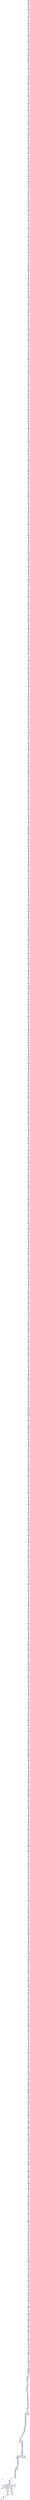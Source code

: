digraph G {
node[shape=rectangle,style=filled,fillcolor=lightsteelblue,color=lightsteelblue]
bgcolor="transparent"
a0x00401bc1imull_ebp_eax[label="start\nimull %ebp, %eax",fillcolor="orange",color="lightgrey"];
a0x00401bc3movl_0x40fda1UINT32__52esp_[label="0x00401bc3\nmovl $0x40fda1<UINT32>, -52(%esp)"];
a0x00401bcbimull_ebp_eax[label="0x00401bcb\nimull %ebp, %eax"];
a0x00401bcdtestl_edi_edx[label="0x00401bcd\ntestl %edi, %edx"];
a0x00401bcfmovl__52esp__eax[label="0x00401bcf\nmovl -52(%esp), %eax"];
a0x00401bd3movl_0xddfbb98dUINT32_eax_[label="0x00401bd3\nmovl $0xddfbb98d<UINT32>, (%eax)"];
a0x00401bd9testl_edi_edx[label="0x00401bd9\ntestl %edi, %edx"];
a0x00401bdbleal_0x40f8fceax__edx[label="0x00401bdb\nleal 0x40f8fc(%eax), %edx"];
a0x00401be1xorl_eax_eax[label="0x00401be1\nxorl %eax, %eax"];
a0x00401be3movb_0x4UINT8_al[label="0x00401be3\nmovb $0x4<UINT8>, %al"];
a0x00401be5addl_eax__52esp_[label="0x00401be5\naddl %eax, -52(%esp)"];
a0x00401be9leal_0x40f8fceax__edx[label="0x00401be9\nleal 0x40f8fc(%eax), %edx"];
a0x00401befmovl__52esp__edx[label="0x00401bef\nmovl -52(%esp), %edx"];
a0x00401bf3orl_0x44c70040UINT32_edx_[label="0x00401bf3\norl $0x44c70040<UINT32>, (%edx)"];
a0x00401bf9subl_0x2UINT8_esi[label="0x00401bf9\nsubl $0x2<UINT8>, %esi"];
a0x00401bfcorw_si_cx[label="0x00401bfc\norw %si, %cx"];
a0x00401bffshll_0x2UINT8_ebx[label="0x00401bff\nshll $0x2<UINT8>, %ebx"];
a0x00401c02xorl_ecx_ecx[label="0x00401c02\nxorl %ecx, %ecx"];
a0x00401c04movb_0x4UINT8_cl[label="0x00401c04\nmovb $0x4<UINT8>, %cl"];
a0x00401c06addl_ecx__52esp_[label="0x00401c06\naddl %ecx, -52(%esp)"];
a0x00401c0aorw_si_cx[label="0x00401c0a\norw %si, %cx"];
a0x00401c0dshll_0x2UINT8_ebx[label="0x00401c0d\nshll $0x2<UINT8>, %ebx"];
a0x00401c10movl__52esp__ecx[label="0x00401c10\nmovl -52(%esp), %ecx"];
a0x00401c14orl_0xcda1cc24UINT32_ecx_[label="0x00401c14\norl $0xcda1cc24<UINT32>, (%ecx)"];
a0x00401c1ashll_0x2UINT8_ebx[label="0x00401c1a\nshll $0x2<UINT8>, %ebx"];
a0x00401c1dandw_dx_si[label="0x00401c1d\nandw %dx, %si"];
a0x00401c20xorl_ecx_ecx[label="0x00401c20\nxorl %ecx, %ecx"];
a0x00401c22movb_0x4UINT8_cl[label="0x00401c22\nmovb $0x4<UINT8>, %cl"];
a0x00401c24addl_ecx__52esp_[label="0x00401c24\naddl %ecx, -52(%esp)"];
a0x00401c28andw_dx_si[label="0x00401c28\nandw %dx, %si"];
a0x00401c2bmovsbl_al_eax[label="0x00401c2b\nmovsbl %al, %eax"];
a0x00401c2emovl__52esp__eax[label="0x00401c2e\nmovl -52(%esp), %eax"];
a0x00401c32movl_0xb98d0040UINT32_eax_[label="0x00401c32\nmovl $0xb98d0040<UINT32>, (%eax)"];
a0x00401c38movsbl_al_eax[label="0x00401c38\nmovsbl %al, %eax"];
a0x00401c3bxorl_eax_eax[label="0x00401c3b\nxorl %eax, %eax"];
a0x00401c3dmovb_0x4UINT8_al[label="0x00401c3d\nmovb $0x4<UINT8>, %al"];
a0x00401c3faddl_eax__52esp_[label="0x00401c3f\naddl %eax, -52(%esp)"];
a0x00401c43orw_cx_cx[label="0x00401c43\norw %cx, %cx"];
a0x00401c46movl__52esp__edx[label="0x00401c46\nmovl -52(%esp), %edx"];
a0x00401c4aaddl_0x40ddfbUINT32_edx_[label="0x00401c4a\naddl $0x40ddfb<UINT32>, (%edx)"];
a0x00401c50addw_ax_bp[label="0x00401c50\naddw %ax, %bp"];
a0x00401c53movw_bp_si[label="0x00401c53\nmovw %bp, %si"];
a0x00401c56xorl_ecx_ecx[label="0x00401c56\nxorl %ecx, %ecx"];
a0x00401c58movb_0x4UINT8_cl[label="0x00401c58\nmovb $0x4<UINT8>, %cl"];
a0x00401c5aaddl_ecx__52esp_[label="0x00401c5a\naddl %ecx, -52(%esp)"];
a0x00401c5emovw_bp_si[label="0x00401c5e\nmovw %bp, %si"];
a0x00401c61movzbl_dh_eax[label="0x00401c61\nmovzbl %dh, %eax"];
a0x00401c64movl__52esp__eax[label="0x00401c64\nmovl -52(%esp), %eax"];
a0x00401c68movl_0xcc24548bUINT32_eax_[label="0x00401c68\nmovl $0xcc24548b<UINT32>, (%eax)"];
a0x00401c6emovzbl_dh_eax[label="0x00401c6e\nmovzbl %dh, %eax"];
a0x00401c71rcll_0x2UINT8_esi[label="0x00401c71\nrcll $0x2<UINT8>, %esi"];
a0x00401c74testl_ebx_eax[label="0x00401c74\ntestl %ebx, %eax"];
a0x00401c76xorl_eax_eax[label="0x00401c76\nxorl %eax, %eax"];
a0x00401c78movb_0x4UINT8_al[label="0x00401c78\nmovb $0x4<UINT8>, %al"];
a0x00401c7aaddl_eax__52esp_[label="0x00401c7a\naddl %eax, -52(%esp)"];
a0x00401c7ercll_0x2UINT8_esi[label="0x00401c7e\nrcll $0x2<UINT8>, %esi"];
a0x00401c81movl__52esp__edi[label="0x00401c81\nmovl -52(%esp), %edi"];
a0x00401c85movl_0xbe900281UINT32_eax[label="0x00401c85\nmovl $0xbe900281<UINT32>, %eax"];
a0x00401c8astosl_eax_es_edi_[label="0x00401c8a\nstosl %eax, %es:(%edi)"];
a0x00401c8btestl_ebx_eax[label="0x00401c8b\ntestl %ebx, %eax"];
a0x00401c8dleal_0x2edx__edi[label="0x00401c8d\nleal 0x2(%edx), %edi"];
a0x00401c90xorl_ecx_ecx[label="0x00401c90\nxorl %ecx, %ecx"];
a0x00401c92movb_0x4UINT8_cl[label="0x00401c92\nmovb $0x4<UINT8>, %cl"];
a0x00401c94addl_ecx__52esp_[label="0x00401c94\naddl %ecx, -52(%esp)"];
a0x00401c98leal_0x2edx__edi[label="0x00401c98\nleal 0x2(%edx), %edi"];
a0x00401c9bandw_cx_di[label="0x00401c9b\nandw %cx, %di"];
a0x00401c9emovl__52esp__ecx[label="0x00401c9e\nmovl -52(%esp), %ecx"];
a0x00401ca2orl_0xde834010UINT32_ecx_[label="0x00401ca2\norl $0xde834010<UINT32>, (%ecx)"];
a0x00401ca8andw_cx_di[label="0x00401ca8\nandw %cx, %di"];
a0x00401cabsarl_0x2UINT8_ebx[label="0x00401cab\nsarl $0x2<UINT8>, %ebx"];
a0x00401caexorl_eax_eax[label="0x00401cae\nxorl %eax, %eax"];
a0x00401cb0movb_0x4UINT8_al[label="0x00401cb0\nmovb $0x4<UINT8>, %al"];
a0x00401cb2addl_eax__52esp_[label="0x00401cb2\naddl %eax, -52(%esp)"];
a0x00401cb6sarl_0x2UINT8_ebx[label="0x00401cb6\nsarl $0x2<UINT8>, %ebx"];
a0x00401cb9andl_eax_ebx[label="0x00401cb9\nandl %eax, %ebx"];
a0x00401cbbmovl__52esp__ecx[label="0x00401cbb\nmovl -52(%esp), %ecx"];
a0x00401cbforl_0xb3db3302UINT32_ecx_[label="0x00401cbf\norl $0xb3db3302<UINT32>, (%ecx)"];
a0x00401cc5andl_eax_ebx[label="0x00401cc5\nandl %eax, %ebx"];
a0x00401cc7xorl_ebx_ebx[label="0x00401cc7\nxorl %ebx, %ebx"];
a0x00401cc9movb_0x4UINT8_bl[label="0x00401cc9\nmovb $0x4<UINT8>, %bl"];
a0x00401ccbaddl_ebx__52esp_[label="0x00401ccb\naddl %ebx, -52(%esp)"];
a0x00401ccfshrdl_0x3UINT8_ecx_eax[label="0x00401ccf\nshrdl $0x3<UINT8>, %ecx, %eax"];
a0x00401cd3addl_eax_ebx[label="0x00401cd3\naddl %eax, %ebx"];
a0x00401cd5movl__52esp__ebx[label="0x00401cd5\nmovl -52(%esp), %ebx"];
a0x00401cd9addl_0x245c0104UINT32_ebx_[label="0x00401cd9\naddl $0x245c0104<UINT32>, (%ebx)"];
a0x00401cdfaddl_eax_ebx[label="0x00401cdf\naddl %eax, %ebx"];
a0x00401ce1addw_bp_bp[label="0x00401ce1\naddw %bp, %bp"];
a0x00401ce4leal_0x2ebx__edx[label="0x00401ce4\nleal 0x2(%ebx), %edx"];
a0x00401ce7xorl_edx_edx[label="0x00401ce7\nxorl %edx, %edx"];
a0x00401ce9movb_0x4UINT8_dl[label="0x00401ce9\nmovb $0x4<UINT8>, %dl"];
a0x00401cebaddl_edx__52esp_[label="0x00401ceb\naddl %edx, -52(%esp)"];
a0x00401cefaddw_bp_bp[label="0x00401cef\naddw %bp, %bp"];
a0x00401cf2leal_0x2ebx__edx[label="0x00401cf2\nleal 0x2(%ebx), %edx"];
a0x00401cf5movl__52esp__ebx[label="0x00401cf5\nmovl -52(%esp), %ebx"];
a0x00401cf9orl_0xc60366ccUINT32_ebx_[label="0x00401cf9\norl $0xc60366cc<UINT32>, (%ebx)"];
a0x00401cffleal_0x2ebx__edx[label="0x00401cff\nleal 0x2(%ebx), %edx"];
a0x00401d02orl_ecx_edx[label="0x00401d02\norl %ecx, %edx"];
a0x00401d04xorw_cx_bp[label="0x00401d04\nxorw %cx, %bp"];
a0x00401d07xorl_edx_edx[label="0x00401d07\nxorl %edx, %edx"];
a0x00401d09movb_0x4UINT8_dl[label="0x00401d09\nmovb $0x4<UINT8>, %dl"];
a0x00401d0baddl_edx__52esp_[label="0x00401d0b\naddl %edx, -52(%esp)"];
a0x00401d0forl_ecx_edx[label="0x00401d0f\norl %ecx, %edx"];
a0x00401d11xorw_cx_bp[label="0x00401d11\nxorw %cx, %bp"];
a0x00401d14movl__52esp__eax[label="0x00401d14\nmovl -52(%esp), %eax"];
a0x00401d18movl_0xcc24448bUINT32_eax_[label="0x00401d18\nmovl $0xcc24448b<UINT32>, (%eax)"];
a0x00401d1exorw_cx_bp[label="0x00401d1e\nxorw %cx, %bp"];
a0x00401d21leal_0x2ebx__ebx[label="0x00401d21\nleal 0x2(%ebx), %ebx"];
a0x00401d24subl_0x40db6aUINT32_eax[label="0x00401d24\nsubl $0x40db6a<UINT32>, %eax"];
a0x00401d2axorl_ebx_ebx[label="0x00401d2a\nxorl %ebx, %ebx"];
a0x00401d2cmovb_0x4UINT8_bl[label="0x00401d2c\nmovb $0x4<UINT8>, %bl"];
a0x00401d2eaddl_ebx__52esp_[label="0x00401d2e\naddl %ebx, -52(%esp)"];
a0x00401d32leal_0x2ebx__ebx[label="0x00401d32\nleal 0x2(%ebx), %ebx"];
a0x00401d35movl__52esp__edi[label="0x00401d35\nmovl -52(%esp), %edi"];
a0x00401d39movl_0x400081UINT32_eax[label="0x00401d39\nmovl $0x400081<UINT32>, %eax"];
a0x00401d3estosl_eax_es_edi_[label="0x00401d3e\nstosl %eax, %es:(%edi)"];
a0x00401d3fsubl_0x40db6aUINT32_eax[label="0x00401d3f\nsubl $0x40db6a<UINT32>, %eax"];
a0x00401d45andw_cx_bx[label="0x00401d45\nandw %cx, %bx"];
a0x00401d48xorl_ebx_ebx[label="0x00401d48\nxorl %ebx, %ebx"];
a0x00401d4amovb_0x4UINT8_bl[label="0x00401d4a\nmovb $0x4<UINT8>, %bl"];
a0x00401d4caddl_ebx__52esp_[label="0x00401d4c\naddl %ebx, -52(%esp)"];
a0x00401d50andw_cx_bx[label="0x00401d50\nandw %cx, %bx"];
a0x00401d53movl__52esp__eax[label="0x00401d53\nmovl -52(%esp), %eax"];
a0x00401d57addl_0xc10f10bfUINT32_eax_[label="0x00401d57\naddl $0xc10f10bf<UINT32>, (%eax)"];
a0x00401d5daddl_edx_edx[label="0x00401d5d\naddl %edx, %edx"];
a0x00401d5fmovl_eax_ebp[label="0x00401d5f\nmovl %eax, %ebp"];
a0x00401d61subw_cx_dx[label="0x00401d61\nsubw %cx, %dx"];
a0x00401d64xorl_edx_edx[label="0x00401d64\nxorl %edx, %edx"];
a0x00401d66movb_0x4UINT8_dl[label="0x00401d66\nmovb $0x4<UINT8>, %dl"];
a0x00401d68addl_edx__52esp_[label="0x00401d68\naddl %edx, -52(%esp)"];
a0x00401d6cmovl_eax_ebp[label="0x00401d6c\nmovl %eax, %ebp"];
a0x00401d6emovl__52esp__edi[label="0x00401d6e\nmovl -52(%esp), %edi"];
a0x00401d72movl_0xb2d233d8UINT32_eax[label="0x00401d72\nmovl $0xb2d233d8<UINT32>, %eax"];
a0x00401d77stosl_eax_es_edi_[label="0x00401d77\nstosl %eax, %es:(%edi)"];
a0x00401d78subw_cx_dx[label="0x00401d78\nsubw %cx, %dx"];
a0x00401d7btestw_dx_di[label="0x00401d7b\ntestw %dx, %di"];
a0x00401d7exorl_ebx_ebx[label="0x00401d7e\nxorl %ebx, %ebx"];
a0x00401d80movb_0x4UINT8_bl[label="0x00401d80\nmovb $0x4<UINT8>, %bl"];
a0x00401d82addl_ebx__52esp_[label="0x00401d82\naddl %ebx, -52(%esp)"];
a0x00401d86testw_dx_di[label="0x00401d86\ntestw %dx, %di"];
a0x00401d89orl_edi_ebp[label="0x00401d89\norl %edi, %ebp"];
a0x00401d8bmovl__52esp__ebx[label="0x00401d8b\nmovl -52(%esp), %ebx"];
a0x00401d8faddl_0x24540104UINT32_ebx_[label="0x00401d8f\naddl $0x24540104<UINT32>, (%ebx)"];
a0x00401d95orl_edi_ebp[label="0x00401d95\norl %edi, %ebp"];
a0x00401d97xchgl_eax_ebx[label="0x00401d97\nxchgl %eax, %ebx"];
a0x00401d98leal_0x2eax__esi[label="0x00401d98\nleal 0x2(%eax), %esi"];
a0x00401d9bxorl_ebx_ebx[label="0x00401d9b\nxorl %ebx, %ebx"];
a0x00401d9dmovb_0x4UINT8_bl[label="0x00401d9d\nmovb $0x4<UINT8>, %bl"];
a0x00401d9faddl_ebx__52esp_[label="0x00401d9f\naddl %ebx, -52(%esp)"];
a0x00401da3xchgl_eax_ebx[label="0x00401da3\nxchgl %eax, %ebx"];
a0x00401da4leal_0x2eax__esi[label="0x00401da4\nleal 0x2(%eax), %esi"];
a0x00401da7movl__52esp__edx[label="0x00401da7\nmovl -52(%esp), %edx"];
a0x00401dabmovl_0xca2b66ccUINT32_edx_[label="0x00401dab\nmovl $0xca2b66cc<UINT32>, (%edx)"];
a0x00401db1leal_0x2eax__esi[label="0x00401db1\nleal 0x2(%eax), %esi"];
a0x00401db4xorl_ebx_ebx[label="0x00401db4\nxorl %ebx, %ebx"];
a0x00401db6movb_0x4UINT8_bl[label="0x00401db6\nmovb $0x4<UINT8>, %bl"];
a0x00401db8addl_ebx__52esp_[label="0x00401db8\naddl %ebx, -52(%esp)"];
a0x00401dbcleal_0x2ebp__edi[label="0x00401dbc\nleal 0x2(%ebp), %edi"];
a0x00401dbfsubl_ebp_ebp[label="0x00401dbf\nsubl %ebp, %ebp"];
a0x00401dc1movl__52esp__edx[label="0x00401dc1\nmovl -52(%esp), %edx"];
a0x00401dc5movl_0xcc245c8bUINT32_edx_[label="0x00401dc5\nmovl $0xcc245c8b<UINT32>, (%edx)"];
a0x00401dcbsubl_ebp_ebp[label="0x00401dcb\nsubl %ebp, %ebp"];
a0x00401dcdorw_bp_si[label="0x00401dcd\norw %bp, %si"];
a0x00401dd0leal_0x40de6dedx__eax[label="0x00401dd0\nleal 0x40de6d(%edx), %eax"];
a0x00401dd6xorl_edx_edx[label="0x00401dd6\nxorl %edx, %edx"];
a0x00401dd8movb_0x4UINT8_dl[label="0x00401dd8\nmovb $0x4<UINT8>, %dl"];
a0x00401ddaaddl_edx__52esp_[label="0x00401dda\naddl %edx, -52(%esp)"];
a0x00401ddeorw_bp_si[label="0x00401dde\norw %bp, %si"];
a0x00401de1movl__52esp__edx[label="0x00401de1\nmovl -52(%esp), %edx"];
a0x00401de5movl_0x40500381UINT32_edx_[label="0x00401de5\nmovl $0x40500381<UINT32>, (%edx)"];
a0x00401debleal_0x40de6dedx__eax[label="0x00401deb\nleal 0x40de6d(%edx), %eax"];
a0x00401df1orw_di_dx[label="0x00401df1\norw %di, %dx"];
a0x00401df4xorl_edx_edx[label="0x00401df4\nxorl %edx, %edx"];
a0x00401df6movb_0x4UINT8_dl[label="0x00401df6\nmovb $0x4<UINT8>, %dl"];
a0x00401df8addl_edx__52esp_[label="0x00401df8\naddl %edx, -52(%esp)"];
a0x00401dfcorw_di_dx[label="0x00401dfc\norw %di, %dx"];
a0x00401dffmovl__52esp__eax[label="0x00401dff\nmovl -52(%esp), %eax"];
a0x00401e03addl_0xbe0fb900UINT32_eax_[label="0x00401e03\naddl $0xbe0fb900<UINT32>, (%eax)"];
a0x00401e09leal_0x2ebx__edx[label="0x00401e09\nleal 0x2(%ebx), %edx"];
a0x00401e0cleal_0x2edx__eax[label="0x00401e0c\nleal 0x2(%edx), %eax"];
a0x00401e0fxorl_edx_edx[label="0x00401e0f\nxorl %edx, %edx"];
a0x00401e11movb_0x4UINT8_dl[label="0x00401e11\nmovb $0x4<UINT8>, %dl"];
a0x00401e13addl_edx__52esp_[label="0x00401e13\naddl %edx, -52(%esp)"];
a0x00401e17leal_0x2edx__eax[label="0x00401e17\nleal 0x2(%edx), %eax"];
a0x00401e1amovl__52esp__ecx[label="0x00401e1a\nmovl -52(%esp), %ecx"];
a0x00401e1eaddl_0xb0c033cdUINT32_ecx_[label="0x00401e1e\naddl $0xb0c033cd<UINT32>, (%ecx)"];
a0x00401e24testl_eax_esi[label="0x00401e24\ntestl %eax, %esi"];
a0x00401e26xorl_eax_eax[label="0x00401e26\nxorl %eax, %eax"];
a0x00401e28movb_0x4UINT8_al[label="0x00401e28\nmovb $0x4<UINT8>, %al"];
a0x00401e2aaddl_eax__52esp_[label="0x00401e2a\naddl %eax, -52(%esp)"];
a0x00401e2etestl_ecx_ebp[label="0x00401e2e\ntestl %ecx, %ebp"];
a0x00401e30xorl_ebp_ebp[label="0x00401e30\nxorl %ebp, %ebp"];
a0x00401e32movl__52esp__edx[label="0x00401e32\nmovl -52(%esp), %edx"];
a0x00401e36orl_0x24440104UINT32_edx_[label="0x00401e36\norl $0x24440104<UINT32>, (%edx)"];
a0x00401e3cxorl_ebp_ebp[label="0x00401e3c\nxorl %ebp, %ebp"];
a0x00401e3emovl_edx_esi[label="0x00401e3e\nmovl %edx, %esi"];
a0x00401e40shrl_0x2UINT8_edi[label="0x00401e40\nshrl $0x2<UINT8>, %edi"];
a0x00401e43xorl_edx_edx[label="0x00401e43\nxorl %edx, %edx"];
a0x00401e45movb_0x4UINT8_dl[label="0x00401e45\nmovb $0x4<UINT8>, %dl"];
a0x00401e47addl_edx__52esp_[label="0x00401e47\naddl %edx, -52(%esp)"];
a0x00401e4bmovl_edx_esi[label="0x00401e4b\nmovl %edx, %esi"];
a0x00401e4dshrl_0x2UINT8_edi[label="0x00401e4d\nshrl $0x2<UINT8>, %edi"];
a0x00401e50movl__52esp__ebx[label="0x00401e50\nmovl -52(%esp), %ebx"];
a0x00401e54addl_0x66e9f7ccUINT32_ebx_[label="0x00401e54\naddl $0x66e9f7cc<UINT32>, (%ebx)"];
a0x00401e5ashrl_0x2UINT8_edi[label="0x00401e5a\nshrl $0x2<UINT8>, %edi"];
a0x00401e5dxorl_eax_eax[label="0x00401e5d\nxorl %eax, %eax"];
a0x00401e5fmovb_0x4UINT8_al[label="0x00401e5f\nmovb $0x4<UINT8>, %al"];
a0x00401e61addl_eax__52esp_[label="0x00401e61\naddl %eax, -52(%esp)"];
a0x00401e65movw_si_si[label="0x00401e65\nmovw %si, %si"];
a0x00401e68movl__52esp__edx[label="0x00401e68\nmovl -52(%esp), %edx"];
a0x00401e6cmovl_0x4c8bc903UINT32_edx_[label="0x00401e6c\nmovl $0x4c8bc903<UINT32>, (%edx)"];
a0x00401e72leal_0x2esi__esi[label="0x00401e72\nleal 0x2(%esi), %esi"];
a0x00401e75andl_edx_ebx[label="0x00401e75\nandl %edx, %ebx"];
a0x00401e77xorl_ebx_ebx[label="0x00401e77\nxorl %ebx, %ebx"];
a0x00401e79movb_0x4UINT8_bl[label="0x00401e79\nmovb $0x4<UINT8>, %bl"];
a0x00401e7baddl_ebx__52esp_[label="0x00401e7b\naddl %ebx, -52(%esp)"];
a0x00401e7fandl_edx_ebx[label="0x00401e7f\nandl %edx, %ebx"];
a0x00401e81movl__52esp__edx[label="0x00401e81\nmovl -52(%esp), %edx"];
a0x00401e85addl_0x181cc24UINT32_edx_[label="0x00401e85\naddl $0x181cc24<UINT32>, (%edx)"];
a0x00401e8borl_edi_edx[label="0x00401e8b\norl %edi, %edx"];
a0x00401e8daddw_di_bp[label="0x00401e8d\naddw %di, %bp"];
a0x00401e90leal_0x40fb78ecx__edx[label="0x00401e90\nleal 0x40fb78(%ecx), %edx"];
a0x00401e96xorl_ebx_ebx[label="0x00401e96\nxorl %ebx, %ebx"];
a0x00401e98movb_0x4UINT8_bl[label="0x00401e98\nmovb $0x4<UINT8>, %bl"];
a0x00401e9aaddl_ebx__52esp_[label="0x00401e9a\naddl %ebx, -52(%esp)"];
a0x00401e9eaddw_di_bp[label="0x00401e9e\naddw %di, %bp"];
a0x00401ea1movl__52esp__eax[label="0x00401ea1\nmovl -52(%esp), %eax"];
a0x00401ea5addl_0x3e8UINT32_eax_[label="0x00401ea5\naddl $0x3e8<UINT32>, (%eax)"];
a0x00401eableal_0x40fb78ecx__edx[label="0x00401eab\nleal 0x40fb78(%ecx), %edx"];
a0x00401eb1xorl_ebx_ebx[label="0x00401eb1\nxorl %ebx, %ebx"];
a0x00401eb3movb_0x4UINT8_bl[label="0x00401eb3\nmovb $0x4<UINT8>, %bl"];
a0x00401eb5addl_ebx__52esp_[label="0x00401eb5\naddl %ebx, -52(%esp)"];
a0x00401eb9orl_edx_ebp[label="0x00401eb9\norl %edx, %ebp"];
a0x00401ebbmovl__52esp__edx[label="0x00401ebb\nmovl -52(%esp), %edx"];
a0x00401ebfaddl_0x33c90366UINT32_edx_[label="0x00401ebf\naddl $0x33c90366<UINT32>, (%edx)"];
a0x00401ec5orw_dx_bx[label="0x00401ec5\norw %dx, %bx"];
a0x00401ec8movl_ebp_ecx[label="0x00401ec8\nmovl %ebp, %ecx"];
a0x00401ecaxorl_ecx_ecx[label="0x00401eca\nxorl %ecx, %ecx"];
a0x00401eccmovb_0x4UINT8_cl[label="0x00401ecc\nmovb $0x4<UINT8>, %cl"];
a0x00401eceaddl_ecx__52esp_[label="0x00401ece\naddl %ecx, -52(%esp)"];
a0x00401ed2movl_ebp_ecx[label="0x00401ed2\nmovl %ebp, %ecx"];
a0x00401ed4movl__52esp__eax[label="0x00401ed4\nmovl -52(%esp), %eax"];
a0x00401ed8movl_0x104b0c0UINT32_eax_[label="0x00401ed8\nmovl $0x104b0c0<UINT32>, (%eax)"];
a0x00401edeorl_esi_ebp[label="0x00401ede\norl %esi, %ebp"];
a0x00401ee0xorl_eax_eax[label="0x00401ee0\nxorl %eax, %eax"];
a0x00401ee2movb_0x4UINT8_al[label="0x00401ee2\nmovb $0x4<UINT8>, %al"];
a0x00401ee4addl_eax__52esp_[label="0x00401ee4\naddl %eax, -52(%esp)"];
a0x00401ee8movl_esi_edi[label="0x00401ee8\nmovl %esi, %edi"];
a0x00401eeamovl__52esp__ecx[label="0x00401eea\nmovl -52(%esp), %ecx"];
a0x00401eeeaddl_0xc1cc2444UINT32_ecx_[label="0x00401eee\naddl $0xc1cc2444<UINT32>, (%ecx)"];
a0x00401ef4leal_0x40d86dedi__ecx[label="0x00401ef4\nleal 0x40d86d(%edi), %ecx"];
a0x00401efaxorl_ebx_ebx[label="0x00401efa\nxorl %ebx, %ebx"];
a0x00401efcmovb_0x4UINT8_bl[label="0x00401efc\nmovb $0x4<UINT8>, %bl"];
a0x00401efeaddl_ebx__52esp_[label="0x00401efe\naddl %ebx, -52(%esp)"];
a0x00401f02andw_ax_cx[label="0x00401f02\nandw %ax, %cx"];
a0x00401f05movl__52esp__edx[label="0x00401f05\nmovl -52(%esp), %edx"];
a0x00401f09addl_0xee8302d3UINT32_edx_[label="0x00401f09\naddl $0xee8302d3<UINT32>, (%edx)"];
a0x00401f0fmovl_eax_esi[label="0x00401f0f\nmovl %eax, %esi"];
a0x00401f11rorl_0x2UINT8_eax[label="0x00401f11\nrorl $0x2<UINT8>, %eax"];
a0x00401f14subw_bp_dx[label="0x00401f14\nsubw %bp, %dx"];
a0x00401f17xorl_eax_eax[label="0x00401f17\nxorl %eax, %eax"];
a0x00401f19movb_0x4UINT8_al[label="0x00401f19\nmovb $0x4<UINT8>, %al"];
a0x00401f1baddl_eax__52esp_[label="0x00401f1b\naddl %eax, -52(%esp)"];
a0x00401f1frorl_0x2UINT8_eax[label="0x00401f1f\nrorl $0x2<UINT8>, %eax"];
a0x00401f22movl__52esp__edx[label="0x00401f22\nmovl -52(%esp), %edx"];
a0x00401f26movl_0x24548b02UINT32_edx_[label="0x00401f26\nmovl $0x24548b02<UINT32>, (%edx)"];
a0x00401f2csubw_bp_dx[label="0x00401f2c\nsubw %bp, %dx"];
a0x00401f2fxorl_ebx_ebx[label="0x00401f2f\nxorl %ebx, %ebx"];
a0x00401f31movb_0x4UINT8_bl[label="0x00401f31\nmovb $0x4<UINT8>, %bl"];
a0x00401f33addl_ebx__52esp_[label="0x00401f33\naddl %ebx, -52(%esp)"];
a0x00401f37movsbl_dh_eax[label="0x00401f37\nmovsbl %dh, %eax"];
a0x00401f3amovl__52esp__ebx[label="0x00401f3a\nmovl -52(%esp), %ebx"];
a0x00401f3eaddl_0xcd0281ccUINT32_ebx_[label="0x00401f3e\naddl $0xcd0281cc<UINT32>, (%ebx)"];
a0x00401f44xorl_eax_ebx[label="0x00401f44\nxorl %eax, %ebx"];
a0x00401f46xorl_ebx_ebx[label="0x00401f46\nxorl %ebx, %ebx"];
a0x00401f48movb_0x4UINT8_bl[label="0x00401f48\nmovb $0x4<UINT8>, %bl"];
a0x00401f4aaddl_ebx__52esp_[label="0x00401f4a\naddl %ebx, -52(%esp)"];
a0x00401f4esbbl_0x2UINT8_ebp[label="0x00401f4e\nsbbl $0x2<UINT8>, %ebp"];
a0x00401f51movl__52esp__eax[label="0x00401f51\nmovl -52(%esp), %eax"];
a0x00401f55movl_0x81f12a49UINT32_eax_[label="0x00401f55\nmovl $0x81f12a49<UINT32>, (%eax)"];
a0x00401f5btestw_bx_di[label="0x00401f5b\ntestw %bx, %di"];
a0x00401f5emovl_eax_edi[label="0x00401f5e\nmovl %eax, %edi"];
a0x00401f60orl_0x40feebUINT32_esi[label="0x00401f60\norl $0x40feeb<UINT32>, %esi"];
a0x00401f66xorl_eax_eax[label="0x00401f66\nxorl %eax, %eax"];
a0x00401f68movb_0x4UINT8_al[label="0x00401f68\nmovb $0x4<UINT8>, %al"];
a0x00401f6aaddl_eax__52esp_[label="0x00401f6a\naddl %eax, -52(%esp)"];
a0x00401f6emovl_eax_edi[label="0x00401f6e\nmovl %eax, %edi"];
a0x00401f70movl__52esp__eax[label="0x00401f70\nmovl -52(%esp), %eax"];
a0x00401f74movl_0x95ed3e32UINT32_eax_[label="0x00401f74\nmovl $0x95ed3e32<UINT32>, (%eax)"];
a0x00401f7aorl_0x40feebUINT32_esi[label="0x00401f7a\norl $0x40feeb<UINT32>, %esi"];
a0x00401f80xorl_ecx_ecx[label="0x00401f80\nxorl %ecx, %ecx"];
a0x00401f82movb_0x4UINT8_cl[label="0x00401f82\nmovb $0x4<UINT8>, %cl"];
a0x00401f84addl_ecx__52esp_[label="0x00401f84\naddl %ecx, -52(%esp)"];
a0x00401f88testw_dx_di[label="0x00401f88\ntestw %dx, %di"];
a0x00401f8bmovl__52esp__ebx[label="0x00401f8b\nmovl -52(%esp), %ebx"];
a0x00401f8faddl_0x2ee83e1UINT32_ebx_[label="0x00401f8f\naddl $0x2ee83e1<UINT32>, (%ebx)"];
a0x00401f95orw_cx_ax[label="0x00401f95\norw %cx, %ax"];
a0x00401f98xorl_ecx_ecx[label="0x00401f98\nxorl %ecx, %ecx"];
a0x00401f9amovb_0x4UINT8_cl[label="0x00401f9a\nmovb $0x4<UINT8>, %cl"];
a0x00401f9caddl_ecx__52esp_[label="0x00401f9c\naddl %ecx, -52(%esp)"];
a0x00401fa0leal_0x2ebp__eax[label="0x00401fa0\nleal 0x2(%ebp), %eax"];
a0x00401fa3movw_di_bp[label="0x00401fa3\nmovw %di, %bp"];
a0x00401fa6movl__52esp__ecx[label="0x00401fa6\nmovl -52(%esp), %ecx"];
a0x00401faaaddl_0xe8c1f303UINT32_ecx_[label="0x00401faa\naddl $0xe8c1f303<UINT32>, (%ecx)"];
a0x00401fb0movw_di_bp[label="0x00401fb0\nmovw %di, %bp"];
a0x00401fb3orl_ecx_esi[label="0x00401fb3\norl %ecx, %esi"];
a0x00401fb5movl_ecx_edx[label="0x00401fb5\nmovl %ecx, %edx"];
a0x00401fb7xorl_ebx_ebx[label="0x00401fb7\nxorl %ebx, %ebx"];
a0x00401fb9movb_0x4UINT8_bl[label="0x00401fb9\nmovb $0x4<UINT8>, %bl"];
a0x00401fbbaddl_ebx__52esp_[label="0x00401fbb\naddl %ebx, -52(%esp)"];
a0x00401fbforl_ecx_esi[label="0x00401fbf\norl %ecx, %esi"];
a0x00401fc1movl_ecx_edx[label="0x00401fc1\nmovl %ecx, %edx"];
a0x00401fc3movl__52esp__edi[label="0x00401fc3\nmovl -52(%esp), %edi"];
a0x00401fc7movl_0xb1c93302UINT32_eax[label="0x00401fc7\nmovl $0xb1c93302<UINT32>, %eax"];
a0x00401fccstosl_eax_es_edi_[label="0x00401fcc\nstosl %eax, %es:(%edi)"];
a0x00401fcdmovl_ecx_edx[label="0x00401fcd\nmovl %ecx, %edx"];
a0x00401fcfandl_eax_edi[label="0x00401fcf\nandl %eax, %edi"];
a0x00401fd1addw_di_dx[label="0x00401fd1\naddw %di, %dx"];
a0x00401fd4xorl_edx_esi[label="0x00401fd4\nxorl %edx, %esi"];
a0x00401fd6xorl_ecx_ecx[label="0x00401fd6\nxorl %ecx, %ecx"];
a0x00401fd8movb_0x4UINT8_cl[label="0x00401fd8\nmovb $0x4<UINT8>, %cl"];
a0x00401fdaaddl_ecx__52esp_[label="0x00401fda\naddl %ecx, -52(%esp)"];
a0x00401fdeandl_eax_edi[label="0x00401fde\nandl %eax, %edi"];
a0x00401fe0addw_di_dx[label="0x00401fe0\naddw %di, %dx"];
a0x00401fe3movl__52esp__ebx[label="0x00401fe3\nmovl -52(%esp), %ebx"];
a0x00401fe7orl_0x244c0104UINT32_ebx_[label="0x00401fe7\norl $0x244c0104<UINT32>, (%ebx)"];
a0x00401fedaddw_di_dx[label="0x00401fed\naddw %di, %dx"];
a0x00401ff0xorl_edx_esi[label="0x00401ff0\nxorl %edx, %esi"];
a0x00401ff2andl_ebp_eax[label="0x00401ff2\nandl %ebp, %eax"];
a0x00401ff4xorl_eax_eax[label="0x00401ff4\nxorl %eax, %eax"];
a0x00401ff6movb_0x4UINT8_al[label="0x00401ff6\nmovb $0x4<UINT8>, %al"];
a0x00401ff8addl_eax__52esp_[label="0x00401ff8\naddl %eax, -52(%esp)"];
a0x00401ffcxorl_edx_esi[label="0x00401ffc\nxorl %edx, %esi"];
a0x00401ffeandl_ebp_eax[label="0x00401ffe\nandl %ebp, %eax"];
a0x00402000movsbl_dl_edx[label="0x00402000\nmovsbl %dl, %edx"];
a0x00402003movl__52esp__edi[label="0x00402003\nmovl -52(%esp), %edi"];
a0x00402007movl_0x8bf303ccUINT32_eax[label="0x00402007\nmovl $0x8bf303cc<UINT32>, %eax"];
a0x0040200cstosl_eax_es_edi_[label="0x0040200c\nstosl %eax, %es:(%edi)"];
a0x0040200dandl_ebp_eax[label="0x0040200d\nandl %ebp, %eax"];
a0x0040200fmovsbl_dl_edx[label="0x0040200f\nmovsbl %dl, %edx"];
a0x00402012xorl_ecx_ecx[label="0x00402012\nxorl %ecx, %ecx"];
a0x00402014movb_0x4UINT8_cl[label="0x00402014\nmovb $0x4<UINT8>, %cl"];
a0x00402016addl_ecx__52esp_[label="0x00402016\naddl %ecx, -52(%esp)"];
a0x0040201amovsbl_dl_edx[label="0x0040201a\nmovsbl %dl, %edx"];
a0x0040201dmovsbl_dh_eax[label="0x0040201d\nmovsbl %dh, %eax"];
a0x00402020movl__52esp__edi[label="0x00402020\nmovl -52(%esp), %edi"];
a0x00402024movl_0x81cc2454UINT32_eax[label="0x00402024\nmovl $0x81cc2454<UINT32>, %eax"];
a0x00402029stosl_eax_es_edi_[label="0x00402029\nstosl %eax, %es:(%edi)"];
a0x0040202amovsbl_dh_eax[label="0x0040202a\nmovsbl %dh, %eax"];
a0x0040202dxorl_ebx_ebx[label="0x0040202d\nxorl %ebx, %ebx"];
a0x0040202fmovb_0x4UINT8_bl[label="0x0040202f\nmovb $0x4<UINT8>, %bl"];
a0x00402031addl_ebx__52esp_[label="0x00402031\naddl %ebx, -52(%esp)"];
a0x00402035addw_cx_bx[label="0x00402035\naddw %cx, %bx"];
a0x00402038xorw_cx_si[label="0x00402038\nxorw %cx, %si"];
a0x0040203bmovl__52esp__edi[label="0x0040203b\nmovl -52(%esp), %edi"];
a0x0040203fmovl_0xdf3e0202UINT32_eax[label="0x0040203f\nmovl $0xdf3e0202<UINT32>, %eax"];
a0x00402044stosl_eax_es_edi_[label="0x00402044\nstosl %eax, %es:(%edi)"];
a0x00402045xorw_cx_si[label="0x00402045\nxorw %cx, %si"];
a0x00402048orl_edi_esi[label="0x00402048\norl %edi, %esi"];
a0x0040204axorl_ecx_ecx[label="0x0040204a\nxorl %ecx, %ecx"];
a0x0040204cmovb_0x4UINT8_cl[label="0x0040204c\nmovb $0x4<UINT8>, %cl"];
a0x0040204eaddl_ecx__52esp_[label="0x0040204e\naddl %ecx, -52(%esp)"];
a0x00402052orl_edi_esi[label="0x00402052\norl %edi, %esi"];
a0x00402054movl__52esp__edx[label="0x00402054\nmovl -52(%esp), %edx"];
a0x00402058addl_0x4232816aUINT32_edx_[label="0x00402058\naddl $0x4232816a<UINT32>, (%edx)"];
a0x0040205emovsbl_dh_ecx[label="0x0040205e\nmovsbl %dh, %ecx"];
a0x00402061andl_0x40f9fdUINT32_ecx[label="0x00402061\nandl $0x40f9fd<UINT32>, %ecx"];
a0x00402067xorl_edx_edx[label="0x00402067\nxorl %edx, %edx"];
a0x00402069movb_0x4UINT8_dl[label="0x00402069\nmovb $0x4<UINT8>, %dl"];
a0x0040206baddl_edx__52esp_[label="0x0040206b\naddl %edx, -52(%esp)"];
a0x0040206fandl_0x40f9fdUINT32_ecx[label="0x0040206f\nandl $0x40f9fd<UINT32>, %ecx"];
a0x00402075movl__52esp__ecx[label="0x00402075\nmovl -52(%esp), %ecx"];
a0x00402079addl_0xc1d1df7eUINT32_ecx_[label="0x00402079\naddl $0xc1d1df7e<UINT32>, (%ecx)"];
a0x0040207fandl_esi_ebx[label="0x0040207f\nandl %esi, %ebx"];
a0x00402081testw_bp_dx[label="0x00402081\ntestw %bp, %dx"];
a0x00402084subw_dx_ax[label="0x00402084\nsubw %dx, %ax"];
a0x00402087xorl_ecx_ecx[label="0x00402087\nxorl %ecx, %ecx"];
a0x00402089movb_0x4UINT8_cl[label="0x00402089\nmovb $0x4<UINT8>, %cl"];
a0x0040208baddl_ecx__52esp_[label="0x0040208b\naddl %ecx, -52(%esp)"];
a0x0040208ftestw_bp_dx[label="0x0040208f\ntestw %bp, %dx"];
a0x00402092subw_dx_ax[label="0x00402092\nsubw %dx, %ax"];
a0x00402095movl__52esp__edx[label="0x00402095\nmovl -52(%esp), %edx"];
a0x00402099addl_0xdb3302e8UINT32_edx_[label="0x00402099\naddl $0xdb3302e8<UINT32>, (%edx)"];
a0x0040209fsubw_dx_ax[label="0x0040209f\nsubw %dx, %ax"];
a0x004020a2xorw_cx_dx[label="0x004020a2\nxorw %cx, %dx"];
a0x004020a5xorl_eax_eax[label="0x004020a5\nxorl %eax, %eax"];
a0x004020a7movb_0x4UINT8_al[label="0x004020a7\nmovb $0x4<UINT8>, %al"];
a0x004020a9addl_eax__52esp_[label="0x004020a9\naddl %eax, -52(%esp)"];
a0x004020adxorw_cx_dx[label="0x004020ad\nxorw %cx, %dx"];
a0x004020b0movl__52esp__ecx[label="0x004020b0\nmovl -52(%esp), %ecx"];
a0x004020b4addl_0x5c0104b3UINT32_ecx_[label="0x004020b4\naddl $0x5c0104b3<UINT32>, (%ecx)"];
a0x004020basarl_0x2UINT8_edx[label="0x004020ba\nsarl $0x2<UINT8>, %edx"];
a0x004020bdmovw_cx_bp[label="0x004020bd\nmovw %cx, %bp"];
a0x004020c0movl_edi_edi[label="0x004020c0\nmovl %edi, %edi"];
a0x004020c2xorl_edx_edx[label="0x004020c2\nxorl %edx, %edx"];
a0x004020c4movb_0x4UINT8_dl[label="0x004020c4\nmovb $0x4<UINT8>, %dl"];
a0x004020c6addl_edx__52esp_[label="0x004020c6\naddl %edx, -52(%esp)"];
a0x004020camovw_cx_bp[label="0x004020ca\nmovw %cx, %bp"];
a0x004020cdmovl__52esp__edx[label="0x004020cd\nmovl -52(%esp), %edx"];
a0x004020d1addl_0x8b66cc24UINT32_edx_[label="0x004020d1\naddl $0x8b66cc24<UINT32>, (%edx)"];
a0x004020d7movl_edi_edi[label="0x004020d7\nmovl %edi, %edi"];
a0x004020d9shll_0x2UINT8_ebx[label="0x004020d9\nshll $0x2<UINT8>, %ebx"];
a0x004020dcsubw_si_bp[label="0x004020dc\nsubw %si, %bp"];
a0x004020dfxorl_eax_eax[label="0x004020df\nxorl %eax, %eax"];
a0x004020e1movb_0x4UINT8_al[label="0x004020e1\nmovb $0x4<UINT8>, %al"];
a0x004020e3addl_eax__52esp_[label="0x004020e3\naddl %eax, -52(%esp)"];
a0x004020e7shll_0x2UINT8_ebx[label="0x004020e7\nshll $0x2<UINT8>, %ebx"];
a0x004020eamovl__52esp__ecx[label="0x004020ea\nmovl -52(%esp), %ecx"];
a0x004020eemovl_0x24448bd2UINT32_ecx_[label="0x004020ee\nmovl $0x24448bd2<UINT32>, (%ecx)"];
a0x004020f4subw_si_bp[label="0x004020f4\nsubw %si, %bp"];
a0x004020f7movl_ebp_ebp[label="0x004020f7\nmovl %ebp, %ebp"];
a0x004020f9leal_0x2edx__ebx[label="0x004020f9\nleal 0x2(%edx), %ebx"];
a0x004020fcxorl_eax_eax[label="0x004020fc\nxorl %eax, %eax"];
a0x004020femovb_0x4UINT8_al[label="0x004020fe\nmovb $0x4<UINT8>, %al"];
a0x00402100addl_eax__52esp_[label="0x00402100\naddl %eax, -52(%esp)"];
a0x00402104movl_ebp_ebp[label="0x00402104\nmovl %ebp, %ebp"];
a0x00402106movl__52esp__eax[label="0x00402106\nmovl -52(%esp), %eax"];
a0x0040210amovl_0xd00081ccUINT32_eax_[label="0x0040210a\nmovl $0xd00081cc<UINT32>, (%eax)"];
a0x00402110leal_0x2edx__ebx[label="0x00402110\nleal 0x2(%edx), %ebx"];
a0x00402113xorl_ecx_ecx[label="0x00402113\nxorl %ecx, %ecx"];
a0x00402115movb_0x4UINT8_cl[label="0x00402115\nmovb $0x4<UINT8>, %cl"];
a0x00402117addl_ecx__52esp_[label="0x00402117\naddl %ecx, -52(%esp)"];
a0x0040211baddw_ax_di[label="0x0040211b\naddw %ax, %di"];
a0x0040211eleal_0x2ebp__ecx[label="0x0040211e\nleal 0x2(%ebp), %ecx"];
a0x00402121movl__52esp__eax[label="0x00402121\nmovl -52(%esp), %eax"];
a0x00402125addl_0x81b93de3UINT32_eax_[label="0x00402125\naddl $0x81b93de3<UINT32>, (%eax)"];
a0x0040212bleal_0x2ebp__ecx[label="0x0040212b\nleal 0x2(%ebp), %ecx"];
a0x0040212exorl_ebx_ebx[label="0x0040212e\nxorl %ebx, %ebx"];
a0x00402130movb_0x4UINT8_bl[label="0x00402130\nmovb $0x4<UINT8>, %bl"];
a0x00402132addl_ebx__52esp_[label="0x00402132\naddl %ebx, -52(%esp)"];
a0x00402136orw_si_dx[label="0x00402136\norw %si, %dx"];
a0x00402139movl__52esp__ebx[label="0x00402139\nmovl -52(%esp), %ebx"];
a0x0040213daddl_0x3de01030UINT32_ebx_[label="0x0040213d\naddl $0x3de01030<UINT32>, (%ebx)"];
a0x00402143subl_ebp_ebx[label="0x00402143\nsubl %ebp, %ebx"];
a0x00402145testl_ecx_edx[label="0x00402145\ntestl %ecx, %edx"];
a0x00402147testl_ecx_ebp[label="0x00402147\ntestl %ecx, %ebp"];
a0x00402149testw_bx_bx[label="0x00402149\ntestw %bx, %bx"];
a0x0040214cxorl_ebx_ebx[label="0x0040214c\nxorl %ebx, %ebx"];
a0x0040214emovb_0x4UINT8_bl[label="0x0040214e\nmovb $0x4<UINT8>, %bl"];
a0x00402150addl_ebx__52esp_[label="0x00402150\naddl %ebx, -52(%esp)"];
a0x00402154testl_ecx_edx[label="0x00402154\ntestl %ecx, %edx"];
a0x00402156movl__52esp__eax[label="0x00402156\nmovl -52(%esp), %eax"];
a0x0040215amovl_0x66fe23b9UINT32_eax_[label="0x0040215a\nmovl $0x66fe23b9<UINT32>, (%eax)"];
a0x00402160testl_ecx_ebp[label="0x00402160\ntestl %ecx, %ebp"];
a0x00402162testw_bx_bx[label="0x00402162\ntestw %bx, %bx"];
a0x00402165leal_0x40fc6eebx__edi[label="0x00402165\nleal 0x40fc6e(%ebx), %edi"];
a0x0040216bxorl_edx_edx[label="0x0040216b\nxorl %edx, %edx"];
a0x0040216dmovb_0x4UINT8_dl[label="0x0040216d\nmovb $0x4<UINT8>, %dl"];
a0x0040216faddl_edx__52esp_[label="0x0040216f\naddl %edx, -52(%esp)"];
a0x00402173testw_bx_bx[label="0x00402173\ntestw %bx, %bx"];
a0x00402176movl__52esp__ebx[label="0x00402176\nmovl -52(%esp), %ebx"];
a0x0040217amovl_0xc933cd8bUINT32_ebx_[label="0x0040217a\nmovl $0xc933cd8b<UINT32>, (%ebx)"];
a0x00402180leal_0x40fc6eebx__edi[label="0x00402180\nleal 0x40fc6e(%ebx), %edi"];
a0x00402186xorl_eax_eax[label="0x00402186\nxorl %eax, %eax"];
a0x00402188movb_0x4UINT8_al[label="0x00402188\nmovb $0x4<UINT8>, %al"];
a0x0040218aaddl_eax__52esp_[label="0x0040218a\naddl %eax, -52(%esp)"];
a0x0040218eaddl_ebp_eax[label="0x0040218e\naddl %ebp, %eax"];
a0x00402190movl__52esp__edi[label="0x00402190\nmovl -52(%esp), %edi"];
a0x00402194movl_0x4c0104b1UINT32_eax[label="0x00402194\nmovl $0x4c0104b1<UINT32>, %eax"];
a0x00402199stosl_eax_es_edi_[label="0x00402199\nstosl %eax, %es:(%edi)"];
a0x0040219asarl_0x2UINT8_edi[label="0x0040219a\nsarl $0x2<UINT8>, %edi"];
a0x0040219dxorl_edx_edx[label="0x0040219d\nxorl %edx, %edx"];
a0x0040219fmovb_0x4UINT8_dl[label="0x0040219f\nmovb $0x4<UINT8>, %dl"];
a0x004021a1addl_edx__52esp_[label="0x004021a1\naddl %edx, -52(%esp)"];
a0x004021a5xorl_edx_eax[label="0x004021a5\nxorl %edx, %eax"];
a0x004021a7movl__52esp__eax[label="0x004021a7\nmovl -52(%esp), %eax"];
a0x004021abmovl_0x8b66cc24UINT32_eax_[label="0x004021ab\nmovl $0x8b66cc24<UINT32>, (%eax)"];
a0x004021b1addw_dx_ax[label="0x004021b1\naddw %dx, %ax"];
a0x004021b4xorl_eax_eax[label="0x004021b4\nxorl %eax, %eax"];
a0x004021b6movb_0x4UINT8_al[label="0x004021b6\nmovb $0x4<UINT8>, %al"];
a0x004021b8addl_eax__52esp_[label="0x004021b8\naddl %eax, -52(%esp)"];
a0x004021bctestl_ebp_ecx[label="0x004021bc\ntestl %ebp, %ecx"];
a0x004021betestw_di_di[label="0x004021be\ntestw %di, %di"];
a0x004021c1movl__52esp__edi[label="0x004021c1\nmovl -52(%esp), %edi"];
a0x004021c5movl_0x24548bcdUINT32_eax[label="0x004021c5\nmovl $0x24548bcd<UINT32>, %eax"];
a0x004021castosl_eax_es_edi_[label="0x004021ca\nstosl %eax, %es:(%edi)"];
a0x004021cbtestw_di_di[label="0x004021cb\ntestw %di, %di"];
a0x004021cemovzbl_cl_edx[label="0x004021ce\nmovzbl %cl, %edx"];
a0x004021d1xorl_edx_eax[label="0x004021d1\nxorl %edx, %eax"];
a0x004021d3xorl_edx_edx[label="0x004021d3\nxorl %edx, %edx"];
a0x004021d5movb_0x4UINT8_dl[label="0x004021d5\nmovb $0x4<UINT8>, %dl"];
a0x004021d7addl_edx__52esp_[label="0x004021d7\naddl %edx, -52(%esp)"];
a0x004021dbmovzbl_cl_edx[label="0x004021db\nmovzbl %cl, %edx"];
a0x004021demovl__52esp__eax[label="0x004021de\nmovl -52(%esp), %eax"];
a0x004021e2addl_0x1b0281ccUINT32_eax_[label="0x004021e2\naddl $0x1b0281cc<UINT32>, (%eax)"];
a0x004021e8xorl_edx_eax[label="0x004021e8\nxorl %edx, %eax"];
a0x004021eatestl_0x40fceeUINT32_edx[label="0x004021ea\ntestl $0x40fcee<UINT32>, %edx"];
a0x004021f0xorl_eax_eax[label="0x004021f0\nxorl %eax, %eax"];
a0x004021f2movb_0x4UINT8_al[label="0x004021f2\nmovb $0x4<UINT8>, %al"];
a0x004021f4addl_eax__52esp_[label="0x004021f4\naddl %eax, -52(%esp)"];
a0x004021f8testl_0x40fceeUINT32_edx[label="0x004021f8\ntestl $0x40fcee<UINT32>, %edx"];
a0x004021femovl__52esp__ebx[label="0x004021fe\nmovl -52(%esp), %ebx"];
a0x00402202addl_0x81250059UINT32_ebx_[label="0x00402202\naddl $0x81250059<UINT32>, (%ebx)"];
a0x00402208sbbl_0x2UINT8_edx[label="0x00402208\nsbbl $0x2<UINT8>, %edx"];
a0x0040220bsubw_bp_cx[label="0x0040220b\nsubw %bp, %cx"];
a0x0040220eaddw_si_si[label="0x0040220e\naddw %si, %si"];
a0x00402211xorl_eax_eax[label="0x00402211\nxorl %eax, %eax"];
a0x00402213movb_0x4UINT8_al[label="0x00402213\nmovb $0x4<UINT8>, %al"];
a0x00402215addl_eax__52esp_[label="0x00402215\naddl %eax, -52(%esp)"];
a0x00402219subw_bp_cx[label="0x00402219\nsubw %bp, %cx"];
a0x0040221caddw_si_si[label="0x0040221c\naddw %si, %si"];
a0x0040221fmovl__52esp__eax[label="0x0040221f\nmovl -52(%esp), %eax"];
a0x00402223addl_0x9e9a32UINT32_eax_[label="0x00402223\naddl $0x9e9a32<UINT32>, (%eax)"];
a0x00402229addw_si_si[label="0x00402229\naddw %si, %si"];
a0x0040222corw_si_bp[label="0x0040222c\norw %si, %bp"];
a0x0040222fxorl_edx_edx[label="0x0040222f\nxorl %edx, %edx"];
a0x00402231movb_0x4UINT8_dl[label="0x00402231\nmovb $0x4<UINT8>, %dl"];
a0x00402233addl_edx__52esp_[label="0x00402233\naddl %edx, -52(%esp)"];
a0x00402237orw_si_bp[label="0x00402237\norw %si, %bp"];
a0x0040223amovl__52esp__ebx[label="0x0040223a\nmovl -52(%esp), %ebx"];
a0x0040223emovl_0x2468d35UINT32_ebx_[label="0x0040223e\nmovl $0x2468d35<UINT32>, (%ebx)"];
a0x00402244andw_dx_si[label="0x00402244\nandw %dx, %si"];
a0x00402247xorl_eax_eax[label="0x00402247\nxorl %eax, %eax"];
a0x00402249movb_0x4UINT8_al[label="0x00402249\nmovb $0x4<UINT8>, %al"];
a0x0040224baddl_eax__52esp_[label="0x0040224b\naddl %eax, -52(%esp)"];
a0x0040224forw_si_bx[label="0x0040224f\norw %si, %bx"];
a0x00402252testw_si_bp[label="0x00402252\ntestw %si, %bp"];
a0x00402255movl__52esp__edx[label="0x00402255\nmovl -52(%esp), %edx"];
a0x00402259addl_0x4b0c033UINT32_edx_[label="0x00402259\naddl $0x4b0c033<UINT32>, (%edx)"];
a0x0040225ftestw_si_bp[label="0x0040225f\ntestw %si, %bp"];
a0x00402262testl_ebx_ebx[label="0x00402262\ntestl %ebx, %ebx"];
a0x00402264rcll_0x2UINT8_esi[label="0x00402264\nrcll $0x2<UINT8>, %esi"];
a0x00402267xorl_edx_edx[label="0x00402267\nxorl %edx, %edx"];
a0x00402269movb_0x4UINT8_dl[label="0x00402269\nmovb $0x4<UINT8>, %dl"];
a0x0040226baddl_edx__52esp_[label="0x0040226b\naddl %edx, -52(%esp)"];
a0x0040226ftestl_ebx_ebx[label="0x0040226f\ntestl %ebx, %ebx"];
a0x00402271rcll_0x2UINT8_esi[label="0x00402271\nrcll $0x2<UINT8>, %esi"];
a0x00402274movl__52esp__edx[label="0x00402274\nmovl -52(%esp), %edx"];
a0x00402278addl_0xcc244401UINT32_edx_[label="0x00402278\naddl $0xcc244401<UINT32>, (%edx)"];
a0x0040227ercll_0x2UINT8_esi[label="0x0040227e\nrcll $0x2<UINT8>, %esi"];
a0x00402281xorl_ecx_ecx[label="0x00402281\nxorl %ecx, %ecx"];
a0x00402283movb_0x4UINT8_cl[label="0x00402283\nmovb $0x4<UINT8>, %cl"];
a0x00402285addl_ecx__52esp_[label="0x00402285\naddl %ecx, -52(%esp)"];
a0x00402289movw_cx_si[label="0x00402289\nmovw %cx, %si"];
a0x0040228csarl_0x2UINT8_ecx[label="0x0040228c\nsarl $0x2<UINT8>, %ecx"];
a0x0040228fmovl__52esp__edx[label="0x0040228f\nmovl -52(%esp), %edx"];
a0x00402293movl_0x8b02e0c1UINT32_edx_[label="0x00402293\nmovl $0x8b02e0c1<UINT32>, (%edx)"];
a0x00402299sarl_0x2UINT8_ecx[label="0x00402299\nsarl $0x2<UINT8>, %ecx"];
a0x0040229cxorl_ebx_ebx[label="0x0040229c\nxorl %ebx, %ebx"];
a0x0040229emovb_0x4UINT8_bl[label="0x0040229e\nmovb $0x4<UINT8>, %bl"];
a0x004022a0addl_ebx__52esp_[label="0x004022a0\naddl %ebx, -52(%esp)"];
a0x004022a4addl_0x2UINT8_edi[label="0x004022a4\naddl $0x2<UINT8>, %edi"];
a0x004022a7subl_esi_edi[label="0x004022a7\nsubl %esi, %edi"];
a0x004022a9movl__52esp__edi[label="0x004022a9\nmovl -52(%esp), %edi"];
a0x004022admovl_0x81cc2444UINT32_eax[label="0x004022ad\nmovl $0x81cc2444<UINT32>, %eax"];
a0x004022b2stosl_eax_es_edi_[label="0x004022b2\nstosl %eax, %es:(%edi)"];
a0x004022b3subl_esi_edi[label="0x004022b3\nsubl %esi, %edi"];
a0x004022b5movl_ebx_edi[label="0x004022b5\nmovl %ebx, %edi"];
a0x004022b7xorl_ebx_ebx[label="0x004022b7\nxorl %ebx, %ebx"];
a0x004022b9movb_0x4UINT8_bl[label="0x004022b9\nmovb $0x4<UINT8>, %bl"];
a0x004022bbaddl_ebx__52esp_[label="0x004022bb\naddl %ebx, -52(%esp)"];
a0x004022bfmovl_ebx_edi[label="0x004022bf\nmovl %ebx, %edi"];
a0x004022c1testl_ecx_esi[label="0x004022c1\ntestl %ecx, %esi"];
a0x004022c3movl__52esp__edx[label="0x004022c3\nmovl -52(%esp), %edx"];
a0x004022c7orl_0x57000000UINT32_edx_[label="0x004022c7\norl $0x57000000<UINT32>, (%edx)"];
a0x004022cdtestl_ecx_esi[label="0x004022cd\ntestl %ecx, %esi"];
a0x004022cfxorl_eax_eax[label="0x004022cf\nxorl %eax, %eax"];
a0x004022d1movb_0x4UINT8_al[label="0x004022d1\nmovb $0x4<UINT8>, %al"];
a0x004022d3addl_eax__52esp_[label="0x004022d3\naddl %eax, -52(%esp)"];
a0x004022d7orw_bp_ax[label="0x004022d7\norw %bp, %ax"];
a0x004022datestw_bp_cx[label="0x004022da\ntestw %bp, %cx"];
a0x004022ddmovl__52esp__ecx[label="0x004022dd\nmovl -52(%esp), %ecx"];
a0x004022e1addl_0x33df8bbeUINT32_ecx_[label="0x004022e1\naddl $0x33df8bbe<UINT32>, (%ecx)"];
a0x004022e7testw_bp_cx[label="0x004022e7\ntestw %bp, %cx"];
a0x004022eatestw_bp_cx[label="0x004022ea\ntestw %bp, %cx"];
a0x004022edxorl_edx_edx[label="0x004022ed\nxorl %edx, %edx"];
a0x004022efmovb_0x4UINT8_dl[label="0x004022ef\nmovb $0x4<UINT8>, %dl"];
a0x004022f1addl_edx__52esp_[label="0x004022f1\naddl %edx, -52(%esp)"];
a0x004022f5testw_bp_cx[label="0x004022f5\ntestw %bp, %cx"];
a0x004022f8movl__52esp__edx[label="0x004022f8\nmovl -52(%esp), %edx"];
a0x004022fcaddl_0x104b2d2UINT32_edx_[label="0x004022fc\naddl $0x104b2d2<UINT32>, (%edx)"];
a0x00402302negl_ebx[label="0x00402302\nnegl %ebx"];
a0x00402304xorl_ebx_ebx[label="0x00402304\nxorl %ebx, %ebx"];
a0x00402306movb_0x4UINT8_bl[label="0x00402306\nmovb $0x4<UINT8>, %bl"];
a0x00402308addl_ebx__52esp_[label="0x00402308\naddl %ebx, -52(%esp)"];
a0x0040230csubw_dx_dx[label="0x0040230c\nsubw %dx, %dx"];
a0x0040230fmovl__52esp__ebx[label="0x0040230f\nmovl -52(%esp), %ebx"];
a0x00402313movl_0x2bcc2454UINT32_ebx_[label="0x00402313\nmovl $0x2bcc2454<UINT32>, (%ebx)"];
a0x00402319addl_eax_edi[label="0x00402319\naddl %eax, %edi"];
a0x0040231bimull_ebx_eax[label="0x0040231b\nimull %ebx, %eax"];
a0x0040231dandw_bp_di[label="0x0040231d\nandw %bp, %di"];
a0x00402320xorl_eax_eax[label="0x00402320\nxorl %eax, %eax"];
a0x00402322movb_0x4UINT8_al[label="0x00402322\nmovb $0x4<UINT8>, %al"];
a0x00402324addl_eax__52esp_[label="0x00402324\naddl %eax, -52(%esp)"];
a0x00402328imull_ebx_eax[label="0x00402328\nimull %ebx, %eax"];
a0x0040232aandw_bp_di[label="0x0040232a\nandw %bp, %di"];
a0x0040232dmovl__52esp__ebx[label="0x0040232d\nmovl -52(%esp), %ebx"];
a0x00402331movl_0xf70366e8UINT32_ebx_[label="0x00402331\nmovl $0xf70366e8<UINT32>, (%ebx)"];
a0x00402337andw_bp_di[label="0x00402337\nandw %bp, %di"];
a0x0040233amovl_edx_ebp[label="0x0040233a\nmovl %edx, %ebp"];
a0x0040233ctestw_ax_dx[label="0x0040233c\ntestw %ax, %dx"];
a0x0040233fxorl_eax_eax[label="0x0040233f\nxorl %eax, %eax"];
a0x00402341movb_0x4UINT8_al[label="0x00402341\nmovb $0x4<UINT8>, %al"];
a0x00402343addl_eax__52esp_[label="0x00402343\naddl %eax, -52(%esp)"];
a0x00402347movl_edx_ebp[label="0x00402347\nmovl %edx, %ebp"];
a0x00402349testw_ax_dx[label="0x00402349\ntestw %ax, %dx"];
a0x0040234cmovl__52esp__ecx[label="0x0040234c\nmovl -52(%esp), %ecx"];
a0x00402350addl_0xcc244c8bUINT32_ecx_[label="0x00402350\naddl $0xcc244c8b<UINT32>, (%ecx)"];
a0x00402356testw_ax_dx[label="0x00402356\ntestw %ax, %dx"];
a0x00402359movsbl_ah_ecx[label="0x00402359\nmovsbl %ah, %ecx"];
a0x0040235cxorl_edx_edx[label="0x0040235c\nxorl %edx, %edx"];
a0x0040235emovb_0x4UINT8_dl[label="0x0040235e\nmovb $0x4<UINT8>, %dl"];
a0x00402360addl_edx__52esp_[label="0x00402360\naddl %edx, -52(%esp)"];
a0x00402364movsbl_ah_ecx[label="0x00402364\nmovsbl %ah, %ecx"];
a0x00402367movl__52esp__edi[label="0x00402367\nmovl -52(%esp), %edi"];
a0x0040236bmovl_0x10000181UINT32_eax[label="0x0040236b\nmovl $0x10000181<UINT32>, %eax"];
a0x00402370stosl_eax_es_edi_[label="0x00402370\nstosl %eax, %es:(%edi)"];
a0x00402371andw_bp_dx[label="0x00402371\nandw %bp, %dx"];
a0x00402374leal_0x2esi__esi[label="0x00402374\nleal 0x2(%esi), %esi"];
a0x00402377andl_ebx_ebp[label="0x00402377\nandl %ebx, %ebp"];
a0x00402379xorl_eax_eax[label="0x00402379\nxorl %eax, %eax"];
a0x0040237bmovb_0x4UINT8_al[label="0x0040237b\nmovb $0x4<UINT8>, %al"];
a0x0040237daddl_eax__52esp_[label="0x0040237d\naddl %eax, -52(%esp)"];
a0x00402381leal_0x2esi__esi[label="0x00402381\nleal 0x2(%esi), %esi"];
a0x00402384movl__52esp__ebx[label="0x00402384\nmovl -52(%esp), %ebx"];
a0x00402388addl_0x3660040UINT32_ebx_[label="0x00402388\naddl $0x3660040<UINT32>, (%ebx)"];
a0x0040238eandl_ebx_ebp[label="0x0040238e\nandl %ebx, %ebp"];
a0x00402390xorl_ebx_ebx[label="0x00402390\nxorl %ebx, %ebx"];
a0x00402392movb_0x4UINT8_bl[label="0x00402392\nmovb $0x4<UINT8>, %bl"];
a0x00402394addl_ebx__52esp_[label="0x00402394\naddl %ebx, -52(%esp)"];
a0x00402398xorw_cx_bp[label="0x00402398\nxorw %cx, %bp"];
a0x0040239bmovl__52esp__ebx[label="0x0040239b\nmovl -52(%esp), %ebx"];
a0x0040239faddl_0xb0c033f7UINT32_ebx_[label="0x0040239f\naddl $0xb0c033f7<UINT32>, (%ebx)"];
a0x004023a5movl_ebx_eax[label="0x004023a5\nmovl %ebx, %eax"];
a0x004023a7testw_di_si[label="0x004023a7\ntestw %di, %si"];
a0x004023aaxorl_eax_eax[label="0x004023aa\nxorl %eax, %eax"];
a0x004023acmovb_0x4UINT8_al[label="0x004023ac\nmovb $0x4<UINT8>, %al"];
a0x004023aeaddl_eax__52esp_[label="0x004023ae\naddl %eax, -52(%esp)"];
a0x004023b2testw_di_si[label="0x004023b2\ntestw %di, %si"];
a0x004023b5movl__52esp__eax[label="0x004023b5\nmovl -52(%esp), %eax"];
a0x004023b9addl_0x24440104UINT32_eax_[label="0x004023b9\naddl $0x24440104<UINT32>, (%eax)"];
a0x004023bfleal_0x40faeaedx__edx[label="0x004023bf\nleal 0x40faea(%edx), %edx"];
a0x004023c5xorl_eax_eax[label="0x004023c5\nxorl %eax, %eax"];
a0x004023c7movb_0x4UINT8_al[label="0x004023c7\nmovb $0x4<UINT8>, %al"];
a0x004023c9addl_eax__52esp_[label="0x004023c9\naddl %eax, -52(%esp)"];
a0x004023cdxorl_edi_ebx[label="0x004023cd\nxorl %edi, %ebx"];
a0x004023cfmovl__52esp__eax[label="0x004023cf\nmovl -52(%esp), %eax"];
a0x004023d3addl_0x2c583ccUINT32_eax_[label="0x004023d3\naddl $0x2c583cc<UINT32>, (%eax)"];
a0x004023d9subw_di_si[label="0x004023d9\nsubw %di, %si"];
a0x004023dcleal_0x40d97dedi__eax[label="0x004023dc\nleal 0x40d97d(%edi), %eax"];
a0x004023e2xorl_ecx_ecx[label="0x004023e2\nxorl %ecx, %ecx"];
a0x004023e4movb_0x4UINT8_cl[label="0x004023e4\nmovb $0x4<UINT8>, %cl"];
a0x004023e6addl_ecx__52esp_[label="0x004023e6\naddl %ecx, -52(%esp)"];
a0x004023ealeal_0x40d97dedi__eax[label="0x004023ea\nleal 0x40d97d(%edi), %eax"];
a0x004023f0movl__52esp__edx[label="0x004023f0\nmovl -52(%esp), %edx"];
a0x004023f4movl_0xcc24448bUINT32_edx_[label="0x004023f4\nmovl $0xcc24448b<UINT32>, (%edx)"];
a0x004023fasarl_0x2UINT8_edx[label="0x004023fa\nsarl $0x2<UINT8>, %edx"];
a0x004023fdaddw_cx_dx[label="0x004023fd\naddw %cx, %dx"];
a0x00402400sbbl_0x40ddedUINT32_eax[label="0x00402400\nsbbl $0x40dded<UINT32>, %eax"];
a0x00402406xorl_edx_edx[label="0x00402406\nxorl %edx, %edx"];
a0x00402408movb_0x4UINT8_dl[label="0x00402408\nmovb $0x4<UINT8>, %dl"];
a0x0040240aaddl_edx__52esp_[label="0x0040240a\naddl %edx, -52(%esp)"];
a0x0040240eaddw_cx_dx[label="0x0040240e\naddw %cx, %dx"];
a0x00402411movl__52esp__ecx[label="0x00402411\nmovl -52(%esp), %ecx"];
a0x00402415movl_0x15e80081UINT32_ecx_[label="0x00402415\nmovl $0x15e80081<UINT32>, (%ecx)"];
a0x0040241bsbbl_0x40ddedUINT32_eax[label="0x0040241b\nsbbl $0x40dded<UINT32>, %eax"];
a0x00402421xorl_ecx_ecx[label="0x00402421\nxorl %ecx, %ecx"];
a0x00402423movb_0x4UINT8_cl[label="0x00402423\nmovb $0x4<UINT8>, %cl"];
a0x00402425addl_ecx__52esp_[label="0x00402425\naddl %ecx, -52(%esp)"];
a0x00402429addl_eax_ecx[label="0x00402429\naddl %eax, %ecx"];
a0x0040242borl_edx_esi[label="0x0040242b\norl %edx, %esi"];
a0x0040242dmovl__52esp__ecx[label="0x0040242d\nmovl -52(%esp), %ecx"];
a0x00402431addl_0xd52b0000UINT32_ecx_[label="0x00402431\naddl $0xd52b0000<UINT32>, (%ecx)"];
a0x00402437orl_edx_esi[label="0x00402437\norl %edx, %esi"];
a0x00402439addw_si_dx[label="0x00402439\naddw %si, %dx"];
a0x0040243corl_ebx_eax[label="0x0040243c\norl %ebx, %eax"];
a0x0040243eandl_0x40fee9UINT32_ebp[label="0x0040243e\nandl $0x40fee9<UINT32>, %ebp"];
a0x00402444xorl_ebx_ebx[label="0x00402444\nxorl %ebx, %ebx"];
a0x00402446movb_0x4UINT8_bl[label="0x00402446\nmovb $0x4<UINT8>, %bl"];
a0x00402448addl_ebx__52esp_[label="0x00402448\naddl %ebx, -52(%esp)"];
a0x0040244caddw_si_dx[label="0x0040244c\naddw %si, %dx"];
a0x0040244forl_ebx_eax[label="0x0040244f\norl %ebx, %eax"];
a0x00402451movl__52esp__edx[label="0x00402451\nmovl -52(%esp), %edx"];
a0x00402455movl_0x8b66eb03UINT32_edx_[label="0x00402455\nmovl $0x8b66eb03<UINT32>, (%edx)"];
a0x0040245borl_ebx_eax[label="0x0040245b\norl %ebx, %eax"];
a0x0040245dandl_0x40fee9UINT32_ebp[label="0x0040245d\nandl $0x40fee9<UINT32>, %ebp"];
a0x00402463xorl_ecx_ecx[label="0x00402463\nxorl %ecx, %ecx"];
a0x00402465movb_0x4UINT8_cl[label="0x00402465\nmovb $0x4<UINT8>, %cl"];
a0x00402467addl_ecx__52esp_[label="0x00402467\naddl %ecx, -52(%esp)"];
a0x0040246bandl_0x40fee9UINT32_ebp[label="0x0040246b\nandl $0x40fee9<UINT32>, %ebp"];
a0x00402471movl__52esp__edi[label="0x00402471\nmovl -52(%esp), %edi"];
a0x00402475movl_0xecc181f8UINT32_eax[label="0x00402475\nmovl $0xecc181f8<UINT32>, %eax"];
a0x0040247astosl_eax_es_edi_[label="0x0040247a\nstosl %eax, %es:(%edi)"];
a0x0040247bsubw_dx_si[label="0x0040247b\nsubw %dx, %si"];
a0x0040247exorl_eax_eax[label="0x0040247e\nxorl %eax, %eax"];
a0x00402480movb_0x4UINT8_al[label="0x00402480\nmovb $0x4<UINT8>, %al"];
a0x00402482addl_eax__52esp_[label="0x00402482\naddl %eax, -52(%esp)"];
a0x00402486orl_esi_edi[label="0x00402486\norl %esi, %edi"];
a0x00402488testw_cx_di[label="0x00402488\ntestw %cx, %di"];
a0x0040248bmovl__52esp__ecx[label="0x0040248b\nmovl -52(%esp), %ecx"];
a0x0040248faddl_0x330040fbUINT32_ecx_[label="0x0040248f\naddl $0x330040fb<UINT32>, (%ecx)"];
a0x00402495testw_cx_di[label="0x00402495\ntestw %cx, %di"];
a0x00402498movl_ebx_ebx[label="0x00402498\nmovl %ebx, %ebx"];
a0x0040249atestl_ebp_eax[label="0x0040249a\ntestl %ebp, %eax"];
a0x0040249ctestl_ebx_edx[label="0x0040249c\ntestl %ebx, %edx"];
a0x0040249exorl_eax_eax[label="0x0040249e\nxorl %eax, %eax"];
a0x004024a0movb_0x4UINT8_al[label="0x004024a0\nmovb $0x4<UINT8>, %al"];
a0x004024a2addl_eax__52esp_[label="0x004024a2\naddl %eax, -52(%esp)"];
a0x004024a6movl_ebx_ebx[label="0x004024a6\nmovl %ebx, %ebx"];
a0x004024a8testl_ebp_eax[label="0x004024a8\ntestl %ebp, %eax"];
a0x004024aamovl__52esp__ecx[label="0x004024aa\nmovl -52(%esp), %ecx"];
a0x004024aeaddl_0x104b2d2UINT32_ecx_[label="0x004024ae\naddl $0x104b2d2<UINT32>, (%ecx)"];
a0x004024b4testl_ebp_eax[label="0x004024b4\ntestl %ebp, %eax"];
a0x004024b6testl_ebx_edx[label="0x004024b6\ntestl %ebx, %edx"];
a0x004024b8xorl_ebx_ebx[label="0x004024b8\nxorl %ebx, %ebx"];
a0x004024bamovb_0x4UINT8_bl[label="0x004024ba\nmovb $0x4<UINT8>, %bl"];
a0x004024bcaddl_ebx__52esp_[label="0x004024bc\naddl %ebx, -52(%esp)"];
a0x004024c0testl_ebx_edx[label="0x004024c0\ntestl %ebx, %edx"];
a0x004024c2movl__52esp__edx[label="0x004024c2\nmovl -52(%esp), %edx"];
a0x004024c6addl_0x3cc2454UINT32_edx_[label="0x004024c6\naddl $0x3cc2454<UINT32>, (%edx)"];
a0x004024ccxorl_esi_ecx[label="0x004024cc\nxorl %esi, %ecx"];
a0x004024cerorl_0x2UINT8_ebp[label="0x004024ce\nrorl $0x2<UINT8>, %ebp"];
a0x004024d1addl_eax_ebp[label="0x004024d1\naddl %eax, %ebp"];
a0x004024d3xorl_ebx_ebx[label="0x004024d3\nxorl %ebx, %ebx"];
a0x004024d5movb_0x4UINT8_bl[label="0x004024d5\nmovb $0x4<UINT8>, %bl"];
a0x004024d7addl_ebx__52esp_[label="0x004024d7\naddl %ebx, -52(%esp)"];
a0x004024dbrorl_0x2UINT8_ebp[label="0x004024db\nrorl $0x2<UINT8>, %ebp"];
a0x004024demovl__52esp__ecx[label="0x004024de\nmovl -52(%esp), %ecx"];
a0x004024e2addl_0xf88b66ebUINT32_ecx_[label="0x004024e2\naddl $0xf88b66eb<UINT32>, (%ecx)"];
a0x004024e8addl_eax_ebp[label="0x004024e8\naddl %eax, %ebp"];
a0x004024eatestw_cx_di[label="0x004024ea\ntestw %cx, %di"];
a0x004024edxorl_eax_eax[label="0x004024ed\nxorl %eax, %eax"];
a0x004024efmovb_0x4UINT8_al[label="0x004024ef\nmovb $0x4<UINT8>, %al"];
a0x004024f1addl_eax__52esp_[label="0x004024f1\naddl %eax, -52(%esp)"];
a0x004024f5testw_cx_di[label="0x004024f5\ntestw %cx, %di"];
a0x004024f8movl__52esp__eax[label="0x004024f8\nmovl -52(%esp), %eax"];
a0x004024fcaddl_0xcc245c8bUINT32_eax_[label="0x004024fc\naddl $0xcc245c8b<UINT32>, (%eax)"];
a0x00402502movw_bp_cx[label="0x00402502\nmovw %bp, %cx"];
a0x00402505xorl_ecx_ecx[label="0x00402505\nxorl %ecx, %ecx"];
a0x00402507movb_0x4UINT8_cl[label="0x00402507\nmovb $0x4<UINT8>, %cl"];
a0x00402509addl_ecx__52esp_[label="0x00402509\naddl %ecx, -52(%esp)"];
a0x0040250dxorl_edi_ebp[label="0x0040250d\nxorl %edi, %ebp"];
a0x0040250fmovl__52esp__eax[label="0x0040250f\nmovl -52(%esp), %eax"];
a0x00402513addl_0xbf000381UINT32_eax_[label="0x00402513\naddl $0xbf000381<UINT32>, (%eax)"];
a0x00402519testw_cx_dx[label="0x00402519\ntestw %cx, %dx"];
a0x0040251candw_bp_si[label="0x0040251c\nandw %bp, %si"];
a0x0040251fxorl_eax_eax[label="0x0040251f\nxorl %eax, %eax"];
a0x00402521movb_0x4UINT8_al[label="0x00402521\nmovb $0x4<UINT8>, %al"];
a0x00402523addl_eax__52esp_[label="0x00402523\naddl %eax, -52(%esp)"];
a0x00402527andw_bp_si[label="0x00402527\nandw %bp, %si"];
a0x0040252amovl__52esp__ecx[label="0x0040252a\nmovl -52(%esp), %ecx"];
a0x0040252emovl_0x8b665000UINT32_ecx_[label="0x0040252e\nmovl $0x8b665000<UINT32>, (%ecx)"];
a0x00402534subw_di_ax[label="0x00402534\nsubw %di, %ax"];
a0x00402537movzbl_bh_ecx[label="0x00402537\nmovzbl %bh, %ecx"];
a0x0040253axorl_ecx_ecx[label="0x0040253a\nxorl %ecx, %ecx"];
a0x0040253cmovb_0x4UINT8_cl[label="0x0040253c\nmovb $0x4<UINT8>, %cl"];
a0x0040253eaddl_ecx__52esp_[label="0x0040253e\naddl %ecx, -52(%esp)"];
a0x00402542movzbl_bh_ecx[label="0x00402542\nmovzbl %bh, %ecx"];
a0x00402545xorw_di_bp[label="0x00402545\nxorw %di, %bp"];
a0x00402548movl__52esp__ebx[label="0x00402548\nmovl -52(%esp), %ebx"];
a0x0040254cmovl_0xb0c033f8UINT32_ebx_[label="0x0040254c\nmovl $0xb0c033f8<UINT32>, (%ebx)"];
a0x00402552xorw_di_bp[label="0x00402552\nxorw %di, %bp"];
a0x00402555subl_0x2UINT8_ebp[label="0x00402555\nsubl $0x2<UINT8>, %ebp"];
a0x00402558xorl_eax_eax[label="0x00402558\nxorl %eax, %eax"];
a0x0040255amovb_0x4UINT8_al[label="0x0040255a\nmovb $0x4<UINT8>, %al"];
a0x0040255caddl_eax__52esp_[label="0x0040255c\naddl %eax, -52(%esp)"];
a0x00402560subl_0x2UINT8_ebp[label="0x00402560\nsubl $0x2<UINT8>, %ebp"];
a0x00402563movl__52esp__edx[label="0x00402563\nmovl -52(%esp), %edx"];
a0x00402567movl_0x24440104UINT32_edx_[label="0x00402567\nmovl $0x24440104<UINT32>, (%edx)"];
a0x0040256dmovw_cx_bp[label="0x0040256d\nmovw %cx, %bp"];
a0x00402570xorl_edx_ebp[label="0x00402570\nxorl %edx, %ebp"];
a0x00402572xorl_edx_edx[label="0x00402572\nxorl %edx, %edx"];
a0x00402574movb_0x4UINT8_dl[label="0x00402574\nmovb $0x4<UINT8>, %dl"];
a0x00402576addl_edx__52esp_[label="0x00402576\naddl %edx, -52(%esp)"];
a0x0040257axorl_edx_ebp[label="0x0040257a\nxorl %edx, %ebp"];
a0x0040257cmovl__52esp__eax[label="0x0040257c\nmovl -52(%esp), %eax"];
a0x00402580addl_0xecc181ccUINT32_eax_[label="0x00402580\naddl $0xecc181cc<UINT32>, (%eax)"];
a0x00402586leal_0x40dc78ebp__edx[label="0x00402586\nleal 0x40dc78(%ebp), %edx"];
a0x0040258cxorl_edi_edi[label="0x0040258c\nxorl %edi, %edi"];
a0x0040258exorl_ebx_ebx[label="0x0040258e\nxorl %ebx, %ebx"];
a0x00402590movb_0x4UINT8_bl[label="0x00402590\nmovb $0x4<UINT8>, %bl"];
a0x00402592addl_ebx__52esp_[label="0x00402592\naddl %ebx, -52(%esp)"];
a0x00402596xorl_edi_edi[label="0x00402596\nxorl %edi, %edi"];
a0x00402598xchgl_eax_ebx[label="0x00402598\nxchgl %eax, %ebx"];
a0x00402599addw_ax_ax[label="0x00402599\naddw %ax, %ax"];
a0x0040259cmovl__52esp__eax[label="0x0040259c\nmovl -52(%esp), %eax"];
a0x004025a0movl_0x8b0040fbUINT32_eax_[label="0x004025a0\nmovl $0x8b0040fb<UINT32>, (%eax)"];
a0x004025a6xchgl_eax_ebx[label="0x004025a6\nxchgl %eax, %ebx"];
a0x004025a7addw_ax_ax[label="0x004025a7\naddw %ax, %ax"];
a0x004025aaandl_ebx_ebp[label="0x004025aa\nandl %ebx, %ebp"];
a0x004025acxorl_edx_edx[label="0x004025ac\nxorl %edx, %edx"];
a0x004025aemovb_0x4UINT8_dl[label="0x004025ae\nmovb $0x4<UINT8>, %dl"];
a0x004025b0addl_edx__52esp_[label="0x004025b0\naddl %edx, -52(%esp)"];
a0x004025b4addw_ax_ax[label="0x004025b4\naddw %ax, %ax"];
a0x004025b7movl__52esp__ecx[label="0x004025b7\nmovl -52(%esp), %ecx"];
a0x004025bbaddl_0x81cc245cUINT32_ecx_[label="0x004025bb\naddl $0x81cc245c<UINT32>, (%ecx)"];
a0x004025c1andl_ebx_ebp[label="0x004025c1\nandl %ebx, %ebp"];
a0x004025c3xorw_bx_ax[label="0x004025c3\nxorw %bx, %ax"];
a0x004025c6xorl_ebx_ebx[label="0x004025c6\nxorl %ebx, %ebx"];
a0x004025c8movb_0x4UINT8_bl[label="0x004025c8\nmovb $0x4<UINT8>, %bl"];
a0x004025caaddl_ebx__52esp_[label="0x004025ca\naddl %ebx, -52(%esp)"];
a0x004025cexorw_bx_ax[label="0x004025ce\nxorw %bx, %ax"];
a0x004025d1movw_dx_bx[label="0x004025d1\nmovw %dx, %bx"];
a0x004025d4movl__52esp__ebx[label="0x004025d4\nmovl -52(%esp), %ebx"];
a0x004025d8movl_0xb6e86603UINT32_ebx_[label="0x004025d8\nmovl $0xb6e86603<UINT32>, (%ebx)"];
a0x004025demovw_dx_bx[label="0x004025de\nmovw %dx, %bx"];
a0x004025e1xorl_eax_eax[label="0x004025e1\nxorl %eax, %eax"];
a0x004025e3movb_0x4UINT8_al[label="0x004025e3\nmovb $0x4<UINT8>, %al"];
a0x004025e5addl_eax__52esp_[label="0x004025e5\naddl %eax, -52(%esp)"];
a0x004025e9orw_dx_dx[label="0x004025e9\norw %dx, %dx"];
a0x004025ecmovl__52esp__edx[label="0x004025ec\nmovl -52(%esp), %edx"];
a0x004025f0addl_0x2733816fUINT32_edx_[label="0x004025f0\naddl $0x2733816f<UINT32>, (%edx)"];
a0x004025f6leal_0x2edx__ecx[label="0x004025f6\nleal 0x2(%edx), %ecx"];
a0x004025f9xorl_edx_edx[label="0x004025f9\nxorl %edx, %edx"];
a0x004025fbmovb_0x4UINT8_dl[label="0x004025fb\nmovb $0x4<UINT8>, %dl"];
a0x004025fdaddl_edx__52esp_[label="0x004025fd\naddl %edx, -52(%esp)"];
a0x00402601xaddl_ebp_eax[label="0x00402601\nxaddl %ebp, %eax"];
a0x00402604addw_cx_bp[label="0x00402604\naddw %cx, %bp"];
a0x00402607movl__52esp__edi[label="0x00402607\nmovl -52(%esp), %edi"];
a0x0040260bmovl_0x236f0de8UINT32_eax[label="0x0040260b\nmovl $0x236f0de8<UINT32>, %eax"];
a0x00402610stosl_eax_es_edi_[label="0x00402610\nstosl %eax, %es:(%edi)"];
a0x00402611addw_cx_bp[label="0x00402611\naddw %cx, %bp"];
a0x00402614xorl_ebx_ebx[label="0x00402614\nxorl %ebx, %ebx"];
a0x00402616movb_0x4UINT8_bl[label="0x00402616\nmovb $0x4<UINT8>, %bl"];
a0x00402618addl_ebx__52esp_[label="0x00402618\naddl %ebx, -52(%esp)"];
a0x0040261caddw_si_ax[label="0x0040261c\naddw %si, %ax"];
a0x0040261fmovl__52esp__ecx[label="0x0040261f\nmovl -52(%esp), %ecx"];
a0x00402623addl_0xfb0b66f0UINT32_ecx_[label="0x00402623\naddl $0xfb0b66f0<UINT32>, (%ecx)"];
a0x00402629leal_0x40f9ffebp__ebx[label="0x00402629\nleal 0x40f9ff(%ebp), %ebx"];
a0x0040262fxorl_eax_eax[label="0x0040262f\nxorl %eax, %eax"];
a0x00402631movb_0x4UINT8_al[label="0x00402631\nmovb $0x4<UINT8>, %al"];
a0x00402633addl_eax__52esp_[label="0x00402633\naddl %eax, -52(%esp)"];
a0x00402637subl_esi_edi[label="0x00402637\nsubl %esi, %edi"];
a0x00402639orl_eax_eax[label="0x00402639\norl %eax, %eax"];
a0x0040263bsbbl_0x2UINT8_esi[label="0x0040263b\nsbbl $0x2<UINT8>, %esi"];
a0x0040263emovl__52esp__ebx[label="0x0040263e\nmovl -52(%esp), %ebx"];
a0x00402642addl_0x4b1c933UINT32_ebx_[label="0x00402642\naddl $0x4b1c933<UINT32>, (%ebx)"];
a0x00402648orl_eax_eax[label="0x00402648\norl %eax, %eax"];
a0x0040264asbbl_0x2UINT8_esi[label="0x0040264a\nsbbl $0x2<UINT8>, %esi"];
a0x0040264dxorl_eax_eax[label="0x0040264d\nxorl %eax, %eax"];
a0x0040264fmovb_0x4UINT8_al[label="0x0040264f\nmovb $0x4<UINT8>, %al"];
a0x00402651addl_eax__52esp_[label="0x00402651\naddl %eax, -52(%esp)"];
a0x00402655sbbl_0x2UINT8_esi[label="0x00402655\nsbbl $0x2<UINT8>, %esi"];
a0x00402658movl__52esp__eax[label="0x00402658\nmovl -52(%esp), %eax"];
a0x0040265corl_0xcc244c01UINT32_eax_[label="0x0040265c\norl $0xcc244c01<UINT32>, (%eax)"];
a0x00402662andw_dx_bp[label="0x00402662\nandw %dx, %bp"];
a0x00402665movw_si_bx[label="0x00402665\nmovw %si, %bx"];
a0x00402668xorl_ebx_ebx[label="0x00402668\nxorl %ebx, %ebx"];
a0x0040266amovb_0x4UINT8_bl[label="0x0040266a\nmovb $0x4<UINT8>, %bl"];
a0x0040266caddl_ebx__52esp_[label="0x0040266c\naddl %ebx, -52(%esp)"];
a0x00402670movw_si_bx[label="0x00402670\nmovw %si, %bx"];
a0x00402673movl__52esp__ebx[label="0x00402673\nmovl -52(%esp), %ebx"];
a0x00402677addl_0x8bfb0b66UINT32_ebx_[label="0x00402677\naddl $0x8bfb0b66<UINT32>, (%ebx)"];
a0x0040267dmovw_si_dx[label="0x0040267d\nmovw %si, %dx"];
a0x00402680leal_0x40fa79ebx__eax[label="0x00402680\nleal 0x40fa79(%ebx), %eax"];
a0x00402686xorl_eax_eax[label="0x00402686\nxorl %eax, %eax"];
a0x00402688movb_0x4UINT8_al[label="0x00402688\nmovb $0x4<UINT8>, %al"];
a0x0040268aaddl_eax__52esp_[label="0x0040268a\naddl %eax, -52(%esp)"];
a0x0040268eleal_0x40fa79ebx__eax[label="0x0040268e\nleal 0x40fa79(%ebx), %eax"];
a0x00402694movl__52esp__ebx[label="0x00402694\nmovl -52(%esp), %ebx"];
a0x00402698movl_0x81cc2454UINT32_ebx_[label="0x00402698\nmovl $0x81cc2454<UINT32>, (%ebx)"];
a0x0040269eandl_ebp_ebp[label="0x0040269e\nandl %ebp, %ebp"];
a0x004026a0imull_ecx_eax[label="0x004026a0\nimull %ecx, %eax"];
a0x004026a2addl_eax_esi[label="0x004026a2\naddl %eax, %esi"];
a0x004026a4xorl_ebx_ecx[label="0x004026a4\nxorl %ebx, %ecx"];
a0x004026a6xorl_ebx_ebx[label="0x004026a6\nxorl %ebx, %ebx"];
a0x004026a8movb_0x4UINT8_bl[label="0x004026a8\nmovb $0x4<UINT8>, %bl"];
a0x004026aaaddl_ebx__52esp_[label="0x004026aa\naddl %ebx, -52(%esp)"];
a0x004026aeimull_ecx_eax[label="0x004026ae\nimull %ecx, %eax"];
a0x004026b0addl_eax_esi[label="0x004026b0\naddl %eax, %esi"];
a0x004026b2movl__52esp__edi[label="0x004026b2\nmovl -52(%esp), %edi"];
a0x004026b6movl_0x59c2be02UINT32_eax[label="0x004026b6\nmovl $0x59c2be02<UINT32>, %eax"];
a0x004026bbstosl_eax_es_edi_[label="0x004026bb\nstosl %eax, %es:(%edi)"];
a0x004026bcaddl_eax_esi[label="0x004026bc\naddl %eax, %esi"];
a0x004026bexorl_ebx_ecx[label="0x004026be\nxorl %ebx, %ecx"];
a0x004026c0xorl_ebx_ebx[label="0x004026c0\nxorl %ebx, %ebx"];
a0x004026c2movb_0x4UINT8_bl[label="0x004026c2\nmovb $0x4<UINT8>, %bl"];
a0x004026c4addl_ebx__52esp_[label="0x004026c4\naddl %ebx, -52(%esp)"];
a0x004026c8xorl_ebx_ecx[label="0x004026c8\nxorl %ebx, %ecx"];
a0x004026casubw_di_ax[label="0x004026ca\nsubw %di, %ax"];
a0x004026cdmovl__52esp__ecx[label="0x004026cd\nmovl -52(%esp), %ecx"];
a0x004026d1addl_0x163281d4UINT32_ecx_[label="0x004026d1\naddl $0x163281d4<UINT32>, (%ecx)"];
a0x004026d7subw_di_ax[label="0x004026d7\nsubw %di, %ax"];
a0x004026daxorl_ecx_ecx[label="0x004026da\nxorl %ecx, %ecx"];
a0x004026dcmovb_0x4UINT8_cl[label="0x004026dc\nmovb $0x4<UINT8>, %cl"];
a0x004026deaddl_ecx__52esp_[label="0x004026de\naddl %ecx, -52(%esp)"];
a0x004026e2orl_edi_ebp[label="0x004026e2\norl %edi, %ebp"];
a0x004026e4xorw_dx_bp[label="0x004026e4\nxorw %dx, %bp"];
a0x004026e7movl__52esp__ebx[label="0x004026e7\nmovl -52(%esp), %ebx"];
a0x004026ebmovl_0x816a59c2UINT32_ebx_[label="0x004026eb\nmovl $0x816a59c2<UINT32>, (%ebx)"];
a0x004026f1xorw_dx_bp[label="0x004026f1\nxorw %dx, %bp"];
a0x004026f4addl_ebp_esi[label="0x004026f4\naddl %ebp, %esi"];
a0x004026f6subl_0x2UINT8_eax[label="0x004026f6\nsubl $0x2<UINT8>, %eax"];
a0x004026f9xorl_ecx_ecx[label="0x004026f9\nxorl %ecx, %ecx"];
a0x004026fbmovb_0x4UINT8_cl[label="0x004026fb\nmovb $0x4<UINT8>, %cl"];
a0x004026fdaddl_ecx__52esp_[label="0x004026fd\naddl %ecx, -52(%esp)"];
a0x00402701addl_ebp_esi[label="0x00402701\naddl %ebp, %esi"];
a0x00402703movl__52esp__edx[label="0x00402703\nmovl -52(%esp), %edx"];
a0x00402707addl_0x40df69c3UINT32_edx_[label="0x00402707\naddl $0x40df69c3<UINT32>, (%edx)"];
a0x0040270dsubl_0x2UINT8_eax[label="0x0040270d\nsubl $0x2<UINT8>, %eax"];
a0x00402710xorl_eax_eax[label="0x00402710\nxorl %eax, %eax"];
a0x00402712movb_0x4UINT8_al[label="0x00402712\nmovb $0x4<UINT8>, %al"];
a0x00402714addl_eax__52esp_[label="0x00402714\naddl %eax, -52(%esp)"];
a0x00402718testw_si_si[label="0x00402718\ntestw %si, %si"];
a0x0040271bmovl__52esp__ebx[label="0x0040271b\nmovl -52(%esp), %ebx"];
a0x0040271faddl_0xb1c93300UINT32_ebx_[label="0x0040271f\naddl $0xb1c93300<UINT32>, (%ebx)"];
a0x00402725addw_cx_di[label="0x00402725\naddw %cx, %di"];
a0x00402728orw_ax_si[label="0x00402728\norw %ax, %si"];
a0x0040272bandl_ecx_ecx[label="0x0040272b\nandl %ecx, %ecx"];
a0x0040272dxorl_ecx_ecx[label="0x0040272d\nxorl %ecx, %ecx"];
a0x0040272fmovb_0x4UINT8_cl[label="0x0040272f\nmovb $0x4<UINT8>, %cl"];
a0x00402731addl_ecx__52esp_[label="0x00402731\naddl %ecx, -52(%esp)"];
a0x00402735orw_ax_si[label="0x00402735\norw %ax, %si"];
a0x00402738movl__52esp__edi[label="0x00402738\nmovl -52(%esp), %edi"];
a0x0040273cmovl_0x244c0104UINT32_eax[label="0x0040273c\nmovl $0x244c0104<UINT32>, %eax"];
a0x00402741stosl_eax_es_edi_[label="0x00402741\nstosl %eax, %es:(%edi)"];
a0x00402742andl_ecx_ecx[label="0x00402742\nandl %ecx, %ecx"];
a0x00402744subl_ebp_edi[label="0x00402744\nsubl %ebp, %edi"];
a0x00402746andl_eax_edi[label="0x00402746\nandl %eax, %edi"];
a0x00402748xorl_ebx_ebx[label="0x00402748\nxorl %ebx, %ebx"];
a0x0040274amovb_0x4UINT8_bl[label="0x0040274a\nmovb $0x4<UINT8>, %bl"];
a0x0040274caddl_ebx__52esp_[label="0x0040274c\naddl %ebx, -52(%esp)"];
a0x00402750subl_ebp_edi[label="0x00402750\nsubl %ebp, %edi"];
a0x00402752andl_eax_edi[label="0x00402752\nandl %eax, %edi"];
a0x00402754movl__52esp__eax[label="0x00402754\nmovl -52(%esp), %eax"];
a0x00402758addl_0xecf381ccUINT32_eax_[label="0x00402758\naddl $0xecf381cc<UINT32>, (%eax)"];
a0x0040275eandl_eax_edi[label="0x0040275e\nandl %eax, %edi"];
a0x00402760xorl_ebx_ebx[label="0x00402760\nxorl %ebx, %ebx"];
a0x00402762movb_0x4UINT8_bl[label="0x00402762\nmovb $0x4<UINT8>, %bl"];
a0x00402764addl_ebx__52esp_[label="0x00402764\naddl %ebx, -52(%esp)"];
a0x00402768movw_si_di[label="0x00402768\nmovw %si, %di"];
a0x0040276bandl_0x40f9ffUINT32_edx[label="0x0040276b\nandl $0x40f9ff<UINT32>, %edx"];
a0x00402771movl__52esp__ebx[label="0x00402771\nmovl -52(%esp), %ebx"];
a0x00402775addl_0x8b0040f8UINT32_ebx_[label="0x00402775\naddl $0x8b0040f8<UINT32>, (%ebx)"];
a0x0040277bandl_0x40f9ffUINT32_edx[label="0x0040277b\nandl $0x40f9ff<UINT32>, %edx"];
a0x00402781xorl_edx_edx[label="0x00402781\nxorl %edx, %edx"];
a0x00402783movb_0x4UINT8_dl[label="0x00402783\nmovb $0x4<UINT8>, %dl"];
a0x00402785addl_edx__52esp_[label="0x00402785\naddl %edx, -52(%esp)"];
a0x00402789rorl_0x2UINT8_edx[label="0x00402789\nrorl $0x2<UINT8>, %edx"];
a0x0040278cmovl__52esp__edi[label="0x0040278c\nmovl -52(%esp), %edi"];
a0x00402790movl_0x81cc244cUINT32_eax[label="0x00402790\nmovl $0x81cc244c<UINT32>, %eax"];
a0x00402795stosl_eax_es_edi_[label="0x00402795\nstosl %eax, %es:(%edi)"];
a0x00402796xaddl_eax_eax[label="0x00402796\nxaddl %eax, %eax"];
a0x00402799xorl_ecx_ecx[label="0x00402799\nxorl %ecx, %ecx"];
a0x0040279bmovb_0x4UINT8_cl[label="0x0040279b\nmovb $0x4<UINT8>, %cl"];
a0x0040279daddl_ecx__52esp_[label="0x0040279d\naddl %ecx, -52(%esp)"];
a0x004027a1orl_ecx_ebx[label="0x004027a1\norl %ecx, %ebx"];
a0x004027a3testl_ecx_ecx[label="0x004027a3\ntestl %ecx, %ecx"];
a0x004027a5addw_dx_bx[label="0x004027a5\naddw %dx, %bx"];
a0x004027a8movl__52esp__ecx[label="0x004027a8\nmovl -52(%esp), %ecx"];
a0x004027acmovl_0xc6e65901UINT32_ecx_[label="0x004027ac\nmovl $0xc6e65901<UINT32>, (%ecx)"];
a0x004027b2testl_ecx_ecx[label="0x004027b2\ntestl %ecx, %ecx"];
a0x004027b4addw_dx_bx[label="0x004027b4\naddw %dx, %bx"];
a0x004027b7andw_si_di[label="0x004027b7\nandw %si, %di"];
a0x004027baxorl_edx_edx[label="0x004027ba\nxorl %edx, %edx"];
a0x004027bcmovb_0x4UINT8_dl[label="0x004027bc\nmovb $0x4<UINT8>, %dl"];
a0x004027beaddl_edx__52esp_[label="0x004027be\naddl %edx, -52(%esp)"];
a0x004027c2addw_dx_bx[label="0x004027c2\naddw %dx, %bx"];
a0x004027c5andw_si_di[label="0x004027c5\nandw %si, %di"];
a0x004027c8movl__52esp__ecx[label="0x004027c8\nmovl -52(%esp), %ecx"];
a0x004027ccaddl_0x593181ddUINT32_ecx_[label="0x004027cc\naddl $0x593181dd<UINT32>, (%ecx)"];
a0x004027d2andw_si_di[label="0x004027d2\nandw %si, %di"];
a0x004027d5xorl_eax_eax[label="0x004027d5\nxorl %eax, %eax"];
a0x004027d7movb_0x4UINT8_al[label="0x004027d7\nmovb $0x4<UINT8>, %al"];
a0x004027d9addl_eax__52esp_[label="0x004027d9\naddl %eax, -52(%esp)"];
a0x004027ddandw_si_si[label="0x004027dd\nandw %si, %si"];
a0x004027e0movl__52esp__edx[label="0x004027e0\nmovl -52(%esp), %edx"];
a0x004027e4movl_0xc1dd86f6UINT32_edx_[label="0x004027e4\nmovl $0xc1dd86f6<UINT32>, (%edx)"];
a0x004027eaandl_esi_edx[label="0x004027ea\nandl %esi, %edx"];
a0x004027ecleal_0x2ecx__eax[label="0x004027ec\nleal 0x2(%ecx), %eax"];
a0x004027eforl_edi_edx[label="0x004027ef\norl %edi, %edx"];
a0x004027f1addw_bx_bx[label="0x004027f1\naddw %bx, %bx"];
a0x004027f4xorl_eax_eax[label="0x004027f4\nxorl %eax, %eax"];
a0x004027f6movb_0x4UINT8_al[label="0x004027f6\nmovb $0x4<UINT8>, %al"];
a0x004027f8addl_eax__52esp_[label="0x004027f8\naddl %eax, -52(%esp)"];
a0x004027fcleal_0x2ecx__eax[label="0x004027fc\nleal 0x2(%ecx), %eax"];
a0x004027ffmovl__52esp__eax[label="0x004027ff\nmovl -52(%esp), %eax"];
a0x00402803orl_0x8b6602e1UINT32_eax_[label="0x00402803\norl $0x8b6602e1<UINT32>, (%eax)"];
a0x00402809orl_edi_edx[label="0x00402809\norl %edi, %edx"];
a0x0040280baddw_bx_bx[label="0x0040280b\naddw %bx, %bx"];
a0x0040280eandl_ebp_edx[label="0x0040280e\nandl %ebp, %edx"];
a0x00402810rcll_0x2UINT8_esi[label="0x00402810\nrcll $0x2<UINT8>, %esi"];
a0x00402813xorl_ebx_ebx[label="0x00402813\nxorl %ebx, %ebx"];
a0x00402815movb_0x4UINT8_bl[label="0x00402815\nmovb $0x4<UINT8>, %bl"];
a0x00402817addl_ebx__52esp_[label="0x00402817\naddl %ebx, -52(%esp)"];
a0x0040281baddw_bx_bx[label="0x0040281b\naddw %bx, %bx"];
a0x0040281emovl__52esp__ebx[label="0x0040281e\nmovl -52(%esp), %ebx"];
a0x00402822movl_0xb2d233c5UINT32_ebx_[label="0x00402822\nmovl $0xb2d233c5<UINT32>, (%ebx)"];
a0x00402828andl_ebp_edx[label="0x00402828\nandl %ebp, %edx"];
a0x0040282axorl_ecx_ecx[label="0x0040282a\nxorl %ecx, %ecx"];
a0x0040282cmovb_0x4UINT8_cl[label="0x0040282c\nmovb $0x4<UINT8>, %cl"];
a0x0040282eaddl_ecx__52esp_[label="0x0040282e\naddl %ecx, -52(%esp)"];
a0x00402832rcll_0x2UINT8_esi[label="0x00402832\nrcll $0x2<UINT8>, %esi"];
a0x00402835addw_cx_di[label="0x00402835\naddw %cx, %di"];
a0x00402838movl__52esp__ebx[label="0x00402838\nmovl -52(%esp), %ebx"];
a0x0040283caddl_0x24540104UINT32_ebx_[label="0x0040283c\naddl $0x24540104<UINT32>, (%ebx)"];
a0x00402842addw_cx_di[label="0x00402842\naddw %cx, %di"];
a0x00402845andl_esi_edx[label="0x00402845\nandl %esi, %edx"];
a0x00402847leal_0x2ebp__esi[label="0x00402847\nleal 0x2(%ebp), %esi"];
a0x0040284axorl_ecx_ecx[label="0x0040284a\nxorl %ecx, %ecx"];
a0x0040284cmovb_0x4UINT8_cl[label="0x0040284c\nmovb $0x4<UINT8>, %cl"];
a0x0040284eaddl_ecx__52esp_[label="0x0040284e\naddl %ecx, -52(%esp)"];
a0x00402852andl_esi_edx[label="0x00402852\nandl %esi, %edx"];
a0x00402854leal_0x2ebp__esi[label="0x00402854\nleal 0x2(%ebp), %esi"];
a0x00402857movl__52esp__eax[label="0x00402857\nmovl -52(%esp), %eax"];
a0x0040285baddl_0xc58b66ccUINT32_eax_[label="0x0040285b\naddl $0xc58b66cc<UINT32>, (%eax)"];
a0x00402861leal_0x2ebp__esi[label="0x00402861\nleal 0x2(%ebp), %esi"];
a0x00402864subw_di_ax[label="0x00402864\nsubw %di, %ax"];
a0x00402867xorl_eax_eax[label="0x00402867\nxorl %eax, %eax"];
a0x00402869movb_0x4UINT8_al[label="0x00402869\nmovb $0x4<UINT8>, %al"];
a0x0040286baddl_eax__52esp_[label="0x0040286b\naddl %eax, -52(%esp)"];
a0x0040286fsubw_di_ax[label="0x0040286f\nsubw %di, %ax"];
a0x00402872movl__52esp__ecx[label="0x00402872\nmovl -52(%esp), %ecx"];
a0x00402876orl_0xcc24448bUINT32_ecx_[label="0x00402876\norl $0xcc24448b<UINT32>, (%ecx)"];
a0x0040287corl_edi_ebx[label="0x0040287c\norl %edi, %ebx"];
a0x0040287exorl_ebx_ebx[label="0x0040287e\nxorl %ebx, %ebx"];
a0x00402880movb_0x4UINT8_bl[label="0x00402880\nmovb $0x4<UINT8>, %bl"];
a0x00402882addl_ebx__52esp_[label="0x00402882\naddl %ebx, -52(%esp)"];
a0x00402886movl_ecx_ebp[label="0x00402886\nmovl %ecx, %ebp"];
a0x00402888movl__52esp__edx[label="0x00402888\nmovl -52(%esp), %edx"];
a0x0040288caddl_0xdc640081UINT32_edx_[label="0x0040288c\naddl $0xdc640081<UINT32>, (%edx)"];
a0x00402892shll_0x2UINT8_ebp[label="0x00402892\nshll $0x2<UINT8>, %ebp"];
a0x00402895xorl_ebx_ebx[label="0x00402895\nxorl %ebx, %ebx"];
a0x00402897movb_0x4UINT8_bl[label="0x00402897\nmovb $0x4<UINT8>, %bl"];
a0x00402899addl_ebx__52esp_[label="0x00402899\naddl %ebx, -52(%esp)"];
a0x0040289dtestw_bp_bp[label="0x0040289d\ntestw %bp, %bp"];
a0x004028a0xorw_di_dx[label="0x004028a0\nxorw %di, %dx"];
a0x004028a3movl__52esp__ebx[label="0x004028a3\nmovl -52(%esp), %ebx"];
a0x004028a7movl_0x3081b2abUINT32_ebx_[label="0x004028a7\nmovl $0x3081b2ab<UINT32>, (%ebx)"];
a0x004028adxorw_di_dx[label="0x004028ad\nxorw %di, %dx"];
a0x004028b0xorl_ebx_ebx[label="0x004028b0\nxorl %ebx, %ebx"];
a0x004028b2movb_0x4UINT8_bl[label="0x004028b2\nmovb $0x4<UINT8>, %bl"];
a0x004028b4addl_ebx__52esp_[label="0x004028b4\naddl %ebx, -52(%esp)"];
a0x004028b8movzbl_al_ebx[label="0x004028b8\nmovzbl %al, %ebx"];
a0x004028bbmovw_cx_bp[label="0x004028bb\nmovw %cx, %bp"];
a0x004028bemovl__52esp__ecx[label="0x004028be\nmovl -52(%esp), %ecx"];
a0x004028c2addl_0xb2abdd8cUINT32_ecx_[label="0x004028c2\naddl $0xb2abdd8c<UINT32>, (%ecx)"];
a0x004028c8movw_cx_bp[label="0x004028c8\nmovw %cx, %bp"];
a0x004028cborl_edx_ebp[label="0x004028cb\norl %edx, %ebp"];
a0x004028cdaddw_ax_dx[label="0x004028cd\naddw %ax, %dx"];
a0x004028d0xorl_edx_edx[label="0x004028d0\nxorl %edx, %edx"];
a0x004028d2movb_0x4UINT8_dl[label="0x004028d2\nmovb $0x4<UINT8>, %dl"];
a0x004028d4addl_edx__52esp_[label="0x004028d4\naddl %edx, -52(%esp)"];
a0x004028d8orl_edx_ebp[label="0x004028d8\norl %edx, %ebp"];
a0x004028damovl__52esp__edi[label="0x004028da\nmovl -52(%esp), %edi"];
a0x004028demovl_0xdb33c92bUINT32_eax[label="0x004028de\nmovl $0xdb33c92b<UINT32>, %eax"];
a0x004028e3stosl_eax_es_edi_[label="0x004028e3\nstosl %eax, %es:(%edi)"];
a0x004028e4addw_ax_dx[label="0x004028e4\naddw %ax, %dx"];
a0x004028e7xaddl_eax_eax[label="0x004028e7\nxaddl %eax, %eax"];
a0x004028eaxorl_eax_eax[label="0x004028ea\nxorl %eax, %eax"];
a0x004028ecmovb_0x4UINT8_al[label="0x004028ec\nmovb $0x4<UINT8>, %al"];
a0x004028eeaddl_eax__52esp_[label="0x004028ee\naddl %eax, -52(%esp)"];
a0x004028f2xaddl_eax_eax[label="0x004028f2\nxaddl %eax, %eax"];
a0x004028f5negl_eax[label="0x004028f5\nnegl %eax"];
a0x004028f7movl__52esp__ecx[label="0x004028f7\nmovl -52(%esp), %ecx"];
a0x004028fbmovl_0x5c0104b3UINT32_ecx_[label="0x004028fb\nmovl $0x5c0104b3<UINT32>, (%ecx)"];
a0x00402901negl_eax[label="0x00402901\nnegl %eax"];
a0x00402903andw_cx_bp[label="0x00402903\nandw %cx, %bp"];
a0x00402906shldl_0x3UINT8_edi_eax[label="0x00402906\nshldl $0x3<UINT8>, %edi, %eax"];
a0x0040290axorl_edx_edx[label="0x0040290a\nxorl %edx, %edx"];
a0x0040290cmovb_0x4UINT8_dl[label="0x0040290c\nmovb $0x4<UINT8>, %dl"];
a0x0040290eaddl_edx__52esp_[label="0x0040290e\naddl %edx, -52(%esp)"];
a0x00402912andw_cx_bp[label="0x00402912\nandw %cx, %bp"];
a0x00402915shldl_0x3UINT8_edi_eax[label="0x00402915\nshldl $0x3<UINT8>, %edi, %eax"];
a0x00402919movl__52esp__edi[label="0x00402919\nmovl -52(%esp), %edi"];
a0x0040291dmovl_0xcf85cc24UINT32_eax[label="0x0040291d\nmovl $0xcf85cc24<UINT32>, %eax"];
a0x00402922stosl_eax_es_edi_[label="0x00402922\nstosl %eax, %es:(%edi)"];
a0x00402923shldl_0x3UINT8_edi_eax[label="0x00402923\nshldl $0x3<UINT8>, %edi, %eax"];
a0x00402927xorl_edx_edx[label="0x00402927\nxorl %edx, %edx"];
a0x00402929movb_0x4UINT8_dl[label="0x00402929\nmovb $0x4<UINT8>, %dl"];
a0x0040292baddl_edx__52esp_[label="0x0040292b\naddl %edx, -52(%esp)"];
a0x0040292fshrl_0x2UINT8_ebx[label="0x0040292f\nshrl $0x2<UINT8>, %ebx"];
a0x00402932movl__52esp__edx[label="0x00402932\nmovl -52(%esp), %edx"];
a0x00402936addl_0xcc244c8bUINT32_edx_[label="0x00402936\naddl $0xcc244c8b<UINT32>, (%edx)"];
a0x0040293cnotl_ebp[label="0x0040293c\nnotl %ebp"];
a0x0040293exorl_edx_edx[label="0x0040293e\nxorl %edx, %edx"];
a0x00402940movb_0x4UINT8_dl[label="0x00402940\nmovb $0x4<UINT8>, %dl"];
a0x00402942addl_edx__52esp_[label="0x00402942\naddl %edx, -52(%esp)"];
a0x00402946leal_0x40defbedx__ebx[label="0x00402946\nleal 0x40defb(%edx), %ebx"];
a0x0040294cmovl__52esp__eax[label="0x0040294c\nmovl -52(%esp), %eax"];
a0x00402950movl_0xc3000181UINT32_eax_[label="0x00402950\nmovl $0xc3000181<UINT32>, (%eax)"];
a0x00402956orw_dx_cx[label="0x00402956\norw %dx, %cx"];
a0x00402959xorl_ecx_ecx[label="0x00402959\nxorl %ecx, %ecx"];
a0x0040295bmovb_0x4UINT8_cl[label="0x0040295b\nmovb $0x4<UINT8>, %cl"];
a0x0040295daddl_ecx__52esp_[label="0x0040295d\naddl %ecx, -52(%esp)"];
a0x00402961xorl_ecx_eax[label="0x00402961\nxorl %ecx, %eax"];
a0x00402963movl__52esp__eax[label="0x00402963\nmovl -52(%esp), %eax"];
a0x00402967addl_0xf30bbd60UINT32_eax_[label="0x00402967\naddl $0xf30bbd60<UINT32>, (%eax)"];
a0x0040296dxorw_bp_ax[label="0x0040296d\nxorw %bp, %ax"];
a0x00402970xorl_ecx_ecx[label="0x00402970\nxorl %ecx, %ecx"];
a0x00402972movb_0x4UINT8_cl[label="0x00402972\nmovb $0x4<UINT8>, %cl"];
a0x00402974addl_ecx__52esp_[label="0x00402974\naddl %ecx, -52(%esp)"];
a0x00402978subl_0x40fd68UINT32_edx[label="0x00402978\nsubl $0x40fd68<UINT32>, %edx"];
a0x0040297emovl__52esp__ecx[label="0x0040297e\nmovl -52(%esp), %ecx"];
a0x00402982orl_0x33f68566UINT32_ecx_[label="0x00402982\norl $0x33f68566<UINT32>, (%ecx)"];
a0x00402988addw_cx_bx[label="0x00402988\naddw %cx, %bx"];
a0x0040298bxorl_ecx_ecx[label="0x0040298b\nxorl %ecx, %ecx"];
a0x0040298dmovb_0x4UINT8_cl[label="0x0040298d\nmovb $0x4<UINT8>, %cl"];
a0x0040298faddl_ecx__52esp_[label="0x0040298f\naddl %ecx, -52(%esp)"];
a0x00402993subw_dx_cx[label="0x00402993\nsubw %dx, %cx"];
a0x00402996xorw_bp_dx[label="0x00402996\nxorw %bp, %dx"];
a0x00402999movl__52esp__edx[label="0x00402999\nmovl -52(%esp), %edx"];
a0x0040299daddl_0x33c203fdUINT32_edx_[label="0x0040299d\naddl $0x33c203fd<UINT32>, (%edx)"];
a0x004029a3xorw_bp_dx[label="0x004029a3\nxorw %bp, %dx"];
a0x004029a6addw_dx_ax[label="0x004029a6\naddw %dx, %ax"];
a0x004029a9xorl_eax_eax[label="0x004029a9\nxorl %eax, %eax"];
a0x004029abmovb_0x4UINT8_al[label="0x004029ab\nmovb $0x4<UINT8>, %al"];
a0x004029adaddl_eax__52esp_[label="0x004029ad\naddl %eax, -52(%esp)"];
a0x004029b1addw_dx_ax[label="0x004029b1\naddw %dx, %ax"];
a0x004029b4movl__52esp__eax[label="0x004029b4\nmovl -52(%esp), %eax"];
a0x004029b8addl_0x104b2d2UINT32_eax_[label="0x004029b8\naddl $0x104b2d2<UINT32>, (%eax)"];
a0x004029bemovl_esi_eax[label="0x004029be\nmovl %esi, %eax"];
a0x004029c0leal_0x40feeaebp__ebp[label="0x004029c0\nleal 0x40feea(%ebp), %ebp"];
a0x004029c6xorl_eax_eax[label="0x004029c6\nxorl %eax, %eax"];
a0x004029c8movb_0x4UINT8_al[label="0x004029c8\nmovb $0x4<UINT8>, %al"];
a0x004029caaddl_eax__52esp_[label="0x004029ca\naddl %eax, -52(%esp)"];
a0x004029celeal_0x40feeaebp__ebp[label="0x004029ce\nleal 0x40feea(%ebp), %ebp"];
a0x004029d4movl__52esp__edx[label="0x004029d4\nmovl -52(%esp), %edx"];
a0x004029d8addl_0x66cc2454UINT32_edx_[label="0x004029d8\naddl $0x66cc2454<UINT32>, (%edx)"];
a0x004029deorw_di_bp[label="0x004029de\norw %di, %bp"];
a0x004029e1leal_0x2ebp__eax[label="0x004029e1\nleal 0x2(%ebp), %eax"];
a0x004029e4xorl_ebx_ebx[label="0x004029e4\nxorl %ebx, %ebx"];
a0x004029e6movb_0x4UINT8_bl[label="0x004029e6\nmovb $0x4<UINT8>, %bl"];
a0x004029e8addl_ebx__52esp_[label="0x004029e8\naddl %ebx, -52(%esp)"];
a0x004029ecleal_0x2ebp__eax[label="0x004029ec\nleal 0x2(%ebp), %eax"];
a0x004029efandw_si_si[label="0x004029ef\nandw %si, %si"];
a0x004029f2movl__52esp__ecx[label="0x004029f2\nmovl -52(%esp), %ecx"];
a0x004029f6addl_0x4c8bf685UINT32_ecx_[label="0x004029f6\naddl $0x4c8bf685<UINT32>, (%ecx)"];
a0x004029fcandw_si_si[label="0x004029fc\nandw %si, %si"];
a0x004029ffxorl_edx_edx[label="0x004029ff\nxorl %edx, %edx"];
a0x00402a01movb_0x4UINT8_dl[label="0x00402a01\nmovb $0x4<UINT8>, %dl"];
a0x00402a03addl_edx__52esp_[label="0x00402a03\naddl %edx, -52(%esp)"];
a0x00402a07xorl_eax_ebx[label="0x00402a07\nxorl %eax, %ebx"];
a0x00402a09orl_ebx_ecx[label="0x00402a09\norl %ebx, %ecx"];
a0x00402a0btestw_bp_di[label="0x00402a0b\ntestw %bp, %di"];
a0x00402a0emovl__52esp__ebx[label="0x00402a0e\nmovl -52(%esp), %ebx"];
a0x00402a12movl_0x181cc24UINT32_ebx_[label="0x00402a12\nmovl $0x181cc24<UINT32>, (%ebx)"];
a0x00402a18orl_ebx_ecx[label="0x00402a18\norl %ebx, %ecx"];
a0x00402a1atestw_bp_di[label="0x00402a1a\ntestw %bp, %di"];
a0x00402a1dxorl_edx_edx[label="0x00402a1d\nxorl %edx, %edx"];
a0x00402a1fmovb_0x4UINT8_dl[label="0x00402a1f\nmovb $0x4<UINT8>, %dl"];
a0x00402a21addl_edx__52esp_[label="0x00402a21\naddl %edx, -52(%esp)"];
a0x00402a25testw_bp_di[label="0x00402a25\ntestw %bp, %di"];
a0x00402a28testl_0x40dc6aUINT32_ecx[label="0x00402a28\ntestl $0x40dc6a<UINT32>, %ecx"];
a0x00402a2emovl__52esp__edx[label="0x00402a2e\nmovl -52(%esp), %edx"];
a0x00402a32addl_0x7804f409UINT32_edx_[label="0x00402a32\naddl $0x7804f409<UINT32>, (%edx)"];
a0x00402a38testl_0x40dc6aUINT32_ecx[label="0x00402a38\ntestl $0x40dc6a<UINT32>, %ecx"];
a0x00402a3exorl_edx_edx[label="0x00402a3e\nxorl %edx, %edx"];
a0x00402a40movb_0x4UINT8_dl[label="0x00402a40\nmovb $0x4<UINT8>, %dl"];
a0x00402a42addl_edx__52esp_[label="0x00402a42\naddl %edx, -52(%esp)"];
a0x00402a46shrdl_0x3UINT8_edi_eax[label="0x00402a46\nshrdl $0x3<UINT8>, %edi, %eax"];
a0x00402a4amovl__52esp__edx[label="0x00402a4a\nmovl -52(%esp), %edx"];
a0x00402a4eorl_0xf40d3181UINT32_edx_[label="0x00402a4e\norl $0xf40d3181<UINT32>, (%edx)"];
a0x00402a54subl_edx_eax[label="0x00402a54\nsubl %edx, %eax"];
a0x00402a56xorl_ecx_ecx[label="0x00402a56\nxorl %ecx, %ecx"];
a0x00402a58movb_0x4UINT8_cl[label="0x00402a58\nmovb $0x4<UINT8>, %cl"];
a0x00402a5aaddl_ecx__52esp_[label="0x00402a5a\naddl %ecx, -52(%esp)"];
a0x00402a5eandl_ecx_eax[label="0x00402a5e\nandl %ecx, %eax"];
a0x00402a60movl__52esp__ebx[label="0x00402a60\nmovl -52(%esp), %ebx"];
a0x00402a64addl_0xfd337804UINT32_ebx_[label="0x00402a64\naddl $0xfd337804<UINT32>, (%ebx)"];
a0x00402a6aaddw_bx_cx[label="0x00402a6a\naddw %bx, %cx"];
a0x00402a6dsbbl_0x2UINT8_ecx[label="0x00402a6d\nsbbl $0x2<UINT8>, %ecx"];
a0x00402a70xorl_ecx_ecx[label="0x00402a70\nxorl %ecx, %ecx"];
a0x00402a72movb_0x4UINT8_cl[label="0x00402a72\nmovb $0x4<UINT8>, %cl"];
a0x00402a74addl_ecx__52esp_[label="0x00402a74\naddl %ecx, -52(%esp)"];
a0x00402a78sbbl_0x2UINT8_ecx[label="0x00402a78\nsbbl $0x2<UINT8>, %ecx"];
a0x00402a7bxorw_si_bp[label="0x00402a7b\nxorw %si, %bp"];
a0x00402a7emovl__52esp__edx[label="0x00402a7e\nmovl -52(%esp), %edx"];
a0x00402a82addl_0xc7f7c203UINT32_edx_[label="0x00402a82\naddl $0xc7f7c203<UINT32>, (%edx)"];
a0x00402a88xorw_si_bp[label="0x00402a88\nxorw %si, %bp"];
a0x00402a8bxorl_edx_edx[label="0x00402a8b\nxorl %edx, %edx"];
a0x00402a8dmovb_0x4UINT8_dl[label="0x00402a8d\nmovb $0x4<UINT8>, %dl"];
a0x00402a8faddl_edx__52esp_[label="0x00402a8f\naddl %edx, -52(%esp)"];
a0x00402a93andw_bp_bp[label="0x00402a93\nandw %bp, %bp"];
a0x00402a96movl__52esp__ecx[label="0x00402a96\nmovl -52(%esp), %ecx"];
a0x00402a9amovl_0x40fe78UINT32_ecx_[label="0x00402a9a\nmovl $0x40fe78<UINT32>, (%ecx)"];
a0x00402aa0movsbl_ah_ebx[label="0x00402aa0\nmovsbl %ah, %ebx"];
a0x00402aa3andw_cx_si[label="0x00402aa3\nandw %cx, %si"];
a0x00402aa6xorl_edx_edx[label="0x00402aa6\nxorl %edx, %edx"];
a0x00402aa8movb_0x4UINT8_dl[label="0x00402aa8\nmovb $0x4<UINT8>, %dl"];
a0x00402aaaaddl_edx__52esp_[label="0x00402aaa\naddl %edx, -52(%esp)"];
a0x00402aaeandw_cx_si[label="0x00402aae\nandw %cx, %si"];
a0x00402ab1orl_ebx_edi[label="0x00402ab1\norl %ebx, %edi"];
a0x00402ab3movl__52esp__ebx[label="0x00402ab3\nmovl -52(%esp), %ebx"];
a0x00402ab7movl_0x4b0c033UINT32_ebx_[label="0x00402ab7\nmovl $0x4b0c033<UINT32>, (%ebx)"];
a0x00402abdorl_ebx_edi[label="0x00402abd\norl %ebx, %edi"];
a0x00402abfmovzbl_ah_edx[label="0x00402abf\nmovzbl %ah, %edx"];
a0x00402ac2subl_edi_ebp[label="0x00402ac2\nsubl %edi, %ebp"];
a0x00402ac4xorl_ebx_edi[label="0x00402ac4\nxorl %ebx, %edi"];
a0x00402ac6xorl_ebx_ebx[label="0x00402ac6\nxorl %ebx, %ebx"];
a0x00402ac8movb_0x4UINT8_bl[label="0x00402ac8\nmovb $0x4<UINT8>, %bl"];
a0x00402acaaddl_ebx__52esp_[label="0x00402aca\naddl %ebx, -52(%esp)"];
a0x00402acemovzbl_ah_edx[label="0x00402ace\nmovzbl %ah, %edx"];
a0x00402ad1movl__52esp__edi[label="0x00402ad1\nmovl -52(%esp), %edi"];
a0x00402ad5movl_0xcc244401UINT32_eax[label="0x00402ad5\nmovl $0xcc244401<UINT32>, %eax"];
a0x00402adastosl_eax_es_edi_[label="0x00402ada\nstosl %eax, %es:(%edi)"];
a0x00402adbsubl_edi_ebp[label="0x00402adb\nsubl %edi, %ebp"];
a0x00402addxorl_ebx_ebx[label="0x00402add\nxorl %ebx, %ebx"];
a0x00402adfmovb_0x4UINT8_bl[label="0x00402adf\nmovb $0x4<UINT8>, %bl"];
a0x00402ae1addl_ebx__52esp_[label="0x00402ae1\naddl %ebx, -52(%esp)"];
a0x00402ae5xorl_ebx_edi[label="0x00402ae5\nxorl %ebx, %edi"];
a0x00402ae7movl__52esp__edi[label="0x00402ae7\nmovl -52(%esp), %edi"];
a0x00402aebmovl_0x4c8bc203UINT32_eax[label="0x00402aeb\nmovl $0x4c8bc203<UINT32>, %eax"];
a0x00402af0stosl_eax_es_edi_[label="0x00402af0\nstosl %eax, %es:(%edi)"];
a0x00402af1leal_0x2ebp__ebp[label="0x00402af1\nleal 0x2(%ebp), %ebp"];
a0x00402af4orw_bp_di[label="0x00402af4\norw %bp, %di"];
a0x00402af7movzbl_bl_edx[label="0x00402af7\nmovzbl %bl, %edx"];
a0x00402afaxorl_eax_eax[label="0x00402afa\nxorl %eax, %eax"];
a0x00402afcmovb_0x4UINT8_al[label="0x00402afc\nmovb $0x4<UINT8>, %al"];
a0x00402afeaddl_eax__52esp_[label="0x00402afe\naddl %eax, -52(%esp)"];
a0x00402b02orw_bp_di[label="0x00402b02\norw %bp, %di"];
a0x00402b05movl__52esp__ecx[label="0x00402b05\nmovl -52(%esp), %ecx"];
a0x00402b09orl_0x181cc24UINT32_ecx_[label="0x00402b09\norl $0x181cc24<UINT32>, (%ecx)"];
a0x00402b0fmovzbl_bl_edx[label="0x00402b0f\nmovzbl %bl, %edx"];
a0x00402b12movzbl_cl_eax[label="0x00402b12\nmovzbl %cl, %eax"];
a0x00402b15xorl_ecx_ecx[label="0x00402b15\nxorl %ecx, %ecx"];
a0x00402b17movb_0x4UINT8_cl[label="0x00402b17\nmovb $0x4<UINT8>, %cl"];
a0x00402b19addl_ecx__52esp_[label="0x00402b19\naddl %ecx, -52(%esp)"];
a0x00402b1dmovzbl_cl_eax[label="0x00402b1d\nmovzbl %cl, %eax"];
a0x00402b20movl__52esp__edx[label="0x00402b20\nmovl -52(%esp), %edx"];
a0x00402b24addl_0xe0000b9UINT32_edx_[label="0x00402b24\naddl $0xe0000b9<UINT32>, (%edx)"];
a0x00402b2asubw_cx_bp[label="0x00402b2a\nsubw %cx, %bp"];
a0x00402b2daddl_edx_ebx[label="0x00402b2d\naddl %edx, %ebx"];
a0x00402b2fmovl_ebx_edi[label="0x00402b2f\nmovl %ebx, %edi"];
a0x00402b31xorl_eax_eax[label="0x00402b31\nxorl %eax, %eax"];
a0x00402b33movb_0x4UINT8_al[label="0x00402b33\nmovb $0x4<UINT8>, %al"];
a0x00402b35addl_eax__52esp_[label="0x00402b35\naddl %eax, -52(%esp)"];
a0x00402b39addl_edx_ebx[label="0x00402b39\naddl %edx, %ebx"];
a0x00402b3bmovl_ebx_edi[label="0x00402b3b\nmovl %ebx, %edi"];
a0x00402b3dsubw_bp_di[label="0x00402b3d\nsubw %bp, %di"];
a0x00402b40movl__52esp__ebx[label="0x00402b40\nmovl -52(%esp), %ebx"];
a0x00402b44addl_0xfe78c7f7UINT32_ebx_[label="0x00402b44\naddl $0xfe78c7f7<UINT32>, (%ebx)"];
a0x00402b4amovl_ebx_edi[label="0x00402b4a\nmovl %ebx, %edi"];
a0x00402b4csubw_bp_di[label="0x00402b4c\nsubw %bp, %di"];
a0x00402b4forl_esi_ebp[label="0x00402b4f\norl %esi, %ebp"];
a0x00402b51xorl_edx_edx[label="0x00402b51\nxorl %edx, %edx"];
a0x00402b53movb_0x4UINT8_dl[label="0x00402b53\nmovb $0x4<UINT8>, %dl"];
a0x00402b55addl_edx__52esp_[label="0x00402b55\naddl %edx, -52(%esp)"];
a0x00402b59subw_bp_di[label="0x00402b59\nsubw %bp, %di"];
a0x00402b5corl_esi_ebp[label="0x00402b5c\norl %esi, %ebp"];
a0x00402b5emovl__52esp__edx[label="0x00402b5e\nmovl -52(%esp), %edx"];
a0x00402b62addl_0xd2330040UINT32_edx_[label="0x00402b62\naddl $0xd2330040<UINT32>, (%edx)"];
a0x00402b68orl_esi_ebp[label="0x00402b68\norl %esi, %ebp"];
a0x00402b6axorl_eax_eax[label="0x00402b6a\nxorl %eax, %eax"];
a0x00402b6cmovb_0x4UINT8_al[label="0x00402b6c\nmovb $0x4<UINT8>, %al"];
a0x00402b6eaddl_eax__52esp_[label="0x00402b6e\naddl %eax, -52(%esp)"];
a0x00402b72mull_ebp_eax[label="0x00402b72\nmull %ebp, %eax"];
a0x00402b74xorl_eax_edx[label="0x00402b74\nxorl %eax, %edx"];
a0x00402b76movl__52esp__ecx[label="0x00402b76\nmovl -52(%esp), %ecx"];
a0x00402b7amovl_0x540104b2UINT32_ecx_[label="0x00402b7a\nmovl $0x540104b2<UINT32>, (%ecx)"];
a0x00402b80xorl_eax_edx[label="0x00402b80\nxorl %eax, %edx"];
a0x00402b82movw_si_ax[label="0x00402b82\nmovw %si, %ax"];
a0x00402b85xorl_eax_eax[label="0x00402b85\nxorl %eax, %eax"];
a0x00402b87movb_0x4UINT8_al[label="0x00402b87\nmovb $0x4<UINT8>, %al"];
a0x00402b89addl_eax__52esp_[label="0x00402b89\naddl %eax, -52(%esp)"];
a0x00402b8dmovw_si_ax[label="0x00402b8d\nmovw %si, %ax"];
a0x00402b90movl__52esp__edi[label="0x00402b90\nmovl -52(%esp), %edi"];
a0x00402b94movl_0x828dcc24UINT32_eax[label="0x00402b94\nmovl $0x828dcc24<UINT32>, %eax"];
a0x00402b99stosl_eax_es_edi_[label="0x00402b99\nstosl %eax, %es:(%edi)"];
a0x00402b9axorw_bp_dx[label="0x00402b9a\nxorw %bp, %dx"];
a0x00402b9dxorl_eax_eax[label="0x00402b9d\nxorl %eax, %eax"];
a0x00402b9fmovb_0x4UINT8_al[label="0x00402b9f\nmovb $0x4<UINT8>, %al"];
a0x00402ba1addl_eax__52esp_[label="0x00402ba1\naddl %eax, -52(%esp)"];
a0x00402ba5subl_eax_ebx[label="0x00402ba5\nsubl %eax, %ebx"];
a0x00402ba7andw_di_bp[label="0x00402ba7\nandw %di, %bp"];
a0x00402baamovl__52esp__ecx[label="0x00402baa\nmovl -52(%esp), %ecx"];
a0x00402baemovl_0x40defeUINT32_ecx_[label="0x00402bae\nmovl $0x40defe<UINT32>, (%ecx)"];
a0x00402bb4andw_di_bp[label="0x00402bb4\nandw %di, %bp"];
a0x00402bb7movl_esi_esi[label="0x00402bb7\nmovl %esi, %esi"];
a0x00402bb9xorl_ecx_ecx[label="0x00402bb9\nxorl %ecx, %ecx"];
a0x00402bbbmovb_0x4UINT8_cl[label="0x00402bbb\nmovb $0x4<UINT8>, %cl"];
a0x00402bbdaddl_ecx__52esp_[label="0x00402bbd\naddl %ecx, -52(%esp)"];
a0x00402bc1movl_esi_esi[label="0x00402bc1\nmovl %esi, %esi"];
a0x00402bc3xorw_bx_di[label="0x00402bc3\nxorw %bx, %di"];
a0x00402bc6movl__52esp__edx[label="0x00402bc6\nmovl -52(%esp), %edx"];
a0x00402bcaorl_0xcc24448bUINT32_edx_[label="0x00402bca\norl $0xcc24448b<UINT32>, (%edx)"];
a0x00402bd0xorw_bx_di[label="0x00402bd0\nxorw %bx, %di"];
a0x00402bd3xorl_ebx_ebx[label="0x00402bd3\nxorl %ebx, %ebx"];
a0x00402bd5movb_0x4UINT8_bl[label="0x00402bd5\nmovb $0x4<UINT8>, %bl"];
a0x00402bd7addl_ebx__52esp_[label="0x00402bd7\naddl %ebx, -52(%esp)"];
a0x00402bdbtestl_edx_edx[label="0x00402bdb\ntestl %edx, %edx"];
a0x00402bddmovl__52esp__eax[label="0x00402bdd\nmovl -52(%esp), %eax"];
a0x00402be1addl_0x8d000081UINT32_eax_[label="0x00402be1\naddl $0x8d000081<UINT32>, (%eax)"];
a0x00402be7shrl_0x2UINT8_ebp[label="0x00402be7\nshrl $0x2<UINT8>, %ebp"];
a0x00402beaxorl_ecx_ecx[label="0x00402bea\nxorl %ecx, %ecx"];
a0x00402becmovb_0x4UINT8_cl[label="0x00402bec\nmovb $0x4<UINT8>, %cl"];
a0x00402beeaddl_ecx__52esp_[label="0x00402bee\naddl %ecx, -52(%esp)"];
a0x00402bf2sbbl_0x40ddeaUINT32_ecx[label="0x00402bf2\nsbbl $0x40ddea<UINT32>, %ecx"];
a0x00402bf8movl__52esp__ebx[label="0x00402bf8\nmovl -52(%esp), %ebx"];
a0x00402bfcmovl_0x85662444UINT32_ebx_[label="0x00402bfc\nmovl $0x85662444<UINT32>, (%ebx)"];
a0x00402c02testw_cx_bp[label="0x00402c02\ntestw %cx, %bp"];
a0x00402c05xorl_edx_edx[label="0x00402c05\nxorl %edx, %edx"];
a0x00402c07movb_0x4UINT8_dl[label="0x00402c07\nmovb $0x4<UINT8>, %dl"];
a0x00402c09addl_edx__52esp_[label="0x00402c09\naddl %edx, -52(%esp)"];
a0x00402c0dmovsbl_bh_eax[label="0x00402c0d\nmovsbl %bh, %eax"];
a0x00402c10rcll_0x2UINT8_eax[label="0x00402c10\nrcll $0x2<UINT8>, %eax"];
a0x00402c13movl__52esp__edx[label="0x00402c13\nmovl -52(%esp), %edx"];
a0x00402c17movl_0xb3db33c9UINT32_edx_[label="0x00402c17\nmovl $0xb3db33c9<UINT32>, (%edx)"];
a0x00402c1drcll_0x2UINT8_eax[label="0x00402c1d\nrcll $0x2<UINT8>, %eax"];
a0x00402c20addl_esi_ebx[label="0x00402c20\naddl %esi, %ebx"];
a0x00402c22leal_0x2edx__edi[label="0x00402c22\nleal 0x2(%edx), %edi"];
a0x00402c25xorl_ecx_ecx[label="0x00402c25\nxorl %ecx, %ecx"];
a0x00402c27movb_0x4UINT8_cl[label="0x00402c27\nmovb $0x4<UINT8>, %cl"];
a0x00402c29addl_ecx__52esp_[label="0x00402c29\naddl %ecx, -52(%esp)"];
a0x00402c2daddl_esi_ebx[label="0x00402c2d\naddl %esi, %ebx"];
a0x00402c2fmovl__52esp__eax[label="0x00402c2f\nmovl -52(%esp), %eax"];
a0x00402c33orl_0x245c0104UINT32_eax_[label="0x00402c33\norl $0x245c0104<UINT32>, (%eax)"];
a0x00402c39leal_0x2edx__edi[label="0x00402c39\nleal 0x2(%edx), %edi"];
a0x00402c3csubw_bx_ax[label="0x00402c3c\nsubw %bx, %ax"];
a0x00402c3fxorl_ecx_ecx[label="0x00402c3f\nxorl %ecx, %ecx"];
a0x00402c41movb_0x4UINT8_cl[label="0x00402c41\nmovb $0x4<UINT8>, %cl"];
a0x00402c43addl_ecx__52esp_[label="0x00402c43\naddl %ecx, -52(%esp)"];
a0x00402c47subw_bx_ax[label="0x00402c47\nsubw %bx, %ax"];
a0x00402c4aaddw_dx_cx[label="0x00402c4a\naddw %dx, %cx"];
a0x00402c4dmovl__52esp__ebx[label="0x00402c4d\nmovl -52(%esp), %ebx"];
a0x00402c51movl_0x8bc10bccUINT32_ebx_[label="0x00402c51\nmovl $0x8bc10bcc<UINT32>, (%ebx)"];
a0x00402c57addw_dx_cx[label="0x00402c57\naddw %dx, %cx"];
a0x00402c5axorl_eax_eax[label="0x00402c5a\nxorl %eax, %eax"];
a0x00402c5cmovb_0x4UINT8_al[label="0x00402c5c\nmovb $0x4<UINT8>, %al"];
a0x00402c5eaddl_eax__52esp_[label="0x00402c5e\naddl %eax, -52(%esp)"];
a0x00402c62addl_ecx_eax[label="0x00402c62\naddl %ecx, %eax"];
a0x00402c64movl__52esp__edi[label="0x00402c64\nmovl -52(%esp), %edi"];
a0x00402c68movl_0x81cc245cUINT32_eax[label="0x00402c68\nmovl $0x81cc245c<UINT32>, %eax"];
a0x00402c6dstosl_eax_es_edi_[label="0x00402c6d\nstosl %eax, %es:(%edi)"];
a0x00402c6exaddl_ecx_eax[label="0x00402c6e\nxaddl %ecx, %eax"];
a0x00402c71xorl_ebx_ebx[label="0x00402c71\nxorl %ebx, %ebx"];
a0x00402c73movb_0x4UINT8_bl[label="0x00402c73\nmovb $0x4<UINT8>, %bl"];
a0x00402c75addl_ebx__52esp_[label="0x00402c75\naddl %ebx, -52(%esp)"];
a0x00402c79testl_ecx_ebp[label="0x00402c79\ntestl %ecx, %ebp"];
a0x00402c7bmovl__52esp__edi[label="0x00402c7b\nmovl -52(%esp), %edi"];
a0x00402c7fmovl_0x79a02303UINT32_eax[label="0x00402c7f\nmovl $0x79a02303<UINT32>, %eax"];
a0x00402c84stosl_eax_es_edi_[label="0x00402c84\nstosl %eax, %es:(%edi)"];
a0x00402c85orw_di_cx[label="0x00402c85\norw %di, %cx"];
a0x00402c88xorl_ecx_ecx[label="0x00402c88\nxorl %ecx, %ecx"];
a0x00402c8amovb_0x4UINT8_cl[label="0x00402c8a\nmovb $0x4<UINT8>, %cl"];
a0x00402c8caddl_ecx__52esp_[label="0x00402c8c\naddl %ecx, -52(%esp)"];
a0x00402c90andw_bp_ax[label="0x00402c90\nandw %bp, %ax"];
a0x00402c93subl_ecx_ecx[label="0x00402c93\nsubl %ecx, %ecx"];
a0x00402c95movl__52esp__edx[label="0x00402c95\nmovl -52(%esp), %edx"];
a0x00402c99addl_0xb338185UINT32_edx_[label="0x00402c99\naddl $0xb338185<UINT32>, (%edx)"];
a0x00402c9fsubl_ecx_ecx[label="0x00402c9f\nsubl %ecx, %ecx"];
a0x00402ca1subw_cx_bx[label="0x00402ca1\nsubw %cx, %bx"];
a0x00402ca4xorl_ecx_ecx[label="0x00402ca4\nxorl %ecx, %ecx"];
a0x00402ca6movb_0x4UINT8_cl[label="0x00402ca6\nmovb $0x4<UINT8>, %cl"];
a0x00402ca8addl_ecx__52esp_[label="0x00402ca8\naddl %ecx, -52(%esp)"];
a0x00402cacsubw_cx_bx[label="0x00402cac\nsubw %cx, %bx"];
a0x00402caftestw_di_cx[label="0x00402caf\ntestw %di, %cx"];
a0x00402cb2movl__52esp__ecx[label="0x00402cb2\nmovl -52(%esp), %ecx"];
a0x00402cb6orl_0x2395791aUINT32_ecx_[label="0x00402cb6\norl $0x2395791a<UINT32>, (%ecx)"];
a0x00402cbctestw_di_cx[label="0x00402cbc\ntestw %di, %cx"];
a0x00402cbfxorl_ebx_ebx[label="0x00402cbf\nxorl %ebx, %ebx"];
a0x00402cc1movb_0x4UINT8_bl[label="0x00402cc1\nmovb $0x4<UINT8>, %bl"];
a0x00402cc3addl_ebx__52esp_[label="0x00402cc3\naddl %ebx, -52(%esp)"];
a0x00402cc7subw_cx_si[label="0x00402cc7\nsubw %cx, %si"];
a0x00402ccaorw_ax_ax[label="0x00402cca\norw %ax, %ax"];
a0x00402ccdmovl__52esp__eax[label="0x00402ccd\nmovl -52(%esp), %eax"];
a0x00402cd1addl_0xb1c933deUINT32_eax_[label="0x00402cd1\naddl $0xb1c933de<UINT32>, (%eax)"];
a0x00402cd7orw_ax_ax[label="0x00402cd7\norw %ax, %ax"];
a0x00402cdaxorl_eax_eax[label="0x00402cda\nxorl %eax, %eax"];
a0x00402cdcmovb_0x4UINT8_al[label="0x00402cdc\nmovb $0x4<UINT8>, %al"];
a0x00402cdeaddl_eax__52esp_[label="0x00402cde\naddl %eax, -52(%esp)"];
a0x00402ce2shrdl_0x3UINT8_edi_eax[label="0x00402ce2\nshrdl $0x3<UINT8>, %edi, %eax"];
a0x00402ce6movl__52esp__edi[label="0x00402ce6\nmovl -52(%esp), %edi"];
a0x00402ceamovl_0x244c0104UINT32_eax[label="0x00402cea\nmovl $0x244c0104<UINT32>, %eax"];
a0x00402cefstosl_eax_es_edi_[label="0x00402cef\nstosl %eax, %es:(%edi)"];
a0x00402cf0subw_dx_cx[label="0x00402cf0\nsubw %dx, %cx"];
a0x00402cf3xorl_edx_edx[label="0x00402cf3\nxorl %edx, %edx"];
a0x00402cf5movb_0x4UINT8_dl[label="0x00402cf5\nmovb $0x4<UINT8>, %dl"];
a0x00402cf7addl_edx__52esp_[label="0x00402cf7\naddl %edx, -52(%esp)"];
a0x00402cfbleal_0x40fc6eebx__edi[label="0x00402cfb\nleal 0x40fc6e(%ebx), %edi"];
a0x00402d01movl__52esp__eax[label="0x00402d01\nmovl -52(%esp), %eax"];
a0x00402d05addl_0x2bca23ccUINT32_eax_[label="0x00402d05\naddl $0x2bca23cc<UINT32>, (%eax)"];
a0x00402d0bmovsbl_cl_ebx[label="0x00402d0b\nmovsbl %cl, %ebx"];
a0x00402d0exorl_edx_edx[label="0x00402d0e\nxorl %edx, %edx"];
a0x00402d10movb_0x4UINT8_dl[label="0x00402d10\nmovb $0x4<UINT8>, %dl"];
a0x00402d12addl_edx__52esp_[label="0x00402d12\naddl %edx, -52(%esp)"];
a0x00402d16subw_ax_bp[label="0x00402d16\nsubw %ax, %bp"];
a0x00402d19movl__52esp__edx[label="0x00402d19\nmovl -52(%esp), %edx"];
a0x00402d1daddl_0x2408debUINT32_edx_[label="0x00402d1d\naddl $0x2408deb<UINT32>, (%edx)"];
a0x00402d23xorl_ecx_eax[label="0x00402d23\nxorl %ecx, %eax"];
a0x00402d25xorl_eax_eax[label="0x00402d25\nxorl %eax, %eax"];
a0x00402d27movb_0x4UINT8_al[label="0x00402d27\nmovb $0x4<UINT8>, %al"];
a0x00402d29addl_eax__52esp_[label="0x00402d29\naddl %eax, -52(%esp)"];
a0x00402d2dtestl_ebx_edx[label="0x00402d2d\ntestl %ebx, %edx"];
a0x00402d2fmovl__52esp__edx[label="0x00402d2f\nmovl -52(%esp), %edx"];
a0x00402d33addl_0xcc245c8bUINT32_edx_[label="0x00402d33\naddl $0xcc245c8b<UINT32>, (%edx)"];
a0x00402d39addw_bx_dx[label="0x00402d39\naddw %bx, %dx"];
a0x00402d3cxorl_eax_eax[label="0x00402d3c\nxorl %eax, %eax"];
a0x00402d3emovb_0x4UINT8_al[label="0x00402d3e\nmovb $0x4<UINT8>, %al"];
a0x00402d40addl_eax__52esp_[label="0x00402d40\naddl %eax, -52(%esp)"];
a0x00402d44leal_0x40d86dedi__ecx[label="0x00402d44\nleal 0x40d86d(%edi), %ecx"];
a0x00402d4amovl__52esp__ebx[label="0x00402d4a\nmovl -52(%esp), %ebx"];
a0x00402d4emovl_0xae1f0381UINT32_ebx_[label="0x00402d4e\nmovl $0xae1f0381<UINT32>, (%ebx)"];
a0x00402d54leal_0x2ebp__edx[label="0x00402d54\nleal 0x2(%ebp), %edx"];
a0x00402d57testw_bp_ax[label="0x00402d57\ntestw %bp, %ax"];
a0x00402d5aleal_0x40faeaedx__edx[label="0x00402d5a\nleal 0x40faea(%edx), %edx"];
a0x00402d60xorl_ebx_ebx[label="0x00402d60\nxorl %ebx, %ebx"];
a0x00402d62movb_0x4UINT8_bl[label="0x00402d62\nmovb $0x4<UINT8>, %bl"];
a0x00402d64addl_ebx__52esp_[label="0x00402d64\naddl %ebx, -52(%esp)"];
a0x00402d68testw_bp_ax[label="0x00402d68\ntestw %bp, %ax"];
a0x00402d6bmovl__52esp__ecx[label="0x00402d6b\nmovl -52(%esp), %ecx"];
a0x00402d6faddl_0x3381e7dcUINT32_ecx_[label="0x00402d6f\naddl $0x3381e7dc<UINT32>, (%ecx)"];
a0x00402d75leal_0x40faeaedx__edx[label="0x00402d75\nleal 0x40faea(%edx), %edx"];
a0x00402d7bxorl_eax_eax[label="0x00402d7b\nxorl %eax, %eax"];
a0x00402d7dmovb_0x4UINT8_al[label="0x00402d7d\nmovb $0x4<UINT8>, %al"];
a0x00402d7faddl_eax__52esp_[label="0x00402d7f\naddl %eax, -52(%esp)"];
a0x00402d83orl_esi_eax[label="0x00402d83\norl %esi, %eax"];
a0x00402d85orw_cx_dx[label="0x00402d85\norw %cx, %dx"];
a0x00402d88movl__52esp__ecx[label="0x00402d88\nmovl -52(%esp), %ecx"];
a0x00402d8caddl_0x2df7ae1fUINT32_ecx_[label="0x00402d8c\naddl $0x2df7ae1f<UINT32>, (%ecx)"];
a0x00402d92orw_cx_dx[label="0x00402d92\norw %cx, %dx"];
a0x00402d95xchgl_eax_ecx[label="0x00402d95\nxchgl %eax, %ecx"];
a0x00402d96xorl_edi_ebx[label="0x00402d96\nxorl %edi, %ebx"];
a0x00402d98xorl_ecx_ecx[label="0x00402d98\nxorl %ecx, %ecx"];
a0x00402d9amovb_0x4UINT8_cl[label="0x00402d9a\nmovb $0x4<UINT8>, %cl"];
a0x00402d9caddl_ecx__52esp_[label="0x00402d9c\naddl %ecx, -52(%esp)"];
a0x00402da0xchgl_eax_ecx[label="0x00402da0\nxchgl %eax, %ecx"];
a0x00402da1xorl_edi_ebx[label="0x00402da1\nxorl %edi, %ebx"];
a0x00402da3movl__52esp__ecx[label="0x00402da3\nmovl -52(%esp), %ecx"];
a0x00402da7movl_0x408deb2bUINT32_ecx_[label="0x00402da7\nmovl $0x408deb2b<UINT32>, (%ecx)"];
a0x00402dadxorl_edi_ebx[label="0x00402dad\nxorl %edi, %ebx"];
a0x00402dafleal_0x2eax__edx[label="0x00402daf\nleal 0x2(%eax), %edx"];
a0x00402db2xorl_eax_eax[label="0x00402db2\nxorl %eax, %eax"];
a0x00402db4movb_0x4UINT8_al[label="0x00402db4\nmovb $0x4<UINT8>, %al"];
a0x00402db6addl_eax__52esp_[label="0x00402db6\naddl %eax, -52(%esp)"];
a0x00402dbaleal_0x2eax__edx[label="0x00402dba\nleal 0x2(%eax), %edx"];
a0x00402dbdmovl__52esp__ecx[label="0x00402dbd\nmovl -52(%esp), %ecx"];
a0x00402dc1addl_0xce236602UINT32_ecx_[label="0x00402dc1\naddl $0xce236602<UINT32>, (%ecx)"];
a0x00402dc7orw_bx_si[label="0x00402dc7\norw %bx, %si"];
a0x00402dcaxorl_ebx_ebx[label="0x00402dca\nxorl %ebx, %ebx"];
a0x00402dccmovb_0x4UINT8_bl[label="0x00402dcc\nmovb $0x4<UINT8>, %bl"];
a0x00402dceaddl_ebx__52esp_[label="0x00402dce\naddl %ebx, -52(%esp)"];
a0x00402dd2xorl_ebp_ecx[label="0x00402dd2\nxorl %ebp, %ecx"];
a0x00402dd4movl__52esp__eax[label="0x00402dd4\nmovl -52(%esp), %eax"];
a0x00402dd8addl_0x4b3db33UINT32_eax_[label="0x00402dd8\naddl $0x4b3db33<UINT32>, (%eax)"];
a0x00402ddeaddl_eax_esi[label="0x00402dde\naddl %eax, %esi"];
a0x00402de0xorl_ebx_ebx[label="0x00402de0\nxorl %ebx, %ebx"];
a0x00402de2movb_0x4UINT8_bl[label="0x00402de2\nmovb $0x4<UINT8>, %bl"];
a0x00402de4addl_ebx__52esp_[label="0x00402de4\naddl %ebx, -52(%esp)"];
a0x00402de8andl_ecx_esi[label="0x00402de8\nandl %ecx, %esi"];
a0x00402deamovl__52esp__ecx[label="0x00402dea\nmovl -52(%esp), %ecx"];
a0x00402deeaddl_0xcc245c01UINT32_ecx_[label="0x00402dee\naddl $0xcc245c01<UINT32>, (%ecx)"];
a0x00402df4orl_ebp_ebx[label="0x00402df4\norl %ebp, %ebx"];
a0x00402df6xorl_edx_edx[label="0x00402df6\nxorl %edx, %edx"];
a0x00402df8movb_0x4UINT8_dl[label="0x00402df8\nmovb $0x4<UINT8>, %dl"];
a0x00402dfaaddl_edx__52esp_[label="0x00402dfa\naddl %edx, -52(%esp)"];
a0x00402dfeandw_si_si[label="0x00402dfe\nandw %si, %si"];
a0x00402e01movl__52esp__edx[label="0x00402e01\nmovl -52(%esp), %edx"];
a0x00402e05addl_0x6602408dUINT32_edx_[label="0x00402e05\naddl $0x6602408d<UINT32>, (%edx)"];
a0x00402e0btestw_di_cx[label="0x00402e0b\ntestw %di, %cx"];
a0x00402e0exorl_edx_esi[label="0x00402e0e\nxorl %edx, %esi"];
a0x00402e10xorl_ebx_ebx[label="0x00402e10\nxorl %ebx, %ebx"];
a0x00402e12movb_0x4UINT8_bl[label="0x00402e12\nmovb $0x4<UINT8>, %bl"];
a0x00402e14addl_ebx__52esp_[label="0x00402e14\naddl %ebx, -52(%esp)"];
a0x00402e18xorl_edx_esi[label="0x00402e18\nxorl %edx, %esi"];
a0x00402e1aandw_bx_di[label="0x00402e1a\nandw %bx, %di"];
a0x00402e1dmovl__52esp__ecx[label="0x00402e1d\nmovl -52(%esp), %ecx"];
a0x00402e21addl_0x548bce23UINT32_ecx_[label="0x00402e21\naddl $0x548bce23<UINT32>, (%ecx)"];
a0x00402e27andw_bx_di[label="0x00402e27\nandw %bx, %di"];
a0x00402e2axorl_eax_eax[label="0x00402e2a\nxorl %eax, %eax"];
a0x00402e2cmovb_0x4UINT8_al[label="0x00402e2c\nmovb $0x4<UINT8>, %al"];
a0x00402e2eaddl_eax__52esp_[label="0x00402e2e\naddl %eax, -52(%esp)"];
a0x00402e32addw_dx_di[label="0x00402e32\naddw %dx, %di"];
a0x00402e35movw_bp_di[label="0x00402e35\nmovw %bp, %di"];
a0x00402e38movl__52esp__edi[label="0x00402e38\nmovl -52(%esp), %edi"];
a0x00402e3cmovl_0x281cc24UINT32_eax[label="0x00402e3c\nmovl $0x281cc24<UINT32>, %eax"];
a0x00402e41stosl_eax_es_edi_[label="0x00402e41\nstosl %eax, %es:(%edi)"];
a0x00402e42movw_bp_di[label="0x00402e42\nmovw %bp, %di"];
a0x00402e45xorl_eax_eax[label="0x00402e45\nxorl %eax, %eax"];
a0x00402e47movb_0x4UINT8_al[label="0x00402e47\nmovb $0x4<UINT8>, %al"];
a0x00402e49addl_eax__52esp_[label="0x00402e49\naddl %eax, -52(%esp)"];
a0x00402e4dtestw_di_di[label="0x00402e4d\ntestw %di, %di"];
a0x00402e50movl__52esp__edx[label="0x00402e50\nmovl -52(%esp), %edx"];
a0x00402e54movl_0x885c22bUINT32_edx_[label="0x00402e54\nmovl $0x885c22b<UINT32>, (%edx)"];
a0x00402e5aaddl_ecx_ecx[label="0x00402e5a\naddl %ecx, %ecx"];
a0x00402e5ctestw_bx_bp[label="0x00402e5c\ntestw %bx, %bp"];
a0x00402e5fxorl_eax_eax[label="0x00402e5f\nxorl %eax, %eax"];
a0x00402e61movb_0x4UINT8_al[label="0x00402e61\nmovb $0x4<UINT8>, %al"];
a0x00402e63addl_eax__52esp_[label="0x00402e63\naddl %eax, -52(%esp)"];
a0x00402e67testw_bx_bp[label="0x00402e67\ntestw %bx, %bp"];
a0x00402e6amovl__52esp__edx[label="0x00402e6a\nmovl -52(%esp), %edx"];
a0x00402e6emovl_0x33ce2366UINT32_edx_[label="0x00402e6e\nmovl $0x33ce2366<UINT32>, (%edx)"];
a0x00402e74leal_0x40daefebx__edx[label="0x00402e74\nleal 0x40daef(%ebx), %edx"];
a0x00402e7axorl_edx_edx[label="0x00402e7a\nxorl %edx, %edx"];
a0x00402e7cmovb_0x4UINT8_dl[label="0x00402e7c\nmovb $0x4<UINT8>, %dl"];
a0x00402e7eaddl_edx__52esp_[label="0x00402e7e\naddl %edx, -52(%esp)"];
a0x00402e82testl_ebp_esi[label="0x00402e82\ntestl %ebp, %esi"];
a0x00402e84movl__52esp__eax[label="0x00402e84\nmovl -52(%esp), %eax"];
a0x00402e88addl_0x104b1c9UINT32_eax_[label="0x00402e88\naddl $0x104b1c9<UINT32>, (%eax)"];
a0x00402e8eshrl_0x2UINT8_edx[label="0x00402e8e\nshrl $0x2<UINT8>, %edx"];
a0x00402e91subl_ebp_edi[label="0x00402e91\nsubl %ebp, %edi"];
a0x00402e93xorl_ecx_ecx[label="0x00402e93\nxorl %ecx, %ecx"];
a0x00402e95movb_0x4UINT8_cl[label="0x00402e95\nmovb $0x4<UINT8>, %cl"];
a0x00402e97addl_ecx__52esp_[label="0x00402e97\naddl %ecx, -52(%esp)"];
a0x00402e9bsubl_ebp_edi[label="0x00402e9b\nsubl %ebp, %edi"];
a0x00402e9dmovl__52esp__eax[label="0x00402e9d\nmovl -52(%esp), %eax"];
a0x00402ea1addl_0x23cc244cUINT32_eax_[label="0x00402ea1\naddl $0x23cc244c<UINT32>, (%eax)"];
a0x00402ea7addl_ebx_ebp[label="0x00402ea7\naddl %ebx, %ebp"];
a0x00402ea9andw_bp_cx[label="0x00402ea9\nandw %bp, %cx"];
a0x00402eacandl_eax_ecx[label="0x00402eac\nandl %eax, %ecx"];
a0x00402eaeleal_0x40d96eesi__edi[label="0x00402eae\nleal 0x40d96e(%esi), %edi"];
a0x00402eb4xorl_edx_edx[label="0x00402eb4\nxorl %edx, %edx"];
a0x00402eb6movb_0x4UINT8_dl[label="0x00402eb6\nmovb $0x4<UINT8>, %dl"];
a0x00402eb8addl_edx__52esp_[label="0x00402eb8\naddl %edx, -52(%esp)"];
a0x00402ebcandw_bp_cx[label="0x00402ebc\nandw %bp, %cx"];
a0x00402ebfmovl__52esp__eax[label="0x00402ebf\nmovl -52(%esp), %eax"];
a0x00402ec3orl_0x6e8a8dcaUINT32_eax_[label="0x00402ec3\norl $0x6e8a8dca<UINT32>, (%eax)"];
a0x00402ec9andl_eax_ecx[label="0x00402ec9\nandl %eax, %ecx"];
a0x00402ecbxorl_edx_edx[label="0x00402ecb\nxorl %edx, %edx"];
a0x00402ecdmovb_0x4UINT8_dl[label="0x00402ecd\nmovb $0x4<UINT8>, %dl"];
a0x00402ecfaddl_edx__52esp_[label="0x00402ecf\naddl %edx, -52(%esp)"];
a0x00402ed3leal_0x40d96eesi__edi[label="0x00402ed3\nleal 0x40d96e(%esi), %edi"];
a0x00402ed9movl__52esp__edi[label="0x00402ed9\nmovl -52(%esp), %edi"];
a0x00402eddmovl_0x8b0040fbUINT32_eax[label="0x00402edd\nmovl $0x8b0040fb<UINT32>, %eax"];
a0x00402ee2stosl_eax_es_edi_[label="0x00402ee2\nstosl %eax, %es:(%edi)"];
a0x00402ee3testw_bp_dx[label="0x00402ee3\ntestw %bp, %dx"];
a0x00402ee6movl_edx_ebx[label="0x00402ee6\nmovl %edx, %ebx"];
a0x00402ee8movl_edx_ebp[label="0x00402ee8\nmovl %edx, %ebp"];
a0x00402eeaxorl_edx_edx[label="0x00402eea\nxorl %edx, %edx"];
a0x00402eecmovb_0x4UINT8_dl[label="0x00402eec\nmovb $0x4<UINT8>, %dl"];
a0x00402eeeaddl_edx__52esp_[label="0x00402eee\naddl %edx, -52(%esp)"];
a0x00402ef2movl_edx_ebx[label="0x00402ef2\nmovl %edx, %ebx"];
a0x00402ef4movl_edx_ebp[label="0x00402ef4\nmovl %edx, %ebp"];
a0x00402ef6movl__52esp__eax[label="0x00402ef6\nmovl -52(%esp), %eax"];
a0x00402efaaddl_0x81cc245cUINT32_eax_[label="0x00402efa\naddl $0x81cc245c<UINT32>, (%eax)"];
a0x00402f00movl_edx_ebp[label="0x00402f00\nmovl %edx, %ebp"];
a0x00402f02xorl_edx_ecx[label="0x00402f02\nxorl %edx, %ecx"];
a0x00402f04xorl_ecx_ecx[label="0x00402f04\nxorl %ecx, %ecx"];
a0x00402f06movb_0x4UINT8_cl[label="0x00402f06\nmovb $0x4<UINT8>, %cl"];
a0x00402f08addl_ecx__52esp_[label="0x00402f08\naddl %ecx, -52(%esp)"];
a0x00402f0cxorl_edx_ecx[label="0x00402f0c\nxorl %edx, %ecx"];
a0x00402f0emovl__52esp__eax[label="0x00402f0e\nmovl -52(%esp), %eax"];
a0x00402f12addl_0x73ca3b03UINT32_eax_[label="0x00402f12\naddl $0x73ca3b03<UINT32>, (%eax)"];
a0x00402f18shrdl_0x3UINT8_ecx_eax[label="0x00402f18\nshrdl $0x3<UINT8>, %ecx, %eax"];
a0x00402f1candw_bx_bx[label="0x00402f1c\nandw %bx, %bx"];
a0x00402f1fxorl_ebx_ebx[label="0x00402f1f\nxorl %ebx, %ebx"];
a0x00402f21movb_0x4UINT8_bl[label="0x00402f21\nmovb $0x4<UINT8>, %bl"];
a0x00402f23addl_ebx__52esp_[label="0x00402f23\naddl %ebx, -52(%esp)"];
a0x00402f27andw_bx_bx[label="0x00402f27\nandw %bx, %bx"];
a0x00402f2amovl__52esp__edx[label="0x00402f2a\nmovl -52(%esp), %edx"];
a0x00402f2eaddl_0x6e8a8df6UINT32_edx_[label="0x00402f2e\naddl $0x6e8a8df6<UINT32>, (%edx)"];
a0x00402f34addl_0x2UINT8_edx[label="0x00402f34\naddl $0x2<UINT8>, %edx"];
a0x00402f37xorl_ecx_ecx[label="0x00402f37\nxorl %ecx, %ecx"];
a0x00402f39movb_0x4UINT8_cl[label="0x00402f39\nmovb $0x4<UINT8>, %cl"];
a0x00402f3baddl_ecx__52esp_[label="0x00402f3b\naddl %ecx, -52(%esp)"];
a0x00402f3fsubl_ecx_ebx[label="0x00402f3f\nsubl %ecx, %ebx"];
a0x00402f41movl__52esp__edi[label="0x00402f41\nmovl -52(%esp), %edi"];
a0x00402f45movl_0x330040fbUINT32_eax[label="0x00402f45\nmovl $0x330040fb<UINT32>, %eax"];
a0x00402f4astosl_eax_es_edi_[label="0x00402f4a\nstosl %eax, %es:(%edi)"];
a0x00402f4bleal_0x2ebx__ecx[label="0x00402f4b\nleal 0x2(%ebx), %ecx"];
a0x00402f4etestl_eax_ebx[label="0x00402f4e\ntestl %eax, %ebx"];
a0x00402f50xorw_si_di[label="0x00402f50\nxorw %si, %di"];
a0x00402f53xorl_ecx_ecx[label="0x00402f53\nxorl %ecx, %ecx"];
a0x00402f55movb_0x4UINT8_cl[label="0x00402f55\nmovb $0x4<UINT8>, %cl"];
a0x00402f57addl_ecx__52esp_[label="0x00402f57\naddl %ecx, -52(%esp)"];
a0x00402f5btestl_eax_ebx[label="0x00402f5b\ntestl %eax, %ebx"];
a0x00402f5dmovl__52esp__edi[label="0x00402f5d\nmovl -52(%esp), %edi"];
a0x00402f61movl_0x104b2d2UINT32_eax[label="0x00402f61\nmovl $0x104b2d2<UINT32>, %eax"];
a0x00402f66stosl_eax_es_edi_[label="0x00402f66\nstosl %eax, %es:(%edi)"];
a0x00402f67xorw_si_di[label="0x00402f67\nxorw %si, %di"];
a0x00402f6aandl_esi_ebp[label="0x00402f6a\nandl %esi, %ebp"];
a0x00402f6cmovzbl_ch_edx[label="0x00402f6c\nmovzbl %ch, %edx"];
a0x00402f6fxorl_ecx_ecx[label="0x00402f6f\nxorl %ecx, %ecx"];
a0x00402f71movb_0x4UINT8_cl[label="0x00402f71\nmovb $0x4<UINT8>, %cl"];
a0x00402f73addl_ecx__52esp_[label="0x00402f73\naddl %ecx, -52(%esp)"];
a0x00402f77andl_esi_ebp[label="0x00402f77\nandl %esi, %ebp"];
a0x00402f79movzbl_ch_edx[label="0x00402f79\nmovzbl %ch, %edx"];
a0x00402f7cmovl__52esp__edx[label="0x00402f7c\nmovl -52(%esp), %edx"];
a0x00402f80movl_0x8dcc2454UINT32_edx_[label="0x00402f80\nmovl $0x8dcc2454<UINT32>, (%edx)"];
a0x00402f86movzbl_ch_edx[label="0x00402f86\nmovzbl %ch, %edx"];
a0x00402f89xorl_ecx_ecx[label="0x00402f89\nxorl %ecx, %ecx"];
a0x00402f8bmovb_0x4UINT8_cl[label="0x00402f8b\nmovb $0x4<UINT8>, %cl"];
a0x00402f8daddl_ecx__52esp_[label="0x00402f8d\naddl %ecx, -52(%esp)"];
a0x00402f91addl_ecx_edx[label="0x00402f91\naddl %ecx, %edx"];
a0x00402f93movl__52esp__eax[label="0x00402f93\nmovl -52(%esp), %eax"];
a0x00402f97addl_0x40ffebbfUINT32_eax_[label="0x00402f97\naddl $0x40ffebbf<UINT32>, (%eax)"];
a0x00402f9dtestw_si_ax[label="0x00402f9d\ntestw %si, %ax"];
a0x00402fa0orw_di_cx[label="0x00402fa0\norw %di, %cx"];
a0x00402fa3xorl_eax_eax[label="0x00402fa3\nxorl %eax, %eax"];
a0x00402fa5movb_0x4UINT8_al[label="0x00402fa5\nmovb $0x4<UINT8>, %al"];
a0x00402fa7addl_eax__52esp_[label="0x00402fa7\naddl %eax, -52(%esp)"];
a0x00402faborw_di_cx[label="0x00402fab\norw %di, %cx"];
a0x00402faexorl_ecx_ebx[label="0x00402fae\nxorl %ecx, %ebx"];
a0x00402fb0movl__52esp__ecx[label="0x00402fb0\nmovl -52(%esp), %ecx"];
a0x00402fb4movl_0x245c8b00UINT32_ecx_[label="0x00402fb4\nmovl $0x245c8b00<UINT32>, (%ecx)"];
a0x00402fbaxorl_ecx_ebx[label="0x00402fba\nxorl %ecx, %ebx"];
a0x00402fbcxorw_bp_bp[label="0x00402fbc\nxorw %bp, %bp"];
a0x00402fbfxaddl_ecx_eax[label="0x00402fbf\nxaddl %ecx, %eax"];
a0x00402fc2xorl_edx_edx[label="0x00402fc2\nxorl %edx, %edx"];
a0x00402fc4movb_0x4UINT8_dl[label="0x00402fc4\nmovb $0x4<UINT8>, %dl"];
a0x00402fc6addl_edx__52esp_[label="0x00402fc6\naddl %edx, -52(%esp)"];
a0x00402fcaxorw_bp_bp[label="0x00402fca\nxorw %bp, %bp"];
a0x00402fcdxaddl_ecx_eax[label="0x00402fcd\nxaddl %ecx, %eax"];
a0x00402fd0movl__52esp__eax[label="0x00402fd0\nmovl -52(%esp), %eax"];
a0x00402fd4movl_0x570381ccUINT32_eax_[label="0x00402fd4\nmovl $0x570381cc<UINT32>, (%eax)"];
a0x00402fdaxaddl_ecx_eax[label="0x00402fda\nxaddl %ecx, %eax"];
a0x00402fddxorl_ebx_ebx[label="0x00402fdd\nxorl %ebx, %ebx"];
a0x00402fdfmovb_0x4UINT8_bl[label="0x00402fdf\nmovb $0x4<UINT8>, %bl"];
a0x00402fe1addl_ebx__52esp_[label="0x00402fe1\naddl %ebx, -52(%esp)"];
a0x00402fe5movl_eax_esi[label="0x00402fe5\nmovl %eax, %esi"];
a0x00402fe7movl__52esp__eax[label="0x00402fe7\nmovl -52(%esp), %eax"];
a0x00402febmovl_0xbbb5350UINT32_eax_[label="0x00402feb\nmovl $0xbbb5350<UINT32>, (%eax)"];
a0x00402ff1leal_0x2edi__edx[label="0x00402ff1\nleal 0x2(%edi), %edx"];
a0x00402ff4xorl_esi_ebx[label="0x00402ff4\nxorl %esi, %ebx"];
a0x00402ff6testw_bp_dx[label="0x00402ff6\ntestw %bp, %dx"];
a0x00402ff9xorl_eax_eax[label="0x00402ff9\nxorl %eax, %eax"];
a0x00402ffbmovb_0x4UINT8_al[label="0x00402ffb\nmovb $0x4<UINT8>, %al"];
a0x00402ffdaddl_eax__52esp_[label="0x00402ffd\naddl %eax, -52(%esp)"];
a0x00403001xorl_esi_ebx[label="0x00403001\nxorl %esi, %ebx"];
a0x00403003testw_bp_dx[label="0x00403003\ntestw %bp, %dx"];
a0x00403006movl__52esp__ebx[label="0x00403006\nmovl -52(%esp), %ebx"];
a0x0040300aaddl_0xb2d233daUINT32_ebx_[label="0x0040300a\naddl $0xb2d233da<UINT32>, (%ebx)"];
a0x00403010testw_bp_dx[label="0x00403010\ntestw %bp, %dx"];
a0x00403013xorl_edx_edx[label="0x00403013\nxorl %edx, %edx"];
a0x00403015movb_0x4UINT8_dl[label="0x00403015\nmovb $0x4<UINT8>, %dl"];
a0x00403017addl_edx__52esp_[label="0x00403017\naddl %edx, -52(%esp)"];
a0x0040301bandw_dx_bp[label="0x0040301b\nandw %dx, %bp"];
a0x0040301esbbl_0x2UINT8_edx[label="0x0040301e\nsbbl $0x2<UINT8>, %edx"];
a0x00403021movl__52esp__ebx[label="0x00403021\nmovl -52(%esp), %ebx"];
a0x00403025addl_0x24540104UINT32_ebx_[label="0x00403025\naddl $0x24540104<UINT32>, (%ebx)"];
a0x0040302bsbbl_0x2UINT8_edx[label="0x0040302b\nsbbl $0x2<UINT8>, %edx"];
a0x0040302exorl_eax_eax[label="0x0040302e\nxorl %eax, %eax"];
a0x00403030movb_0x4UINT8_al[label="0x00403030\nmovb $0x4<UINT8>, %al"];
a0x00403032addl_eax__52esp_[label="0x00403032\naddl %eax, -52(%esp)"];
a0x00403036movl_edi_edi[label="0x00403036\nmovl %edi, %edi"];
a0x00403038movl_eax_ebp[label="0x00403038\nmovl %eax, %ebp"];
a0x0040303amovl__52esp__eax[label="0x0040303a\nmovl -52(%esp), %eax"];
a0x0040303emovl_0x8bd285ccUINT32_eax_[label="0x0040303e\nmovl $0x8bd285cc<UINT32>, (%eax)"];
a0x00403044movl_eax_ebp[label="0x00403044\nmovl %eax, %ebp"];
a0x00403046xorl_ecx_ecx[label="0x00403046\nxorl %ecx, %ecx"];
a0x00403048movb_0x4UINT8_cl[label="0x00403048\nmovb $0x4<UINT8>, %cl"];
a0x0040304aaddl_ecx__52esp_[label="0x0040304a\naddl %ecx, -52(%esp)"];
a0x0040304eorl_0x40db6aUINT32_ebp[label="0x0040304e\norl $0x40db6a<UINT32>, %ebp"];
a0x00403054movl__52esp__ebx[label="0x00403054\nmovl -52(%esp), %ebx"];
a0x00403058addl_0x81cc245cUINT32_ebx_[label="0x00403058\naddl $0x81cc245c<UINT32>, (%ebx)"];
a0x0040305eshldl_0x3UINT8_ebp_eax[label="0x0040305e\nshldl $0x3<UINT8>, %ebp, %eax"];
a0x00403062leal_0x40dd68esi__eax[label="0x00403062\nleal 0x40dd68(%esi), %eax"];
a0x00403068xorl_edx_edx[label="0x00403068\nxorl %edx, %edx"];
a0x0040306amovb_0x4UINT8_dl[label="0x0040306a\nmovb $0x4<UINT8>, %dl"];
a0x0040306caddl_edx__52esp_[label="0x0040306c\naddl %edx, -52(%esp)"];
a0x00403070leal_0x40dd68esi__eax[label="0x00403070\nleal 0x40dd68(%esi), %eax"];
a0x00403076movl__52esp__ecx[label="0x00403076\nmovl -52(%esp), %ecx"];
a0x0040307aaddl_0x10003UINT32_ecx_[label="0x0040307a\naddl $0x10003<UINT32>, (%ecx)"];
a0x00403080addl_esi_edi[label="0x00403080\naddl %esi, %edi"];
a0x00403082movl_ebp_esi[label="0x00403082\nmovl %ebp, %esi"];
a0x00403084movw_ax_di[label="0x00403084\nmovw %ax, %di"];
a0x00403087xorl_edx_edx[label="0x00403087\nxorl %edx, %edx"];
a0x00403089movb_0x4UINT8_dl[label="0x00403089\nmovb $0x4<UINT8>, %dl"];
a0x0040308baddl_edx__52esp_[label="0x0040308b\naddl %edx, -52(%esp)"];
a0x0040308fmovl_ebp_esi[label="0x0040308f\nmovl %ebp, %esi"];
a0x00403091movl__52esp__ecx[label="0x00403091\nmovl -52(%esp), %ecx"];
a0x00403095movl_0x33da3300UINT32_ecx_[label="0x00403095\nmovl $0x33da3300<UINT32>, (%ecx)"];
a0x0040309bmovw_ax_di[label="0x0040309b\nmovw %ax, %di"];
a0x0040309exorl_eax_eax[label="0x0040309e\nxorl %eax, %eax"];
a0x004030a0movb_0x4UINT8_al[label="0x004030a0\nmovb $0x4<UINT8>, %al"];
a0x004030a2addl_eax__52esp_[label="0x004030a2\naddl %eax, -52(%esp)"];
a0x004030a6movl_edx_eax[label="0x004030a6\nmovl %edx, %eax"];
a0x004030a8addl_0x40dffaUINT32_esi[label="0x004030a8\naddl $0x40dffa<UINT32>, %esi"];
a0x004030aemovl__52esp__ecx[label="0x004030ae\nmovl -52(%esp), %ecx"];
a0x004030b2orl_0x104b1c9UINT32_ecx_[label="0x004030b2\norl $0x104b1c9<UINT32>, (%ecx)"];
a0x004030b8addl_0x40dffaUINT32_esi[label="0x004030b8\naddl $0x40dffa<UINT32>, %esi"];
a0x004030bexorl_ebx_ebx[label="0x004030be\nxorl %ebx, %ebx"];
a0x004030c0movb_0x4UINT8_bl[label="0x004030c0\nmovb $0x4<UINT8>, %bl"];
a0x004030c2addl_ebx__52esp_[label="0x004030c2\naddl %ebx, -52(%esp)"];
a0x004030c6orl_ecx_edx[label="0x004030c6\norl %ecx, %edx"];
a0x004030c8movl__52esp__eax[label="0x004030c8\nmovl -52(%esp), %eax"];
a0x004030ccaddl_0x85cc244cUINT32_eax_[label="0x004030cc\naddl $0x85cc244c<UINT32>, (%eax)"];
a0x004030d2subl_edi_edx[label="0x004030d2\nsubl %edi, %edx"];
a0x004030d4orw_di_si[label="0x004030d4\norw %di, %si"];
a0x004030d7xorl_edx_edx[label="0x004030d7\nxorl %edx, %edx"];
a0x004030d9movb_0x4UINT8_dl[label="0x004030d9\nmovb $0x4<UINT8>, %dl"];
a0x004030dbaddl_edx__52esp_[label="0x004030db\naddl %edx, -52(%esp)"];
a0x004030dforw_di_si[label="0x004030df\norw %di, %si"];
a0x004030e2movl__52esp__ecx[label="0x004030e2\nmovl -52(%esp), %ecx"];
a0x004030e6movl_0x245c8bd5UINT32_ecx_[label="0x004030e6\nmovl $0x245c8bd5<UINT32>, (%ecx)"];
a0x004030ecorw_ax_dx[label="0x004030ec\norw %ax, %dx"];
a0x004030efmovzbl_bh_ebx[label="0x004030ef\nmovzbl %bh, %ebx"];
a0x004030f2andl_eax_ebp[label="0x004030f2\nandl %eax, %ebp"];
a0x004030f4xorl_ecx_ecx[label="0x004030f4\nxorl %ecx, %ecx"];
a0x004030f6movb_0x4UINT8_cl[label="0x004030f6\nmovb $0x4<UINT8>, %cl"];
a0x004030f8addl_ecx__52esp_[label="0x004030f8\naddl %ecx, -52(%esp)"];
a0x004030fcmovzbl_bh_ebx[label="0x004030fc\nmovzbl %bh, %ebx"];
a0x004030ffandl_eax_ebp[label="0x004030ff\nandl %eax, %ebp"];
a0x00403101movl__52esp__ecx[label="0x00403101\nmovl -52(%esp), %ecx"];
a0x00403105addl_0x8b0381ccUINT32_ecx_[label="0x00403105\naddl $0x8b0381cc<UINT32>, (%ecx)"];
a0x0040310bandl_eax_ebp[label="0x0040310b\nandl %eax, %ebp"];
a0x0040310dmovzbl_al_ebx[label="0x0040310d\nmovzbl %al, %ebx"];
a0x00403110xorl_ebx_ebx[label="0x00403110\nxorl %ebx, %ebx"];
a0x00403112movb_0x4UINT8_bl[label="0x00403112\nmovb $0x4<UINT8>, %bl"];
a0x00403114addl_ebx__52esp_[label="0x00403114\naddl %ebx, -52(%esp)"];
a0x00403118movzbl_al_ebx[label="0x00403118\nmovzbl %al, %ebx"];
a0x0040311bmovl__52esp__edi[label="0x0040311b\nmovl -52(%esp), %edi"];
a0x0040311fmovl_0x8b068bf8UINT32_eax[label="0x0040311f\nmovl $0x8b068bf8<UINT32>, %eax"];
a0x00403124stosl_eax_es_edi_[label="0x00403124\nstosl %eax, %es:(%edi)"];
a0x00403125mull_esi_eax[label="0x00403125\nmull %esi, %eax"];
a0x00403127xorl_ebx_ebx[label="0x00403127\nxorl %ebx, %ebx"];
a0x00403129movb_0x4UINT8_bl[label="0x00403129\nmovb $0x4<UINT8>, %bl"];
a0x0040312baddl_ebx__52esp_[label="0x0040312b\naddl %ebx, -52(%esp)"];
a0x0040312fsubl_edx_esi[label="0x0040312f\nsubl %edx, %esi"];
a0x00403131addw_bp_dx[label="0x00403131\naddw %bp, %dx"];
a0x00403134movl__52esp__ecx[label="0x00403134\nmovl -52(%esp), %ecx"];
a0x00403138orl_0xb0c033f5UINT32_ecx_[label="0x00403138\norl $0xb0c033f5<UINT32>, (%ecx)"];
a0x0040313eaddw_bp_dx[label="0x0040313e\naddw %bp, %dx"];
a0x00403141testl_eax_eax[label="0x00403141\ntestl %eax, %eax"];
a0x00403143xorl_ecx_ecx[label="0x00403143\nxorl %ecx, %ecx"];
a0x00403145movb_0x4UINT8_cl[label="0x00403145\nmovb $0x4<UINT8>, %cl"];
a0x00403147addl_ecx__52esp_[label="0x00403147\naddl %ecx, -52(%esp)"];
a0x0040314btestl_eax_eax[label="0x0040314b\ntestl %eax, %eax"];
a0x0040314dandl_eax_edx[label="0x0040314d\nandl %eax, %edx"];
a0x0040314fmovl__52esp__ebx[label="0x0040314f\nmovl -52(%esp), %ebx"];
a0x00403153orl_0x24440104UINT32_ebx_[label="0x00403153\norl $0x24440104<UINT32>, (%ebx)"];
a0x00403159andl_eax_edx[label="0x00403159\nandl %eax, %edx"];
a0x0040315baddl_ebp_eax[label="0x0040315b\naddl %ebp, %eax"];
a0x0040315dxorl_ecx_ecx[label="0x0040315d\nxorl %ecx, %ecx"];
a0x0040315fmovb_0x4UINT8_cl[label="0x0040315f\nmovb $0x4<UINT8>, %cl"];
a0x00403161addl_ecx__52esp_[label="0x00403161\naddl %ecx, -52(%esp)"];
a0x00403165addl_ebp_eax[label="0x00403165\naddl %ebp, %eax"];
a0x00403167xorw_bx_ax[label="0x00403167\nxorw %bx, %ax"];
a0x0040316amovl__52esp__edx[label="0x0040316a\nmovl -52(%esp), %edx"];
a0x0040316eaddl_0x8bd003ccUINT32_edx_[label="0x0040316e\naddl $0x8bd003cc<UINT32>, (%edx)"];
a0x00403174xorw_bx_ax[label="0x00403174\nxorw %bx, %ax"];
a0x00403177xorl_ebx_ebx[label="0x00403177\nxorl %ebx, %ebx"];
a0x00403179movb_0x4UINT8_bl[label="0x00403179\nmovb $0x4<UINT8>, %bl"];
a0x0040317baddl_ebx__52esp_[label="0x0040317b\naddl %ebx, -52(%esp)"];
a0x0040317fandl_edx_ecx[label="0x0040317f\nandl %edx, %ecx"];
a0x00403181movl__52esp__eax[label="0x00403181\nmovl -52(%esp), %eax"];
a0x00403185addl_0x81cc245cUINT32_eax_[label="0x00403185\naddl $0x81cc245c<UINT32>, (%eax)"];
a0x0040318bxorw_cx_cx[label="0x0040318b\nxorw %cx, %cx"];
a0x0040318exorw_dx_dx[label="0x0040318e\nxorw %dx, %dx"];
a0x00403191xorl_ecx_ecx[label="0x00403191\nxorl %ecx, %ecx"];
a0x00403193movb_0x4UINT8_cl[label="0x00403193\nmovb $0x4<UINT8>, %cl"];
a0x00403195addl_ecx__52esp_[label="0x00403195\naddl %ecx, -52(%esp)"];
a0x00403199xorw_dx_dx[label="0x00403199\nxorw %dx, %dx"];
a0x0040319cmovl__52esp__eax[label="0x0040319c\nmovl -52(%esp), %eax"];
a0x004031a0movl_0x8bd23303UINT32_eax_[label="0x004031a0\nmovl $0x8bd23303<UINT32>, (%eax)"];
a0x004031a6movzbl_ch_eax[label="0x004031a6\nmovzbl %ch, %eax"];
a0x004031a9leal_0x40fc6eebx__edi[label="0x004031a9\nleal 0x40fc6e(%ebx), %edi"];
a0x004031afxorl_ecx_ecx[label="0x004031af\nxorl %ecx, %ecx"];
a0x004031b1movb_0x4UINT8_cl[label="0x004031b1\nmovb $0x4<UINT8>, %cl"];
a0x004031b3addl_ecx__52esp_[label="0x004031b3\naddl %ecx, -52(%esp)"];
a0x004031b7leal_0x40fc6eebx__edi[label="0x004031b7\nleal 0x40fc6e(%ebx), %edi"];
a0x004031bdmovl__52esp__eax[label="0x004031bd\nmovl -52(%esp), %eax"];
a0x004031c1addl_0xcb0b664eUINT32_eax_[label="0x004031c1\naddl $0xcb0b664e<UINT32>, (%eax)"];
a0x004031c7andl_ebx_esi[label="0x004031c7\nandl %ebx, %esi"];
a0x004031c9addl_edx_ebx[label="0x004031c9\naddl %edx, %ebx"];
a0x004031cbxorl_edx_edx[label="0x004031cb\nxorl %edx, %edx"];
a0x004031cdmovb_0x4UINT8_dl[label="0x004031cd\nmovb $0x4<UINT8>, %dl"];
a0x004031cfaddl_edx__52esp_[label="0x004031cf\naddl %edx, -52(%esp)"];
a0x004031d3addl_edx_ebx[label="0x004031d3\naddl %edx, %ebx"];
a0x004031d5orw_si_bx[label="0x004031d5\norw %si, %bx"];
a0x004031d8movl__52esp__ebx[label="0x004031d8\nmovl -52(%esp), %ebx"];
a0x004031dcaddl_0x3302c9c1UINT32_ebx_[label="0x004031dc\naddl $0x3302c9c1<UINT32>, (%ebx)"];
a0x004031e2orw_si_bx[label="0x004031e2\norw %si, %bx"];
a0x004031e5shll_0x2UINT8_esi[label="0x004031e5\nshll $0x2<UINT8>, %esi"];
a0x004031e8xorl_edx_edx[label="0x004031e8\nxorl %edx, %edx"];
a0x004031eamovb_0x4UINT8_dl[label="0x004031ea\nmovb $0x4<UINT8>, %dl"];
a0x004031ecaddl_edx__52esp_[label="0x004031ec\naddl %edx, -52(%esp)"];
a0x004031f0shll_0x2UINT8_esi[label="0x004031f0\nshll $0x2<UINT8>, %esi"];
a0x004031f3movl__52esp__eax[label="0x004031f3\nmovl -52(%esp), %eax"];
a0x004031f7movl_0x104b3dbUINT32_eax_[label="0x004031f7\nmovl $0x104b3db<UINT32>, (%eax)"];
a0x004031fdmovzbl_al_ecx[label="0x004031fd\nmovzbl %al, %ecx"];
a0x00403200subw_dx_bx[label="0x00403200\nsubw %dx, %bx"];
a0x00403203xorw_ax_bx[label="0x00403203\nxorw %ax, %bx"];
a0x00403206xorl_eax_eax[label="0x00403206\nxorl %eax, %eax"];
a0x00403208movb_0x4UINT8_al[label="0x00403208\nmovb $0x4<UINT8>, %al"];
a0x0040320aaddl_eax__52esp_[label="0x0040320a\naddl %eax, -52(%esp)"];
a0x0040320esubw_dx_bx[label="0x0040320e\nsubw %dx, %bx"];
a0x00403211movl__52esp__edx[label="0x00403211\nmovl -52(%esp), %edx"];
a0x00403215addl_0xc1cc245cUINT32_edx_[label="0x00403215\naddl $0xc1cc245c<UINT32>, (%edx)"];
a0x0040321bxorw_ax_bx[label="0x0040321b\nxorw %ax, %bx"];
a0x0040321etestw_bp_si[label="0x0040321e\ntestw %bp, %si"];
a0x00403221movl_edx_eax[label="0x00403221\nmovl %edx, %eax"];
a0x00403223xorl_ecx_ecx[label="0x00403223\nxorl %ecx, %ecx"];
a0x00403225movb_0x4UINT8_cl[label="0x00403225\nmovb $0x4<UINT8>, %cl"];
a0x00403227addl_ecx__52esp_[label="0x00403227\naddl %ecx, -52(%esp)"];
a0x0040322btestw_bp_si[label="0x0040322b\ntestw %bp, %si"];
a0x0040322emovl_edx_eax[label="0x0040322e\nmovl %edx, %eax"];
a0x00403230movl__52esp__ecx[label="0x00403230\nmovl -52(%esp), %ecx"];
a0x00403234movl_0x4c8b02c9UINT32_ecx_[label="0x00403234\nmovl $0x4c8b02c9<UINT32>, (%ecx)"];
a0x0040323amovl_edx_eax[label="0x0040323a\nmovl %edx, %eax"];
a0x0040323cxorl_0x40fcfdUINT32_edi[label="0x0040323c\nxorl $0x40fcfd<UINT32>, %edi"];
a0x00403242xorl_ecx_ecx[label="0x00403242\nxorl %ecx, %ecx"];
a0x00403244movb_0x4UINT8_cl[label="0x00403244\nmovb $0x4<UINT8>, %cl"];
a0x00403246addl_ecx__52esp_[label="0x00403246\naddl %ecx, -52(%esp)"];
a0x0040324axorl_0x40fcfdUINT32_edi[label="0x0040324a\nxorl $0x40fcfd<UINT32>, %edi"];
a0x00403250movl__52esp__edx[label="0x00403250\nmovl -52(%esp), %edx"];
a0x00403254movl_0x181cc24UINT32_edx_[label="0x00403254\nmovl $0x181cc24<UINT32>, (%edx)"];
a0x0040325amovzbl_dl_ebx[label="0x0040325a\nmovzbl %dl, %ebx"];
a0x0040325dxorl_ecx_ecx[label="0x0040325d\nxorl %ecx, %ecx"];
a0x0040325fmovb_0x4UINT8_cl[label="0x0040325f\nmovb $0x4<UINT8>, %cl"];
a0x00403261addl_ecx__52esp_[label="0x00403261\naddl %ecx, -52(%esp)"];
a0x00403265xorw_bx_dx[label="0x00403265\nxorw %bx, %dx"];
a0x00403268movl__52esp__edx[label="0x00403268\nmovl -52(%esp), %edx"];
a0x0040326caddl_0x13b60908UINT32_edx_[label="0x0040326c\naddl $0x13b60908<UINT32>, (%edx)"];
a0x00403272andl_0x40f9ffUINT32_edx[label="0x00403272\nandl $0x40f9ff<UINT32>, %edx"];
a0x00403278xorl_edx_edx[label="0x00403278\nxorl %edx, %edx"];
a0x0040327amovb_0x4UINT8_dl[label="0x0040327a\nmovb $0x4<UINT8>, %dl"];
a0x0040327caddl_edx__52esp_[label="0x0040327c\naddl %edx, -52(%esp)"];
a0x00403280testw_ax_si[label="0x00403280\ntestw %ax, %si"];
a0x00403283movl__52esp__edx[label="0x00403283\nmovl -52(%esp), %edx"];
a0x00403287addl_0xfe093181UINT32_edx_[label="0x00403287\naddl $0xfe093181<UINT32>, (%edx)"];
a0x0040328dtestl_ebp_ebp[label="0x0040328d\ntestl %ebp, %ebp"];
a0x0040328frcll_0x2UINT8_edx[label="0x0040328f\nrcll $0x2<UINT8>, %edx"];
a0x00403292negl_ecx[label="0x00403292\nnegl %ecx"];
a0x00403294xorl_ebx_ebx[label="0x00403294\nxorl %ebx, %ebx"];
a0x00403296movb_0x4UINT8_bl[label="0x00403296\nmovb $0x4<UINT8>, %bl"];
a0x00403298addl_ebx__52esp_[label="0x00403298\naddl %ebx, -52(%esp)"];
a0x0040329crcll_0x2UINT8_edx[label="0x0040329c\nrcll $0x2<UINT8>, %edx"];
a0x0040329fnegl_ecx[label="0x0040329f\nnegl %ecx"];
a0x004032a1movl__52esp__ebx[label="0x004032a1\nmovl -52(%esp), %ebx"];
a0x004032a5movl_0xe9c1104fUINT32_ebx_[label="0x004032a5\nmovl $0xe9c1104f<UINT32>, (%ebx)"];
a0x004032abnegl_ecx[label="0x004032ab\nnegl %ecx"];
a0x004032adorl_edi_edi[label="0x004032ad\norl %edi, %edi"];
a0x004032afxorl_edx_edx[label="0x004032af\nxorl %edx, %edx"];
a0x004032b1movb_0x4UINT8_dl[label="0x004032b1\nmovb $0x4<UINT8>, %dl"];
a0x004032b3addl_edx__52esp_[label="0x004032b3\naddl %edx, -52(%esp)"];
a0x004032b7orl_edi_edi[label="0x004032b7\norl %edi, %edi"];
a0x004032b9subl_esi_edx[label="0x004032b9\nsubl %esi, %edx"];
a0x004032bbtestl_edi_edi[label="0x004032bb\ntestl %edi, %edi"];
a0x004032bdmovl__52esp__ecx[label="0x004032bd\nmovl -52(%esp), %ecx"];
a0x004032c1movl_0xc58b6602UINT32_ecx_[label="0x004032c1\nmovl $0xc58b6602<UINT32>, (%ecx)"];
a0x004032c7subl_esi_edx[label="0x004032c7\nsubl %esi, %edx"];
a0x004032c9testl_edi_edi[label="0x004032c9\ntestl %edi, %edi"];
a0x004032cborl_0x40db6aUINT32_ebp[label="0x004032cb\norl $0x40db6a<UINT32>, %ebp"];
a0x004032d1xorl_ebx_ebx[label="0x004032d1\nxorl %ebx, %ebx"];
a0x004032d3movb_0x4UINT8_bl[label="0x004032d3\nmovb $0x4<UINT8>, %bl"];
a0x004032d5addl_ebx__52esp_[label="0x004032d5\naddl %ebx, -52(%esp)"];
a0x004032d9testl_edi_edi[label="0x004032d9\ntestl %edi, %edi"];
a0x004032dborl_0x40db6aUINT32_ebp[label="0x004032db\norl $0x40db6a<UINT32>, %ebp"];
a0x004032e1movl__52esp__eax[label="0x004032e1\nmovl -52(%esp), %eax"];
a0x004032e5movl_0xdb33c185UINT32_eax_[label="0x004032e5\nmovl $0xdb33c185<UINT32>, (%eax)"];
a0x004032eborl_0x40db6aUINT32_ebp[label="0x004032eb\norl $0x40db6a<UINT32>, %ebp"];
a0x004032f1andw_ax_bx[label="0x004032f1\nandw %ax, %bx"];
a0x004032f4xorl_ebx_ebx[label="0x004032f4\nxorl %ebx, %ebx"];
a0x004032f6movb_0x4UINT8_bl[label="0x004032f6\nmovb $0x4<UINT8>, %bl"];
a0x004032f8addl_ebx__52esp_[label="0x004032f8\naddl %ebx, -52(%esp)"];
a0x004032fcandw_ax_bx[label="0x004032fc\nandw %ax, %bx"];
a0x004032ffxorw_si_cx[label="0x004032ff\nxorw %si, %cx"];
a0x00403302movl__52esp__edx[label="0x00403302\nmovl -52(%esp), %edx"];
a0x00403306movl_0x5c0104b3UINT32_edx_[label="0x00403306\nmovl $0x5c0104b3<UINT32>, (%edx)"];
a0x0040330cxorw_si_cx[label="0x0040330c\nxorw %si, %cx"];
a0x0040330fxorl_ecx_ecx[label="0x0040330f\nxorl %ecx, %ecx"];
a0x00403311movb_0x4UINT8_cl[label="0x00403311\nmovb $0x4<UINT8>, %cl"];
a0x00403313addl_ecx__52esp_[label="0x00403313\naddl %ecx, -52(%esp)"];
a0x00403317sarl_0x2UINT8_ecx[label="0x00403317\nsarl $0x2<UINT8>, %ecx"];
a0x0040331amovl__52esp__ebx[label="0x0040331a\nmovl -52(%esp), %ebx"];
a0x0040331eaddl_0x8b66cc24UINT32_ebx_[label="0x0040331e\naddl $0x8b66cc24<UINT32>, (%ebx)"];
a0x00403324roll_0x2UINT8_esi[label="0x00403324\nroll $0x2<UINT8>, %esi"];
a0x00403327andl_edi_edi[label="0x00403327\nandl %edi, %edi"];
a0x00403329xorl_ecx_ecx[label="0x00403329\nxorl %ecx, %ecx"];
a0x0040332bmovb_0x4UINT8_cl[label="0x0040332b\nmovb $0x4<UINT8>, %cl"];
a0x0040332daddl_ecx__52esp_[label="0x0040332d\naddl %ecx, -52(%esp)"];
a0x00403331andl_edi_edi[label="0x00403331\nandl %edi, %edi"];
a0x00403333movl_edx_ecx[label="0x00403333\nmovl %edx, %ecx"];
a0x00403335movl__52esp__ebx[label="0x00403335\nmovl -52(%esp), %ebx"];
a0x00403339addl_0x24448bc5UINT32_ebx_[label="0x00403339\naddl $0x24448bc5<UINT32>, (%ebx)"];
a0x0040333fmovl_edx_ecx[label="0x0040333f\nmovl %edx, %ecx"];
a0x00403341addl_0x2UINT8_ecx[label="0x00403341\naddl $0x2<UINT8>, %ecx"];
a0x00403344xorl_eax_eax[label="0x00403344\nxorl %eax, %eax"];
a0x00403346movb_0x4UINT8_al[label="0x00403346\nmovb $0x4<UINT8>, %al"];
a0x00403348addl_eax__52esp_[label="0x00403348\naddl %eax, -52(%esp)"];
a0x0040334caddl_0x2UINT8_ecx[label="0x0040334c\naddl $0x2<UINT8>, %ecx"];
a0x0040334fmovl__52esp__edi[label="0x0040334f\nmovl -52(%esp), %edi"];
a0x00403353pushl_0xd10081ccUINT32[label="0x00403353\npushl $0xd10081cc<UINT32>"];
a0x00403358movl_esp_esi[label="0x00403358\nmovl %esp, %esi"];
a0x0040335amovsl_ds_esi__es_edi_[label="0x0040335a\nmovsl %ds:(%esi), %es:(%edi)"];
a0x0040335bpopl_eax[label="0x0040335b\npopl %eax"];
a0x0040335csubw_si_dx[label="0x0040335c\nsubw %si, %dx"];
a0x0040335fxorl_edx_edx[label="0x0040335f\nxorl %edx, %edx"];
a0x00403361movb_0x4UINT8_dl[label="0x00403361\nmovb $0x4<UINT8>, %dl"];
a0x00403363addl_edx__52esp_[label="0x00403363\naddl %edx, -52(%esp)"];
a0x00403367subl_esi_esi[label="0x00403367\nsubl %esi, %esi"];
a0x00403369movl__52esp__ebx[label="0x00403369\nmovl -52(%esp), %ebx"];
a0x0040336dorl_0x85178946UINT32_ebx_[label="0x0040336d\norl $0x85178946<UINT32>, (%ebx)"];
a0x00403373leal_0x2ecx__eax[label="0x00403373\nleal 0x2(%ecx), %eax"];
a0x00403376xorl_eax_eax[label="0x00403376\nxorl %eax, %eax"];
a0x00403378movb_0x4UINT8_al[label="0x00403378\nmovb $0x4<UINT8>, %al"];
a0x0040337aaddl_eax__52esp_[label="0x0040337a\naddl %eax, -52(%esp)"];
a0x0040337emovl_ebx_edi[label="0x0040337e\nmovl %ebx, %edi"];
a0x00403380subw_dx_si[label="0x00403380\nsubw %dx, %si"];
a0x00403383movl__52esp__edx[label="0x00403383\nmovl -52(%esp), %edx"];
a0x00403387addl_0x2df83c1UINT32_edx_[label="0x00403387\naddl $0x2df83c1<UINT32>, (%edx)"];
a0x0040338dsubw_dx_si[label="0x0040338d\nsubw %dx, %si"];
a0x00403390movl_ebx_ecx[label="0x00403390\nmovl %ebx, %ecx"];
a0x00403392movw_cx_ax[label="0x00403392\nmovw %cx, %ax"];
a0x00403395xorl_eax_eax[label="0x00403395\nxorl %eax, %eax"];
a0x00403397movb_0x4UINT8_al[label="0x00403397\nmovb $0x4<UINT8>, %al"];
a0x00403399addl_eax__52esp_[label="0x00403399\naddl %eax, -52(%esp)"];
a0x0040339dmovl_ebx_ecx[label="0x0040339d\nmovl %ebx, %ecx"];
a0x0040339fmovw_cx_ax[label="0x0040339f\nmovw %cx, %ax"];
a0x004033a2movl__52esp__edi[label="0x004033a2\nmovl -52(%esp), %edi"];
a0x004033a6movl_0x2366da0bUINT32_eax[label="0x004033a6\nmovl $0x2366da0b<UINT32>, %eax"];
a0x004033abstosl_eax_es_edi_[label="0x004033ab\nstosl %eax, %es:(%edi)"];
a0x004033acmovw_cx_ax[label="0x004033ac\nmovw %cx, %ax"];
a0x004033afxorl_ebx_ebx[label="0x004033af\nxorl %ebx, %ebx"];
a0x004033b1movb_0x4UINT8_bl[label="0x004033b1\nmovb $0x4<UINT8>, %bl"];
a0x004033b3addl_ebx__52esp_[label="0x004033b3\naddl %ebx, -52(%esp)"];
a0x004033b7movl_0x40fb7eUINT32_edx[label="0x004033b7\nmovl $0x40fb7e<UINT32>, %edx"];
a0x004033bcmovl__52esp__ebx[label="0x004033bc\nmovl -52(%esp), %ebx"];
a0x004033c0orl_0xb1c933eaUINT32_ebx_[label="0x004033c0\norl $0xb1c933ea<UINT32>, (%ebx)"];
a0x004033c6addw_si_ax[label="0x004033c6\naddw %si, %ax"];
a0x004033c9leal_0x2ebp__ecx[label="0x004033c9\nleal 0x2(%ebp), %ecx"];
a0x004033ccorw_bx_si[label="0x004033cc\norw %bx, %si"];
a0x004033cfxorl_ecx_ecx[label="0x004033cf\nxorl %ecx, %ecx"];
a0x004033d1movb_0x4UINT8_cl[label="0x004033d1\nmovb $0x4<UINT8>, %cl"];
a0x004033d3addl_ecx__52esp_[label="0x004033d3\naddl %ecx, -52(%esp)"];
a0x004033d7leal_0x2ebp__ecx[label="0x004033d7\nleal 0x2(%ebp), %ecx"];
a0x004033damovl__52esp__ebx[label="0x004033da\nmovl -52(%esp), %ebx"];
a0x004033deaddl_0x244c0104UINT32_ebx_[label="0x004033de\naddl $0x244c0104<UINT32>, (%ebx)"];
a0x004033e4orw_bx_si[label="0x004033e4\norw %bx, %si"];
a0x004033e7xorl_ebx_ebx[label="0x004033e7\nxorl %ebx, %ebx"];
a0x004033e9movb_0x4UINT8_bl[label="0x004033e9\nmovb $0x4<UINT8>, %bl"];
a0x004033ebaddl_ebx__52esp_[label="0x004033eb\naddl %ebx, -52(%esp)"];
a0x004033efsubw_cx_di[label="0x004033ef\nsubw %cx, %di"];
a0x004033f2movl__52esp__edx[label="0x004033f2\nmovl -52(%esp), %edx"];
a0x004033f6addl_0x2df83ccUINT32_edx_[label="0x004033f6\naddl $0x2df83cc<UINT32>, (%edx)"];
a0x004033fcmovzbl_ch_ebx[label="0x004033fc\nmovzbl %ch, %ebx"];
a0x004033ffxorl_ecx_ecx[label="0x004033ff\nxorl %ecx, %ecx"];
a0x00403401movb_0x4UINT8_cl[label="0x00403401\nmovb $0x4<UINT8>, %cl"];
a0x00403403addl_ecx__52esp_[label="0x00403403\naddl %ecx, -52(%esp)"];
a0x00403407testl_ecx_edi[label="0x00403407\ntestl %ecx, %edi"];
a0x00403409movl__52esp__ecx[label="0x00403409\nmovl -52(%esp), %ecx"];
a0x0040340dmovl_0xcc24548bUINT32_ecx_[label="0x0040340d\nmovl $0xcc24548b<UINT32>, (%ecx)"];
a0x00403413leal_0x40fbf9ecx__edi[label="0x00403413\nleal 0x40fbf9(%ecx), %edi"];
a0x00403419xorl_edx_edx[label="0x00403419\nxorl %edx, %edx"];
a0x0040341bmovb_0x4UINT8_dl[label="0x0040341b\nmovb $0x4<UINT8>, %dl"];
a0x0040341daddl_edx__52esp_[label="0x0040341d\naddl %edx, -52(%esp)"];
a0x00403421andw_cx_di[label="0x00403421\nandw %cx, %di"];
a0x00403424movl__52esp__eax[label="0x00403424\nmovl -52(%esp), %eax"];
a0x00403428addl_0xfd030281UINT32_eax_[label="0x00403428\naddl $0xfd030281<UINT32>, (%eax)"];
a0x0040342eaddw_dx_bx[label="0x0040342e\naddw %dx, %bx"];
a0x00403431xorl_ecx_ecx[label="0x00403431\nxorl %ecx, %ecx"];
a0x00403433movb_0x4UINT8_cl[label="0x00403433\nmovb $0x4<UINT8>, %cl"];
a0x00403435addl_ecx__52esp_[label="0x00403435\naddl %ecx, -52(%esp)"];
a0x00403439orl_eax_ebx[label="0x00403439\norl %eax, %ebx"];
a0x0040343bandl_ebx_eax[label="0x0040343b\nandl %ebx, %eax"];
a0x0040343dandl_0x40fb7fUINT32_ebx[label="0x0040343d\nandl $0x40fb7f<UINT32>, %ebx"];
a0x00403443movl__52esp__ecx[label="0x00403443\nmovl -52(%esp), %ecx"];
a0x00403447movl_0xda0bdd2bUINT32_ecx_[label="0x00403447\nmovl $0xda0bdd2b<UINT32>, (%ecx)"];
a0x0040344dandl_ebx_eax[label="0x0040344d\nandl %ebx, %eax"];
a0x0040344fandl_0x40fb7fUINT32_ebx[label="0x0040344f\nandl $0x40fb7f<UINT32>, %ebx"];
a0x00403455xorl_ebx_ebx[label="0x00403455\nxorl %ebx, %ebx"];
a0x00403457movb_0x4UINT8_bl[label="0x00403457\nmovb $0x4<UINT8>, %bl"];
a0x00403459addl_ebx__52esp_[label="0x00403459\naddl %ebx, -52(%esp)"];
a0x0040345dandl_0x40fb7fUINT32_ebx[label="0x0040345d\nandl $0x40fb7f<UINT32>, %ebx"];
a0x00403463movl__52esp__eax[label="0x00403463\nmovl -52(%esp), %eax"];
a0x00403467movl_0x4b2d233UINT32_eax_[label="0x00403467\nmovl $0x4b2d233<UINT32>, (%eax)"];
a0x0040346dshrdl_0x3UINT8_ebp_eax[label="0x0040346d\nshrdl $0x3<UINT8>, %ebp, %eax"];
a0x00403471xorl_eax_eax[label="0x00403471\nxorl %eax, %eax"];
a0x00403473movb_0x4UINT8_al[label="0x00403473\nmovb $0x4<UINT8>, %al"];
a0x00403475addl_eax__52esp_[label="0x00403475\naddl %eax, -52(%esp)"];
a0x00403479movw_ax_dx[label="0x00403479\nmovw %ax, %dx"];
a0x0040347csarl_0x2UINT8_ebp[label="0x0040347c\nsarl $0x2<UINT8>, %ebp"];
a0x0040347fmovl__52esp__eax[label="0x0040347f\nmovl -52(%esp), %eax"];
a0x00403483addl_0xcc245401UINT32_eax_[label="0x00403483\naddl $0xcc245401<UINT32>, (%eax)"];
a0x00403489sarl_0x2UINT8_ebp[label="0x00403489\nsarl $0x2<UINT8>, %ebp"];
a0x0040348cxorl_ecx_ecx[label="0x0040348c\nxorl %ecx, %ecx"];
a0x0040348emovb_0x4UINT8_cl[label="0x0040348e\nmovb $0x4<UINT8>, %cl"];
a0x00403490addl_ecx__52esp_[label="0x00403490\naddl %ecx, -52(%esp)"];
a0x00403494xorl_edx_ebp[label="0x00403494\nxorl %edx, %ebp"];
a0x00403496sbbl_0x40ddedUINT32_eax[label="0x00403496\nsbbl $0x40dded<UINT32>, %eax"];
a0x0040349cmovl__52esp__edi[label="0x0040349c\nmovl -52(%esp), %edi"];
a0x004034a0movl_0x8bea2366UINT32_eax[label="0x004034a0\nmovl $0x8bea2366<UINT32>, %eax"];
a0x004034a5stosl_eax_es_edi_[label="0x004034a5\nstosl %eax, %es:(%edi)"];
a0x004034a6sbbl_0x40ddedUINT32_eax[label="0x004034a6\nsbbl $0x40dded<UINT32>, %eax"];
a0x004034acxorl_ecx_ecx[label="0x004034ac\nxorl %ecx, %ecx"];
a0x004034aemovb_0x4UINT8_cl[label="0x004034ae\nmovb $0x4<UINT8>, %cl"];
a0x004034b0addl_ecx__52esp_[label="0x004034b0\naddl %ecx, -52(%esp)"];
a0x004034b4addw_bx_dx[label="0x004034b4\naddw %bx, %dx"];
a0x004034b7movl__52esp__edi[label="0x004034b7\nmovl -52(%esp), %edi"];
a0x004034bbmovl_0x81cc2444UINT32_eax[label="0x004034bb\nmovl $0x81cc2444<UINT32>, %eax"];
a0x004034c0stosl_eax_es_edi_[label="0x004034c0\nstosl %eax, %es:(%edi)"];
a0x004034c1addl_eax_ebx[label="0x004034c1\naddl %eax, %ebx"];
a0x004034c3xorl_edx_edx[label="0x004034c3\nxorl %edx, %edx"];
a0x004034c5movb_0x4UINT8_dl[label="0x004034c5\nmovb $0x4<UINT8>, %dl"];
a0x004034c7addl_edx__52esp_[label="0x004034c7\naddl %edx, -52(%esp)"];
a0x004034cbandl_edx_ebp[label="0x004034cb\nandl %edx, %ebp"];
a0x004034cdsubw_bx_bx[label="0x004034cd\nsubw %bx, %bx"];
a0x004034d0movl__52esp__edx[label="0x004034d0\nmovl -52(%esp), %edx"];
a0x004034d4addl_0x5bec7500UINT32_edx_[label="0x004034d4\naddl $0x5bec7500<UINT32>, (%edx)"];
a0x004034dasubw_bx_bx[label="0x004034da\nsubw %bx, %bx"];
a0x004034ddmovw_bp_cx[label="0x004034dd\nmovw %bp, %cx"];
a0x004034e0xorl_edx_edi[label="0x004034e0\nxorl %edx, %edi"];
a0x004034e2xorl_eax_eax[label="0x004034e2\nxorl %eax, %eax"];
a0x004034e4movb_0x4UINT8_al[label="0x004034e4\nmovb $0x4<UINT8>, %al"];
a0x004034e6addl_eax__52esp_[label="0x004034e6\naddl %eax, -52(%esp)"];
a0x004034eamovw_bp_cx[label="0x004034ea\nmovw %bp, %cx"];
a0x004034edmovl__52esp__ecx[label="0x004034ed\nmovl -52(%esp), %ecx"];
a0x004034f1movl_0xc1d3335fUINT32_ecx_[label="0x004034f1\nmovl $0xc1d3335f<UINT32>, (%ecx)"];
a0x004034f7xorl_edx_edi[label="0x004034f7\nxorl %edx, %edi"];
a0x004034f9addl_0x2UINT8_ecx[label="0x004034f9\naddl $0x2<UINT8>, %ecx"];
a0x004034fcxorl_ebx_ebx[label="0x004034fc\nxorl %ebx, %ebx"];
a0x004034femovb_0x4UINT8_bl[label="0x004034fe\nmovb $0x4<UINT8>, %bl"];
a0x00403500addl_ebx__52esp_[label="0x00403500\naddl %ebx, -52(%esp)"];
a0x00403504addl_0x2UINT8_ecx[label="0x00403504\naddl $0x2<UINT8>, %ecx"];
a0x00403507movl__52esp__eax[label="0x00403507\nmovl -52(%esp), %eax"];
a0x0040350bmovl_0xc93302ffUINT32_eax_[label="0x0040350b\nmovl $0xc93302ff<UINT32>, (%eax)"];
a0x00403511movw_bp_bp[label="0x00403511\nmovw %bp, %bp"];
a0x00403514addl_0x2UINT8_ebp[label="0x00403514\naddl $0x2<UINT8>, %ebp"];
a0x00403517xorl_eax_eax[label="0x00403517\nxorl %eax, %eax"];
a0x00403519movb_0x4UINT8_al[label="0x00403519\nmovb $0x4<UINT8>, %al"];
a0x0040351baddl_eax__52esp_[label="0x0040351b\naddl %eax, -52(%esp)"];
a0x0040351faddl_0x2UINT8_ebp[label="0x0040351f\naddl $0x2<UINT8>, %ebp"];
a0x00403522movl__52esp__edx[label="0x00403522\nmovl -52(%esp), %edx"];
a0x00403526movl_0x4c0104b1UINT32_edx_[label="0x00403526\nmovl $0x4c0104b1<UINT32>, (%edx)"];
a0x0040352cleal_0x40fa79ebx__eax[label="0x0040352c\nleal 0x40fa79(%ebx), %eax"];
a0x00403532xorl_ebx_ebx[label="0x00403532\nxorl %ebx, %ebx"];
a0x00403534movb_0x4UINT8_bl[label="0x00403534\nmovb $0x4<UINT8>, %bl"];
a0x00403536addl_ebx__52esp_[label="0x00403536\naddl %ebx, -52(%esp)"];
a0x0040353aandw_di_di[label="0x0040353a\nandw %di, %di"];
a0x0040353dmovl__52esp__eax[label="0x0040353d\nmovl -52(%esp), %eax"];
a0x00403541orl_0xffc1cc24UINT32_eax_[label="0x00403541\norl $0xffc1cc24<UINT32>, (%eax)"];
a0x00403547subw_di_bx[label="0x00403547\nsubw %di, %bx"];
a0x0040354amovl_ebx_ecx[label="0x0040354a\nmovl %ebx, %ecx"];
a0x0040354ctestl_0x40f978UINT32_ebp[label="0x0040354c\ntestl $0x40f978<UINT32>, %ebp"];
a0x00403552xorl_ecx_ecx[label="0x00403552\nxorl %ecx, %ecx"];
a0x00403554movb_0x4UINT8_cl[label="0x00403554\nmovb $0x4<UINT8>, %cl"];
a0x00403556addl_ecx__52esp_[label="0x00403556\naddl %ecx, -52(%esp)"];
a0x0040355amovl_ebx_ecx[label="0x0040355a\nmovl %ebx, %ecx"];
a0x0040355ctestl_0x40f978UINT32_ebp[label="0x0040355c\ntestl $0x40f978<UINT32>, %ebp"];
a0x00403562movl__52esp__edi[label="0x00403562\nmovl -52(%esp), %edi"];
a0x00403566movl_0x24548b02UINT32_eax[label="0x00403566\nmovl $0x24548b02<UINT32>, %eax"];
a0x0040356bstosl_eax_es_edi_[label="0x0040356b\nstosl %eax, %es:(%edi)"];
a0x0040356ctestl_0x40f978UINT32_ebp[label="0x0040356c\ntestl $0x40f978<UINT32>, %ebp"];
a0x00403572xorl_ebx_ebx[label="0x00403572\nxorl %ebx, %ebx"];
a0x00403574movb_0x4UINT8_bl[label="0x00403574\nmovb $0x4<UINT8>, %bl"];
a0x00403576addl_ebx__52esp_[label="0x00403576\naddl %ebx, -52(%esp)"];
a0x0040357atestl_ecx_edx[label="0x0040357a\ntestl %ecx, %edx"];
a0x0040357cmovzbl_al_ebx[label="0x0040357c\nmovzbl %al, %ebx"];
a0x0040357fmovl__52esp__eax[label="0x0040357f\nmovl -52(%esp), %eax"];
a0x00403583addl_0x8b0281ccUINT32_eax_[label="0x00403583\naddl $0x8b0281cc<UINT32>, (%eax)"];
a0x00403589movzbl_al_ebx[label="0x00403589\nmovzbl %al, %ebx"];
a0x0040358cxorl_ecx_ecx[label="0x0040358c\nxorl %ecx, %ecx"];
a0x0040358emovb_0x4UINT8_cl[label="0x0040358e\nmovb $0x4<UINT8>, %cl"];
a0x00403590addl_ecx__52esp_[label="0x00403590\naddl %ecx, -52(%esp)"];
a0x00403594xorw_bx_di[label="0x00403594\nxorw %bx, %di"];
a0x00403597movl__52esp__ebx[label="0x00403597\nmovl -52(%esp), %ebx"];
a0x0040359bmovl_0x8d8156f7UINT32_ebx_[label="0x0040359b\nmovl $0x8d8156f7<UINT32>, (%ebx)"];
a0x004035a1movl_ebp_eax[label="0x004035a1\nmovl %ebp, %eax"];
a0x004035a3xorl_ebx_ebx[label="0x004035a3\nxorl %ebx, %ebx"];
a0x004035a5movb_0x4UINT8_bl[label="0x004035a5\nmovb $0x4<UINT8>, %bl"];
a0x004035a7addl_ebx__52esp_[label="0x004035a7\naddl %ebx, -52(%esp)"];
a0x004035ableal_0x2eax__ebp[label="0x004035ab\nleal 0x2(%eax), %ebp"];
a0x004035aemovl__52esp__edi[label="0x004035ae\nmovl -52(%esp), %edi"];
a0x004035b2movl_0xd80b0273UINT32_eax[label="0x004035b2\nmovl $0xd80b0273<UINT32>, %eax"];
a0x004035b7stosl_eax_es_edi_[label="0x004035b7\nstosl %eax, %es:(%edi)"];
a0x004035b8subw_ax_cx[label="0x004035b8\nsubw %ax, %cx"];
a0x004035bbtestl_eax_edx[label="0x004035bb\ntestl %eax, %edx"];
a0x004035bdxorl_ebx_ebx[label="0x004035bd\nxorl %ebx, %ebx"];
a0x004035bfmovb_0x4UINT8_bl[label="0x004035bf\nmovb $0x4<UINT8>, %bl"];
a0x004035c1addl_ebx__52esp_[label="0x004035c1\naddl %ebx, -52(%esp)"];
a0x004035c5testl_eax_edx[label="0x004035c5\ntestl %eax, %edx"];
a0x004035c7movl__52esp__ebx[label="0x004035c7\nmovl -52(%esp), %ebx"];
a0x004035cbaddl_0x4b3db33UINT32_ebx_[label="0x004035cb\naddl $0x4b3db33<UINT32>, (%ebx)"];
a0x004035d1leal_0x40f9f9ecx__ebx[label="0x004035d1\nleal 0x40f9f9(%ecx), %ebx"];
a0x004035d7xorl_edx_edx[label="0x004035d7\nxorl %edx, %edx"];
a0x004035d9movb_0x4UINT8_dl[label="0x004035d9\nmovb $0x4<UINT8>, %dl"];
a0x004035dbaddl_edx__52esp_[label="0x004035db\naddl %edx, -52(%esp)"];
a0x004035dfxorl_ebp_esi[label="0x004035df\nxorl %ebp, %esi"];
a0x004035e1movl__52esp__edx[label="0x004035e1\nmovl -52(%esp), %edx"];
a0x004035e5addl_0xcc245c01UINT32_edx_[label="0x004035e5\naddl $0xcc245c01<UINT32>, (%edx)"];
a0x004035ebmovl_esi_esi[label="0x004035eb\nmovl %esi, %esi"];
a0x004035edxorl_ecx_ebx[label="0x004035ed\nxorl %ecx, %ebx"];
a0x004035efxorl_edx_edx[label="0x004035ef\nxorl %edx, %edx"];
a0x004035f1movb_0x4UINT8_dl[label="0x004035f1\nmovb $0x4<UINT8>, %dl"];
a0x004035f3addl_edx__52esp_[label="0x004035f3\naddl %edx, -52(%esp)"];
a0x004035f7xorl_ecx_ebx[label="0x004035f7\nxorl %ecx, %ebx"];
a0x004035f9leal_0x2ebx__eax[label="0x004035f9\nleal 0x2(%ebx), %eax"];
a0x004035fcmovl__52esp__edx[label="0x004035fc\nmovl -52(%esp), %edx"];
a0x00403600orl_0x8b66d80bUINT32_edx_[label="0x00403600\norl $0x8b66d80b<UINT32>, (%edx)"];
a0x00403606leal_0x2ebx__eax[label="0x00403606\nleal 0x2(%ebx), %eax"];
a0x00403609mull_ebp_eax[label="0x00403609\nmull %ebp, %eax"];
a0x0040360bmull_edi_eax[label="0x0040360b\nmull %edi, %eax"];
a0x0040360dxorl_eax_eax[label="0x0040360d\nxorl %eax, %eax"];
a0x0040360fmovb_0x4UINT8_al[label="0x0040360f\nmovb $0x4<UINT8>, %al"];
a0x00403611addl_eax__52esp_[label="0x00403611\naddl %eax, -52(%esp)"];
a0x00403615mull_ebp_eax[label="0x00403615\nmull %ebp, %eax"];
a0x00403617mull_edi_eax[label="0x00403617\nmull %edi, %eax"];
a0x00403619andw_dx_bp[label="0x00403619\nandw %dx, %bp"];
a0x0040361cmovl__52esp__edi[label="0x0040361c\nmovl -52(%esp), %edi"];
a0x00403620movl_0x245c8befUINT32_eax[label="0x00403620\nmovl $0x245c8bef<UINT32>, %eax"];
a0x00403625stosl_eax_es_edi_[label="0x00403625\nstosl %eax, %es:(%edi)"];
a0x00403626mull_edi_eax[label="0x00403626\nmull %edi, %eax"];
a0x00403628xorl_edx_edx[label="0x00403628\nxorl %edx, %edx"];
a0x0040362amovb_0x4UINT8_dl[label="0x0040362a\nmovb $0x4<UINT8>, %dl"];
a0x0040362caddl_edx__52esp_[label="0x0040362c\naddl %edx, -52(%esp)"];
a0x00403630andw_dx_bp[label="0x00403630\nandw %dx, %bp"];
a0x00403633movl__52esp__ebx[label="0x00403633\nmovl -52(%esp), %ebx"];
a0x00403637orl_0xc70381ccUINT32_ebx_[label="0x00403637\norl $0xc70381cc<UINT32>, (%ebx)"];
a0x0040363dshll_0x2UINT8_ebp[label="0x0040363d\nshll $0x2<UINT8>, %ebp"];
a0x00403640xorl_ebx_ebx[label="0x00403640\nxorl %ebx, %ebx"];
a0x00403642movb_0x4UINT8_bl[label="0x00403642\nmovb $0x4<UINT8>, %bl"];
a0x00403644addl_ebx__52esp_[label="0x00403644\naddl %ebx, -52(%esp)"];
a0x00403648testw_bx_dx[label="0x00403648\ntestw %bx, %dx"];
a0x0040364bmovl__52esp__ebx[label="0x0040364b\nmovl -52(%esp), %ebx"];
a0x0040364faddl_0x66000100UINT32_ebx_[label="0x0040364f\naddl $0x66000100<UINT32>, (%ebx)"];
a0x00403655orl_esi_edx[label="0x00403655\norl %esi, %edx"];
a0x00403657testw_ax_bx[label="0x00403657\ntestw %ax, %bx"];
a0x0040365axorl_ecx_ecx[label="0x0040365a\nxorl %ecx, %ecx"];
a0x0040365cmovb_0x4UINT8_cl[label="0x0040365c\nmovb $0x4<UINT8>, %cl"];
a0x0040365eaddl_ecx__52esp_[label="0x0040365e\naddl %ecx, -52(%esp)"];
a0x00403662testw_ax_bx[label="0x00403662\ntestw %ax, %bx"];
a0x00403665sbbl_0x2UINT8_esi[label="0x00403665\nsbbl $0x2<UINT8>, %esi"];
a0x00403668movl__52esp__ecx[label="0x00403668\nmovl -52(%esp), %ecx"];
a0x0040366caddl_0xd6c1ef8bUINT32_ecx_[label="0x0040366c\naddl $0xd6c1ef8b<UINT32>, (%ecx)"];
a0x00403672sbbl_0x2UINT8_esi[label="0x00403672\nsbbl $0x2<UINT8>, %esi"];
a0x00403675xorl_eax_eax[label="0x00403675\nxorl %eax, %eax"];
a0x00403677movb_0x4UINT8_al[label="0x00403677\nmovb $0x4<UINT8>, %al"];
a0x00403679addl_eax__52esp_[label="0x00403679\naddl %eax, -52(%esp)"];
a0x0040367dorl_esi_eax[label="0x0040367d\norl %esi, %eax"];
a0x0040367fmovl__52esp__edi[label="0x0040367f\nmovl -52(%esp), %edi"];
a0x00403683movl_0xfc8e8d02UINT32_eax[label="0x00403683\nmovl $0xfc8e8d02<UINT32>, %eax"];
a0x00403688stosl_eax_es_edi_[label="0x00403688\nstosl %eax, %es:(%edi)"];
a0x00403689addw_bp_si[label="0x00403689\naddw %bp, %si"];
a0x0040368caddw_bx_si[label="0x0040368c\naddw %bx, %si"];
a0x0040368fxorl_ebx_ebx[label="0x0040368f\nxorl %ebx, %ebx"];
a0x00403691movb_0x4UINT8_bl[label="0x00403691\nmovb $0x4<UINT8>, %bl"];
a0x00403693addl_ebx__52esp_[label="0x00403693\naddl %ebx, -52(%esp)"];
a0x00403697addw_bx_si[label="0x00403697\naddw %bx, %si"];
a0x0040369amovl__52esp__eax[label="0x0040369a\nmovl -52(%esp), %eax"];
a0x0040369emovl_0x330040d8UINT32_eax_[label="0x0040369e\nmovl $0x330040d8<UINT32>, (%eax)"];
a0x004036a4movw_dx_dx[label="0x004036a4\nmovw %dx, %dx"];
a0x004036a7movl_esi_ecx[label="0x004036a7\nmovl %esi, %ecx"];
a0x004036a9testl_eax_edi[label="0x004036a9\ntestl %eax, %edi"];
a0x004036abaddl_0x2UINT8_eax[label="0x004036ab\naddl $0x2<UINT8>, %eax"];
a0x004036aexorl_eax_eax[label="0x004036ae\nxorl %eax, %eax"];
a0x004036b0movb_0x4UINT8_al[label="0x004036b0\nmovb $0x4<UINT8>, %al"];
a0x004036b2addl_eax__52esp_[label="0x004036b2\naddl %eax, -52(%esp)"];
a0x004036b6movl_esi_ecx[label="0x004036b6\nmovl %esi, %ecx"];
a0x004036b8testl_eax_edi[label="0x004036b8\ntestl %eax, %edi"];
a0x004036baaddl_0x2UINT8_eax[label="0x004036ba\naddl $0x2<UINT8>, %eax"];
a0x004036bdmovl__52esp__ebx[label="0x004036bd\nmovl -52(%esp), %ebx"];
a0x004036c1addl_0x104b0c0UINT32_ebx_[label="0x004036c1\naddl $0x104b0c0<UINT32>, (%ebx)"];
a0x004036c7testl_eax_edi[label="0x004036c7\ntestl %eax, %edi"];
a0x004036c9addl_0x2UINT8_eax[label="0x004036c9\naddl $0x2<UINT8>, %eax"];
a0x004036ccmovl_ecx_esi[label="0x004036cc\nmovl %ecx, %esi"];
a0x004036cexorl_ebx_ebx[label="0x004036ce\nxorl %ebx, %ebx"];
a0x004036d0movb_0x4UINT8_bl[label="0x004036d0\nmovb $0x4<UINT8>, %bl"];
a0x004036d2addl_ebx__52esp_[label="0x004036d2\naddl %ebx, -52(%esp)"];
a0x004036d6addl_0x2UINT8_eax[label="0x004036d6\naddl $0x2<UINT8>, %eax"];
a0x004036d9movl__52esp__ebx[label="0x004036d9\nmovl -52(%esp), %ebx"];
a0x004036ddaddl_0xc1cc2444UINT32_ebx_[label="0x004036dd\naddl $0xc1cc2444<UINT32>, (%ebx)"];
a0x004036e3movl_ecx_esi[label="0x004036e3\nmovl %ecx, %esi"];
a0x004036e5movw_ax_dx[label="0x004036e5\nmovw %ax, %dx"];
a0x004036e8addl_eax_edi[label="0x004036e8\naddl %eax, %edi"];
a0x004036eaxorl_ebx_ebx[label="0x004036ea\nxorl %ebx, %ebx"];
a0x004036ecmovb_0x4UINT8_bl[label="0x004036ec\nmovb $0x4<UINT8>, %bl"];
a0x004036eeaddl_ebx__52esp_[label="0x004036ee\naddl %ebx, -52(%esp)"];
a0x004036f2movw_ax_dx[label="0x004036f2\nmovw %ax, %dx"];
a0x004036f5movl__52esp__eax[label="0x004036f5\nmovl -52(%esp), %eax"];
a0x004036f9addl_0x8e8d02d6UINT32_eax_[label="0x004036f9\naddl $0x8e8d02d6<UINT32>, (%eax)"];
a0x004036ffaddl_eax_edi[label="0x004036ff\naddl %eax, %edi"];
a0x00403701orw_cx_dx[label="0x00403701\norw %cx, %dx"];
a0x00403704andw_di_ax[label="0x00403704\nandw %di, %ax"];
a0x00403707xorl_eax_eax[label="0x00403707\nxorl %eax, %eax"];
a0x00403709movb_0x4UINT8_al[label="0x00403709\nmovb $0x4<UINT8>, %al"];
a0x0040370baddl_eax__52esp_[label="0x0040370b\naddl %eax, -52(%esp)"];
a0x0040370forw_cx_dx[label="0x0040370f\norw %cx, %dx"];
a0x00403712movl__52esp__ecx[label="0x00403712\nmovl -52(%esp), %ecx"];
a0x00403716movl_0x40d8fcUINT32_ecx_[label="0x00403716\nmovl $0x40d8fc<UINT32>, (%ecx)"];
a0x0040371candw_di_ax[label="0x0040371c\nandw %di, %ax"];
a0x0040371ftestl_ebx_eax[label="0x0040371f\ntestl %ebx, %eax"];
a0x00403721shll_0x2UINT8_ebp[label="0x00403721\nshll $0x2<UINT8>, %ebp"];
a0x00403724xorl_ecx_ecx[label="0x00403724\nxorl %ecx, %ecx"];
a0x00403726movb_0x4UINT8_cl[label="0x00403726\nmovb $0x4<UINT8>, %cl"];
a0x00403728addl_ecx__52esp_[label="0x00403728\naddl %ecx, -52(%esp)"];
a0x0040372ctestl_ebx_eax[label="0x0040372c\ntestl %ebx, %eax"];
a0x0040372emovl__52esp__ecx[label="0x0040372e\nmovl -52(%esp), %ecx"];
a0x00403732movl_0xcc24548bUINT32_ecx_[label="0x00403732\nmovl $0xcc24548b<UINT32>, (%ecx)"];
a0x00403738shll_0x2UINT8_ebp[label="0x00403738\nshll $0x2<UINT8>, %ebp"];
a0x0040373bnotl_ebx[label="0x0040373b\nnotl %ebx"];
a0x0040373dshrl_0x2UINT8_edi[label="0x0040373d\nshrl $0x2<UINT8>, %edi"];
a0x00403740xorl_ebx_ebx[label="0x00403740\nxorl %ebx, %ebx"];
a0x00403742movb_0x4UINT8_bl[label="0x00403742\nmovb $0x4<UINT8>, %bl"];
a0x00403744addl_ebx__52esp_[label="0x00403744\naddl %ebx, -52(%esp)"];
a0x00403748notl_ebx[label="0x00403748\nnotl %ebx"];
a0x0040374ashrl_0x2UINT8_edi[label="0x0040374a\nshrl $0x2<UINT8>, %edi"];
a0x0040374dmovl__52esp__eax[label="0x0040374d\nmovl -52(%esp), %eax"];
a0x00403751addl_0x53000281UINT32_eax_[label="0x00403751\naddl $0x53000281<UINT32>, (%eax)"];
a0x00403757shrl_0x2UINT8_edi[label="0x00403757\nshrl $0x2<UINT8>, %edi"];
a0x0040375atestw_cx_dx[label="0x0040375a\ntestw %cx, %dx"];
a0x0040375dtestl_edx_edx[label="0x0040375d\ntestl %edx, %edx"];
a0x0040375fxorl_eax_eax[label="0x0040375f\nxorl %eax, %eax"];
a0x00403761movb_0x4UINT8_al[label="0x00403761\nmovb $0x4<UINT8>, %al"];
a0x00403763addl_eax__52esp_[label="0x00403763\naddl %eax, -52(%esp)"];
a0x00403767testw_cx_dx[label="0x00403767\ntestw %cx, %dx"];
a0x0040376amovl__52esp__eax[label="0x0040376a\nmovl -52(%esp), %eax"];
a0x0040376emovl_0x8e8d068bUINT32_eax_[label="0x0040376e\nmovl $0x8e8d068b<UINT32>, (%eax)"];
a0x00403774testl_edx_edx[label="0x00403774\ntestl %edx, %edx"];
a0x00403776xorw_ax_bp[label="0x00403776\nxorw %ax, %bp"];
a0x00403779movw_dx_bx[label="0x00403779\nmovw %dx, %bx"];
a0x0040377cxorl_eax_eax[label="0x0040377c\nxorl %eax, %eax"];
a0x0040377emovb_0x4UINT8_al[label="0x0040377e\nmovb $0x4<UINT8>, %al"];
a0x00403780addl_eax__52esp_[label="0x00403780\naddl %eax, -52(%esp)"];
a0x00403784xorw_ax_bp[label="0x00403784\nxorw %ax, %bp"];
a0x00403787movw_dx_bx[label="0x00403787\nmovw %dx, %bx"];
a0x0040378amovl__52esp__edx[label="0x0040378a\nmovl -52(%esp), %edx"];
a0x0040378eorl_0x40d8fcUINT32_edx_[label="0x0040378e\norl $0x40d8fc<UINT32>, (%edx)"];
a0x00403794movw_dx_bx[label="0x00403794\nmovw %dx, %bx"];
a0x00403797testl_edx_ebp[label="0x00403797\ntestl %edx, %ebp"];
a0x00403799testw_dx_bx[label="0x00403799\ntestw %dx, %bx"];
a0x0040379cxorl_eax_eax[label="0x0040379c\nxorl %eax, %eax"];
a0x0040379emovb_0x4UINT8_al[label="0x0040379e\nmovb $0x4<UINT8>, %al"];
a0x004037a0addl_eax__52esp_[label="0x004037a0\naddl %eax, -52(%esp)"];
a0x004037a4testl_edx_ebp[label="0x004037a4\ntestl %edx, %ebp"];
a0x004037a6testw_dx_bx[label="0x004037a6\ntestw %dx, %bx"];
a0x004037a9movl__52esp__edx[label="0x004037a9\nmovl -52(%esp), %edx"];
a0x004037adaddl_0x4b1c933UINT32_edx_[label="0x004037ad\naddl $0x4b1c933<UINT32>, (%edx)"];
a0x004037b3testw_dx_bx[label="0x004037b3\ntestw %dx, %bx"];
a0x004037b6andl_eax_edx[label="0x004037b6\nandl %eax, %edx"];
a0x004037b8subw_ax_ax[label="0x004037b8\nsubw %ax, %ax"];
a0x004037bbxorl_ecx_ecx[label="0x004037bb\nxorl %ecx, %ecx"];
a0x004037bdmovb_0x4UINT8_cl[label="0x004037bd\nmovb $0x4<UINT8>, %cl"];
a0x004037bfaddl_ecx__52esp_[label="0x004037bf\naddl %ecx, -52(%esp)"];
a0x004037c3andl_eax_edx[label="0x004037c3\nandl %eax, %edx"];
a0x004037c5movl__52esp__ecx[label="0x004037c5\nmovl -52(%esp), %ecx"];
a0x004037c9addl_0xcc244c01UINT32_ecx_[label="0x004037c9\naddl $0xcc244c01<UINT32>, (%ecx)"];
a0x004037cfsubw_ax_ax[label="0x004037cf\nsubw %ax, %ax"];
a0x004037d2xorl_ebx_ebx[label="0x004037d2\nxorl %ebx, %ebx"];
a0x004037d4movb_0x4UINT8_bl[label="0x004037d4\nmovb $0x4<UINT8>, %bl"];
a0x004037d6addl_ebx__52esp_[label="0x004037d6\naddl %ebx, -52(%esp)"];
a0x004037daleal_0x40dcfaesi__ebp[label="0x004037da\nleal 0x40dcfa(%esi), %ebp"];
a0x004037e0movl__52esp__ecx[label="0x004037e0\nmovl -52(%esp), %ecx"];
a0x004037e4orl_0x2366ff0bUINT32_ecx_[label="0x004037e4\norl $0x2366ff0b<UINT32>, (%ecx)"];
a0x004037eamovsbl_ah_ecx[label="0x004037ea\nmovsbl %ah, %ecx"];
a0x004037edmovw_si_dx[label="0x004037ed\nmovw %si, %dx"];
a0x004037f0xorl_edx_edx[label="0x004037f0\nxorl %edx, %edx"];
a0x004037f2movb_0x4UINT8_dl[label="0x004037f2\nmovb $0x4<UINT8>, %dl"];
a0x004037f4addl_edx__52esp_[label="0x004037f4\naddl %edx, -52(%esp)"];
a0x004037f8movw_si_dx[label="0x004037f8\nmovw %si, %dx"];
a0x004037fbmovl__52esp__eax[label="0x004037fb\nmovl -52(%esp), %eax"];
a0x004037ffaddl_0x244c8bd9UINT32_eax_[label="0x004037ff\naddl $0x244c8bd9<UINT32>, (%eax)"];
a0x00403805movl_0x40fcf9UINT32_eax[label="0x00403805\nmovl $0x40fcf9<UINT32>, %eax"];
a0x0040380axorw_si_ax[label="0x0040380a\nxorw %si, %ax"];
a0x0040380dxorl_eax_eax[label="0x0040380d\nxorl %eax, %eax"];
a0x0040380fmovb_0x4UINT8_al[label="0x0040380f\nmovb $0x4<UINT8>, %al"];
a0x00403811addl_eax__52esp_[label="0x00403811\naddl %eax, -52(%esp)"];
a0x00403815xorw_si_ax[label="0x00403815\nxorw %si, %ax"];
a0x00403818movl__52esp__edi[label="0x00403818\nmovl -52(%esp), %edi"];
a0x0040381cmovl_0xa0181ccUINT32_eax[label="0x0040381c\nmovl $0xa0181cc<UINT32>, %eax"];
a0x00403821stosl_eax_es_edi_[label="0x00403821\nstosl %eax, %es:(%edi)"];
a0x00403822leal_0x2ecx__eax[label="0x00403822\nleal 0x2(%ecx), %eax"];
a0x00403825andl_ebx_ebp[label="0x00403825\nandl %ebx, %ebp"];
a0x00403827addl_ebp_ebx[label="0x00403827\naddl %ebp, %ebx"];
a0x00403829imull_eax_eax[label="0x00403829\nimull %eax, %eax"];
a0x0040382bxorl_eax_eax[label="0x0040382b\nxorl %eax, %eax"];
a0x0040382dmovb_0x4UINT8_al[label="0x0040382d\nmovb $0x4<UINT8>, %al"];
a0x0040382faddl_eax__52esp_[label="0x0040382f\naddl %eax, -52(%esp)"];
a0x00403833andl_ebx_ebp[label="0x00403833\nandl %ebx, %ebp"];
a0x00403835addl_ebp_ebx[label="0x00403835\naddl %ebp, %ebx"];
a0x00403837imull_eax_eax[label="0x00403837\nimull %eax, %eax"];
a0x00403839movl__52esp__ebx[label="0x00403839\nmovl -52(%esp), %ebx"];
a0x0040383daddl_0x81e75c6fUINT32_ebx_[label="0x0040383d\naddl $0x81e75c6f<UINT32>, (%ebx)"];
a0x00403843addl_ebp_ebx[label="0x00403843\naddl %ebp, %ebx"];
a0x00403845imull_eax_eax[label="0x00403845\nimull %eax, %eax"];
a0x00403847andw_bx_dx[label="0x00403847\nandw %bx, %dx"];
a0x0040384axorl_eax_eax[label="0x0040384a\nxorl %eax, %eax"];
a0x0040384cmovb_0x4UINT8_al[label="0x0040384c\nmovb $0x4<UINT8>, %al"];
a0x0040384eaddl_eax__52esp_[label="0x0040384e\naddl %eax, -52(%esp)"];
a0x00403852imull_eax_eax[label="0x00403852\nimull %eax, %eax"];
a0x00403854movl__52esp__ebx[label="0x00403854\nmovl -52(%esp), %ebx"];
a0x00403858movl_0xd7bd3931UINT32_ebx_[label="0x00403858\nmovl $0xd7bd3931<UINT32>, (%ebx)"];
a0x0040385eandw_bx_dx[label="0x0040385e\nandw %bx, %dx"];
a0x00403861xorl_ebx_ebx[label="0x00403861\nxorl %ebx, %ebx"];
a0x00403863movb_0x4UINT8_bl[label="0x00403863\nmovb $0x4<UINT8>, %bl"];
a0x00403865addl_ebx__52esp_[label="0x00403865\naddl %ebx, -52(%esp)"];
a0x00403869leal_0x40fd79ebx__ecx[label="0x00403869\nleal 0x40fd79(%ebx), %ecx"];
a0x0040386fmovl__52esp__edx[label="0x0040386f\nmovl -52(%esp), %edx"];
a0x00403873addl_0xd92366a9UINT32_edx_[label="0x00403873\naddl $0xd92366a9<UINT32>, (%edx)"];
a0x00403879xorw_bx_dx[label="0x00403879\nxorw %bx, %dx"];
a0x0040387csbbl_0x2UINT8_ebp[label="0x0040387c\nsbbl $0x2<UINT8>, %ebp"];
a0x0040387faddl_ebp_ebx[label="0x0040387f\naddl %ebp, %ebx"];
a0x00403881xorl_edx_edx[label="0x00403881\nxorl %edx, %edx"];
a0x00403883movb_0x4UINT8_dl[label="0x00403883\nmovb $0x4<UINT8>, %dl"];
a0x00403885addl_edx__52esp_[label="0x00403885\naddl %edx, -52(%esp)"];
a0x00403889sbbl_0x2UINT8_ebp[label="0x00403889\nsbbl $0x2<UINT8>, %ebp"];
a0x0040388cmovl__52esp__edi[label="0x0040388c\nmovl -52(%esp), %edi"];
a0x00403890pushl_0xbe0fcd33UINT32[label="0x00403890\npushl $0xbe0fcd33<UINT32>"];
a0x00403895movl_esp_esi[label="0x00403895\nmovl %esp, %esi"];
a0x00403897movsl_ds_esi__es_edi_[label="0x00403897\nmovsl %ds:(%esi), %es:(%edi)"];
a0x00403898popl_eax[label="0x00403898\npopl %eax"];
a0x00403899addl_ebp_ebx[label="0x00403899\naddl %ebp, %ebx"];
a0x0040389bxorl_eax_eax[label="0x0040389b\nxorl %eax, %eax"];
a0x0040389dmovb_0x4UINT8_al[label="0x0040389d\nmovb $0x4<UINT8>, %al"];
a0x0040389faddl_eax__52esp_[label="0x0040389f\naddl %eax, -52(%esp)"];
a0x004038a3shldl_0x3UINT8_edx_eax[label="0x004038a3\nshldl $0x3<UINT8>, %edx, %eax"];
a0x004038a7movl__52esp__eax[label="0x004038a7\nmovl -52(%esp), %eax"];
a0x004038abaddl_0xb3db33dcUINT32_eax_[label="0x004038ab\naddl $0xb3db33dc<UINT32>, (%eax)"];
a0x004038b1rorl_0x2UINT8_ebx[label="0x004038b1\nrorl $0x2<UINT8>, %ebx"];
a0x004038b4movzbl_bh_edx[label="0x004038b4\nmovzbl %bh, %edx"];
a0x004038b7xorl_edx_edx[label="0x004038b7\nxorl %edx, %edx"];
a0x004038b9movb_0x4UINT8_dl[label="0x004038b9\nmovb $0x4<UINT8>, %dl"];
a0x004038bbaddl_edx__52esp_[label="0x004038bb\naddl %edx, -52(%esp)"];
a0x004038bfmovzbl_bh_edx[label="0x004038bf\nmovzbl %bh, %edx"];
a0x004038c2movl__52esp__eax[label="0x004038c2\nmovl -52(%esp), %eax"];
a0x004038c6addl_0x245c0104UINT32_eax_[label="0x004038c6\naddl $0x245c0104<UINT32>, (%eax)"];
a0x004038ccandw_si_dx[label="0x004038cc\nandw %si, %dx"];
a0x004038cforl_ebp_ebp[label="0x004038cf\norl %ebp, %ebp"];
a0x004038d1shll_0x2UINT8_edx[label="0x004038d1\nshll $0x2<UINT8>, %edx"];
a0x004038d4xorl_edx_edx[label="0x004038d4\nxorl %edx, %edx"];
a0x004038d6movb_0x4UINT8_dl[label="0x004038d6\nmovb $0x4<UINT8>, %dl"];
a0x004038d8addl_edx__52esp_[label="0x004038d8\naddl %edx, -52(%esp)"];
a0x004038dcorl_ebp_ebp[label="0x004038dc\norl %ebp, %ebp"];
a0x004038demovl__52esp__eax[label="0x004038de\nmovl -52(%esp), %eax"];
a0x004038e2addl_0x8bcd33ccUINT32_eax_[label="0x004038e2\naddl $0x8bcd33cc<UINT32>, (%eax)"];
a0x004038e8shll_0x2UINT8_edx[label="0x004038e8\nshll $0x2<UINT8>, %edx"];
a0x004038ebxorl_edx_edx[label="0x004038eb\nxorl %edx, %edx"];
a0x004038edmovb_0x4UINT8_dl[label="0x004038ed\nmovb $0x4<UINT8>, %dl"];
a0x004038efaddl_edx__52esp_[label="0x004038ef\naddl %edx, -52(%esp)"];
a0x004038f3testw_dx_si[label="0x004038f3\ntestw %dx, %si"];
a0x004038f6movl__52esp__eax[label="0x004038f6\nmovl -52(%esp), %eax"];
a0x004038famovl_0x81cc245cUINT32_eax_[label="0x004038fa\nmovl $0x81cc245c<UINT32>, (%eax)"];
a0x00403900xorw_bp_ax[label="0x00403900\nxorw %bp, %ax"];
a0x00403903xorl_ecx_ecx[label="0x00403903\nxorl %ecx, %ecx"];
a0x00403905movb_0x4UINT8_cl[label="0x00403905\nmovb $0x4<UINT8>, %cl"];
a0x00403907addl_ecx__52esp_[label="0x00403907\naddl %ecx, -52(%esp)"];
a0x0040390baddl_esi_edi[label="0x0040390b\naddl %esi, %edi"];
a0x0040390dmovl__52esp__edx[label="0x0040390d\nmovl -52(%esp), %edx"];
a0x00403911movl_0x60752a03UINT32_edx_[label="0x00403911\nmovl $0x60752a03<UINT32>, (%edx)"];
a0x00403917testw_bx_bx[label="0x00403917\ntestw %bx, %bx"];
a0x0040391aandw_si_di[label="0x0040391a\nandw %si, %di"];
a0x0040391dmovzbl_cl_ecx[label="0x0040391d\nmovzbl %cl, %ecx"];
a0x00403920xorl_ebx_ebx[label="0x00403920\nxorl %ebx, %ebx"];
a0x00403922movb_0x4UINT8_bl[label="0x00403922\nmovb $0x4<UINT8>, %bl"];
a0x00403924addl_ebx__52esp_[label="0x00403924\naddl %ebx, -52(%esp)"];
a0x00403928andw_si_di[label="0x00403928\nandw %si, %di"];
a0x0040392bmovzbl_cl_ecx[label="0x0040392b\nmovzbl %cl, %ecx"];
a0x0040392emovl__52esp__edi[label="0x0040392e\nmovl -52(%esp), %edi"];
a0x00403932pushl_0x2b338196UINT32[label="0x00403932\npushl $0x2b338196<UINT32>"];
a0x00403937movl_esp_esi[label="0x00403937\nmovl %esp, %esi"];
a0x00403939movsl_ds_esi__es_edi_[label="0x00403939\nmovsl %ds:(%esi), %es:(%edi)"];
a0x0040393apopl_eax[label="0x0040393a\npopl %eax"];
a0x0040393bmovzbl_cl_ecx[label="0x0040393b\nmovzbl %cl, %ecx"];
a0x0040393exorw_di_bp[label="0x0040393e\nxorw %di, %bp"];
a0x00403941xorl_ebx_ebx[label="0x00403941\nxorl %ebx, %ebx"];
a0x00403943movb_0x4UINT8_bl[label="0x00403943\nmovb $0x4<UINT8>, %bl"];
a0x00403945addl_ebx__52esp_[label="0x00403945\naddl %ebx, -52(%esp)"];
a0x00403949xorw_di_bp[label="0x00403949\nxorw %di, %bp"];
a0x0040394cmovsbl_bh_ebx[label="0x0040394c\nmovsbl %bh, %ebx"];
a0x0040394fmovl__52esp__eax[label="0x0040394f\nmovl -52(%esp), %eax"];
a0x00403953movl_0xf959982UINT32_eax_[label="0x00403953\nmovl $0xf959982<UINT32>, (%eax)"];
a0x00403959movsbl_bh_ebx[label="0x00403959\nmovsbl %bh, %ebx"];
a0x0040395cxorl_ecx_ecx[label="0x0040395c\nxorl %ecx, %ecx"];
a0x0040395emovb_0x4UINT8_cl[label="0x0040395e\nmovb $0x4<UINT8>, %cl"];
a0x00403960addl_ecx__52esp_[label="0x00403960\naddl %ecx, -52(%esp)"];
a0x00403964testw_dx_si[label="0x00403964\ntestw %dx, %si"];
a0x00403967movl__52esp__eax[label="0x00403967\nmovl -52(%esp), %eax"];
a0x0040396bmovl_0xc933dcbeUINT32_eax_[label="0x0040396b\nmovl $0xc933dcbe<UINT32>, (%eax)"];
a0x00403971movl_ecx_ecx[label="0x00403971\nmovl %ecx, %ecx"];
a0x00403973andl_esi_edx[label="0x00403973\nandl %esi, %edx"];
a0x00403975xorl_ecx_esi[label="0x00403975\nxorl %ecx, %esi"];
a0x00403977orl_edx_eax[label="0x00403977\norl %edx, %eax"];
a0x00403979xorl_ecx_ecx[label="0x00403979\nxorl %ecx, %ecx"];
a0x0040397bmovb_0x4UINT8_cl[label="0x0040397b\nmovb $0x4<UINT8>, %cl"];
a0x0040397daddl_ecx__52esp_[label="0x0040397d\naddl %ecx, -52(%esp)"];
a0x00403981andl_esi_edx[label="0x00403981\nandl %esi, %edx"];
a0x00403983movl__52esp__eax[label="0x00403983\nmovl -52(%esp), %eax"];
a0x00403987addl_0x4c0104b1UINT32_eax_[label="0x00403987\naddl $0x4c0104b1<UINT32>, (%eax)"];
a0x0040398dxorl_ecx_esi[label="0x0040398d\nxorl %ecx, %esi"];
a0x0040398fxorl_edx_edx[label="0x0040398f\nxorl %edx, %edx"];
a0x00403991movb_0x4UINT8_dl[label="0x00403991\nmovb $0x4<UINT8>, %dl"];
a0x00403993addl_edx__52esp_[label="0x00403993\naddl %edx, -52(%esp)"];
a0x00403997orl_edx_eax[label="0x00403997\norl %edx, %eax"];
a0x00403999movl__52esp__eax[label="0x00403999\nmovl -52(%esp), %eax"];
a0x0040399dmovl_0x2b66cc24UINT32_eax_[label="0x0040399d\nmovl $0x2b66cc24<UINT32>, (%eax)"];
a0x004039a3movzbl_ah_edx[label="0x004039a3\nmovzbl %ah, %edx"];
a0x004039a6xorl_ebx_ebx[label="0x004039a6\nxorl %ebx, %ebx"];
a0x004039a8movb_0x4UINT8_bl[label="0x004039a8\nmovb $0x4<UINT8>, %bl"];
a0x004039aaaddl_ebx__52esp_[label="0x004039aa\naddl %ebx, -52(%esp)"];
a0x004039aeaddl_ebx_ecx[label="0x004039ae\naddl %ebx, %ecx"];
a0x004039b0movl__52esp__eax[label="0x004039b0\nmovl -52(%esp), %eax"];
a0x004039b4addl_0x244c8bfeUINT32_eax_[label="0x004039b4\naddl $0x244c8bfe<UINT32>, (%eax)"];
a0x004039baorw_dx_dx[label="0x004039ba\norw %dx, %dx"];
a0x004039bdmovsbl_dl_eax[label="0x004039bd\nmovsbl %dl, %eax"];
a0x004039c0xorl_edx_edx[label="0x004039c0\nxorl %edx, %edx"];
a0x004039c2movb_0x4UINT8_dl[label="0x004039c2\nmovb $0x4<UINT8>, %dl"];
a0x004039c4addl_edx__52esp_[label="0x004039c4\naddl %edx, -52(%esp)"];
a0x004039c8movsbl_dl_eax[label="0x004039c8\nmovsbl %dl, %eax"];
a0x004039cbmovl__52esp__edi[label="0x004039cb\nmovl -52(%esp), %edi"];
a0x004039cfmovl_0x440181ccUINT32_eax[label="0x004039cf\nmovl $0x440181cc<UINT32>, %eax"];
a0x004039d4stosl_eax_es_edi_[label="0x004039d4\nstosl %eax, %es:(%edi)"];
a0x004039d5subl_edi_ecx[label="0x004039d5\nsubl %edi, %ecx"];
a0x004039d7orw_di_dx[label="0x004039d7\norw %di, %dx"];
a0x004039daleal_0x2ebp__ebx[label="0x004039da\nleal 0x2(%ebp), %ebx"];
a0x004039ddxorl_ebx_ebx[label="0x004039dd\nxorl %ebx, %ebx"];
a0x004039dfmovb_0x4UINT8_bl[label="0x004039df\nmovb $0x4<UINT8>, %bl"];
a0x004039e1addl_ebx__52esp_[label="0x004039e1\naddl %ebx, -52(%esp)"];
a0x004039e5orw_di_dx[label="0x004039e5\norw %di, %dx"];
a0x004039e8movl__52esp__eax[label="0x004039e8\nmovl -52(%esp), %eax"];
a0x004039ecorl_0x81de69baUINT32_eax_[label="0x004039ec\norl $0x81de69ba<UINT32>, (%eax)"];
a0x004039f2leal_0x2ebp__ebx[label="0x004039f2\nleal 0x2(%ebp), %ebx"];
a0x004039f5xorl_eax_eax[label="0x004039f5\nxorl %eax, %eax"];
a0x004039f7movb_0x4UINT8_al[label="0x004039f7\nmovb $0x4<UINT8>, %al"];
a0x004039f9addl_eax__52esp_[label="0x004039f9\naddl %eax, -52(%esp)"];
a0x004039fdtestl_0x40fceeUINT32_edx[label="0x004039fd\ntestl $0x40fcee<UINT32>, %edx"];
a0x00403a03movl__52esp__ebx[label="0x00403a03\nmovl -52(%esp), %ebx"];
a0x00403a07addl_0xe0fc9531UINT32_ebx_[label="0x00403a07\naddl $0xe0fc9531<UINT32>, (%ebx)"];
a0x00403a0dmovzbl_dh_ebx[label="0x00403a0d\nmovzbl %dh, %ebx"];
a0x00403a10xorl_ebx_ebx[label="0x00403a10\nxorl %ebx, %ebx"];
a0x00403a12movb_0x4UINT8_bl[label="0x00403a12\nmovb $0x4<UINT8>, %bl"];
a0x00403a14addl_ebx__52esp_[label="0x00403a14\naddl %ebx, -52(%esp)"];
a0x00403a18orl_ecx_ecx[label="0x00403a18\norl %ecx, %ecx"];
a0x00403a1asubl_edi_edx[label="0x00403a1a\nsubl %edi, %edx"];
a0x00403a1cmovl__52esp__eax[label="0x00403a1c\nmovl -52(%esp), %eax"];
a0x00403a20addl_0x2518dc9UINT32_eax_[label="0x00403a20\naddl $0x2518dc9<UINT32>, (%eax)"];
a0x00403a26subl_edi_edx[label="0x00403a26\nsubl %edi, %edx"];
a0x00403a28sbbl_0x40f97aUINT32_esi[label="0x00403a28\nsbbl $0x40f97a<UINT32>, %esi"];
a0x00403a2exorl_edx_edx[label="0x00403a2e\nxorl %edx, %edx"];
a0x00403a30movb_0x4UINT8_dl[label="0x00403a30\nmovb $0x4<UINT8>, %dl"];
a0x00403a32addl_edx__52esp_[label="0x00403a32\naddl %edx, -52(%esp)"];
a0x00403a36sbbl_0x40f97aUINT32_esi[label="0x00403a36\nsbbl $0x40f97a<UINT32>, %esi"];
a0x00403a3cmovl__52esp__eax[label="0x00403a3c\nmovl -52(%esp), %eax"];
a0x00403a40addl_0x4b0c033UINT32_eax_[label="0x00403a40\naddl $0x4b0c033<UINT32>, (%eax)"];
a0x00403a46leal_0x40da6fedi__edx[label="0x00403a46\nleal 0x40da6f(%edi), %edx"];
a0x00403a4cxorl_edx_edx[label="0x00403a4c\nxorl %edx, %edx"];
a0x00403a4emovb_0x4UINT8_dl[label="0x00403a4e\nmovb $0x4<UINT8>, %dl"];
a0x00403a50addl_edx__52esp_[label="0x00403a50\naddl %edx, -52(%esp)"];
a0x00403a54movw_ax_si[label="0x00403a54\nmovw %ax, %si"];
a0x00403a57movl__52esp__eax[label="0x00403a57\nmovl -52(%esp), %eax"];
a0x00403a5baddl_0xcc244401UINT32_eax_[label="0x00403a5b\naddl $0xcc244401<UINT32>, (%eax)"];
a0x00403a61addl_esi_ebx[label="0x00403a61\naddl %esi, %ebx"];
a0x00403a63addl_esi_edi[label="0x00403a63\naddl %esi, %edi"];
a0x00403a65testw_bx_bx[label="0x00403a65\ntestw %bx, %bx"];
a0x00403a68andw_si_di[label="0x00403a68\nandw %si, %di"];
a0x00403a6bxorl_eax_eax[label="0x00403a6b\nxorl %eax, %eax"];
a0x00403a6dmovb_0x4UINT8_al[label="0x00403a6d\nmovb $0x4<UINT8>, %al"];
a0x00403a6faddl_eax__52esp_[label="0x00403a6f\naddl %eax, -52(%esp)"];
a0x00403a73addl_esi_edi[label="0x00403a73\naddl %esi, %edi"];
a0x00403a75movl__52esp__edx[label="0x00403a75\nmovl -52(%esp), %edx"];
a0x00403a79movl_0xeb23c733UINT32_edx_[label="0x00403a79\nmovl $0xeb23c733<UINT32>, (%edx)"];
a0x00403a7ftestw_bx_bx[label="0x00403a7f\ntestw %bx, %bx"];
a0x00403a82andw_si_di[label="0x00403a82\nandw %si, %di"];
a0x00403a85movw_di_bp[label="0x00403a85\nmovw %di, %bp"];
a0x00403a88xorl_ebx_ebx[label="0x00403a88\nxorl %ebx, %ebx"];
a0x00403a8amovb_0x4UINT8_bl[label="0x00403a8a\nmovb $0x4<UINT8>, %bl"];
a0x00403a8caddl_ebx__52esp_[label="0x00403a8c\naddl %ebx, -52(%esp)"];
a0x00403a90andw_si_di[label="0x00403a90\nandw %si, %di"];
a0x00403a93movw_di_bp[label="0x00403a93\nmovw %di, %bp"];
a0x00403a96movl__52esp__edi[label="0x00403a96\nmovl -52(%esp), %edi"];
a0x00403a9apushl_0xcc244c8bUINT32[label="0x00403a9a\npushl $0xcc244c8b<UINT32>"];
a0x00403a9fmovl_esp_esi[label="0x00403a9f\nmovl %esp, %esi"];
a0x00403aa1movsl_ds_esi__es_edi_[label="0x00403aa1\nmovsl %ds:(%esi), %es:(%edi)"];
a0x00403aa2popl_eax[label="0x00403aa2\npopl %eax"];
a0x00403aa3movw_di_bp[label="0x00403aa3\nmovw %di, %bp"];
a0x00403aa6xorl_ebx_ebx[label="0x00403aa6\nxorl %ebx, %ebx"];
a0x00403aa8movb_0x4UINT8_bl[label="0x00403aa8\nmovb $0x4<UINT8>, %bl"];
a0x00403aaaaddl_ebx__52esp_[label="0x00403aaa\naddl %ebx, -52(%esp)"];
a0x00403aaetestl_ecx_edx[label="0x00403aae\ntestl %ecx, %edx"];
a0x00403ab0movl__52esp__eax[label="0x00403ab0\nmovl -52(%esp), %eax"];
a0x00403ab4addl_0x432e0181UINT32_eax_[label="0x00403ab4\naddl $0x432e0181<UINT32>, (%eax)"];
a0x00403abaandw_bp_cx[label="0x00403aba\nandw %bp, %cx"];
a0x00403abdmovw_ax_si[label="0x00403abd\nmovw %ax, %si"];
a0x00403ac0subw_bp_cx[label="0x00403ac0\nsubw %bp, %cx"];
a0x00403ac3xorl_eax_eax[label="0x00403ac3\nxorl %eax, %eax"];
a0x00403ac5movb_0x4UINT8_al[label="0x00403ac5\nmovb $0x4<UINT8>, %al"];
a0x00403ac7addl_eax__52esp_[label="0x00403ac7\naddl %eax, -52(%esp)"];
a0x00403acbmovw_ax_si[label="0x00403acb\nmovw %ax, %si"];
a0x00403acemovl__52esp__eax[label="0x00403ace\nmovl -52(%esp), %eax"];
a0x00403ad2addl_0x31816baaUINT32_eax_[label="0x00403ad2\naddl $0x31816baa<UINT32>, (%eax)"];
a0x00403ad8subw_bp_cx[label="0x00403ad8\nsubw %bp, %cx"];
a0x00403adbshldl_0x3UINT8_edx_eax[label="0x00403adb\nshldl $0x3<UINT8>, %edx, %eax"];
a0x00403adfrcll_0x2UINT8_ebp[label="0x00403adf\nrcll $0x2<UINT8>, %ebp"];
a0x00403ae2xorl_eax_eax[label="0x00403ae2\nxorl %eax, %eax"];
a0x00403ae4movb_0x4UINT8_al[label="0x00403ae4\nmovb $0x4<UINT8>, %al"];
a0x00403ae6addl_eax__52esp_[label="0x00403ae6\naddl %eax, -52(%esp)"];
a0x00403aeashldl_0x3UINT8_edx_eax[label="0x00403aea\nshldl $0x3<UINT8>, %edx, %eax"];
a0x00403aeemovl__52esp__eax[label="0x00403aee\nmovl -52(%esp), %eax"];
a0x00403af2addl_0xb681be2dUINT32_eax_[label="0x00403af2\naddl $0xb681be2d<UINT32>, (%eax)"];
a0x00403af8rcll_0x2UINT8_ebp[label="0x00403af8\nrcll $0x2<UINT8>, %ebp"];
a0x00403afbxorl_edx_edx[label="0x00403afb\nxorl %edx, %edx"];
a0x00403afdmovb_0x4UINT8_dl[label="0x00403afd\nmovb $0x4<UINT8>, %dl"];
a0x00403affaddl_edx__52esp_[label="0x00403aff\naddl %edx, -52(%esp)"];
a0x00403b03testl_ecx_edx[label="0x00403b03\ntestl %ecx, %edx"];
a0x00403b05movl__52esp__eax[label="0x00403b05\nmovl -52(%esp), %eax"];
a0x00403b09addl_0xc933eb23UINT32_eax_[label="0x00403b09\naddl $0xc933eb23<UINT32>, (%eax)"];
a0x00403b0faddl_esi_ebx[label="0x00403b0f\naddl %esi, %ebx"];
a0x00403b11addl_esi_edi[label="0x00403b11\naddl %esi, %edi"];
a0x00403b13testw_bx_bx[label="0x00403b13\ntestw %bx, %bx"];
a0x00403b16andw_si_di[label="0x00403b16\nandw %si, %di"];
a0x00403b19xorl_eax_eax[label="0x00403b19\nxorl %eax, %eax"];
a0x00403b1bmovb_0x4UINT8_al[label="0x00403b1b\nmovb $0x4<UINT8>, %al"];
a0x00403b1daddl_eax__52esp_[label="0x00403b1d\naddl %eax, -52(%esp)"];
a0x00403b21addl_esi_edi[label="0x00403b21\naddl %esi, %edi"];
a0x00403b23movl__52esp__edx[label="0x00403b23\nmovl -52(%esp), %edx"];
a0x00403b27movl_0x4c0104b1UINT32_edx_[label="0x00403b27\nmovl $0x4c0104b1<UINT32>, (%edx)"];
a0x00403b2dtestw_bx_bx[label="0x00403b2d\ntestw %bx, %bx"];
a0x00403b30andw_si_di[label="0x00403b30\nandw %si, %di"];
a0x00403b33testw_ax_bp[label="0x00403b33\ntestw %ax, %bp"];
a0x00403b36xorl_ebx_ebx[label="0x00403b36\nxorl %ebx, %ebx"];
a0x00403b38movb_0x4UINT8_bl[label="0x00403b38\nmovb $0x4<UINT8>, %bl"];
a0x00403b3aaddl_ebx__52esp_[label="0x00403b3a\naddl %ebx, -52(%esp)"];
a0x00403b3eandw_si_di[label="0x00403b3e\nandw %si, %di"];
a0x00403b41testw_ax_bp[label="0x00403b41\ntestw %ax, %bp"];
a0x00403b44movl__52esp__edi[label="0x00403b44\nmovl -52(%esp), %edi"];
a0x00403b48pushl_0xc3f7cc24UINT32[label="0x00403b48\npushl $0xc3f7cc24<UINT32>"];
a0x00403b4dmovl_esp_esi[label="0x00403b4d\nmovl %esp, %esi"];
a0x00403b4fmovsl_ds_esi__es_edi_[label="0x00403b4f\nmovsl %ds:(%esi), %es:(%edi)"];
a0x00403b50popl_eax[label="0x00403b50\npopl %eax"];
a0x00403b51testw_ax_bp[label="0x00403b51\ntestw %ax, %bp"];
a0x00403b54xorl_ebx_ebx[label="0x00403b54\nxorl %ebx, %ebx"];
a0x00403b56movb_0x4UINT8_bl[label="0x00403b56\nmovb $0x4<UINT8>, %bl"];
a0x00403b58addl_ebx__52esp_[label="0x00403b58\naddl %ebx, -52(%esp)"];
a0x00403b5candl_edx_esi[label="0x00403b5c\nandl %edx, %esi"];
a0x00403b5emovl__52esp__eax[label="0x00403b5e\nmovl -52(%esp), %eax"];
a0x00403b62addl_0x40fd7dUINT32_eax_[label="0x00403b62\naddl $0x40fd7d<UINT32>, (%eax)"];
a0x00403b68movw_bp_si[label="0x00403b68\nmovw %bp, %si"];
a0x00403b6btestl_ecx_edx[label="0x00403b6b\ntestl %ecx, %edx"];
a0x00403b6dandl_0x40f9edUINT32_eax[label="0x00403b6d\nandl $0x40f9ed<UINT32>, %eax"];
a0x00403b73xorl_eax_eax[label="0x00403b73\nxorl %eax, %eax"];
a0x00403b75movb_0x4UINT8_al[label="0x00403b75\nmovb $0x4<UINT8>, %al"];
a0x00403b77addl_eax__52esp_[label="0x00403b77\naddl %eax, -52(%esp)"];
a0x00403b7btestl_ecx_edx[label="0x00403b7b\ntestl %ecx, %edx"];
a0x00403b7dmovl__52esp__eax[label="0x00403b7d\nmovl -52(%esp), %eax"];
a0x00403b81addl_0xcc24548bUINT32_eax_[label="0x00403b81\naddl $0xcc24548b<UINT32>, (%eax)"];
a0x00403b87andl_0x40f9edUINT32_eax[label="0x00403b87\nandl $0x40f9ed<UINT32>, %eax"];
a0x00403b8dmovsbl_bl_edx[label="0x00403b8d\nmovsbl %bl, %edx"];
a0x00403b90xorl_eax_eax[label="0x00403b90\nxorl %eax, %eax"];
a0x00403b92movb_0x4UINT8_al[label="0x00403b92\nmovb $0x4<UINT8>, %al"];
a0x00403b94addl_eax__52esp_[label="0x00403b94\naddl %eax, -52(%esp)"];
a0x00403b98movsbl_bl_edx[label="0x00403b98\nmovsbl %bl, %edx"];
a0x00403b9bmovl__52esp__eax[label="0x00403b9b\nmovl -52(%esp), %eax"];
a0x00403b9faddl_0xec750281UINT32_eax_[label="0x00403b9f\naddl $0xec750281<UINT32>, (%eax)"];
a0x00403ba5xorl_ecx_esi[label="0x00403ba5\nxorl %ecx, %esi"];
a0x00403ba7xorl_edx_edx[label="0x00403ba7\nxorl %edx, %edx"];
a0x00403ba9movb_0x4UINT8_dl[label="0x00403ba9\nmovb $0x4<UINT8>, %dl"];
a0x00403babaddl_edx__52esp_[label="0x00403bab\naddl %edx, -52(%esp)"];
a0x00403baforl_edx_eax[label="0x00403baf\norl %edx, %eax"];
a0x00403bb1movl__52esp__eax[label="0x00403bb1\nmovl -52(%esp), %eax"];
a0x00403bb5movl_0xe8035e5bUINT32_eax_[label="0x00403bb5\nmovl $0xe8035e5b<UINT32>, (%eax)"];
a0x00403bbbxorl_esi_eax[label="0x00403bbb\nxorl %esi, %eax"];
a0x00403bbdxorl_ebx_ebx[label="0x00403bbd\nxorl %ebx, %ebx"];
a0x00403bbfmovb_0x4UINT8_bl[label="0x00403bbf\nmovb $0x4<UINT8>, %bl"];
a0x00403bc1addl_ebx__52esp_[label="0x00403bc1\naddl %ebx, -52(%esp)"];
a0x00403bc5testl_esi_eax[label="0x00403bc5\ntestl %esi, %eax"];
a0x00403bc7movl__52esp__eax[label="0x00403bc7\nmovl -52(%esp), %eax"];
a0x00403bcbaddl_0xc6b60f92UINT32_eax_[label="0x00403bcb\naddl $0xc6b60f92<UINT32>, (%eax)"];
a0x00403bd1addl_0x40fa6bUINT32_ecx[label="0x00403bd1\naddl $0x40fa6b<UINT32>, %ecx"];
a0x00403bd7roll_0x2UINT8_ebx[label="0x00403bd7\nroll $0x2<UINT8>, %ebx"];
a0x00403bdaxorl_edx_edx[label="0x00403bda\nxorl %edx, %edx"];
a0x00403bdcmovb_0x4UINT8_dl[label="0x00403bdc\nmovb $0x4<UINT8>, %dl"];
a0x00403bdeaddl_edx__52esp_[label="0x00403bde\naddl %edx, -52(%esp)"];
a0x00403be2roll_0x2UINT8_ebx[label="0x00403be2\nroll $0x2<UINT8>, %ebx"];
a0x00403be5movl__52esp__eax[label="0x00403be5\nmovl -52(%esp), %eax"];
a0x00403be9orl_0x4b1c933UINT32_eax_[label="0x00403be9\norl $0x4b1c933<UINT32>, (%eax)"];
a0x00403befleal_0x40defdebp__edi[label="0x00403bef\nleal 0x40defd(%ebp), %edi"];
a0x00403bf5addl_esi_edi[label="0x00403bf5\naddl %esi, %edi"];
a0x00403bf7xorl_ebx_ebx[label="0x00403bf7\nxorl %ebx, %ebx"];
a0x00403bf9movb_0x4UINT8_bl[label="0x00403bf9\nmovb $0x4<UINT8>, %bl"];
a0x00403bfbaddl_ebx__52esp_[label="0x00403bfb\naddl %ebx, -52(%esp)"];
a0x00403bffaddl_esi_edi[label="0x00403bff\naddl %esi, %edi"];
a0x00403c01movl__52esp__edx[label="0x00403c01\nmovl -52(%esp), %edx"];
a0x00403c05movl_0xcc244c01UINT32_edx_[label="0x00403c05\nmovl $0xcc244c01<UINT32>, (%edx)"];
a0x00403c0btestw_bx_bx[label="0x00403c0b\ntestw %bx, %bx"];
a0x00403c0eandw_si_di[label="0x00403c0e\nandw %si, %di"];
a0x00403c11xorl_0x40dcffUINT32_ecx[label="0x00403c11\nxorl $0x40dcff<UINT32>, %ecx"];
a0x00403c17xorl_ebx_ebx[label="0x00403c17\nxorl %ebx, %ebx"];
a0x00403c19movb_0x4UINT8_bl[label="0x00403c19\nmovb $0x4<UINT8>, %bl"];
a0x00403c1baddl_ebx__52esp_[label="0x00403c1b\naddl %ebx, -52(%esp)"];
a0x00403c1fandw_si_di[label="0x00403c1f\nandw %si, %di"];
a0x00403c22xorl_0x40dcffUINT32_ecx[label="0x00403c22\nxorl $0x40dcff<UINT32>, %ecx"];
a0x00403c28movl__52esp__edi[label="0x00403c28\nmovl -52(%esp), %edi"];
a0x00403c2cpushl_0xc6b60f92UINT32[label="0x00403c2c\npushl $0xc6b60f92<UINT32>"];
a0x00403c31movl_esp_esi[label="0x00403c31\nmovl %esp, %esi"];
a0x00403c33movsl_ds_esi__es_edi_[label="0x00403c33\nmovsl %ds:(%esi), %es:(%edi)"];
a0x00403c34popl_eax[label="0x00403c34\npopl %eax"];
a0x00403c35xorl_0x40dcffUINT32_ecx[label="0x00403c35\nxorl $0x40dcff<UINT32>, %ecx"];
a0x00403c3btestl_edi_edx[label="0x00403c3b\ntestl %edi, %edx"];
a0x00403c3dxorl_ebx_ebx[label="0x00403c3d\nxorl %ebx, %ebx"];
a0x00403c3fmovb_0x4UINT8_bl[label="0x00403c3f\nmovb $0x4<UINT8>, %bl"];
a0x00403c41addl_ebx__52esp_[label="0x00403c41\naddl %ebx, -52(%esp)"];
a0x00403c45testl_edi_edx[label="0x00403c45\ntestl %edi, %edx"];
a0x00403c47movl__52esp__eax[label="0x00403c47\nmovl -52(%esp), %eax"];
a0x00403c4borl_0xcc24448bUINT32_eax_[label="0x00403c4b\norl $0xcc24448b<UINT32>, (%eax)"];
a0x00403c51movsbl_dl_edx[label="0x00403c51\nmovsbl %dl, %edx"];
a0x00403c54roll_0x2UINT8_ebx[label="0x00403c54\nroll $0x2<UINT8>, %ebx"];
a0x00403c57xorl_ebx_ebx[label="0x00403c57\nxorl %ebx, %ebx"];
a0x00403c59movb_0x4UINT8_bl[label="0x00403c59\nmovb $0x4<UINT8>, %bl"];
a0x00403c5baddl_ebx__52esp_[label="0x00403c5b\naddl %ebx, -52(%esp)"];
a0x00403c5froll_0x2UINT8_ebx[label="0x00403c5f\nroll $0x2<UINT8>, %ebx"];
a0x00403c62movl__52esp__eax[label="0x00403c62\nmovl -52(%esp), %eax"];
a0x00403c66orl_0x52930081UINT32_eax_[label="0x00403c66\norl $0x52930081<UINT32>, (%eax)"];
a0x00403c6cmovw_si_bx[label="0x00403c6c\nmovw %si, %bx"];
a0x00403c6frcll_0x2UINT8_ecx[label="0x00403c6f\nrcll $0x2<UINT8>, %ecx"];
a0x00403c72xorl_ebx_ebx[label="0x00403c72\nxorl %ebx, %ebx"];
a0x00403c74movb_0x4UINT8_bl[label="0x00403c74\nmovb $0x4<UINT8>, %bl"];
a0x00403c76addl_ebx__52esp_[label="0x00403c76\naddl %ebx, -52(%esp)"];
a0x00403c7arcll_0x2UINT8_ecx[label="0x00403c7a\nrcll $0x2<UINT8>, %ecx"];
a0x00403c7dmovl__52esp__eax[label="0x00403c7d\nmovl -52(%esp), %eax"];
a0x00403c81addl_0x3081ee1bUINT32_eax_[label="0x00403c81\naddl $0x3081ee1b<UINT32>, (%eax)"];
a0x00403c87xorl_ecx_esi[label="0x00403c87\nxorl %ecx, %esi"];
a0x00403c89xorl_edx_edx[label="0x00403c89\nxorl %edx, %edx"];
a0x00403c8bmovb_0x4UINT8_dl[label="0x00403c8b\nmovb $0x4<UINT8>, %dl"];
a0x00403c8daddl_edx__52esp_[label="0x00403c8d\naddl %edx, -52(%esp)"];
a0x00403c91orl_edx_eax[label="0x00403c91\norl %edx, %eax"];
a0x00403c93movl__52esp__eax[label="0x00403c93\nmovl -52(%esp), %eax"];
a0x00403c97movl_0xdd1fd9ccUINT32_eax_[label="0x00403c97\nmovl $0xdd1fd9cc<UINT32>, (%eax)"];
a0x00403c9dandl_esi_ecx[label="0x00403c9d\nandl %esi, %ecx"];
a0x00403c9fleal_0x2edi__edi[label="0x00403c9f\nleal 0x2(%edi), %edi"];
a0x00403ca2xorl_ebx_ebx[label="0x00403ca2\nxorl %ebx, %ebx"];
a0x00403ca4movb_0x4UINT8_bl[label="0x00403ca4\nmovb $0x4<UINT8>, %bl"];
a0x00403ca6addl_ebx__52esp_[label="0x00403ca6\naddl %ebx, -52(%esp)"];
a0x00403caaleal_0x2edi__edi[label="0x00403caa\nleal 0x2(%edi), %edi"];
a0x00403cadmovl__52esp__eax[label="0x00403cad\nmovl -52(%esp), %eax"];
a0x00403cb1addl_0x66c6b60fUINT32_eax_[label="0x00403cb1\naddl $0x66c6b60f<UINT32>, (%eax)"];
a0x00403cb7orw_dx_dx[label="0x00403cb7\norw %dx, %dx"];
a0x00403cbamovsbl_dl_eax[label="0x00403cba\nmovsbl %dl, %eax"];
a0x00403cbdxorl_edx_edx[label="0x00403cbd\nxorl %edx, %edx"];
a0x00403cbfmovb_0x4UINT8_dl[label="0x00403cbf\nmovb $0x4<UINT8>, %dl"];
a0x00403cc1addl_edx__52esp_[label="0x00403cc1\naddl %edx, -52(%esp)"];
a0x00403cc5movsbl_dl_eax[label="0x00403cc5\nmovsbl %dl, %eax"];
a0x00403cc8movl__52esp__edi[label="0x00403cc8\nmovl -52(%esp), %edi"];
a0x00403cccmovl_0xd885d20bUINT32_eax[label="0x00403ccc\nmovl $0xd885d20b<UINT32>, %eax"];
a0x00403cd1stosl_eax_es_edi_[label="0x00403cd1\nstosl %eax, %es:(%edi)"];
a0x00403cd2subl_edi_ecx[label="0x00403cd2\nsubl %edi, %ecx"];
a0x00403cd4orw_di_dx[label="0x00403cd4\norw %di, %dx"];
a0x00403cd7leal_0x2ebp__ebx[label="0x00403cd7\nleal 0x2(%ebp), %ebx"];
a0x00403cdaxorl_ebx_ebx[label="0x00403cda\nxorl %ebx, %ebx"];
a0x00403cdcmovb_0x4UINT8_bl[label="0x00403cdc\nmovb $0x4<UINT8>, %bl"];
a0x00403cdeaddl_ebx__52esp_[label="0x00403cde\naddl %ebx, -52(%esp)"];
a0x00403ce2orw_di_dx[label="0x00403ce2\norw %di, %dx"];
a0x00403ce5movl__52esp__eax[label="0x00403ce5\nmovl -52(%esp), %eax"];
a0x00403ce9orl_0x4b3db33UINT32_eax_[label="0x00403ce9\norl $0x4b3db33<UINT32>, (%eax)"];
a0x00403cefleal_0x2ebp__ebx[label="0x00403cef\nleal 0x2(%ebp), %ebx"];
a0x00403cf2xorl_eax_eax[label="0x00403cf2\nxorl %eax, %eax"];
a0x00403cf4movb_0x4UINT8_al[label="0x00403cf4\nmovb $0x4<UINT8>, %al"];
a0x00403cf6addl_eax__52esp_[label="0x00403cf6\naddl %eax, -52(%esp)"];
a0x00403cfatestl_0x40fceeUINT32_edx[label="0x00403cfa\ntestl $0x40fcee<UINT32>, %edx"];
a0x00403d00movl__52esp__ebx[label="0x00403d00\nmovl -52(%esp), %ebx"];
a0x00403d04addl_0xcc245c01UINT32_ebx_[label="0x00403d04\naddl $0xcc245c01<UINT32>, (%ebx)"];
a0x00403d0aandw_si_bp[label="0x00403d0a\nandw %si, %bp"];
a0x00403d0dxorl_ebx_ebx[label="0x00403d0d\nxorl %ebx, %ebx"];
a0x00403d0fmovb_0x4UINT8_bl[label="0x00403d0f\nmovb $0x4<UINT8>, %bl"];
a0x00403d11addl_ebx__52esp_[label="0x00403d11\naddl %ebx, -52(%esp)"];
a0x00403d15shrdl_0x3UINT8_eax_eax[label="0x00403d15\nshrdl $0x3<UINT8>, %eax, %eax"];
a0x00403d19movl__52esp__eax[label="0x00403d19\nmovl -52(%esp), %eax"];
a0x00403d1daddl_0x8bd20b66UINT32_eax_[label="0x00403d1d\naddl $0x8bd20b66<UINT32>, (%eax)"];
a0x00403d23testw_ax_dx[label="0x00403d23\ntestw %ax, %dx"];
a0x00403d26xorl_edx_edx[label="0x00403d26\nxorl %edx, %edx"];
a0x00403d28movb_0x4UINT8_dl[label="0x00403d28\nmovb $0x4<UINT8>, %dl"];
a0x00403d2aaddl_edx__52esp_[label="0x00403d2a\naddl %edx, -52(%esp)"];
a0x00403d2emull_ebx_eax[label="0x00403d2e\nmull %ebx, %eax"];
a0x00403d30testl_esi_eax[label="0x00403d30\ntestl %esi, %eax"];
a0x00403d32movl__52esp__edx[label="0x00403d32\nmovl -52(%esp), %edx"];
a0x00403d36addl_0x81cc245cUINT32_edx_[label="0x00403d36\naddl $0x81cc245c<UINT32>, (%edx)"];
a0x00403d3ctestl_esi_eax[label="0x00403d3c\ntestl %esi, %eax"];
a0x00403d3exorl_eax_eax[label="0x00403d3e\nxorl %eax, %eax"];
a0x00403d40movb_0x4UINT8_al[label="0x00403d40\nmovb $0x4<UINT8>, %al"];
a0x00403d42addl_eax__52esp_[label="0x00403d42\naddl %eax, -52(%esp)"];
a0x00403d46orl_ecx_ecx[label="0x00403d46\norl %ecx, %ecx"];
a0x00403d48movl__52esp__eax[label="0x00403d48\nmovl -52(%esp), %eax"];
a0x00403d4cmovl_0x3b443103UINT32_eax_[label="0x00403d4c\nmovl $0x3b443103<UINT32>, (%eax)"];
a0x00403d52leal_0x2ebp__edx[label="0x00403d52\nleal 0x2(%ebp), %edx"];
a0x00403d55xorl_ebx_ebx[label="0x00403d55\nxorl %ebx, %ebx"];
a0x00403d57movb_0x4UINT8_bl[label="0x00403d57\nmovb $0x4<UINT8>, %bl"];
a0x00403d59addl_ebx__52esp_[label="0x00403d59\naddl %ebx, -52(%esp)"];
a0x00403d5droll_0x2UINT8_ebx[label="0x00403d5d\nroll $0x2<UINT8>, %ebx"];
a0x00403d60movl__52esp__eax[label="0x00403d60\nmovl -52(%esp), %eax"];
a0x00403d64orl_0x66d885fcUINT32_eax_[label="0x00403d64\norl $0x66d885fc<UINT32>, (%eax)"];
a0x00403d6aaddl_esi_ecx[label="0x00403d6a\naddl %esi, %ecx"];
a0x00403d6caddl_eax_edi[label="0x00403d6c\naddl %eax, %edi"];
a0x00403d6esubw_bx_cx[label="0x00403d6e\nsubw %bx, %cx"];
a0x00403d71xorl_ebx_ebx[label="0x00403d71\nxorl %ebx, %ebx"];
a0x00403d73movb_0x4UINT8_bl[label="0x00403d73\nmovb $0x4<UINT8>, %bl"];
a0x00403d75addl_ebx__52esp_[label="0x00403d75\naddl %ebx, -52(%esp)"];
a0x00403d79addl_eax_edi[label="0x00403d79\naddl %eax, %edi"];
a0x00403d7bsubw_bx_cx[label="0x00403d7b\nsubw %bx, %cx"];
a0x00403d7emovl__52esp__eax[label="0x00403d7e\nmovl -52(%esp), %eax"];
a0x00403d82addl_0xc933ef8bUINT32_eax_[label="0x00403d82\naddl $0xc933ef8b<UINT32>, (%eax)"];
a0x00403d88subw_bx_cx[label="0x00403d88\nsubw %bx, %cx"];
a0x00403d8broll_0x2UINT8_ebx[label="0x00403d8b\nroll $0x2<UINT8>, %ebx"];
a0x00403d8exorl_edx_edx[label="0x00403d8e\nxorl %edx, %edx"];
a0x00403d90movb_0x4UINT8_dl[label="0x00403d90\nmovb $0x4<UINT8>, %dl"];
a0x00403d92addl_edx__52esp_[label="0x00403d92\naddl %edx, -52(%esp)"];
a0x00403d96roll_0x2UINT8_ebx[label="0x00403d96\nroll $0x2<UINT8>, %ebx"];
a0x00403d99movl__52esp__eax[label="0x00403d99\nmovl -52(%esp), %eax"];
a0x00403d9dorl_0x4c0104b1UINT32_eax_[label="0x00403d9d\norl $0x4c0104b1<UINT32>, (%eax)"];
a0x00403da3movsbl_dl_edx[label="0x00403da3\nmovsbl %dl, %edx"];
a0x00403da6roll_0x2UINT8_ebx[label="0x00403da6\nroll $0x2<UINT8>, %ebx"];
a0x00403da9xorl_ebx_ebx[label="0x00403da9\nxorl %ebx, %ebx"];
a0x00403dabmovb_0x4UINT8_bl[label="0x00403dab\nmovb $0x4<UINT8>, %bl"];
a0x00403dadaddl_ebx__52esp_[label="0x00403dad\naddl %ebx, -52(%esp)"];
a0x00403db1roll_0x2UINT8_ebx[label="0x00403db1\nroll $0x2<UINT8>, %ebx"];
a0x00403db4movl__52esp__eax[label="0x00403db4\nmovl -52(%esp), %eax"];
a0x00403db8orl_0x8b66cc24UINT32_eax_[label="0x00403db8\norl $0x8b66cc24<UINT32>, (%eax)"];
a0x00403dbetestl_ebx_ecx[label="0x00403dbe\ntestl %ebx, %ecx"];
a0x00403dc0movsbl_dl_eax[label="0x00403dc0\nmovsbl %dl, %eax"];
a0x00403dc3xorl_ebx_ebx[label="0x00403dc3\nxorl %ebx, %ebx"];
a0x00403dc5movb_0x4UINT8_bl[label="0x00403dc5\nmovb $0x4<UINT8>, %bl"];
a0x00403dc7addl_ebx__52esp_[label="0x00403dc7\naddl %ebx, -52(%esp)"];
a0x00403dcbmovsbl_dl_eax[label="0x00403dcb\nmovsbl %dl, %eax"];
a0x00403dcemovl__52esp__edi[label="0x00403dce\nmovl -52(%esp), %edi"];
a0x00403dd2movl_0x25d8defUINT32_eax[label="0x00403dd2\nmovl $0x25d8def<UINT32>, %eax"];
a0x00403dd7stosl_eax_es_edi_[label="0x00403dd7\nstosl %eax, %es:(%edi)"];
a0x00403dd8subl_0x40db6aUINT32_eax[label="0x00403dd8\nsubl $0x40db6a<UINT32>, %eax"];
a0x00403ddexorl_ebx_ebx[label="0x00403dde\nxorl %ebx, %ebx"];
a0x00403de0movb_0x4UINT8_bl[label="0x00403de0\nmovb $0x4<UINT8>, %bl"];
a0x00403de2addl_ebx__52esp_[label="0x00403de2\naddl %ebx, -52(%esp)"];
a0x00403de6andl_edx_edx[label="0x00403de6\nandl %edx, %edx"];
a0x00403de8movl__52esp__eax[label="0x00403de8\nmovl -52(%esp), %eax"];
a0x00403decaddl_0xcc24448bUINT32_eax_[label="0x00403dec\naddl $0xcc24448b<UINT32>, (%eax)"];
a0x00403df2orw_cx_cx[label="0x00403df2\norw %cx, %cx"];
a0x00403df5sbbl_0x2UINT8_ebp[label="0x00403df5\nsbbl $0x2<UINT8>, %ebp"];
a0x00403df8addl_ebx_ecx[label="0x00403df8\naddl %ebx, %ecx"];
a0x00403dfaxorl_edx_edx[label="0x00403dfa\nxorl %edx, %edx"];
a0x00403dfcmovb_0x4UINT8_dl[label="0x00403dfc\nmovb $0x4<UINT8>, %dl"];
a0x00403dfeaddl_edx__52esp_[label="0x00403dfe\naddl %edx, -52(%esp)"];
a0x00403e02sbbl_0x2UINT8_ebp[label="0x00403e02\nsbbl $0x2<UINT8>, %ebp"];
a0x00403e05movl__52esp__edi[label="0x00403e05\nmovl -52(%esp), %edi"];
a0x00403e09pushl_0xec3f0081UINT32[label="0x00403e09\npushl $0xec3f0081<UINT32>"];
a0x00403e0emovl_esp_esi[label="0x00403e0e\nmovl %esp, %esi"];
a0x00403e10movsl_ds_esi__es_edi_[label="0x00403e10\nmovsl %ds:(%esi), %es:(%edi)"];
a0x00403e11popl_eax[label="0x00403e11\npopl %eax"];
a0x00403e12addl_ebx_ecx[label="0x00403e12\naddl %ebx, %ecx"];
a0x00403e14andw_bp_bx[label="0x00403e14\nandw %bp, %bx"];
a0x00403e17orw_dx_dx[label="0x00403e17\norw %dx, %dx"];
a0x00403e1axorl_eax_eax[label="0x00403e1a\nxorl %eax, %eax"];
a0x00403e1cmovb_0x4UINT8_al[label="0x00403e1c\nmovb $0x4<UINT8>, %al"];
a0x00403e1eaddl_eax__52esp_[label="0x00403e1e\naddl %eax, -52(%esp)"];
a0x00403e22andw_bp_bx[label="0x00403e22\nandw %bp, %bx"];
a0x00403e25movl__52esp__eax[label="0x00403e25\nmovl -52(%esp), %eax"];
a0x00403e29addl_0x308166d5UINT32_eax_[label="0x00403e29\naddl $0x308166d5<UINT32>, (%eax)"];
a0x00403e2forw_dx_dx[label="0x00403e2f\norw %dx, %dx"];
a0x00403e32movsbl_dl_eax[label="0x00403e32\nmovsbl %dl, %eax"];
a0x00403e35xorl_edx_edx[label="0x00403e35\nxorl %edx, %edx"];
a0x00403e37movb_0x4UINT8_dl[label="0x00403e37\nmovb $0x4<UINT8>, %dl"];
a0x00403e39addl_edx__52esp_[label="0x00403e39\naddl %edx, -52(%esp)"];
a0x00403e3dmovsbl_dl_eax[label="0x00403e3d\nmovsbl %dl, %eax"];
a0x00403e40movl__52esp__edi[label="0x00403e40\nmovl -52(%esp), %edi"];
a0x00403e44movl_0x93a03114UINT32_eax[label="0x00403e44\nmovl $0x93a03114<UINT32>, %eax"];
a0x00403e49stosl_eax_es_edi_[label="0x00403e49\nstosl %eax, %es:(%edi)"];
a0x00403e4asubl_edi_esi[label="0x00403e4a\nsubl %edi, %esi"];
a0x00403e4caddw_dx_cx[label="0x00403e4c\naddw %dx, %cx"];
a0x00403e4fxorl_ebx_ebx[label="0x00403e4f\nxorl %ebx, %ebx"];
a0x00403e51movb_0x4UINT8_bl[label="0x00403e51\nmovb $0x4<UINT8>, %bl"];
a0x00403e53addl_ebx__52esp_[label="0x00403e53\naddl %ebx, -52(%esp)"];
a0x00403e57addw_dx_cx[label="0x00403e57\naddw %dx, %cx"];
a0x00403e5amovl__52esp__eax[label="0x00403e5a\nmovl -52(%esp), %eax"];
a0x00403e5eorl_0x66025d8dUINT32_eax_[label="0x00403e5e\norl $0x66025d8d<UINT32>, (%eax)"];
a0x00403e64xorw_dx_di[label="0x00403e64\nxorw %dx, %di"];
a0x00403e67andw_si_di[label="0x00403e67\nandw %si, %di"];
a0x00403e6axorl_eax_eax[label="0x00403e6a\nxorl %eax, %eax"];
a0x00403e6cmovb_0x4UINT8_al[label="0x00403e6c\nmovb $0x4<UINT8>, %al"];
a0x00403e6eaddl_eax__52esp_[label="0x00403e6e\naddl %eax, -52(%esp)"];
a0x00403e72andw_si_di[label="0x00403e72\nandw %si, %di"];
a0x00403e75movw_si_di[label="0x00403e75\nmovw %si, %di"];
a0x00403e78movl__52esp__edi[label="0x00403e78\nmovl -52(%esp), %edi"];
a0x00403e7cpushl_0x8566f223UINT32[label="0x00403e7c\npushl $0x8566f223<UINT32>"];
a0x00403e81movl_esp_esi[label="0x00403e81\nmovl %esp, %esi"];
a0x00403e83movsl_ds_esi__es_edi_[label="0x00403e83\nmovsl %ds:(%esi), %es:(%edi)"];
a0x00403e84popl_eax[label="0x00403e84\npopl %eax"];
a0x00403e85movw_si_di[label="0x00403e85\nmovw %si, %di"];
a0x00403e88xorl_ebx_ebx[label="0x00403e88\nxorl %ebx, %ebx"];
a0x00403e8amovb_0x4UINT8_bl[label="0x00403e8a\nmovb $0x4<UINT8>, %bl"];
a0x00403e8caddl_ebx__52esp_[label="0x00403e8c\naddl %ebx, -52(%esp)"];
a0x00403e90movzbl_dl_ebx[label="0x00403e90\nmovzbl %dl, %ebx"];
a0x00403e93addw_ax_dx[label="0x00403e93\naddw %ax, %dx"];
a0x00403e96movl__52esp__ecx[label="0x00403e96\nmovl -52(%esp), %ecx"];
a0x00403e9aorl_0xb0c033c1UINT32_ecx_[label="0x00403e9a\norl $0xb0c033c1<UINT32>, (%ecx)"];
a0x00403ea0addw_ax_dx[label="0x00403ea0\naddw %ax, %dx"];
a0x00403ea3movsbl_ah_eax[label="0x00403ea3\nmovsbl %ah, %eax"];
a0x00403ea6xorl_eax_eax[label="0x00403ea6\nxorl %eax, %eax"];
a0x00403ea8movb_0x4UINT8_al[label="0x00403ea8\nmovb $0x4<UINT8>, %al"];
a0x00403eaaaddl_eax__52esp_[label="0x00403eaa\naddl %eax, -52(%esp)"];
a0x00403eaemovsbl_ah_eax[label="0x00403eae\nmovsbl %ah, %eax"];
a0x00403eb1leal_0x2ecx__edi[label="0x00403eb1\nleal 0x2(%ecx), %edi"];
a0x00403eb4movl__52esp__eax[label="0x00403eb4\nmovl -52(%esp), %eax"];
a0x00403eb8addl_0x24440104UINT32_eax_[label="0x00403eb8\naddl $0x24440104<UINT32>, (%eax)"];
a0x00403ebeleal_0x2ecx__edi[label="0x00403ebe\nleal 0x2(%ecx), %edi"];
a0x00403ec1xorl_eax_eax[label="0x00403ec1\nxorl %eax, %eax"];
a0x00403ec3movb_0x4UINT8_al[label="0x00403ec3\nmovb $0x4<UINT8>, %al"];
a0x00403ec5addl_eax__52esp_[label="0x00403ec5\naddl %eax, -52(%esp)"];
a0x00403ec9andl_ebx_ebp[label="0x00403ec9\nandl %ebx, %ebp"];
a0x00403ecborw_cx_bx[label="0x00403ecb\norw %cx, %bx"];
a0x00403ecemovl__52esp__ebx[label="0x00403ece\nmovl -52(%esp), %ebx"];
a0x00403ed2addl_0xf22366ccUINT32_ebx_[label="0x00403ed2\naddl $0xf22366cc<UINT32>, (%ebx)"];
a0x00403ed8orw_cx_bx[label="0x00403ed8\norw %cx, %bx"];
a0x00403edbxorl_eax_eax[label="0x00403edb\nxorl %eax, %eax"];
a0x00403eddmovb_0x4UINT8_al[label="0x00403edd\nmovb $0x4<UINT8>, %al"];
a0x00403edfaddl_eax__52esp_[label="0x00403edf\naddl %eax, -52(%esp)"];
a0x00403ee3testl_edx_edx[label="0x00403ee3\ntestl %edx, %edx"];
a0x00403ee5subl_0x40ff6eUINT32_edi[label="0x00403ee5\nsubl $0x40ff6e<UINT32>, %edi"];
a0x00403eebmovl__52esp__eax[label="0x00403eeb\nmovl -52(%esp), %eax"];
a0x00403eefaddl_0x8bc18566UINT32_eax_[label="0x00403eef\naddl $0x8bc18566<UINT32>, (%eax)"];
a0x00403ef5subl_0x40ff6eUINT32_edi[label="0x00403ef5\nsubl $0x40ff6e<UINT32>, %edi"];
a0x00403efbxorl_eax_eax[label="0x00403efb\nxorl %eax, %eax"];
a0x00403efdmovb_0x4UINT8_al[label="0x00403efd\nmovb $0x4<UINT8>, %al"];
a0x00403effaddl_eax__52esp_[label="0x00403eff\naddl %eax, -52(%esp)"];
a0x00403f03andl_ecx_ebp[label="0x00403f03\nandl %ecx, %ebp"];
a0x00403f05movl__52esp__eax[label="0x00403f05\nmovl -52(%esp), %eax"];
a0x00403f09addl_0x81cc2444UINT32_eax_[label="0x00403f09\naddl $0x81cc2444<UINT32>, (%eax)"];
a0x00403f0fxorw_dx_di[label="0x00403f0f\nxorw %dx, %di"];
a0x00403f12andw_si_di[label="0x00403f12\nandw %si, %di"];
a0x00403f15xorl_eax_eax[label="0x00403f15\nxorl %eax, %eax"];
a0x00403f17movb_0x4UINT8_al[label="0x00403f17\nmovb $0x4<UINT8>, %al"];
a0x00403f19addl_eax__52esp_[label="0x00403f19\naddl %eax, -52(%esp)"];
a0x00403f1dandw_si_di[label="0x00403f1d\nandw %si, %di"];
a0x00403f20subl_ebx_ecx[label="0x00403f20\nsubl %ebx, %ecx"];
a0x00403f22movl__52esp__edi[label="0x00403f22\nmovl -52(%esp), %edi"];
a0x00403f26pushl_0x318e6900UINT32[label="0x00403f26\npushl $0x318e6900<UINT32>"];
a0x00403f2bmovl_esp_esi[label="0x00403f2b\nmovl %esp, %esi"];
a0x00403f2dmovsl_ds_esi__es_edi_[label="0x00403f2d\nmovsl %ds:(%esi), %es:(%edi)"];
a0x00403f2epopl_eax[label="0x00403f2e\npopl %eax"];
a0x00403f2fsubl_ebx_ecx[label="0x00403f2f\nsubl %ebx, %ecx"];
a0x00403f31notl_edx[label="0x00403f31\nnotl %edx"];
a0x00403f33addw_ax_dx[label="0x00403f33\naddw %ax, %dx"];
a0x00403f36xorl_ebx_ebx[label="0x00403f36\nxorl %ebx, %ebx"];
a0x00403f38movb_0x4UINT8_bl[label="0x00403f38\nmovb $0x4<UINT8>, %bl"];
a0x00403f3aaddl_ebx__52esp_[label="0x00403f3a\naddl %ebx, -52(%esp)"];
a0x00403f3enotl_edx[label="0x00403f3e\nnotl %edx"];
a0x00403f40movl__52esp__edx[label="0x00403f40\nmovl -52(%esp), %edx"];
a0x00403f44orl_0x830817eUINT32_edx_[label="0x00403f44\norl $0x830817e<UINT32>, (%edx)"];
a0x00403f4aaddw_ax_dx[label="0x00403f4a\naddw %ax, %dx"];
a0x00403f4dleal_0x2eax__ecx[label="0x00403f4d\nleal 0x2(%eax), %ecx"];
a0x00403f50xorl_eax_eax[label="0x00403f50\nxorl %eax, %eax"];
a0x00403f52movb_0x4UINT8_al[label="0x00403f52\nmovb $0x4<UINT8>, %al"];
a0x00403f54addl_eax__52esp_[label="0x00403f54\naddl %eax, -52(%esp)"];
a0x00403f58leal_0x2eax__ecx[label="0x00403f58\nleal 0x2(%eax), %ecx"];
a0x00403f5borw_cx_cx[label="0x00403f5b\norw %cx, %cx"];
a0x00403f5emovl__52esp__eax[label="0x00403f5e\nmovl -52(%esp), %eax"];
a0x00403f62addl_0x66f5644dUINT32_eax_[label="0x00403f62\naddl $0x66f5644d<UINT32>, (%eax)"];
a0x00403f68orw_cx_cx[label="0x00403f68\norw %cx, %cx"];
a0x00403f6bsbbl_0x2UINT8_ebp[label="0x00403f6b\nsbbl $0x2<UINT8>, %ebp"];
a0x00403f6exorl_esi_edi[label="0x00403f6e\nxorl %esi, %edi"];
a0x00403f70xorl_edx_edx[label="0x00403f70\nxorl %edx, %edx"];
a0x00403f72movb_0x4UINT8_dl[label="0x00403f72\nmovb $0x4<UINT8>, %dl"];
a0x00403f74addl_edx__52esp_[label="0x00403f74\naddl %edx, -52(%esp)"];
a0x00403f78sbbl_0x2UINT8_ebp[label="0x00403f78\nsbbl $0x2<UINT8>, %ebp"];
a0x00403f7bmovl__52esp__edi[label="0x00403f7b\nmovl -52(%esp), %edi"];
a0x00403f7fpushl_0xc033c185UINT32[label="0x00403f7f\npushl $0xc033c185<UINT32>"];
a0x00403f84movl_esp_esi[label="0x00403f84\nmovl %esp, %esi"];
a0x00403f86movsl_ds_esi__es_edi_[label="0x00403f86\nmovsl %ds:(%esi), %es:(%edi)"];
a0x00403f87popl_eax[label="0x00403f87\npopl %eax"];
a0x00403f88xorl_esi_edi[label="0x00403f88\nxorl %esi, %edi"];
a0x00403f8ashrdl_0x3UINT8_eax_eax[label="0x00403f8a\nshrdl $0x3<UINT8>, %eax, %eax"];
a0x00403f8exorl_eax_eax[label="0x00403f8e\nxorl %eax, %eax"];
a0x00403f90movb_0x4UINT8_al[label="0x00403f90\nmovb $0x4<UINT8>, %al"];
a0x00403f92addl_eax__52esp_[label="0x00403f92\naddl %eax, -52(%esp)"];
a0x00403f96shrdl_0x3UINT8_eax_eax[label="0x00403f96\nshrdl $0x3<UINT8>, %eax, %eax"];
a0x00403f9amovl__52esp__eax[label="0x00403f9a\nmovl -52(%esp), %eax"];
a0x00403f9eaddl_0x440104b0UINT32_eax_[label="0x00403f9e\naddl $0x440104b0<UINT32>, (%eax)"];
a0x00403fa4orw_dx_dx[label="0x00403fa4\norw %dx, %dx"];
a0x00403fa7movsbl_dl_eax[label="0x00403fa7\nmovsbl %dl, %eax"];
a0x00403faaxorl_edx_edx[label="0x00403faa\nxorl %edx, %edx"];
a0x00403facmovb_0x4UINT8_dl[label="0x00403fac\nmovb $0x4<UINT8>, %dl"];
a0x00403faeaddl_edx__52esp_[label="0x00403fae\naddl %edx, -52(%esp)"];
a0x00403fb2movsbl_dl_eax[label="0x00403fb2\nmovsbl %dl, %eax"];
a0x00403fb5movl__52esp__edi[label="0x00403fb5\nmovl -52(%esp), %edi"];
a0x00403fb9movl_0xa168cc24UINT32_eax[label="0x00403fb9\nmovl $0xa168cc24<UINT32>, %eax"];
a0x00403fbestosl_eax_es_edi_[label="0x00403fbe\nstosl %eax, %es:(%edi)"];
a0x00403fbfxorw_cx_bp[label="0x00403fbf\nxorw %cx, %bp"];
a0x00403fc2xorl_ebx_ebx[label="0x00403fc2\nxorl %ebx, %ebx"];
a0x00403fc4movb_0x4UINT8_bl[label="0x00403fc4\nmovb $0x4<UINT8>, %bl"];
a0x00403fc6addl_ebx__52esp_[label="0x00403fc6\naddl %ebx, -52(%esp)"];
a0x00403fcaorw_di_si[label="0x00403fca\norw %di, %si"];
a0x00403fcdmovl__52esp__edi[label="0x00403fcd\nmovl -52(%esp), %edi"];
a0x00403fd1movl_0xc30040cdUINT32_eax[label="0x00403fd1\nmovl $0xc30040cd<UINT32>, %eax"];
a0x00403fd6stosl_eax_es_edi_[label="0x00403fd6\nstosl %eax, %es:(%edi)"];
a0x00403fd7leal_0x2ebp__ebx[label="0x00403fd7\nleal 0x2(%ebp), %ebx"];
a0x00403fdaxorl_eax_eax[label="0x00403fda\nxorl %eax, %eax"];
a0x00403fdcmovb_0x4UINT8_al[label="0x00403fdc\nmovb $0x4<UINT8>, %al"];
a0x00403fdeaddl_eax__52esp_[label="0x00403fde\naddl %eax, -52(%esp)"];
a0x00403fe2testl_0x40fceeUINT32_edx[label="0x00403fe2\ntestl $0x40fcee<UINT32>, %edx"];
a0x00403fe8movl__52esp__ebx[label="0x00403fe8\nmovl -52(%esp), %ebx"];
a0x00403fecaddl_0xd33366UINT32_ebx_[label="0x00403fec\naddl $0xd33366<UINT32>, (%ebx)"];
a0x00403ff2leal_0x40fb78ecx__edx[label="0x00403ff2\nleal 0x40fb78(%ecx), %edx"];
a0x00403ff8xorl_ebx_ebx[label="0x00403ff8\nxorl %ebx, %ebx"];
a0x00403ffamovb_0x4UINT8_bl[label="0x00403ffa\nmovb $0x4<UINT8>, %bl"];
a0x00403ffcaddl_ebx__52esp_[label="0x00403ffc\naddl %ebx, -52(%esp)"];
a0x00404000jmp_0x0040fda1[label="0x00404000\njmp 0x0040fda1"];
a0x0040fda1leal_0x40ddfbecx__edi[label="0x0040fda1\nleal 0x40ddfb(%ecx), %edi"];
a0x0040fda7movl_0x40cda1UINT32__52esp_[label="0x0040fda7\nmovl $0x40cda1<UINT32>, -52(%esp)"];
a0x0040fdafleal_0x40ddfbecx__edi[label="0x0040fdaf\nleal 0x40ddfb(%ecx), %edi"];
a0x0040fdb5movl__52esp__edx[label="0x0040fdb5\nmovl -52(%esp), %edx"];
a0x0040fdb9addl_0x4010be90UINT32_edx_[label="0x0040fdb9\naddl $0x4010be90<UINT32>, (%edx)"];
a0x0040fdbfsbbl_0x2UINT8_esi[label="0x0040fdbf\nsbbl $0x2<UINT8>, %esi"];
a0x0040fdc2xorl_ebx_ebx[label="0x0040fdc2\nxorl %ebx, %ebx"];
a0x0040fdc4movb_0x4UINT8_bl[label="0x0040fdc4\nmovb $0x4<UINT8>, %bl"];
a0x0040fdc6addl_ebx__52esp_[label="0x0040fdc6\naddl %ebx, -52(%esp)"];
a0x0040fdcaaddw_si_ax[label="0x0040fdca\naddw %si, %ax"];
a0x0040fdcdmovl__52esp__eax[label="0x0040fdcd\nmovl -52(%esp), %eax"];
a0x0040fdd1addl_0x10bf0040UINT32_eax_[label="0x0040fdd1\naddl $0x10bf0040<UINT32>, (%eax)"];
a0x0040fdd7xaddl_ebx_eax[label="0x0040fdd7\nxaddl %ebx, %eax"];
a0x0040fddaxorl_edx_edx[label="0x0040fdda\nxorl %edx, %edx"];
a0x0040fddcmovb_0x4UINT8_dl[label="0x0040fddc\nmovb $0x4<UINT8>, %dl"];
a0x0040fddeaddl_edx__52esp_[label="0x0040fdde\naddl %edx, -52(%esp)"];
a0x0040fde2subw_dx_cx[label="0x0040fde2\nsubw %dx, %cx"];
a0x0040fde5movl__52esp__ebx[label="0x0040fde5\nmovl -52(%esp), %ebx"];
a0x0040fde9addl_0xb9004050UINT32_ebx_[label="0x0040fde9\naddl $0xb9004050<UINT32>, (%ebx)"];
a0x0040fdefmovsbl_ch_ecx[label="0x0040fdef\nmovsbl %ch, %ecx"];
a0x0040fdf2xorl_eax_eax[label="0x0040fdf2\nxorl %eax, %eax"];
a0x0040fdf4movb_0x4UINT8_al[label="0x0040fdf4\nmovb $0x4<UINT8>, %al"];
a0x0040fdf6addl_eax__52esp_[label="0x0040fdf6\naddl %eax, -52(%esp)"];
a0x0040fdfaimull_ecx_eax[label="0x0040fdfa\nimull %ecx, %eax"];
a0x0040fdfcaddw_cx_cx[label="0x0040fdfc\naddw %cx, %cx"];
a0x0040fdffmovl__52esp__ecx[label="0x0040fdff\nmovl -52(%esp), %ecx"];
a0x0040fe03addl_0x3e8UINT32_ecx_[label="0x0040fe03\naddl $0x3e8<UINT32>, (%ecx)"];
a0x0040fe09addw_cx_cx[label="0x0040fe09\naddw %cx, %cx"];
a0x0040fe0cxorl_eax_eax[label="0x0040fe0c\nxorl %eax, %eax"];
a0x0040fe0emovb_0x4UINT8_al[label="0x0040fe0e\nmovb $0x4<UINT8>, %al"];
a0x0040fe10addl_eax__52esp_[label="0x0040fe10\naddl %eax, -52(%esp)"];
a0x0040fe14rcll_0x2UINT8_ebx[label="0x0040fe14\nrcll $0x2<UINT8>, %ebx"];
a0x0040fe17subl_0x2UINT8_esi[label="0x0040fe17\nsubl $0x2<UINT8>, %esi"];
a0x0040fe1amovl__52esp__edx[label="0x0040fe1a\nmovl -52(%esp), %edx"];
a0x0040fe1eaddl_0xf12a49cdUINT32_edx_[label="0x0040fe1e\naddl $0xf12a49cd<UINT32>, (%edx)"];
a0x0040fe24xorl_0xe195ed3eUINT32_edx_[label="0x0040fe24\nxorl $0xe195ed3e<UINT32>, (%edx)"];
a0x0040fe2asubl_0x2UINT8_esi[label="0x0040fe2a\nsubl $0x2<UINT8>, %esi"];
a0x0040fe2daddl_ebx_esi[label="0x0040fe2d\naddl %ebx, %esi"];
a0x0040fe2fshrl_0x2UINT8_eax[label="0x0040fe2f\nshrl $0x2<UINT8>, %eax"];
a0x0040fe32xorl_ecx_ecx[label="0x0040fe32\nxorl %ecx, %ecx"];
a0x0040fe34movb_0x4UINT8_cl[label="0x0040fe34\nmovb $0x4<UINT8>, %cl"];
a0x0040fe36addl_ecx__52esp_[label="0x0040fe36\naddl %ecx, -52(%esp)"];
a0x0040fe3aaddl_ebx_esi[label="0x0040fe3a\naddl %ebx, %esi"];
a0x0040fe3cmovl__52esp__edx[label="0x0040fe3c\nmovl -52(%esp), %edx"];
a0x0040fe40addl_0x6adf3e02UINT32_edx_[label="0x0040fe40\naddl $0x6adf3e02<UINT32>, (%edx)"];
a0x0040fe46xorl_0xd1df7e42UINT32_edx_[label="0x0040fe46\nxorl $0xd1df7e42<UINT32>, (%edx)"];
a0x0040fe4cshrl_0x2UINT8_eax[label="0x0040fe4c\nshrl $0x2<UINT8>, %eax"];
a0x0040fe4fxorl_ebx_ebx[label="0x0040fe4f\nxorl %ebx, %ebx"];
a0x0040fe51movb_0x4UINT8_bl[label="0x0040fe51\nmovb $0x4<UINT8>, %bl"];
a0x0040fe53addl_ebx__52esp_[label="0x0040fe53\naddl %ebx, -52(%esp)"];
a0x0040fe57movw_dx_dx[label="0x0040fe57\nmovw %dx, %dx"];
a0x0040fe5amovl__52esp__eax[label="0x0040fe5a\nmovl -52(%esp), %eax"];
a0x0040fe5eaddl_0xb93de3d0UINT32_eax_[label="0x0040fe5e\naddl $0xb93de3d0<UINT32>, (%eax)"];
a0x0040fe64xorl_0xb93de010UINT32_eax_[label="0x0040fe64\nxorl $0xb93de010<UINT32>, (%eax)"];
a0x0040fe6aandl_esi_edi[label="0x0040fe6a\nandl %esi, %edi"];
a0x0040fe6cmovw_bp_cx[label="0x0040fe6c\nmovw %bp, %cx"];
a0x0040fe6fxorl_ecx_ecx[label="0x0040fe6f\nxorl %ecx, %ecx"];
a0x0040fe71movb_0x4UINT8_cl[label="0x0040fe71\nmovb $0x4<UINT8>, %cl"];
a0x0040fe73addl_ecx__52esp_[label="0x0040fe73\naddl %ecx, -52(%esp)"];
a0x0040fe77movw_bp_cx[label="0x0040fe77\nmovw %bp, %cx"];
a0x0040fe7amovl__52esp__edx[label="0x0040fe7a\nmovl -52(%esp), %edx"];
a0x0040fe7eaddl_0x2500591bUINT32_edx_[label="0x0040fe7e\naddl $0x2500591b<UINT32>, (%edx)"];
a0x0040fe84xorl_0x35009e9aUINT32_edx_[label="0x0040fe84\nxorl $0x35009e9a<UINT32>, (%edx)"];
a0x0040fe8aleal_0x2esi__eax[label="0x0040fe8a\nleal 0x2(%esi), %eax"];
a0x0040fe8dxorl_eax_eax[label="0x0040fe8d\nxorl %eax, %eax"];
a0x0040fe8fmovb_0x4UINT8_al[label="0x0040fe8f\nmovb $0x4<UINT8>, %al"];
a0x0040fe91addl_eax__52esp_[label="0x0040fe91\naddl %eax, -52(%esp)"];
a0x0040fe95shll_0x2UINT8_eax[label="0x0040fe95\nshll $0x2<UINT8>, %eax"];
a0x0040fe98movl__52esp__eax[label="0x0040fe98\nmovl -52(%esp), %eax"];
a0x0040fe9caddl_0xbe570000UINT32_eax_[label="0x0040fe9c\naddl $0xbe570000<UINT32>, (%eax)"];
a0x0040fea2movl_edi_ebx[label="0x0040fea2\nmovl %edi, %ebx"];
a0x0040fea4xorl_edx_edx[label="0x0040fea4\nxorl %edx, %edx"];
a0x0040fea6movb_0x4UINT8_dl[label="0x0040fea6\nmovb $0x4<UINT8>, %dl"];
a0x0040fea8addl_edx__52esp_[label="0x0040fea8\naddl %edx, -52(%esp)"];
a0x0040feacsubl_eax_ebp[label="0x0040feac\nsubl %eax, %ebp"];
a0x0040feaeaddw_di_si[label="0x0040feae\naddw %di, %si"];
a0x0040feb1movl__52esp__ecx[label="0x0040feb1\nmovl -52(%esp), %ecx"];
a0x0040feb5addl_0x401000UINT32_ecx_[label="0x0040feb5\naddl $0x401000<UINT32>, (%ecx)"];
a0x0040febbaddw_di_si[label="0x0040febb\naddw %di, %si"];
a0x0040febexorl_eax_eax[label="0x0040febe\nxorl %eax, %eax"];
a0x0040fec0movb_0x4UINT8_al[label="0x0040fec0\nmovb $0x4<UINT8>, %al"];
a0x0040fec2addl_eax__52esp_[label="0x0040fec2\naddl %eax, -52(%esp)"];
a0x0040fec6addl_0x2UINT8_ebp[label="0x0040fec6\naddl $0x2<UINT8>, %ebp"];
a0x0040fec9movl__52esp__eax[label="0x0040fec9\nmovl -52(%esp), %eax"];
a0x0040fecdaddl_0x15e8UINT32_eax_[label="0x0040fecd\naddl $0x15e8<UINT32>, (%eax)"];
a0x0040fed3subl_ebp_edx[label="0x0040fed3\nsubl %ebp, %edx"];
a0x0040fed5addl_ebx_ebp[label="0x0040fed5\naddl %ebx, %ebp"];
a0x0040fed7movw_ax_di[label="0x0040fed7\nmovw %ax, %di"];
a0x0040fedaaddl_0x40fbecUINT32_ecx[label="0x0040feda\naddl $0x40fbec<UINT32>, %ecx"];
a0x0040fee0xorl_edx_edx[label="0x0040fee0\nxorl %edx, %edx"];
a0x0040fee2movb_0x4UINT8_dl[label="0x0040fee2\nmovb $0x4<UINT8>, %dl"];
a0x0040fee4addl_edx__52esp_[label="0x0040fee4\naddl %edx, -52(%esp)"];
a0x0040fee8addl_ebx_ebp[label="0x0040fee8\naddl %ebx, %ebp"];
a0x0040feeamovw_ax_di[label="0x0040feea\nmovw %ax, %di"];
a0x0040feedmovl__52esp__ebx[label="0x0040feed\nmovl -52(%esp), %ebx"];
a0x0040fef1addl_0x5000bf00UINT32_ebx_[label="0x0040fef1\naddl $0x5000bf00<UINT32>, (%ebx)"];
a0x0040fef7movw_ax_di[label="0x0040fef7\nmovw %ax, %di"];
a0x0040fefaxorl_eax_eax[label="0x0040fefa\nxorl %eax, %eax"];
a0x0040fefcmovb_0x4UINT8_al[label="0x0040fefc\nmovb $0x4<UINT8>, %al"];
a0x0040fefeaddl_eax__52esp_[label="0x0040fefe\naddl %eax, -52(%esp)"];
a0x0040ff02addl_0x40fbecUINT32_ecx[label="0x0040ff02\naddl $0x40fbec<UINT32>, %ecx"];
a0x0040ff08movl__52esp__ebx[label="0x0040ff08\nmovl -52(%esp), %ebx"];
a0x0040ff0caddl_0x6fb6e866UINT32_ebx_[label="0x0040ff0c\naddl $0x6fb6e866<UINT32>, (%ebx)"];
a0x0040ff12xorl_0x6f0de827UINT32_ebx_[label="0x0040ff12\nxorl $0x6f0de827<UINT32>, (%ebx)"];
a0x0040ff18andl_eax_esi[label="0x0040ff18\nandl %eax, %esi"];
a0x0040ff1aorw_bx_di[label="0x0040ff1a\norw %bx, %di"];
a0x0040ff1dxorl_ecx_ecx[label="0x0040ff1d\nxorl %ecx, %ecx"];
a0x0040ff1fmovb_0x4UINT8_cl[label="0x0040ff1f\nmovb $0x4<UINT8>, %cl"];
a0x0040ff21addl_ecx__52esp_[label="0x0040ff21\naddl %ecx, -52(%esp)"];
a0x0040ff25orw_bx_di[label="0x0040ff25\norw %bx, %di"];
a0x0040ff28movl__52esp__edx[label="0x0040ff28\nmovl -52(%esp), %edx"];
a0x0040ff2caddl_0xd459c2beUINT32_edx_[label="0x0040ff2c\naddl $0xd459c2be<UINT32>, (%edx)"];
a0x0040ff32xorl_0x6a59c216UINT32_edx_[label="0x0040ff32\nxorl $0x6a59c216<UINT32>, (%edx)"];
a0x0040ff38addl_0x40df69UINT32_ebx[label="0x0040ff38\naddl $0x40df69<UINT32>, %ebx"];
a0x0040ff3exorl_ecx_ecx[label="0x0040ff3e\nxorl %ecx, %ecx"];
a0x0040ff40movb_0x4UINT8_cl[label="0x0040ff40\nmovb $0x4<UINT8>, %cl"];
a0x0040ff42addl_ecx__52esp_[label="0x0040ff42\naddl %ecx, -52(%esp)"];
a0x0040ff46xorl_0x40f8ecUINT32_ebx[label="0x0040ff46\nxorl $0x40f8ec<UINT32>, %ebx"];
a0x0040ff4cmovl__52esp__ecx[label="0x0040ff4c\nmovl -52(%esp), %ecx"];
a0x0040ff50addl_0xddc6e659UINT32_ecx_[label="0x0040ff50\naddl $0xddc6e659<UINT32>, (%ecx)"];
a0x0040ff56xorl_0xdd86f659UINT32_ecx_[label="0x0040ff56\nxorl $0xdd86f659<UINT32>, (%ecx)"];
a0x0040ff5cshll_0x2UINT8_ecx[label="0x0040ff5c\nshll $0x2<UINT8>, %ecx"];
a0x0040ff5fmovw_bp_ax[label="0x0040ff5f\nmovw %bp, %ax"];
a0x0040ff62xorl_edx_edx[label="0x0040ff62\nxorl %edx, %edx"];
a0x0040ff64movb_0x4UINT8_dl[label="0x0040ff64\nmovb $0x4<UINT8>, %dl"];
a0x0040ff66addl_edx__52esp_[label="0x0040ff66\naddl %edx, -52(%esp)"];
a0x0040ff6amovw_bp_ax[label="0x0040ff6a\nmovw %bp, %ax"];
a0x0040ff6dmovl__52esp__eax[label="0x0040ff6d\nmovl -52(%esp), %eax"];
a0x0040ff71addl_0xb2abdc64UINT32_eax_[label="0x0040ff71\naddl $0xb2abdc64<UINT32>, (%eax)"];
a0x0040ff77xorl_0xb2abdd8cUINT32_eax_[label="0x0040ff77\nxorl $0xb2abdd8c<UINT32>, (%eax)"];
a0x0040ff7dsubl_ecx_ecx[label="0x0040ff7d\nsubl %ecx, %ecx"];
a0x0040ff7fxorl_ebx_ebx[label="0x0040ff7f\nxorl %ebx, %ebx"];
a0x0040ff81movb_0x4UINT8_bl[label="0x0040ff81\nmovb $0x4<UINT8>, %bl"];
a0x0040ff83addl_ebx__52esp_[label="0x0040ff83\naddl %ebx, -52(%esp)"];
a0x0040ff87testl_ecx_edi[label="0x0040ff87\ntestl %ecx, %edi"];
a0x0040ff89movl__52esp__ecx[label="0x0040ff89\nmovl -52(%esp), %ecx"];
a0x0040ff8daddl_0xbd60c300UINT32_ecx_[label="0x0040ff8d\naddl $0xbd60c300<UINT32>, (%ecx)"];
a0x0040ff93orl_ebx_esi[label="0x0040ff93\norl %ebx, %esi"];
a0x0040ff95testw_si_si[label="0x0040ff95\ntestw %si, %si"];
a0x0040ff98xorl_ebp_edi[label="0x0040ff98\nxorl %ebp, %edi"];
a0x0040ff9aaddl_edx_eax[label="0x0040ff9a\naddl %edx, %eax"];
a0x0040ff9cxorl_edx_edx[label="0x0040ff9c\nxorl %edx, %edx"];
a0x0040ff9emovb_0x4UINT8_dl[label="0x0040ff9e\nmovb $0x4<UINT8>, %dl"];
a0x0040ffa0addl_edx__52esp_[label="0x0040ffa0\naddl %edx, -52(%esp)"];
a0x0040ffa4testw_si_si[label="0x0040ffa4\ntestw %si, %si"];
a0x0040ffa7movl__52esp__ecx[label="0x0040ffa7\nmovl -52(%esp), %ecx"];
a0x0040ffabaddl_0x7804f409UINT32_ecx_[label="0x0040ffab\naddl $0x7804f409<UINT32>, (%ecx)"];
a0x0040ffb1xorl_0x7804f40dUINT32_ecx_[label="0x0040ffb1\nxorl $0x7804f40d<UINT32>, (%ecx)"];
a0x0040ffb7xorl_ebp_edi[label="0x0040ffb7\nxorl %ebp, %edi"];
a0x0040ffb9addl_edx_eax[label="0x0040ffb9\naddl %edx, %eax"];
a0x0040ffbbtestl_0x40fe78UINT32_edi[label="0x0040ffbb\ntestl $0x40fe78<UINT32>, %edi"];
a0x0040ffc1xorl_eax_eax[label="0x0040ffc1\nxorl %eax, %eax"];
a0x0040ffc3movb_0x4UINT8_al[label="0x0040ffc3\nmovb $0x4<UINT8>, %al"];
a0x0040ffc5addl_eax__52esp_[label="0x0040ffc5\naddl %eax, -52(%esp)"];
a0x0040ffc9addl_edx_eax[label="0x0040ffc9\naddl %edx, %eax"];
a0x0040ffcbmovl__52esp__ecx[label="0x0040ffcb\nmovl -52(%esp), %ecx"];
a0x0040ffcfaddl_0xe0000b9UINT32_ecx_[label="0x0040ffcf\naddl $0xe0000b9<UINT32>, (%ecx)"];
a0x0040ffd5testl_0x40fe78UINT32_edi[label="0x0040ffd5\ntestl $0x40fe78<UINT32>, %edi"];
a0x0040ffdbxorl_edx_edx[label="0x0040ffdb\nxorl %edx, %edx"];
a0x0040ffddmovb_0x4UINT8_dl[label="0x0040ffdd\nmovb $0x4<UINT8>, %dl"];
a0x0040ffdfaddl_edx__52esp_[label="0x0040ffdf\naddl %edx, -52(%esp)"];
a0x0040ffe3leal_0x40defeedx__eax[label="0x0040ffe3\nleal 0x40defe(%edx), %eax"];
a0x0040ffe9movl__52esp__eax[label="0x0040ffe9\nmovl -52(%esp), %eax"];
a0x0040ffedaddl_0x24448d00UINT32_eax_[label="0x0040ffed\naddl $0x24448d00<UINT32>, (%eax)"];
a0x0040fff3testw_cx_cx[label="0x0040fff3\ntestw %cx, %cx"];
a0x0040fff6xorl_ebx_ebx[label="0x0040fff6\nxorl %ebx, %ebx"];
a0x0040fff8movb_0x4UINT8_bl[label="0x0040fff8\nmovb $0x4<UINT8>, %bl"];
a0x0040fffaaddl_ebx__52esp_[label="0x0040fffa\naddl %ebx, -52(%esp)"];
a0x0040fffeorl_ecx_eax[label="0x0040fffe\norl %ecx, %eax"];
a0x00410000movl__52esp__ebx[label="0x00410000\nmovl -52(%esp), %ebx"];
a0x00410004addl_0x8579a023UINT32_ebx_[label="0x00410004\naddl $0x8579a023<UINT32>, (%ebx)"];
a0x0041000axorl_0x95791a0bUINT32_ebx_[label="0x0041000a\nxorl $0x95791a0b<UINT32>, (%ebx)"];
a0x00410010andl_esi_ebx[label="0x00410010\nandl %esi, %ebx"];
a0x00410012xorl_ecx_ecx[label="0x00410012\nxorl %ecx, %ecx"];
a0x00410014movb_0x4UINT8_cl[label="0x00410014\nmovb $0x4<UINT8>, %cl"];
a0x00410016addl_ecx__52esp_[label="0x00410016\naddl %ecx, -52(%esp)"];
a0x0041001aandl_edx_ecx[label="0x0041001a\nandl %edx, %ecx"];
a0x0041001csubl_ebx_ebp[label="0x0041001c\nsubl %ebx, %ebp"];
a0x0041001eleal_0x2eax__eax[label="0x0041001e\nleal 0x2(%eax), %eax"];
a0x00410021movl__52esp__ebx[label="0x00410021\nmovl -52(%esp), %ebx"];
a0x00410025addl_0xe7dcae1fUINT32_ebx_[label="0x00410025\naddl $0xe7dcae1f<UINT32>, (%ebx)"];
a0x0041002bxorl_0x2df7ae1fUINT32_ebx_[label="0x0041002b\nxorl $0x2df7ae1f<UINT32>, (%ebx)"];
a0x00410031subl_ebx_ebp[label="0x00410031\nsubl %ebx, %ebp"];
a0x00410033leal_0x2eax__eax[label="0x00410033\nleal 0x2(%eax), %eax"];
a0x00410036andw_si_cx[label="0x00410036\nandw %si, %cx"];
a0x00410039xorl_ebx_ebx[label="0x00410039\nxorl %ebx, %ebx"];
a0x0041003bmovb_0x4UINT8_bl[label="0x0041003b\nmovb $0x4<UINT8>, %bl"];
a0x0041003daddl_ebx__52esp_[label="0x0041003d\naddl %ebx, -52(%esp)"];
a0x00410041leal_0x2eax__eax[label="0x00410041\nleal 0x2(%eax), %eax"];
a0x00410044andw_si_cx[label="0x00410044\nandw %si, %cx"];
a0x00410047movl__52esp__edx[label="0x00410047\nmovl -52(%esp), %edx"];
a0x0041004baddl_0x885c22bUINT32_edx_[label="0x0041004b\naddl $0x885c22b<UINT32>, (%edx)"];
a0x00410051andw_si_cx[label="0x00410051\nandw %si, %cx"];
a0x00410054xorl_ecx_ecx[label="0x00410054\nxorl %ecx, %ecx"];
a0x00410056movb_0x4UINT8_cl[label="0x00410056\nmovb $0x4<UINT8>, %cl"];
a0x00410058addl_ecx__52esp_[label="0x00410058\naddl %ecx, -52(%esp)"];
a0x0041005candl_edx_ecx[label="0x0041005c\nandl %edx, %ecx"];
a0x0041005eleal_0x40fb6eedx__ecx[label="0x0041005e\nleal 0x40fb6e(%edx), %ecx"];
a0x00410064movl__52esp__ebx[label="0x00410064\nmovl -52(%esp), %ebx"];
a0x00410068addl_0xf673ca3bUINT32_ebx_[label="0x00410068\naddl $0xf673ca3b<UINT32>, (%ebx)"];
a0x0041006eleal_0x40fb6eedx__ecx[label="0x0041006e\nleal 0x40fb6e(%edx), %ecx"];
a0x00410074xorl_edx_edx[label="0x00410074\nxorl %edx, %edx"];
a0x00410076movb_0x4UINT8_dl[label="0x00410076\nmovb $0x4<UINT8>, %dl"];
a0x00410078addl_edx__52esp_[label="0x00410078\naddl %edx, -52(%esp)"];
a0x0041007cleal_0x40ffebedi__edi[label="0x0041007c\nleal 0x40ffeb(%edi), %edi"];
a0x00410082movl__52esp__ebx[label="0x00410082\nmovl -52(%esp), %ebx"];
a0x00410086addl_0xbb535057UINT32_ebx_[label="0x00410086\naddl $0xbb535057<UINT32>, (%ebx)"];
a0x0041008corl_edx_ebx[label="0x0041008c\norl %edx, %ebx"];
a0x0041008exorl_edx_edx[label="0x0041008e\nxorl %edx, %edx"];
a0x00410090movb_0x4UINT8_dl[label="0x00410090\nmovb $0x4<UINT8>, %dl"];
a0x00410092addl_edx__52esp_[label="0x00410092\naddl %edx, -52(%esp)"];
a0x00410096testl_edx_edx[label="0x00410096\ntestl %edx, %edx"];
a0x00410098movl__52esp__ebx[label="0x00410098\nmovl -52(%esp), %ebx"];
a0x0041009caddl_0x100UINT32_ebx_[label="0x0041009c\naddl $0x100<UINT32>, (%ebx)"];
a0x004100a2xorl_edx_ebx[label="0x004100a2\nxorl %edx, %ebx"];
a0x004100a4xorl_ecx_ecx[label="0x004100a4\nxorl %ecx, %ecx"];
a0x004100a6movb_0x4UINT8_cl[label="0x004100a6\nmovb $0x4<UINT8>, %cl"];
a0x004100a8addl_ecx__52esp_[label="0x004100a8\naddl %ecx, -52(%esp)"];
a0x004100actestl_edx_ebp[label="0x004100ac\ntestl %edx, %ebp"];
a0x004100aemovl__52esp__ebx[label="0x004100ae\nmovl -52(%esp), %ebx"];
a0x004100b2addl_0x68bf88bUINT32_ebx_[label="0x004100b2\naddl $0x68bf88b<UINT32>, (%ebx)"];
a0x004100b8movl_ebp_esi[label="0x004100b8\nmovl %ebp, %esi"];
a0x004100baxorl_eax_eax[label="0x004100ba\nxorl %eax, %eax"];
a0x004100bcmovb_0x4UINT8_al[label="0x004100bc\nmovb $0x4<UINT8>, %al"];
a0x004100beaddl_eax__52esp_[label="0x004100be\naddl %eax, -52(%esp)"];
a0x004100c2addl_eax_edx[label="0x004100c2\naddl %eax, %edx"];
a0x004100c4movl__52esp__ebx[label="0x004100c4\nmovl -52(%esp), %ebx"];
a0x004100c8addl_0x4e8bd233UINT32_ebx_[label="0x004100c8\naddl $0x4e8bd233<UINT32>, (%ebx)"];
a0x004100ceorw_bx_cx[label="0x004100ce\norw %bx, %cx"];
a0x004100d1rorl_0x2UINT8_ecx[label="0x004100d1\nrorl $0x2<UINT8>, %ecx"];
a0x004100d4xorl_ebx_ebx[label="0x004100d4\nxorl %ebx, %ebx"];
a0x004100d6movb_0x4UINT8_bl[label="0x004100d6\nmovb $0x4<UINT8>, %bl"];
a0x004100d8addl_ebx__52esp_[label="0x004100d8\naddl %ebx, -52(%esp)"];
a0x004100dcrorl_0x2UINT8_ecx[label="0x004100dc\nrorl $0x2<UINT8>, %ecx"];
a0x004100dfmovl__52esp__ecx[label="0x004100df\nmovl -52(%esp), %ecx"];
a0x004100e3addl_0x13b60908UINT32_ecx_[label="0x004100e3\naddl $0x13b60908<UINT32>, (%ecx)"];
a0x004100e9xorl_0x104ffe09UINT32_ecx_[label="0x004100e9\nxorl $0x104ffe09<UINT32>, (%ecx)"];
a0x004100efshrl_0x2UINT8_ecx[label="0x004100ef\nshrl $0x2<UINT8>, %ecx"];
a0x004100f2movw_bp_ax[label="0x004100f2\nmovw %bp, %ax"];
a0x004100f5testl_eax_ecx[label="0x004100f5\ntestl %eax, %ecx"];
a0x004100f7xorl_ebx_ebx[label="0x004100f7\nxorl %ebx, %ebx"];
a0x004100f9movb_0x4UINT8_bl[label="0x004100f9\nmovb $0x4<UINT8>, %bl"];
a0x004100fbaddl_ebx__52esp_[label="0x004100fb\naddl %ebx, -52(%esp)"];
a0x004100ffmovw_bp_ax[label="0x004100ff\nmovw %bp, %ax"];
a0x00410102movl__52esp__eax[label="0x00410102\nmovl -52(%esp), %eax"];
a0x00410106addl_0x178946d1UINT32_eax_[label="0x00410106\naddl $0x178946d1<UINT32>, (%eax)"];
a0x0041010ctestl_eax_ecx[label="0x0041010c\ntestl %eax, %ecx"];
a0x0041010esbbl_0x2UINT8_edi[label="0x0041010e\nsbbl $0x2<UINT8>, %edi"];
a0x00410111orl_edx_ebx[label="0x00410111\norl %edx, %ebx"];
a0x00410113andw_dx_bp[label="0x00410113\nandw %dx, %bp"];
a0x00410116xorl_ecx_ecx[label="0x00410116\nxorl %ecx, %ecx"];
a0x00410118movb_0x4UINT8_cl[label="0x00410118\nmovb $0x4<UINT8>, %cl"];
a0x0041011aaddl_ecx__52esp_[label="0x0041011a\naddl %ecx, -52(%esp)"];
a0x0041011esbbl_0x2UINT8_edi[label="0x0041011e\nsbbl $0x2<UINT8>, %edi"];
a0x00410121movl__52esp__edx[label="0x00410121\nmovl -52(%esp), %edx"];
a0x00410125addl_0xdd2bfd03UINT32_edx_[label="0x00410125\naddl $0xdd2bfd03<UINT32>, (%edx)"];
a0x0041012borl_edx_ebx[label="0x0041012b\norl %edx, %ebx"];
a0x0041012dxorl_edx_edx[label="0x0041012d\nxorl %edx, %edx"];
a0x0041012fmovb_0x4UINT8_dl[label="0x0041012f\nmovb $0x4<UINT8>, %dl"];
a0x00410131addl_edx__52esp_[label="0x00410131\naddl %edx, -52(%esp)"];
a0x00410135andw_dx_bp[label="0x00410135\nandw %dx, %bp"];
a0x00410138movl__52esp__eax[label="0x00410138\nmovl -52(%esp), %eax"];
a0x0041013caddl_0x5f5bec75UINT32_eax_[label="0x0041013c\naddl $0x5f5bec75<UINT32>, (%eax)"];
a0x00410142xorl_ebx_edx[label="0x00410142\nxorl %ebx, %edx"];
a0x00410144sarl_0x2UINT8_edi[label="0x00410144\nsarl $0x2<UINT8>, %edi"];
a0x00410147xorl_ecx_ecx[label="0x00410147\nxorl %ecx, %ecx"];
a0x00410149movb_0x4UINT8_cl[label="0x00410149\nmovb $0x4<UINT8>, %cl"];
a0x0041014baddl_ecx__52esp_[label="0x0041014b\naddl %ecx, -52(%esp)"];
a0x0041014fsarl_0x2UINT8_edi[label="0x0041014f\nsarl $0x2<UINT8>, %edi"];
a0x00410152movl__52esp__edx[label="0x00410152\nmovl -52(%esp), %edx"];
a0x00410156addl_0x8156f78bUINT32_edx_[label="0x00410156\naddl $0x8156f78b<UINT32>, (%edx)"];
a0x0041015cleal_0x2ebx__esi[label="0x0041015c\nleal 0x2(%ebx), %esi"];
a0x0041015forl_eax_ebx[label="0x0041015f\norl %eax, %ebx"];
a0x00410161xorl_ebx_ebx[label="0x00410161\nxorl %ebx, %ebx"];
a0x00410163movb_0x4UINT8_bl[label="0x00410163\nmovb $0x4<UINT8>, %bl"];
a0x00410165addl_ebx__52esp_[label="0x00410165\naddl %ebx, -52(%esp)"];
a0x00410169orl_eax_ebx[label="0x00410169\norl %eax, %ebx"];
a0x0041016bmovw_di_bp[label="0x0041016b\nmovw %di, %bp"];
a0x0041016emovl__52esp__ebx[label="0x0041016e\nmovl -52(%esp), %ebx"];
a0x00410172addl_0x100c7UINT32_ebx_[label="0x00410172\naddl $0x100c7<UINT32>, (%ebx)"];
a0x00410178movw_di_bp[label="0x00410178\nmovw %di, %bp"];
a0x0041017brcll_0x2UINT8_esi[label="0x0041017b\nrcll $0x2<UINT8>, %esi"];
a0x0041017eleal_0x40d8fcesi__ecx[label="0x0041017e\nleal 0x40d8fc(%esi), %ecx"];
a0x00410184xorl_eax_eax[label="0x00410184\nxorl %eax, %eax"];
a0x00410186movb_0x4UINT8_al[label="0x00410186\nmovb $0x4<UINT8>, %al"];
a0x00410188addl_eax__52esp_[label="0x00410188\naddl %eax, -52(%esp)"];
a0x0041018crcll_0x2UINT8_esi[label="0x0041018c\nrcll $0x2<UINT8>, %esi"];
a0x0041018fleal_0x40d8fcesi__ecx[label="0x0041018f\nleal 0x40d8fc(%esi), %ecx"];
a0x00410195movl__52esp__edx[label="0x00410195\nmovl -52(%esp), %edx"];
a0x00410199addl_0x68b5300UINT32_edx_[label="0x00410199\naddl $0x68b5300<UINT32>, (%edx)"];
a0x0041019fleal_0x40d8fcesi__ecx[label="0x0041019f\nleal 0x40d8fc(%esi), %ecx"];
a0x004101a5xorl_ecx_ecx[label="0x004101a5\nxorl %ecx, %ecx"];
a0x004101a7movb_0x4UINT8_cl[label="0x004101a7\nmovb $0x4<UINT8>, %cl"];
a0x004101a9addl_ecx__52esp_[label="0x004101a9\naddl %ecx, -52(%esp)"];
a0x004101adorl_edi_edi[label="0x004101ad\norl %edi, %edi"];
a0x004101afandw_cx_bx[label="0x004101af\nandw %cx, %bx"];
a0x004101b2movl__52esp__ecx[label="0x004101b2\nmovl -52(%esp), %ecx"];
a0x004101b6addl_0xe75c6f0aUINT32_ecx_[label="0x004101b6\naddl $0xe75c6f0a<UINT32>, (%ecx)"];
a0x004101bcxorl_0xa9d7bd39UINT32_ecx_[label="0x004101bc\nxorl $0xa9d7bd39<UINT32>, (%ecx)"];
a0x004101c2andw_cx_bx[label="0x004101c2\nandw %cx, %bx"];
a0x004101c5xorl_ebp_ecx[label="0x004101c5\nxorl %ebp, %ecx"];
a0x004101c7movsbl_ah_ebx[label="0x004101c7\nmovsbl %ah, %ebx"];
a0x004101caxorl_ebx_ebx[label="0x004101ca\nxorl %ebx, %ebx"];
a0x004101ccmovb_0x4UINT8_bl[label="0x004101cc\nmovb $0x4<UINT8>, %bl"];
a0x004101ceaddl_ebx__52esp_[label="0x004101ce\naddl %ebx, -52(%esp)"];
a0x004101d2xorl_ebp_ecx[label="0x004101d2\nxorl %ebp, %ecx"];
a0x004101d4movl__52esp__ebx[label="0x004101d4\nmovl -52(%esp), %ebx"];
a0x004101d8addl_0x9660752aUINT32_ebx_[label="0x004101d8\naddl $0x9660752a<UINT32>, (%ebx)"];
a0x004101dexorl_0x9599822bUINT32_ebx_[label="0x004101de\nxorl $0x9599822b<UINT32>, (%ebx)"];
a0x004101e4movsbl_ah_ebx[label="0x004101e4\nmovsbl %ah, %ebx"];
a0x004101e7xorl_ecx_ecx[label="0x004101e7\nxorl %ecx, %ecx"];
a0x004101e9movb_0x4UINT8_cl[label="0x004101e9\nmovb $0x4<UINT8>, %cl"];
a0x004101ebaddl_ecx__52esp_[label="0x004101eb\naddl %ecx, -52(%esp)"];
a0x004101efsubw_si_di[label="0x004101ef\nsubw %si, %di"];
a0x004101f2movl__52esp__ecx[label="0x004101f2\nmovl -52(%esp), %ecx"];
a0x004101f6addl_0xde69ba44UINT32_ecx_[label="0x004101f6\naddl $0xde69ba44<UINT32>, (%ecx)"];
a0x004101fcxorl_0xc9e0fc95UINT32_ecx_[label="0x004101fc\nxorl $0xc9e0fc95<UINT32>, (%ecx)"];
a0x00410202leal_0x2ecx__edx[label="0x00410202\nleal 0x2(%ecx), %edx"];
a0x00410205xorl_eax_eax[label="0x00410205\nxorl %eax, %eax"];
a0x00410207movb_0x4UINT8_al[label="0x00410207\nmovb $0x4<UINT8>, %al"];
a0x00410209addl_eax__52esp_[label="0x00410209\naddl %eax, -52(%esp)"];
a0x0041020dxorl_edi_eax[label="0x0041020d\nxorl %edi, %eax"];
a0x0041020fandl_ebx_ebp[label="0x0041020f\nandl %ebx, %ebp"];
a0x00410211movl__52esp__ecx[label="0x00410211\nmovl -52(%esp), %ecx"];
a0x00410215addl_0x6baa432eUINT32_ecx_[label="0x00410215\naddl $0x6baa432e<UINT32>, (%ecx)"];
a0x0041021bxorl_0xb681be2dUINT32_ecx_[label="0x0041021b\nxorl $0xb681be2d<UINT32>, (%ecx)"];
a0x00410221andl_ebx_ebp[label="0x00410221\nandl %ebx, %ebp"];
a0x00410223xorl_ecx_ecx[label="0x00410223\nxorl %ecx, %ecx"];
a0x00410225movb_0x4UINT8_cl[label="0x00410225\nmovb $0x4<UINT8>, %cl"];
a0x00410227addl_ecx__52esp_[label="0x00410227\naddl %ecx, -52(%esp)"];
a0x0041022btestl_0x40fd7dUINT32_ebx[label="0x0041022b\ntestl $0x40fd7d<UINT32>, %ebx"];
a0x00410231movl__52esp__edx[label="0x00410231\nmovl -52(%esp), %edx"];
a0x00410235addl_0x5e5bec75UINT32_edx_[label="0x00410235\naddl $0x5e5bec75<UINT32>, (%edx)"];
a0x0041023baddl_eax_ebp[label="0x0041023b\naddl %eax, %ebp"];
a0x0041023dxchgl_eax_edx[label="0x0041023d\nxchgl %eax, %edx"];
a0x0041023emovzbl_dh_eax[label="0x0041023e\nmovzbl %dh, %eax"];
a0x00410241xorl_ecx_ecx[label="0x00410241\nxorl %ecx, %ecx"];
a0x00410243movb_0x4UINT8_cl[label="0x00410243\nmovb $0x4<UINT8>, %cl"];
a0x00410245addl_ecx__52esp_[label="0x00410245\naddl %ecx, -52(%esp)"];
a0x00410249xchgl_eax_edx[label="0x00410249\nxchgl %eax, %edx"];
a0x0041024amovzbl_dh_eax[label="0x0041024a\nmovzbl %dh, %eax"];
a0x0041024dmovl__52esp__eax[label="0x0041024d\nmovl -52(%esp), %eax"];
a0x00410251addl_0xee1b5293UINT32_eax_[label="0x00410251\naddl $0xee1b5293<UINT32>, (%eax)"];
a0x00410257xorl_0xdd1fd9ccUINT32_eax_[label="0x00410257\nxorl $0xdd1fd9cc<UINT32>, (%eax)"];
a0x0041025dmovzbl_dh_eax[label="0x0041025d\nmovzbl %dh, %eax"];
a0x00410260orw_dx_dx[label="0x00410260\norw %dx, %dx"];
a0x00410263testl_ebx_eax[label="0x00410263\ntestl %ebx, %eax"];
a0x00410265xorl_ebx_ebx[label="0x00410265\nxorl %ebx, %ebx"];
a0x00410267movb_0x4UINT8_bl[label="0x00410267\nmovb $0x4<UINT8>, %bl"];
a0x00410269addl_ebx__52esp_[label="0x00410269\naddl %ebx, -52(%esp)"];
a0x0041026dorw_dx_dx[label="0x0041026d\norw %dx, %dx"];
a0x00410270movl__52esp__ebx[label="0x00410270\nmovl -52(%esp), %ebx"];
a0x00410274addl_0xfc3b4431UINT32_ebx_[label="0x00410274\naddl $0xfc3b4431<UINT32>, (%ebx)"];
a0x0041027atestl_ebx_eax[label="0x0041027a\ntestl %ebx, %eax"];
a0x0041027cmovw_di_bp[label="0x0041027c\nmovw %di, %bp"];
a0x0041027fxorl_ecx_ecx[label="0x0041027f\nxorl %ecx, %ecx"];
a0x00410281movb_0x4UINT8_cl[label="0x00410281\nmovb $0x4<UINT8>, %cl"];
a0x00410283addl_ecx__52esp_[label="0x00410283\naddl %ecx, -52(%esp)"];
a0x00410287movw_di_bp[label="0x00410287\nmovw %di, %bp"];
a0x0041028aleal_0x2ebp__ebx[label="0x0041028a\nleal 0x2(%ebp), %ebx"];
a0x0041028dmovl__52esp__eax[label="0x0041028d\nmovl -52(%esp), %eax"];
a0x00410291addl_0x66d5ec3fUINT32_eax_[label="0x00410291\naddl $0x66d5ec3f<UINT32>, (%eax)"];
a0x00410297xorl_0x93a03114UINT32_eax_[label="0x00410297\nxorl $0x93a03114<UINT32>, (%eax)"];
a0x0041029dleal_0x2ebp__ebx[label="0x0041029d\nleal 0x2(%ebp), %ebx"];
a0x004102a0andw_dx_si[label="0x004102a0\nandw %dx, %si"];
a0x004102a3testw_ax_cx[label="0x004102a3\ntestw %ax, %cx"];
a0x004102a6xorl_eax_eax[label="0x004102a6\nxorl %eax, %eax"];
a0x004102a8movb_0x4UINT8_al[label="0x004102a8\nmovb $0x4<UINT8>, %al"];
a0x004102aaaddl_eax__52esp_[label="0x004102aa\naddl %eax, -52(%esp)"];
a0x004102aeandw_dx_si[label="0x004102ae\nandw %dx, %si"];
a0x004102b1testw_ax_cx[label="0x004102b1\ntestw %ax, %cx"];
a0x004102b4movl__52esp__eax[label="0x004102b4\nmovl -52(%esp), %eax"];
a0x004102b8addl_0x7e318e69UINT32_eax_[label="0x004102b8\naddl $0x7e318e69<UINT32>, (%eax)"];
a0x004102bexorl_0xf5644d08UINT32_eax_[label="0x004102be\nxorl $0xf5644d08<UINT32>, (%eax)"];
a0x004102c4testw_ax_cx[label="0x004102c4\ntestw %ax, %cx"];
a0x004102c7xorl_eax_eax[label="0x004102c7\nxorl %eax, %eax"];
a0x004102c9movb_0x4UINT8_al[label="0x004102c9\nmovb $0x4<UINT8>, %al"];
a0x004102cbaddl_eax__52esp_[label="0x004102cb\naddl %eax, -52(%esp)"];
a0x004102cfpushl_0x40cda1UINT32[label="0x004102cf\npushl $0x40cda1<UINT32>"];
a0x004102d4ret[label="0x004102d4\nret"];
a0x0040cda1nop_[label="0x0040cda1\nnop "];
a0x0040cda2movl_0x404010UINT32_esi[label="0x0040cda2\nmovl $0x404010<UINT32>, %esi"];
a0x0040cda7movl_0x405010UINT32_edi[label="0x0040cda7\nmovl $0x405010<UINT32>, %edi"];
a0x0040cdacmovl_0x3e8UINT32_ecx[label="0x0040cdac\nmovl $0x3e8<UINT32>, %ecx"];
a0x0040cdb1repz_movsb_ds_esi__es_edi_[label="0x0040cdb1\nrepz movsb %ds:(%esi), %es:(%edi)"];
a0x0040cdb3movl_0x404010UINT32_edi[label="0x0040cdb3\nmovl $0x404010<UINT32>, %edi"];
a0x0040cdb8movl_0x3c0UINT32_ebx[label="0x0040cdb8\nmovl $0x3c0<UINT32>, %ebx"];
a0x0040cdbdaddl_0x1000UINT32_edi[label="0x0040cdbd\naddl $0x1000<UINT32>, %edi"];
a0x0040cdc3pushl_edi[label="0x0040cdc3\npushl %edi"];
a0x0040cdc4movl_0x401000UINT32_esi[label="0x0040cdc4\nmovl $0x401000<UINT32>, %esi"];
a0x0040cdc9call_0x40cde3[label="0x0040cdc9\ncall 0x40cde3"];
a0x0040cde3pusha_[label="0x0040cde3\npusha "];
a0x0040cde4movl_0x4UINT32_ebp[label="0x0040cde4\nmovl $0x4<UINT32>, %ebp"];
a0x0040cde9movl_0xe0000UINT32_ecx[label="0x0040cde9\nmovl $0xe0000<UINT32>, %ecx"];
a0x0040cdeeleal_0x28esp__eax[label="0x0040cdee\nleal 0x28(%esp), %eax"];
a0x0040cdf2movl_0x1000UINT32_edx[label="0x0040cdf2\nmovl $0x1000<UINT32>, %edx"];
a0x0040cdf7subl_edx_ecx[label="0x0040cdf7\nsubl %edx, %ecx"];
a0x0040cdf9subl_edx_eax[label="0x0040cdf9\nsubl %edx, %eax"];
a0x0040cdfbtestl_ecx_eax_[label="0x0040cdfb\ntestl %ecx, (%eax)"];
a0x0040cdfdcmpl_edx_ecx[label="0x0040cdfd\ncmpl %edx, %ecx"];
a0x0040cdffjae_0x40cdf7[label="0x0040cdff\njae 0x40cdf7"];
a0x0040ce01pushl_edi[label="0x0040ce01\npushl %edi"];
a0x0040ce02pushl_eax[label="0x0040ce02\npushl %eax"];
a0x0040ce03pushl_ebx[label="0x0040ce03\npushl %ebx"];
a0x0040ce04movl_0x100UINT32_ebx[label="0x0040ce04\nmovl $0x100<UINT32>, %ebx"];
a0x0040ce09movl_eax_edi[label="0x0040ce09\nmovl %eax, %edi"];
a0x0040ce0bmovl_esi__eax[label="0x0040ce0b\nmovl (%esi), %eax"];
a0x0040ce0dxorl_edx_edx[label="0x0040ce0d\nxorl %edx, %edx"];
a0x0040ce0fmovl_0x1esi__ecx[label="0x0040ce0f\nmovl 0x1(%esi), %ecx"];
a0x0040ce12idivl_ecx_eax[label="0x0040ce12\nidivl %ecx, %eax"];
a0x0040ce14addl_ecx_edx[label="0x0040ce14\naddl %ecx, %edx"];
a0x0040ce16incl_esi[label="0x0040ce16\nincl %esi"];
a0x0040ce17movl_edx_edi_[label="0x0040ce17\nmovl %edx, (%edi)"];
a0x0040ce19addl_ebp_edi[label="0x0040ce19\naddl %ebp, %edi"];
a0x0040ce1bsubl_ebp_ebx[label="0x0040ce1b\nsubl %ebp, %ebx"];
a0x0040ce1djne_0x40ce0b[label="0x0040ce1d\njne 0x40ce0b"];
a0x0040ce1fpopl_ebx[label="0x0040ce1f\npopl %ebx"];
a0x0040ce20popl_edi[label="0x0040ce20\npopl %edi"];
a0x0040ce21movl_edi_esi[label="0x0040ce21\nmovl %edi, %esi"];
a0x0040ce23pushl_esi[label="0x0040ce23\npushl %esi"];
a0x0040ce24addl_0x100UINT32_edi[label="0x0040ce24\naddl $0x100<UINT32>, %edi"];
a0x0040ce2apushl_ebx[label="0x0040ce2a\npushl %ebx"];
a0x0040ce2bmovl_esi__eax[label="0x0040ce2b\nmovl (%esi), %eax"];
a0x0040ce2dxorl_edx_edx[label="0x0040ce2d\nxorl %edx, %edx"];
a0x0040ce2fmovl_0x1esi__ecx[label="0x0040ce2f\nmovl 0x1(%esi), %ecx"];
a0x0040ce32idivl_ecx_eax[label="0x0040ce32\nidivl %ecx, %eax"];
a0x0040ce34addl_ecx_edx[label="0x0040ce34\naddl %ecx, %edx"];
a0x0040ce36incl_esi[label="0x0040ce36\nincl %esi"];
a0x0040ce37movl_edx_edi_[label="0x0040ce37\nmovl %edx, (%edi)"];
a0x0040ce39addl_ebp_edi[label="0x0040ce39\naddl %ebp, %edi"];
a0x0040ce3bsubl_ebp_ebx[label="0x0040ce3b\nsubl %ebp, %ebx"];
a0x0040ce3djne_0x40ce2b[label="0x0040ce3d\njne 0x40ce2b"];
a0x0040ce3fpopl_ebx[label="0x0040ce3f\npopl %ebx"];
a0x0040ce40popl_esi[label="0x0040ce40\npopl %esi"];
a0x0040ce41popl_edi[label="0x0040ce41\npopl %edi"];
a0x0040ce42movl_ebxesi__eax[label="0x0040ce42\nmovl (%ebx,%esi), %eax"];
a0x0040ce45xorl_eax__4ebxedi_[label="0x0040ce45\nxorl %eax, -4(%ebx,%edi)"];
a0x0040ce49subl_ebp_ebx[label="0x0040ce49\nsubl %ebp, %ebx"];
a0x0040ce4bjne_0x40ce42[label="0x0040ce4b\njne 0x40ce42"];
a0x0040ce4dpopa_[label="0x0040ce4d\npopa "];
a0x0040ce4eret[label="0x0040ce4e\nret"];
a0x0040cdcemovl_0x415000UINT32_edi[label="0x0040cdce\nmovl $0x415000<UINT32>, %edi"];
a0x0040cdd3movl_0xa800UINT32_ebx[label="0x0040cdd3\nmovl $0xa800<UINT32>, %ebx"];
a0x0040cdd8movl_0x401000UINT32_esi[label="0x0040cdd8\nmovl $0x401000<UINT32>, %esi"];
a0x0040cdddcall_0x40cde3[label="0x0040cddd\ncall 0x40cde3"];
a0x0040cde2ret[label="0x0040cde2\nret"];
a0x00405010pushl_ebp[label="0x00405010\npushl %ebp"];
a0x00405011movl_esp_ebp[label="0x00405011\nmovl %esp, %ebp"];
a0x00405013addl_0xffffffe8UINT8_esp[label="0x00405013\naddl $0xffffffe8<UINT8>, %esp"];
a0x00405016call_0x40501b[label="0x00405016\ncall 0x40501b"];
a0x0040501bpopl_esi[label="0x0040501b\npopl %esi"];
a0x0040501candl_0xffff0000UINT32_esi[label="0x0040501c\nandl $0xffff0000<UINT32>, %esi"];
a0x00405022pushl_0x30UINT8[label="0x00405022\npushl $0x30<UINT8>"];
a0x00405024popl_ecx[label="0x00405024\npopl %ecx"];
a0x00405025movl_fs_ecx__eax[label="0x00405025\nmovl %fs:(%ecx), %eax"];
a0x00405028movl_0xceax__eax[label="0x00405028\nmovl 0xc(%eax), %eax"];
a0x0040502bmovl_0x1ceax__eax[label="0x0040502b\nmovl 0x1c(%eax), %eax"];
a0x0040502emovl_eax__eax[label="0x0040502e\nmovl (%eax), %eax"];
a0x00405030movl_0x8eax__edi[label="0x00405030\nmovl 0x8(%eax), %edi"];
a0x00405033pushl_edi[label="0x00405033\npushl %edi"];
a0x00405034pushl_0xec0e4e8eUINT32[label="0x00405034\npushl $0xec0e4e8e<UINT32>"];
a0x00405039call_0x405290[label="0x00405039\ncall 0x405290"];
a0x00405290pushl_ebx[label="0x00405290\npushl %ebx"];
a0x00405291pushl_ebp[label="0x00405291\npushl %ebp"];
a0x00405292pushl_esi[label="0x00405292\npushl %esi"];
a0x00405293pushl_edi[label="0x00405293\npushl %edi"];
a0x00405294movl_0x18esp__ebp[label="0x00405294\nmovl 0x18(%esp), %ebp"];
a0x00405298movl_0x3cebp__eax[label="0x00405298\nmovl 0x3c(%ebp), %eax"];
a0x0040529bmovl_0x78eaxebp__edx[label="0x0040529b\nmovl 0x78(%eax,%ebp), %edx"];
a0x0040529faddl_ebp_edx[label="0x0040529f\naddl %ebp, %edx"];
a0x004052a1movl_0x18edx__ecx[label="0x004052a1\nmovl 0x18(%edx), %ecx"];
a0x004052a4movl_0x20edx__ebx[label="0x004052a4\nmovl 0x20(%edx), %ebx"];
a0x004052a7addl_ebp_ebx[label="0x004052a7\naddl %ebp, %ebx"];
a0x004052a9jecxz_0x4052dd[label="0x004052a9\njecxz 0x4052dd"];
a0x004052abdecl_ecx[label="0x004052ab\ndecl %ecx"];
a0x004052acmovl_ebxecx4__esi[label="0x004052ac\nmovl (%ebx,%ecx,4), %esi"];
a0x004052afaddl_ebp_esi[label="0x004052af\naddl %ebp, %esi"];
a0x004052b1xorl_edi_edi[label="0x004052b1\nxorl %edi, %edi"];
a0x004052b3cld_[label="0x004052b3\ncld "];
a0x004052b4xorl_eax_eax[label="0x004052b4\nxorl %eax, %eax"];
a0x004052b6lodsb_ds_esi__al[label="0x004052b6\nlodsb %ds:(%esi), %al"];
a0x004052b7cmpb_ah_al[label="0x004052b7\ncmpb %ah, %al"];
a0x004052b9je_0x4052c2[label="0x004052b9\nje 0x4052c2"];
a0x004052bbrorl_0xdUINT8_edi[label="0x004052bb\nrorl $0xd<UINT8>, %edi"];
a0x004052beaddl_eax_edi[label="0x004052be\naddl %eax, %edi"];
a0x004052c0jmp_0x4052b4[label="0x004052c0\njmp 0x4052b4"];
a0x004052c2cmpl_0x14esp__edi[label="0x004052c2\ncmpl 0x14(%esp), %edi"];
a0x004052c6jne_0x4052a9[label="0x004052c6\njne 0x4052a9"];
a0x004052c8movl_0x24edx__ebx[label="0x004052c8\nmovl 0x24(%edx), %ebx"];
a0x004052cbaddl_ebp_ebx[label="0x004052cb\naddl %ebp, %ebx"];
a0x004052cdmovw_ebxecx2__cx[label="0x004052cd\nmovw (%ebx,%ecx,2), %cx"];
a0x004052d1movl_0x1cedx__ebx[label="0x004052d1\nmovl 0x1c(%edx), %ebx"];
a0x004052d4addl_ebp_ebx[label="0x004052d4\naddl %ebp, %ebx"];
a0x004052d6movl_ebxecx4__eax[label="0x004052d6\nmovl (%ebx,%ecx,4), %eax"];
a0x004052d9addl_ebp_eax[label="0x004052d9\naddl %ebp, %eax"];
a0x004052dbjmp_0x4052df[label="0x004052db\njmp 0x4052df"];
a0x004052dfpopl_edi[label="0x004052df\npopl %edi"];
a0x004052e0popl_esi[label="0x004052e0\npopl %esi"];
a0x004052e1popl_ebp[label="0x004052e1\npopl %ebp"];
a0x004052e2popl_ebx[label="0x004052e2\npopl %ebx"];
a0x004052e3movl_eax_0x4esp_[label="0x004052e3\nmovl %eax, 0x4(%esp)"];
a0x004052e7movl_esp__eax[label="0x004052e7\nmovl (%esp), %eax"];
a0x004052eamovl_eax_0x8esp_[label="0x004052ea\nmovl %eax, 0x8(%esp)"];
a0x004052eemovl_0x4esp__eax[label="0x004052ee\nmovl 0x4(%esp), %eax"];
a0x004052f2addl_0x8UINT8_esp[label="0x004052f2\naddl $0x8<UINT8>, %esp"];
a0x004052f5ret[label="0x004052f5\nret"];
a0x0040503emovl_eax__12ebp_[label="0x0040503e\nmovl %eax, -12(%ebp)"];
a0x00405041pushl_edi[label="0x00405041\npushl %edi"];
a0x00405042pushl_0x7c0dfcaaUINT32[label="0x00405042\npushl $0x7c0dfcaa<UINT32>"];
a0x00405047call_0x405290[label="0x00405047\ncall 0x405290"];
a0x0040504cmovl_eax__16ebp_[label="0x0040504c\nmovl %eax, -16(%ebp)"];
a0x0040504fpushl_edi[label="0x0040504f\npushl %edi"];
a0x00405050pushl_0x91afca54UINT32[label="0x00405050\npushl $0x91afca54<UINT32>"];
a0x00405055call_0x405290[label="0x00405055\ncall 0x405290"];
a0x0040505amovl_eax__20ebp_[label="0x0040505a\nmovl %eax, -20(%ebp)"];
a0x0040505dpushl_edi[label="0x0040505d\npushl %edi"];
a0x0040505epushl_0x30633acUINT32[label="0x0040505e\npushl $0x30633ac<UINT32>"];
a0x00405063call_0x405290[label="0x00405063\ncall 0x405290"];
a0x00405068movl_eax__24ebp_[label="0x00405068\nmovl %eax, -24(%ebp)"];
a0x0040506bpushl_0x40UINT8[label="0x0040506b\npushl $0x40<UINT8>"];
a0x0040506dpushl_0x1000UINT32[label="0x0040506d\npushl $0x1000<UINT32>"];
a0x00405072pushl_0x20000UINT32[label="0x00405072\npushl $0x20000<UINT32>"];
a0x00405077pushl_0x0UINT8[label="0x00405077\npushl $0x0<UINT8>"];
a0x00405079call__20ebp_[label="0x00405079\ncall -20(%ebp)"];
VirtualAlloc_kernel32_dll[label="VirtualAlloc@kernel32.dll",fillcolor="lightgrey",color="lightgrey"];
a0x0040507cmovl_eax__4ebp_[label="0x0040507c\nmovl %eax, -4(%ebp)"];
a0x0040507fmovl_esi_edi[label="0x0040507f\nmovl %esi, %edi"];
a0x00405081addl_0x3cesi__esi[label="0x00405081\naddl 0x3c(%esi), %esi"];
a0x00405084movzwl_0x6esi__ecx[label="0x00405084\nmovzwl 0x6(%esi), %ecx"];
a0x00405088addl_0xf8UINT32_esi[label="0x00405088\naddl $0xf8<UINT32>, %esi"];
a0x0040508ejmp_0x4050a0[label="0x0040508e\njmp 0x4050a0"];
a0x004050a0orl_ecx_ecx[label="0x004050a0\norl %ecx, %ecx"];
a0x004050a2jne_0x405090[label="0x004050a2\njne 0x405090"];
a0x00405090leal_esi__edx[label="0x00405090\nleal (%esi), %edx"];
a0x00405092cmpl_0x7461642eUINT32_edx_[label="0x00405092\ncmpl $0x7461642e<UINT32>, (%edx)"];
a0x00405098jne_0x40509c[label="0x00405098\njne 0x40509c"];
a0x0040509caddl_0x28UINT8_esi[label="0x0040509c\naddl $0x28<UINT8>, %esi"];
a0x0040509fdecl_ecx[label="0x0040509f\ndecl %ecx"];
a0x0040509ajmp_0x4050a4[label="0x0040509a\njmp 0x4050a4"];
a0x004050a4movl_0xcesi__eax[label="0x004050a4\nmovl 0xc(%esi), %eax"];
a0x004050a7addl_edi_eax[label="0x004050a7\naddl %edi, %eax"];
a0x004050a9pushl__4ebp_[label="0x004050a9\npushl -4(%ebp)"];
a0x004050acpushl_eax[label="0x004050ac\npushl %eax"];
a0x004050adcall_0x405300[label="0x004050ad\ncall 0x405300"];
a0x00405300pusha_[label="0x00405300\npusha "];
a0x00405301movl_0x24esp__esi[label="0x00405301\nmovl 0x24(%esp), %esi"];
a0x00405305movl_0x28esp__edi[label="0x00405305\nmovl 0x28(%esp), %edi"];
a0x00405309cld_[label="0x00405309\ncld "];
a0x0040530amovb_0xffffff80UINT8_dl[label="0x0040530a\nmovb $0xffffff80<UINT8>, %dl"];
a0x0040530cxorl_ebx_ebx[label="0x0040530c\nxorl %ebx, %ebx"];
a0x0040530emovsb_ds_esi__es_edi_[label="0x0040530e\nmovsb %ds:(%esi), %es:(%edi)"];
a0x0040530fmovb_0x2UINT8_bl[label="0x0040530f\nmovb $0x2<UINT8>, %bl"];
a0x00405311call_0x40538f[label="0x00405311\ncall 0x40538f"];
a0x0040538faddb_dl_dl[label="0x0040538f\naddb %dl, %dl"];
a0x00405391jne_0x405398[label="0x00405391\njne 0x405398"];
a0x00405393movb_esi__dl[label="0x00405393\nmovb (%esi), %dl"];
a0x00405395incl_esi[label="0x00405395\nincl %esi"];
a0x00405396adcb_dl_dl[label="0x00405396\nadcb %dl, %dl"];
a0x00405398ret[label="0x00405398\nret"];
a0x00405316jae_0x40530e[label="0x00405316\njae 0x40530e"];
a0x00405318xorl_ecx_ecx[label="0x00405318\nxorl %ecx, %ecx"];
a0x0040531acall_0x40538f[label="0x0040531a\ncall 0x40538f"];
a0x0040531fjae_0x40533d[label="0x0040531f\njae 0x40533d"];
a0x00405321xorl_eax_eax[label="0x00405321\nxorl %eax, %eax"];
a0x00405323call_0x40538f[label="0x00405323\ncall 0x40538f"];
a0x00405328jae_0x40534d[label="0x00405328\njae 0x40534d"];
a0x0040532amovb_0x2UINT8_bl[label="0x0040532a\nmovb $0x2<UINT8>, %bl"];
a0x0040532cincl_ecx[label="0x0040532c\nincl %ecx"];
a0x0040532dmovb_0x10UINT8_al[label="0x0040532d\nmovb $0x10<UINT8>, %al"];
a0x0040532fcall_0x40538f[label="0x0040532f\ncall 0x40538f"];
a0x00405334adcb_al_al[label="0x00405334\nadcb %al, %al"];
a0x00405336jae_0x40532f[label="0x00405336\njae 0x40532f"];
a0x00405338jne_0x405379[label="0x00405338\njne 0x405379"];
a0x0040533astosb_al_es_edi_[label="0x0040533a\nstosb %al, %es:(%edi)"];
a0x0040533bjmp_0x405311[label="0x0040533b\njmp 0x405311"];
a0x0040534dlodsb_ds_esi__al[label="0x0040534d\nlodsb %ds:(%esi), %al"];
a0x0040534eshrl_eax[label="0x0040534e\nshrl %eax"];
a0x00405350je_0x405383[label="0x00405350\nje 0x405383"];
a0x00405352adcl_ecx_ecx[label="0x00405352\nadcl %ecx, %ecx"];
a0x00405354jmp_0x405372[label="0x00405354\njmp 0x405372"];
a0x00405372incl_ecx[label="0x00405372\nincl %ecx"];
a0x00405373incl_ecx[label="0x00405373\nincl %ecx"];
a0x00405374xchgl_eax_ebp[label="0x00405374\nxchgl %eax, %ebp"];
a0x00405375movl_ebp_eax[label="0x00405375\nmovl %ebp, %eax"];
a0x00405377movb_0x1UINT8_bl[label="0x00405377\nmovb $0x1<UINT8>, %bl"];
a0x00405379pushl_esi[label="0x00405379\npushl %esi"];
a0x0040537amovl_edi_esi[label="0x0040537a\nmovl %edi, %esi"];
a0x0040537csubl_eax_esi[label="0x0040537c\nsubl %eax, %esi"];
a0x0040537erepz_movsb_ds_esi__es_edi_[label="0x0040537e\nrepz movsb %ds:(%esi), %es:(%edi)"];
a0x00405380popl_esi[label="0x00405380\npopl %esi"];
a0x00405381jmp_0x405311[label="0x00405381\njmp 0x405311"];
a0x0040533dcall_0x40539b[label="0x0040533d\ncall 0x40539b"];
a0x0040539bincl_ecx[label="0x0040539b\nincl %ecx"];
a0x0040539ccall_0x40538f[label="0x0040539c\ncall 0x40538f"];
a0x004053a1adcl_ecx_ecx[label="0x004053a1\nadcl %ecx, %ecx"];
a0x004053a3call_0x40538f[label="0x004053a3\ncall 0x40538f"];
a0x004053a8jb_0x40539c[label="0x004053a8\njb 0x40539c"];
a0x004053aaret[label="0x004053aa\nret"];
a0x00405342subl_ebx_ecx[label="0x00405342\nsubl %ebx, %ecx"];
a0x00405344jne_0x405356[label="0x00405344\njne 0x405356"];
a0x00405346call_0x405399[label="0x00405346\ncall 0x405399"];
a0x00405399xorl_ecx_ecx[label="0x00405399\nxorl %ecx, %ecx"];
a0x0040534bjmp_0x405375[label="0x0040534b\njmp 0x405375"];
a0x00405356xchgl_eax_ecx[label="0x00405356\nxchgl %eax, %ecx"];
a0x00405357decl_eax[label="0x00405357\ndecl %eax"];
a0x00405358shll_0x8UINT8_eax[label="0x00405358\nshll $0x8<UINT8>, %eax"];
a0x0040535blodsb_ds_esi__al[label="0x0040535b\nlodsb %ds:(%esi), %al"];
a0x0040535ccall_0x405399[label="0x0040535c\ncall 0x405399"];
a0x00405361cmpl_0x7d00UINT32_eax[label="0x00405361\ncmpl $0x7d00<UINT32>, %eax"];
a0x00405366jae_0x405372[label="0x00405366\njae 0x405372"];
a0x00405368cmpb_0x5UINT8_ah[label="0x00405368\ncmpb $0x5<UINT8>, %ah"];
a0x0040536bjae_0x405373[label="0x0040536b\njae 0x405373"];
a0x0040536dcmpl_0x7fUINT8_eax[label="0x0040536d\ncmpl $0x7f<UINT8>, %eax"];
a0x00405370ja_0x405374[label="0x00405370\nja 0x405374"];
a0x00401bc1imull_ebp_eax -> a0x00401bc3movl_0x40fda1UINT32__52esp_ [color="#000000"];
a0x00401bc3movl_0x40fda1UINT32__52esp_ -> a0x00401bcbimull_ebp_eax [color="#000000"];
a0x00401bcbimull_ebp_eax -> a0x00401bcdtestl_edi_edx [color="#000000"];
a0x00401bcdtestl_edi_edx -> a0x00401bcfmovl__52esp__eax [color="#000000"];
a0x00401bcfmovl__52esp__eax -> a0x00401bd3movl_0xddfbb98dUINT32_eax_ [color="#000000"];
a0x00401bd3movl_0xddfbb98dUINT32_eax_ -> a0x00401bd9testl_edi_edx [color="#000000"];
a0x00401bd9testl_edi_edx -> a0x00401bdbleal_0x40f8fceax__edx [color="#000000"];
a0x00401bdbleal_0x40f8fceax__edx -> a0x00401be1xorl_eax_eax [color="#000000"];
a0x00401be1xorl_eax_eax -> a0x00401be3movb_0x4UINT8_al [color="#000000"];
a0x00401be3movb_0x4UINT8_al -> a0x00401be5addl_eax__52esp_ [color="#000000"];
a0x00401be5addl_eax__52esp_ -> a0x00401be9leal_0x40f8fceax__edx [color="#000000"];
a0x00401be9leal_0x40f8fceax__edx -> a0x00401befmovl__52esp__edx [color="#000000"];
a0x00401befmovl__52esp__edx -> a0x00401bf3orl_0x44c70040UINT32_edx_ [color="#000000"];
a0x00401bf3orl_0x44c70040UINT32_edx_ -> a0x00401bf9subl_0x2UINT8_esi [color="#000000"];
a0x00401bf9subl_0x2UINT8_esi -> a0x00401bfcorw_si_cx [color="#000000"];
a0x00401bfcorw_si_cx -> a0x00401bffshll_0x2UINT8_ebx [color="#000000"];
a0x00401bffshll_0x2UINT8_ebx -> a0x00401c02xorl_ecx_ecx [color="#000000"];
a0x00401c02xorl_ecx_ecx -> a0x00401c04movb_0x4UINT8_cl [color="#000000"];
a0x00401c04movb_0x4UINT8_cl -> a0x00401c06addl_ecx__52esp_ [color="#000000"];
a0x00401c06addl_ecx__52esp_ -> a0x00401c0aorw_si_cx [color="#000000"];
a0x00401c0aorw_si_cx -> a0x00401c0dshll_0x2UINT8_ebx [color="#000000"];
a0x00401c0dshll_0x2UINT8_ebx -> a0x00401c10movl__52esp__ecx [color="#000000"];
a0x00401c10movl__52esp__ecx -> a0x00401c14orl_0xcda1cc24UINT32_ecx_ [color="#000000"];
a0x00401c14orl_0xcda1cc24UINT32_ecx_ -> a0x00401c1ashll_0x2UINT8_ebx [color="#000000"];
a0x00401c1ashll_0x2UINT8_ebx -> a0x00401c1dandw_dx_si [color="#000000"];
a0x00401c1dandw_dx_si -> a0x00401c20xorl_ecx_ecx [color="#000000"];
a0x00401c20xorl_ecx_ecx -> a0x00401c22movb_0x4UINT8_cl [color="#000000"];
a0x00401c22movb_0x4UINT8_cl -> a0x00401c24addl_ecx__52esp_ [color="#000000"];
a0x00401c24addl_ecx__52esp_ -> a0x00401c28andw_dx_si [color="#000000"];
a0x00401c28andw_dx_si -> a0x00401c2bmovsbl_al_eax [color="#000000"];
a0x00401c2bmovsbl_al_eax -> a0x00401c2emovl__52esp__eax [color="#000000"];
a0x00401c2emovl__52esp__eax -> a0x00401c32movl_0xb98d0040UINT32_eax_ [color="#000000"];
a0x00401c32movl_0xb98d0040UINT32_eax_ -> a0x00401c38movsbl_al_eax [color="#000000"];
a0x00401c38movsbl_al_eax -> a0x00401c3bxorl_eax_eax [color="#000000"];
a0x00401c3bxorl_eax_eax -> a0x00401c3dmovb_0x4UINT8_al [color="#000000"];
a0x00401c3dmovb_0x4UINT8_al -> a0x00401c3faddl_eax__52esp_ [color="#000000"];
a0x00401c3faddl_eax__52esp_ -> a0x00401c43orw_cx_cx [color="#000000"];
a0x00401c43orw_cx_cx -> a0x00401c46movl__52esp__edx [color="#000000"];
a0x00401c46movl__52esp__edx -> a0x00401c4aaddl_0x40ddfbUINT32_edx_ [color="#000000"];
a0x00401c4aaddl_0x40ddfbUINT32_edx_ -> a0x00401c50addw_ax_bp [color="#000000"];
a0x00401c50addw_ax_bp -> a0x00401c53movw_bp_si [color="#000000"];
a0x00401c53movw_bp_si -> a0x00401c56xorl_ecx_ecx [color="#000000"];
a0x00401c56xorl_ecx_ecx -> a0x00401c58movb_0x4UINT8_cl [color="#000000"];
a0x00401c58movb_0x4UINT8_cl -> a0x00401c5aaddl_ecx__52esp_ [color="#000000"];
a0x00401c5aaddl_ecx__52esp_ -> a0x00401c5emovw_bp_si [color="#000000"];
a0x00401c5emovw_bp_si -> a0x00401c61movzbl_dh_eax [color="#000000"];
a0x00401c61movzbl_dh_eax -> a0x00401c64movl__52esp__eax [color="#000000"];
a0x00401c64movl__52esp__eax -> a0x00401c68movl_0xcc24548bUINT32_eax_ [color="#000000"];
a0x00401c68movl_0xcc24548bUINT32_eax_ -> a0x00401c6emovzbl_dh_eax [color="#000000"];
a0x00401c6emovzbl_dh_eax -> a0x00401c71rcll_0x2UINT8_esi [color="#000000"];
a0x00401c71rcll_0x2UINT8_esi -> a0x00401c74testl_ebx_eax [color="#000000"];
a0x00401c74testl_ebx_eax -> a0x00401c76xorl_eax_eax [color="#000000"];
a0x00401c76xorl_eax_eax -> a0x00401c78movb_0x4UINT8_al [color="#000000"];
a0x00401c78movb_0x4UINT8_al -> a0x00401c7aaddl_eax__52esp_ [color="#000000"];
a0x00401c7aaddl_eax__52esp_ -> a0x00401c7ercll_0x2UINT8_esi [color="#000000"];
a0x00401c7ercll_0x2UINT8_esi -> a0x00401c81movl__52esp__edi [color="#000000"];
a0x00401c81movl__52esp__edi -> a0x00401c85movl_0xbe900281UINT32_eax [color="#000000"];
a0x00401c85movl_0xbe900281UINT32_eax -> a0x00401c8astosl_eax_es_edi_ [color="#000000"];
a0x00401c8astosl_eax_es_edi_ -> a0x00401c8btestl_ebx_eax [color="#000000"];
a0x00401c8btestl_ebx_eax -> a0x00401c8dleal_0x2edx__edi [color="#000000"];
a0x00401c8dleal_0x2edx__edi -> a0x00401c90xorl_ecx_ecx [color="#000000"];
a0x00401c90xorl_ecx_ecx -> a0x00401c92movb_0x4UINT8_cl [color="#000000"];
a0x00401c92movb_0x4UINT8_cl -> a0x00401c94addl_ecx__52esp_ [color="#000000"];
a0x00401c94addl_ecx__52esp_ -> a0x00401c98leal_0x2edx__edi [color="#000000"];
a0x00401c98leal_0x2edx__edi -> a0x00401c9bandw_cx_di [color="#000000"];
a0x00401c9bandw_cx_di -> a0x00401c9emovl__52esp__ecx [color="#000000"];
a0x00401c9emovl__52esp__ecx -> a0x00401ca2orl_0xde834010UINT32_ecx_ [color="#000000"];
a0x00401ca2orl_0xde834010UINT32_ecx_ -> a0x00401ca8andw_cx_di [color="#000000"];
a0x00401ca8andw_cx_di -> a0x00401cabsarl_0x2UINT8_ebx [color="#000000"];
a0x00401cabsarl_0x2UINT8_ebx -> a0x00401caexorl_eax_eax [color="#000000"];
a0x00401caexorl_eax_eax -> a0x00401cb0movb_0x4UINT8_al [color="#000000"];
a0x00401cb0movb_0x4UINT8_al -> a0x00401cb2addl_eax__52esp_ [color="#000000"];
a0x00401cb2addl_eax__52esp_ -> a0x00401cb6sarl_0x2UINT8_ebx [color="#000000"];
a0x00401cb6sarl_0x2UINT8_ebx -> a0x00401cb9andl_eax_ebx [color="#000000"];
a0x00401cb9andl_eax_ebx -> a0x00401cbbmovl__52esp__ecx [color="#000000"];
a0x00401cbbmovl__52esp__ecx -> a0x00401cbforl_0xb3db3302UINT32_ecx_ [color="#000000"];
a0x00401cbforl_0xb3db3302UINT32_ecx_ -> a0x00401cc5andl_eax_ebx [color="#000000"];
a0x00401cc5andl_eax_ebx -> a0x00401cc7xorl_ebx_ebx [color="#000000"];
a0x00401cc7xorl_ebx_ebx -> a0x00401cc9movb_0x4UINT8_bl [color="#000000"];
a0x00401cc9movb_0x4UINT8_bl -> a0x00401ccbaddl_ebx__52esp_ [color="#000000"];
a0x00401ccbaddl_ebx__52esp_ -> a0x00401ccfshrdl_0x3UINT8_ecx_eax [color="#000000"];
a0x00401ccfshrdl_0x3UINT8_ecx_eax -> a0x00401cd3addl_eax_ebx [color="#000000"];
a0x00401cd3addl_eax_ebx -> a0x00401cd5movl__52esp__ebx [color="#000000"];
a0x00401cd5movl__52esp__ebx -> a0x00401cd9addl_0x245c0104UINT32_ebx_ [color="#000000"];
a0x00401cd9addl_0x245c0104UINT32_ebx_ -> a0x00401cdfaddl_eax_ebx [color="#000000"];
a0x00401cdfaddl_eax_ebx -> a0x00401ce1addw_bp_bp [color="#000000"];
a0x00401ce1addw_bp_bp -> a0x00401ce4leal_0x2ebx__edx [color="#000000"];
a0x00401ce4leal_0x2ebx__edx -> a0x00401ce7xorl_edx_edx [color="#000000"];
a0x00401ce7xorl_edx_edx -> a0x00401ce9movb_0x4UINT8_dl [color="#000000"];
a0x00401ce9movb_0x4UINT8_dl -> a0x00401cebaddl_edx__52esp_ [color="#000000"];
a0x00401cebaddl_edx__52esp_ -> a0x00401cefaddw_bp_bp [color="#000000"];
a0x00401cefaddw_bp_bp -> a0x00401cf2leal_0x2ebx__edx [color="#000000"];
a0x00401cf2leal_0x2ebx__edx -> a0x00401cf5movl__52esp__ebx [color="#000000"];
a0x00401cf5movl__52esp__ebx -> a0x00401cf9orl_0xc60366ccUINT32_ebx_ [color="#000000"];
a0x00401cf9orl_0xc60366ccUINT32_ebx_ -> a0x00401cffleal_0x2ebx__edx [color="#000000"];
a0x00401cffleal_0x2ebx__edx -> a0x00401d02orl_ecx_edx [color="#000000"];
a0x00401d02orl_ecx_edx -> a0x00401d04xorw_cx_bp [color="#000000"];
a0x00401d04xorw_cx_bp -> a0x00401d07xorl_edx_edx [color="#000000"];
a0x00401d07xorl_edx_edx -> a0x00401d09movb_0x4UINT8_dl [color="#000000"];
a0x00401d09movb_0x4UINT8_dl -> a0x00401d0baddl_edx__52esp_ [color="#000000"];
a0x00401d0baddl_edx__52esp_ -> a0x00401d0forl_ecx_edx [color="#000000"];
a0x00401d0forl_ecx_edx -> a0x00401d11xorw_cx_bp [color="#000000"];
a0x00401d11xorw_cx_bp -> a0x00401d14movl__52esp__eax [color="#000000"];
a0x00401d14movl__52esp__eax -> a0x00401d18movl_0xcc24448bUINT32_eax_ [color="#000000"];
a0x00401d18movl_0xcc24448bUINT32_eax_ -> a0x00401d1exorw_cx_bp [color="#000000"];
a0x00401d1exorw_cx_bp -> a0x00401d21leal_0x2ebx__ebx [color="#000000"];
a0x00401d21leal_0x2ebx__ebx -> a0x00401d24subl_0x40db6aUINT32_eax [color="#000000"];
a0x00401d24subl_0x40db6aUINT32_eax -> a0x00401d2axorl_ebx_ebx [color="#000000"];
a0x00401d2axorl_ebx_ebx -> a0x00401d2cmovb_0x4UINT8_bl [color="#000000"];
a0x00401d2cmovb_0x4UINT8_bl -> a0x00401d2eaddl_ebx__52esp_ [color="#000000"];
a0x00401d2eaddl_ebx__52esp_ -> a0x00401d32leal_0x2ebx__ebx [color="#000000"];
a0x00401d32leal_0x2ebx__ebx -> a0x00401d35movl__52esp__edi [color="#000000"];
a0x00401d35movl__52esp__edi -> a0x00401d39movl_0x400081UINT32_eax [color="#000000"];
a0x00401d39movl_0x400081UINT32_eax -> a0x00401d3estosl_eax_es_edi_ [color="#000000"];
a0x00401d3estosl_eax_es_edi_ -> a0x00401d3fsubl_0x40db6aUINT32_eax [color="#000000"];
a0x00401d3fsubl_0x40db6aUINT32_eax -> a0x00401d45andw_cx_bx [color="#000000"];
a0x00401d45andw_cx_bx -> a0x00401d48xorl_ebx_ebx [color="#000000"];
a0x00401d48xorl_ebx_ebx -> a0x00401d4amovb_0x4UINT8_bl [color="#000000"];
a0x00401d4amovb_0x4UINT8_bl -> a0x00401d4caddl_ebx__52esp_ [color="#000000"];
a0x00401d4caddl_ebx__52esp_ -> a0x00401d50andw_cx_bx [color="#000000"];
a0x00401d50andw_cx_bx -> a0x00401d53movl__52esp__eax [color="#000000"];
a0x00401d53movl__52esp__eax -> a0x00401d57addl_0xc10f10bfUINT32_eax_ [color="#000000"];
a0x00401d57addl_0xc10f10bfUINT32_eax_ -> a0x00401d5daddl_edx_edx [color="#000000"];
a0x00401d5daddl_edx_edx -> a0x00401d5fmovl_eax_ebp [color="#000000"];
a0x00401d5fmovl_eax_ebp -> a0x00401d61subw_cx_dx [color="#000000"];
a0x00401d61subw_cx_dx -> a0x00401d64xorl_edx_edx [color="#000000"];
a0x00401d64xorl_edx_edx -> a0x00401d66movb_0x4UINT8_dl [color="#000000"];
a0x00401d66movb_0x4UINT8_dl -> a0x00401d68addl_edx__52esp_ [color="#000000"];
a0x00401d68addl_edx__52esp_ -> a0x00401d6cmovl_eax_ebp [color="#000000"];
a0x00401d6cmovl_eax_ebp -> a0x00401d6emovl__52esp__edi [color="#000000"];
a0x00401d6emovl__52esp__edi -> a0x00401d72movl_0xb2d233d8UINT32_eax [color="#000000"];
a0x00401d72movl_0xb2d233d8UINT32_eax -> a0x00401d77stosl_eax_es_edi_ [color="#000000"];
a0x00401d77stosl_eax_es_edi_ -> a0x00401d78subw_cx_dx [color="#000000"];
a0x00401d78subw_cx_dx -> a0x00401d7btestw_dx_di [color="#000000"];
a0x00401d7btestw_dx_di -> a0x00401d7exorl_ebx_ebx [color="#000000"];
a0x00401d7exorl_ebx_ebx -> a0x00401d80movb_0x4UINT8_bl [color="#000000"];
a0x00401d80movb_0x4UINT8_bl -> a0x00401d82addl_ebx__52esp_ [color="#000000"];
a0x00401d82addl_ebx__52esp_ -> a0x00401d86testw_dx_di [color="#000000"];
a0x00401d86testw_dx_di -> a0x00401d89orl_edi_ebp [color="#000000"];
a0x00401d89orl_edi_ebp -> a0x00401d8bmovl__52esp__ebx [color="#000000"];
a0x00401d8bmovl__52esp__ebx -> a0x00401d8faddl_0x24540104UINT32_ebx_ [color="#000000"];
a0x00401d8faddl_0x24540104UINT32_ebx_ -> a0x00401d95orl_edi_ebp [color="#000000"];
a0x00401d95orl_edi_ebp -> a0x00401d97xchgl_eax_ebx [color="#000000"];
a0x00401d97xchgl_eax_ebx -> a0x00401d98leal_0x2eax__esi [color="#000000"];
a0x00401d98leal_0x2eax__esi -> a0x00401d9bxorl_ebx_ebx [color="#000000"];
a0x00401d9bxorl_ebx_ebx -> a0x00401d9dmovb_0x4UINT8_bl [color="#000000"];
a0x00401d9dmovb_0x4UINT8_bl -> a0x00401d9faddl_ebx__52esp_ [color="#000000"];
a0x00401d9faddl_ebx__52esp_ -> a0x00401da3xchgl_eax_ebx [color="#000000"];
a0x00401da3xchgl_eax_ebx -> a0x00401da4leal_0x2eax__esi [color="#000000"];
a0x00401da4leal_0x2eax__esi -> a0x00401da7movl__52esp__edx [color="#000000"];
a0x00401da7movl__52esp__edx -> a0x00401dabmovl_0xca2b66ccUINT32_edx_ [color="#000000"];
a0x00401dabmovl_0xca2b66ccUINT32_edx_ -> a0x00401db1leal_0x2eax__esi [color="#000000"];
a0x00401db1leal_0x2eax__esi -> a0x00401db4xorl_ebx_ebx [color="#000000"];
a0x00401db4xorl_ebx_ebx -> a0x00401db6movb_0x4UINT8_bl [color="#000000"];
a0x00401db6movb_0x4UINT8_bl -> a0x00401db8addl_ebx__52esp_ [color="#000000"];
a0x00401db8addl_ebx__52esp_ -> a0x00401dbcleal_0x2ebp__edi [color="#000000"];
a0x00401dbcleal_0x2ebp__edi -> a0x00401dbfsubl_ebp_ebp [color="#000000"];
a0x00401dbfsubl_ebp_ebp -> a0x00401dc1movl__52esp__edx [color="#000000"];
a0x00401dc1movl__52esp__edx -> a0x00401dc5movl_0xcc245c8bUINT32_edx_ [color="#000000"];
a0x00401dc5movl_0xcc245c8bUINT32_edx_ -> a0x00401dcbsubl_ebp_ebp [color="#000000"];
a0x00401dcbsubl_ebp_ebp -> a0x00401dcdorw_bp_si [color="#000000"];
a0x00401dcdorw_bp_si -> a0x00401dd0leal_0x40de6dedx__eax [color="#000000"];
a0x00401dd0leal_0x40de6dedx__eax -> a0x00401dd6xorl_edx_edx [color="#000000"];
a0x00401dd6xorl_edx_edx -> a0x00401dd8movb_0x4UINT8_dl [color="#000000"];
a0x00401dd8movb_0x4UINT8_dl -> a0x00401ddaaddl_edx__52esp_ [color="#000000"];
a0x00401ddaaddl_edx__52esp_ -> a0x00401ddeorw_bp_si [color="#000000"];
a0x00401ddeorw_bp_si -> a0x00401de1movl__52esp__edx [color="#000000"];
a0x00401de1movl__52esp__edx -> a0x00401de5movl_0x40500381UINT32_edx_ [color="#000000"];
a0x00401de5movl_0x40500381UINT32_edx_ -> a0x00401debleal_0x40de6dedx__eax [color="#000000"];
a0x00401debleal_0x40de6dedx__eax -> a0x00401df1orw_di_dx [color="#000000"];
a0x00401df1orw_di_dx -> a0x00401df4xorl_edx_edx [color="#000000"];
a0x00401df4xorl_edx_edx -> a0x00401df6movb_0x4UINT8_dl [color="#000000"];
a0x00401df6movb_0x4UINT8_dl -> a0x00401df8addl_edx__52esp_ [color="#000000"];
a0x00401df8addl_edx__52esp_ -> a0x00401dfcorw_di_dx [color="#000000"];
a0x00401dfcorw_di_dx -> a0x00401dffmovl__52esp__eax [color="#000000"];
a0x00401dffmovl__52esp__eax -> a0x00401e03addl_0xbe0fb900UINT32_eax_ [color="#000000"];
a0x00401e03addl_0xbe0fb900UINT32_eax_ -> a0x00401e09leal_0x2ebx__edx [color="#000000"];
a0x00401e09leal_0x2ebx__edx -> a0x00401e0cleal_0x2edx__eax [color="#000000"];
a0x00401e0cleal_0x2edx__eax -> a0x00401e0fxorl_edx_edx [color="#000000"];
a0x00401e0fxorl_edx_edx -> a0x00401e11movb_0x4UINT8_dl [color="#000000"];
a0x00401e11movb_0x4UINT8_dl -> a0x00401e13addl_edx__52esp_ [color="#000000"];
a0x00401e13addl_edx__52esp_ -> a0x00401e17leal_0x2edx__eax [color="#000000"];
a0x00401e17leal_0x2edx__eax -> a0x00401e1amovl__52esp__ecx [color="#000000"];
a0x00401e1amovl__52esp__ecx -> a0x00401e1eaddl_0xb0c033cdUINT32_ecx_ [color="#000000"];
a0x00401e1eaddl_0xb0c033cdUINT32_ecx_ -> a0x00401e24testl_eax_esi [color="#000000"];
a0x00401e24testl_eax_esi -> a0x00401e26xorl_eax_eax [color="#000000"];
a0x00401e26xorl_eax_eax -> a0x00401e28movb_0x4UINT8_al [color="#000000"];
a0x00401e28movb_0x4UINT8_al -> a0x00401e2aaddl_eax__52esp_ [color="#000000"];
a0x00401e2aaddl_eax__52esp_ -> a0x00401e2etestl_ecx_ebp [color="#000000"];
a0x00401e2etestl_ecx_ebp -> a0x00401e30xorl_ebp_ebp [color="#000000"];
a0x00401e30xorl_ebp_ebp -> a0x00401e32movl__52esp__edx [color="#000000"];
a0x00401e32movl__52esp__edx -> a0x00401e36orl_0x24440104UINT32_edx_ [color="#000000"];
a0x00401e36orl_0x24440104UINT32_edx_ -> a0x00401e3cxorl_ebp_ebp [color="#000000"];
a0x00401e3cxorl_ebp_ebp -> a0x00401e3emovl_edx_esi [color="#000000"];
a0x00401e3emovl_edx_esi -> a0x00401e40shrl_0x2UINT8_edi [color="#000000"];
a0x00401e40shrl_0x2UINT8_edi -> a0x00401e43xorl_edx_edx [color="#000000"];
a0x00401e43xorl_edx_edx -> a0x00401e45movb_0x4UINT8_dl [color="#000000"];
a0x00401e45movb_0x4UINT8_dl -> a0x00401e47addl_edx__52esp_ [color="#000000"];
a0x00401e47addl_edx__52esp_ -> a0x00401e4bmovl_edx_esi [color="#000000"];
a0x00401e4bmovl_edx_esi -> a0x00401e4dshrl_0x2UINT8_edi [color="#000000"];
a0x00401e4dshrl_0x2UINT8_edi -> a0x00401e50movl__52esp__ebx [color="#000000"];
a0x00401e50movl__52esp__ebx -> a0x00401e54addl_0x66e9f7ccUINT32_ebx_ [color="#000000"];
a0x00401e54addl_0x66e9f7ccUINT32_ebx_ -> a0x00401e5ashrl_0x2UINT8_edi [color="#000000"];
a0x00401e5ashrl_0x2UINT8_edi -> a0x00401e5dxorl_eax_eax [color="#000000"];
a0x00401e5dxorl_eax_eax -> a0x00401e5fmovb_0x4UINT8_al [color="#000000"];
a0x00401e5fmovb_0x4UINT8_al -> a0x00401e61addl_eax__52esp_ [color="#000000"];
a0x00401e61addl_eax__52esp_ -> a0x00401e65movw_si_si [color="#000000"];
a0x00401e65movw_si_si -> a0x00401e68movl__52esp__edx [color="#000000"];
a0x00401e68movl__52esp__edx -> a0x00401e6cmovl_0x4c8bc903UINT32_edx_ [color="#000000"];
a0x00401e6cmovl_0x4c8bc903UINT32_edx_ -> a0x00401e72leal_0x2esi__esi [color="#000000"];
a0x00401e72leal_0x2esi__esi -> a0x00401e75andl_edx_ebx [color="#000000"];
a0x00401e75andl_edx_ebx -> a0x00401e77xorl_ebx_ebx [color="#000000"];
a0x00401e77xorl_ebx_ebx -> a0x00401e79movb_0x4UINT8_bl [color="#000000"];
a0x00401e79movb_0x4UINT8_bl -> a0x00401e7baddl_ebx__52esp_ [color="#000000"];
a0x00401e7baddl_ebx__52esp_ -> a0x00401e7fandl_edx_ebx [color="#000000"];
a0x00401e7fandl_edx_ebx -> a0x00401e81movl__52esp__edx [color="#000000"];
a0x00401e81movl__52esp__edx -> a0x00401e85addl_0x181cc24UINT32_edx_ [color="#000000"];
a0x00401e85addl_0x181cc24UINT32_edx_ -> a0x00401e8borl_edi_edx [color="#000000"];
a0x00401e8borl_edi_edx -> a0x00401e8daddw_di_bp [color="#000000"];
a0x00401e8daddw_di_bp -> a0x00401e90leal_0x40fb78ecx__edx [color="#000000"];
a0x00401e90leal_0x40fb78ecx__edx -> a0x00401e96xorl_ebx_ebx [color="#000000"];
a0x00401e96xorl_ebx_ebx -> a0x00401e98movb_0x4UINT8_bl [color="#000000"];
a0x00401e98movb_0x4UINT8_bl -> a0x00401e9aaddl_ebx__52esp_ [color="#000000"];
a0x00401e9aaddl_ebx__52esp_ -> a0x00401e9eaddw_di_bp [color="#000000"];
a0x00401e9eaddw_di_bp -> a0x00401ea1movl__52esp__eax [color="#000000"];
a0x00401ea1movl__52esp__eax -> a0x00401ea5addl_0x3e8UINT32_eax_ [color="#000000"];
a0x00401ea5addl_0x3e8UINT32_eax_ -> a0x00401eableal_0x40fb78ecx__edx [color="#000000"];
a0x00401eableal_0x40fb78ecx__edx -> a0x00401eb1xorl_ebx_ebx [color="#000000"];
a0x00401eb1xorl_ebx_ebx -> a0x00401eb3movb_0x4UINT8_bl [color="#000000"];
a0x00401eb3movb_0x4UINT8_bl -> a0x00401eb5addl_ebx__52esp_ [color="#000000"];
a0x00401eb5addl_ebx__52esp_ -> a0x00401eb9orl_edx_ebp [color="#000000"];
a0x00401eb9orl_edx_ebp -> a0x00401ebbmovl__52esp__edx [color="#000000"];
a0x00401ebbmovl__52esp__edx -> a0x00401ebfaddl_0x33c90366UINT32_edx_ [color="#000000"];
a0x00401ebfaddl_0x33c90366UINT32_edx_ -> a0x00401ec5orw_dx_bx [color="#000000"];
a0x00401ec5orw_dx_bx -> a0x00401ec8movl_ebp_ecx [color="#000000"];
a0x00401ec8movl_ebp_ecx -> a0x00401ecaxorl_ecx_ecx [color="#000000"];
a0x00401ecaxorl_ecx_ecx -> a0x00401eccmovb_0x4UINT8_cl [color="#000000"];
a0x00401eccmovb_0x4UINT8_cl -> a0x00401eceaddl_ecx__52esp_ [color="#000000"];
a0x00401eceaddl_ecx__52esp_ -> a0x00401ed2movl_ebp_ecx [color="#000000"];
a0x00401ed2movl_ebp_ecx -> a0x00401ed4movl__52esp__eax [color="#000000"];
a0x00401ed4movl__52esp__eax -> a0x00401ed8movl_0x104b0c0UINT32_eax_ [color="#000000"];
a0x00401ed8movl_0x104b0c0UINT32_eax_ -> a0x00401edeorl_esi_ebp [color="#000000"];
a0x00401edeorl_esi_ebp -> a0x00401ee0xorl_eax_eax [color="#000000"];
a0x00401ee0xorl_eax_eax -> a0x00401ee2movb_0x4UINT8_al [color="#000000"];
a0x00401ee2movb_0x4UINT8_al -> a0x00401ee4addl_eax__52esp_ [color="#000000"];
a0x00401ee4addl_eax__52esp_ -> a0x00401ee8movl_esi_edi [color="#000000"];
a0x00401ee8movl_esi_edi -> a0x00401eeamovl__52esp__ecx [color="#000000"];
a0x00401eeamovl__52esp__ecx -> a0x00401eeeaddl_0xc1cc2444UINT32_ecx_ [color="#000000"];
a0x00401eeeaddl_0xc1cc2444UINT32_ecx_ -> a0x00401ef4leal_0x40d86dedi__ecx [color="#000000"];
a0x00401ef4leal_0x40d86dedi__ecx -> a0x00401efaxorl_ebx_ebx [color="#000000"];
a0x00401efaxorl_ebx_ebx -> a0x00401efcmovb_0x4UINT8_bl [color="#000000"];
a0x00401efcmovb_0x4UINT8_bl -> a0x00401efeaddl_ebx__52esp_ [color="#000000"];
a0x00401efeaddl_ebx__52esp_ -> a0x00401f02andw_ax_cx [color="#000000"];
a0x00401f02andw_ax_cx -> a0x00401f05movl__52esp__edx [color="#000000"];
a0x00401f05movl__52esp__edx -> a0x00401f09addl_0xee8302d3UINT32_edx_ [color="#000000"];
a0x00401f09addl_0xee8302d3UINT32_edx_ -> a0x00401f0fmovl_eax_esi [color="#000000"];
a0x00401f0fmovl_eax_esi -> a0x00401f11rorl_0x2UINT8_eax [color="#000000"];
a0x00401f11rorl_0x2UINT8_eax -> a0x00401f14subw_bp_dx [color="#000000"];
a0x00401f14subw_bp_dx -> a0x00401f17xorl_eax_eax [color="#000000"];
a0x00401f17xorl_eax_eax -> a0x00401f19movb_0x4UINT8_al [color="#000000"];
a0x00401f19movb_0x4UINT8_al -> a0x00401f1baddl_eax__52esp_ [color="#000000"];
a0x00401f1baddl_eax__52esp_ -> a0x00401f1frorl_0x2UINT8_eax [color="#000000"];
a0x00401f1frorl_0x2UINT8_eax -> a0x00401f22movl__52esp__edx [color="#000000"];
a0x00401f22movl__52esp__edx -> a0x00401f26movl_0x24548b02UINT32_edx_ [color="#000000"];
a0x00401f26movl_0x24548b02UINT32_edx_ -> a0x00401f2csubw_bp_dx [color="#000000"];
a0x00401f2csubw_bp_dx -> a0x00401f2fxorl_ebx_ebx [color="#000000"];
a0x00401f2fxorl_ebx_ebx -> a0x00401f31movb_0x4UINT8_bl [color="#000000"];
a0x00401f31movb_0x4UINT8_bl -> a0x00401f33addl_ebx__52esp_ [color="#000000"];
a0x00401f33addl_ebx__52esp_ -> a0x00401f37movsbl_dh_eax [color="#000000"];
a0x00401f37movsbl_dh_eax -> a0x00401f3amovl__52esp__ebx [color="#000000"];
a0x00401f3amovl__52esp__ebx -> a0x00401f3eaddl_0xcd0281ccUINT32_ebx_ [color="#000000"];
a0x00401f3eaddl_0xcd0281ccUINT32_ebx_ -> a0x00401f44xorl_eax_ebx [color="#000000"];
a0x00401f44xorl_eax_ebx -> a0x00401f46xorl_ebx_ebx [color="#000000"];
a0x00401f46xorl_ebx_ebx -> a0x00401f48movb_0x4UINT8_bl [color="#000000"];
a0x00401f48movb_0x4UINT8_bl -> a0x00401f4aaddl_ebx__52esp_ [color="#000000"];
a0x00401f4aaddl_ebx__52esp_ -> a0x00401f4esbbl_0x2UINT8_ebp [color="#000000"];
a0x00401f4esbbl_0x2UINT8_ebp -> a0x00401f51movl__52esp__eax [color="#000000"];
a0x00401f51movl__52esp__eax -> a0x00401f55movl_0x81f12a49UINT32_eax_ [color="#000000"];
a0x00401f55movl_0x81f12a49UINT32_eax_ -> a0x00401f5btestw_bx_di [color="#000000"];
a0x00401f5btestw_bx_di -> a0x00401f5emovl_eax_edi [color="#000000"];
a0x00401f5emovl_eax_edi -> a0x00401f60orl_0x40feebUINT32_esi [color="#000000"];
a0x00401f60orl_0x40feebUINT32_esi -> a0x00401f66xorl_eax_eax [color="#000000"];
a0x00401f66xorl_eax_eax -> a0x00401f68movb_0x4UINT8_al [color="#000000"];
a0x00401f68movb_0x4UINT8_al -> a0x00401f6aaddl_eax__52esp_ [color="#000000"];
a0x00401f6aaddl_eax__52esp_ -> a0x00401f6emovl_eax_edi [color="#000000"];
a0x00401f6emovl_eax_edi -> a0x00401f70movl__52esp__eax [color="#000000"];
a0x00401f70movl__52esp__eax -> a0x00401f74movl_0x95ed3e32UINT32_eax_ [color="#000000"];
a0x00401f74movl_0x95ed3e32UINT32_eax_ -> a0x00401f7aorl_0x40feebUINT32_esi [color="#000000"];
a0x00401f7aorl_0x40feebUINT32_esi -> a0x00401f80xorl_ecx_ecx [color="#000000"];
a0x00401f80xorl_ecx_ecx -> a0x00401f82movb_0x4UINT8_cl [color="#000000"];
a0x00401f82movb_0x4UINT8_cl -> a0x00401f84addl_ecx__52esp_ [color="#000000"];
a0x00401f84addl_ecx__52esp_ -> a0x00401f88testw_dx_di [color="#000000"];
a0x00401f88testw_dx_di -> a0x00401f8bmovl__52esp__ebx [color="#000000"];
a0x00401f8bmovl__52esp__ebx -> a0x00401f8faddl_0x2ee83e1UINT32_ebx_ [color="#000000"];
a0x00401f8faddl_0x2ee83e1UINT32_ebx_ -> a0x00401f95orw_cx_ax [color="#000000"];
a0x00401f95orw_cx_ax -> a0x00401f98xorl_ecx_ecx [color="#000000"];
a0x00401f98xorl_ecx_ecx -> a0x00401f9amovb_0x4UINT8_cl [color="#000000"];
a0x00401f9amovb_0x4UINT8_cl -> a0x00401f9caddl_ecx__52esp_ [color="#000000"];
a0x00401f9caddl_ecx__52esp_ -> a0x00401fa0leal_0x2ebp__eax [color="#000000"];
a0x00401fa0leal_0x2ebp__eax -> a0x00401fa3movw_di_bp [color="#000000"];
a0x00401fa3movw_di_bp -> a0x00401fa6movl__52esp__ecx [color="#000000"];
a0x00401fa6movl__52esp__ecx -> a0x00401faaaddl_0xe8c1f303UINT32_ecx_ [color="#000000"];
a0x00401faaaddl_0xe8c1f303UINT32_ecx_ -> a0x00401fb0movw_di_bp [color="#000000"];
a0x00401fb0movw_di_bp -> a0x00401fb3orl_ecx_esi [color="#000000"];
a0x00401fb3orl_ecx_esi -> a0x00401fb5movl_ecx_edx [color="#000000"];
a0x00401fb5movl_ecx_edx -> a0x00401fb7xorl_ebx_ebx [color="#000000"];
a0x00401fb7xorl_ebx_ebx -> a0x00401fb9movb_0x4UINT8_bl [color="#000000"];
a0x00401fb9movb_0x4UINT8_bl -> a0x00401fbbaddl_ebx__52esp_ [color="#000000"];
a0x00401fbbaddl_ebx__52esp_ -> a0x00401fbforl_ecx_esi [color="#000000"];
a0x00401fbforl_ecx_esi -> a0x00401fc1movl_ecx_edx [color="#000000"];
a0x00401fc1movl_ecx_edx -> a0x00401fc3movl__52esp__edi [color="#000000"];
a0x00401fc3movl__52esp__edi -> a0x00401fc7movl_0xb1c93302UINT32_eax [color="#000000"];
a0x00401fc7movl_0xb1c93302UINT32_eax -> a0x00401fccstosl_eax_es_edi_ [color="#000000"];
a0x00401fccstosl_eax_es_edi_ -> a0x00401fcdmovl_ecx_edx [color="#000000"];
a0x00401fcdmovl_ecx_edx -> a0x00401fcfandl_eax_edi [color="#000000"];
a0x00401fcfandl_eax_edi -> a0x00401fd1addw_di_dx [color="#000000"];
a0x00401fd1addw_di_dx -> a0x00401fd4xorl_edx_esi [color="#000000"];
a0x00401fd4xorl_edx_esi -> a0x00401fd6xorl_ecx_ecx [color="#000000"];
a0x00401fd6xorl_ecx_ecx -> a0x00401fd8movb_0x4UINT8_cl [color="#000000"];
a0x00401fd8movb_0x4UINT8_cl -> a0x00401fdaaddl_ecx__52esp_ [color="#000000"];
a0x00401fdaaddl_ecx__52esp_ -> a0x00401fdeandl_eax_edi [color="#000000"];
a0x00401fdeandl_eax_edi -> a0x00401fe0addw_di_dx [color="#000000"];
a0x00401fe0addw_di_dx -> a0x00401fe3movl__52esp__ebx [color="#000000"];
a0x00401fe3movl__52esp__ebx -> a0x00401fe7orl_0x244c0104UINT32_ebx_ [color="#000000"];
a0x00401fe7orl_0x244c0104UINT32_ebx_ -> a0x00401fedaddw_di_dx [color="#000000"];
a0x00401fedaddw_di_dx -> a0x00401ff0xorl_edx_esi [color="#000000"];
a0x00401ff0xorl_edx_esi -> a0x00401ff2andl_ebp_eax [color="#000000"];
a0x00401ff2andl_ebp_eax -> a0x00401ff4xorl_eax_eax [color="#000000"];
a0x00401ff4xorl_eax_eax -> a0x00401ff6movb_0x4UINT8_al [color="#000000"];
a0x00401ff6movb_0x4UINT8_al -> a0x00401ff8addl_eax__52esp_ [color="#000000"];
a0x00401ff8addl_eax__52esp_ -> a0x00401ffcxorl_edx_esi [color="#000000"];
a0x00401ffcxorl_edx_esi -> a0x00401ffeandl_ebp_eax [color="#000000"];
a0x00401ffeandl_ebp_eax -> a0x00402000movsbl_dl_edx [color="#000000"];
a0x00402000movsbl_dl_edx -> a0x00402003movl__52esp__edi [color="#000000"];
a0x00402003movl__52esp__edi -> a0x00402007movl_0x8bf303ccUINT32_eax [color="#000000"];
a0x00402007movl_0x8bf303ccUINT32_eax -> a0x0040200cstosl_eax_es_edi_ [color="#000000"];
a0x0040200cstosl_eax_es_edi_ -> a0x0040200dandl_ebp_eax [color="#000000"];
a0x0040200dandl_ebp_eax -> a0x0040200fmovsbl_dl_edx [color="#000000"];
a0x0040200fmovsbl_dl_edx -> a0x00402012xorl_ecx_ecx [color="#000000"];
a0x00402012xorl_ecx_ecx -> a0x00402014movb_0x4UINT8_cl [color="#000000"];
a0x00402014movb_0x4UINT8_cl -> a0x00402016addl_ecx__52esp_ [color="#000000"];
a0x00402016addl_ecx__52esp_ -> a0x0040201amovsbl_dl_edx [color="#000000"];
a0x0040201amovsbl_dl_edx -> a0x0040201dmovsbl_dh_eax [color="#000000"];
a0x0040201dmovsbl_dh_eax -> a0x00402020movl__52esp__edi [color="#000000"];
a0x00402020movl__52esp__edi -> a0x00402024movl_0x81cc2454UINT32_eax [color="#000000"];
a0x00402024movl_0x81cc2454UINT32_eax -> a0x00402029stosl_eax_es_edi_ [color="#000000"];
a0x00402029stosl_eax_es_edi_ -> a0x0040202amovsbl_dh_eax [color="#000000"];
a0x0040202amovsbl_dh_eax -> a0x0040202dxorl_ebx_ebx [color="#000000"];
a0x0040202dxorl_ebx_ebx -> a0x0040202fmovb_0x4UINT8_bl [color="#000000"];
a0x0040202fmovb_0x4UINT8_bl -> a0x00402031addl_ebx__52esp_ [color="#000000"];
a0x00402031addl_ebx__52esp_ -> a0x00402035addw_cx_bx [color="#000000"];
a0x00402035addw_cx_bx -> a0x00402038xorw_cx_si [color="#000000"];
a0x00402038xorw_cx_si -> a0x0040203bmovl__52esp__edi [color="#000000"];
a0x0040203bmovl__52esp__edi -> a0x0040203fmovl_0xdf3e0202UINT32_eax [color="#000000"];
a0x0040203fmovl_0xdf3e0202UINT32_eax -> a0x00402044stosl_eax_es_edi_ [color="#000000"];
a0x00402044stosl_eax_es_edi_ -> a0x00402045xorw_cx_si [color="#000000"];
a0x00402045xorw_cx_si -> a0x00402048orl_edi_esi [color="#000000"];
a0x00402048orl_edi_esi -> a0x0040204axorl_ecx_ecx [color="#000000"];
a0x0040204axorl_ecx_ecx -> a0x0040204cmovb_0x4UINT8_cl [color="#000000"];
a0x0040204cmovb_0x4UINT8_cl -> a0x0040204eaddl_ecx__52esp_ [color="#000000"];
a0x0040204eaddl_ecx__52esp_ -> a0x00402052orl_edi_esi [color="#000000"];
a0x00402052orl_edi_esi -> a0x00402054movl__52esp__edx [color="#000000"];
a0x00402054movl__52esp__edx -> a0x00402058addl_0x4232816aUINT32_edx_ [color="#000000"];
a0x00402058addl_0x4232816aUINT32_edx_ -> a0x0040205emovsbl_dh_ecx [color="#000000"];
a0x0040205emovsbl_dh_ecx -> a0x00402061andl_0x40f9fdUINT32_ecx [color="#000000"];
a0x00402061andl_0x40f9fdUINT32_ecx -> a0x00402067xorl_edx_edx [color="#000000"];
a0x00402067xorl_edx_edx -> a0x00402069movb_0x4UINT8_dl [color="#000000"];
a0x00402069movb_0x4UINT8_dl -> a0x0040206baddl_edx__52esp_ [color="#000000"];
a0x0040206baddl_edx__52esp_ -> a0x0040206fandl_0x40f9fdUINT32_ecx [color="#000000"];
a0x0040206fandl_0x40f9fdUINT32_ecx -> a0x00402075movl__52esp__ecx [color="#000000"];
a0x00402075movl__52esp__ecx -> a0x00402079addl_0xc1d1df7eUINT32_ecx_ [color="#000000"];
a0x00402079addl_0xc1d1df7eUINT32_ecx_ -> a0x0040207fandl_esi_ebx [color="#000000"];
a0x0040207fandl_esi_ebx -> a0x00402081testw_bp_dx [color="#000000"];
a0x00402081testw_bp_dx -> a0x00402084subw_dx_ax [color="#000000"];
a0x00402084subw_dx_ax -> a0x00402087xorl_ecx_ecx [color="#000000"];
a0x00402087xorl_ecx_ecx -> a0x00402089movb_0x4UINT8_cl [color="#000000"];
a0x00402089movb_0x4UINT8_cl -> a0x0040208baddl_ecx__52esp_ [color="#000000"];
a0x0040208baddl_ecx__52esp_ -> a0x0040208ftestw_bp_dx [color="#000000"];
a0x0040208ftestw_bp_dx -> a0x00402092subw_dx_ax [color="#000000"];
a0x00402092subw_dx_ax -> a0x00402095movl__52esp__edx [color="#000000"];
a0x00402095movl__52esp__edx -> a0x00402099addl_0xdb3302e8UINT32_edx_ [color="#000000"];
a0x00402099addl_0xdb3302e8UINT32_edx_ -> a0x0040209fsubw_dx_ax [color="#000000"];
a0x0040209fsubw_dx_ax -> a0x004020a2xorw_cx_dx [color="#000000"];
a0x004020a2xorw_cx_dx -> a0x004020a5xorl_eax_eax [color="#000000"];
a0x004020a5xorl_eax_eax -> a0x004020a7movb_0x4UINT8_al [color="#000000"];
a0x004020a7movb_0x4UINT8_al -> a0x004020a9addl_eax__52esp_ [color="#000000"];
a0x004020a9addl_eax__52esp_ -> a0x004020adxorw_cx_dx [color="#000000"];
a0x004020adxorw_cx_dx -> a0x004020b0movl__52esp__ecx [color="#000000"];
a0x004020b0movl__52esp__ecx -> a0x004020b4addl_0x5c0104b3UINT32_ecx_ [color="#000000"];
a0x004020b4addl_0x5c0104b3UINT32_ecx_ -> a0x004020basarl_0x2UINT8_edx [color="#000000"];
a0x004020basarl_0x2UINT8_edx -> a0x004020bdmovw_cx_bp [color="#000000"];
a0x004020bdmovw_cx_bp -> a0x004020c0movl_edi_edi [color="#000000"];
a0x004020c0movl_edi_edi -> a0x004020c2xorl_edx_edx [color="#000000"];
a0x004020c2xorl_edx_edx -> a0x004020c4movb_0x4UINT8_dl [color="#000000"];
a0x004020c4movb_0x4UINT8_dl -> a0x004020c6addl_edx__52esp_ [color="#000000"];
a0x004020c6addl_edx__52esp_ -> a0x004020camovw_cx_bp [color="#000000"];
a0x004020camovw_cx_bp -> a0x004020cdmovl__52esp__edx [color="#000000"];
a0x004020cdmovl__52esp__edx -> a0x004020d1addl_0x8b66cc24UINT32_edx_ [color="#000000"];
a0x004020d1addl_0x8b66cc24UINT32_edx_ -> a0x004020d7movl_edi_edi [color="#000000"];
a0x004020d7movl_edi_edi -> a0x004020d9shll_0x2UINT8_ebx [color="#000000"];
a0x004020d9shll_0x2UINT8_ebx -> a0x004020dcsubw_si_bp [color="#000000"];
a0x004020dcsubw_si_bp -> a0x004020dfxorl_eax_eax [color="#000000"];
a0x004020dfxorl_eax_eax -> a0x004020e1movb_0x4UINT8_al [color="#000000"];
a0x004020e1movb_0x4UINT8_al -> a0x004020e3addl_eax__52esp_ [color="#000000"];
a0x004020e3addl_eax__52esp_ -> a0x004020e7shll_0x2UINT8_ebx [color="#000000"];
a0x004020e7shll_0x2UINT8_ebx -> a0x004020eamovl__52esp__ecx [color="#000000"];
a0x004020eamovl__52esp__ecx -> a0x004020eemovl_0x24448bd2UINT32_ecx_ [color="#000000"];
a0x004020eemovl_0x24448bd2UINT32_ecx_ -> a0x004020f4subw_si_bp [color="#000000"];
a0x004020f4subw_si_bp -> a0x004020f7movl_ebp_ebp [color="#000000"];
a0x004020f7movl_ebp_ebp -> a0x004020f9leal_0x2edx__ebx [color="#000000"];
a0x004020f9leal_0x2edx__ebx -> a0x004020fcxorl_eax_eax [color="#000000"];
a0x004020fcxorl_eax_eax -> a0x004020femovb_0x4UINT8_al [color="#000000"];
a0x004020femovb_0x4UINT8_al -> a0x00402100addl_eax__52esp_ [color="#000000"];
a0x00402100addl_eax__52esp_ -> a0x00402104movl_ebp_ebp [color="#000000"];
a0x00402104movl_ebp_ebp -> a0x00402106movl__52esp__eax [color="#000000"];
a0x00402106movl__52esp__eax -> a0x0040210amovl_0xd00081ccUINT32_eax_ [color="#000000"];
a0x0040210amovl_0xd00081ccUINT32_eax_ -> a0x00402110leal_0x2edx__ebx [color="#000000"];
a0x00402110leal_0x2edx__ebx -> a0x00402113xorl_ecx_ecx [color="#000000"];
a0x00402113xorl_ecx_ecx -> a0x00402115movb_0x4UINT8_cl [color="#000000"];
a0x00402115movb_0x4UINT8_cl -> a0x00402117addl_ecx__52esp_ [color="#000000"];
a0x00402117addl_ecx__52esp_ -> a0x0040211baddw_ax_di [color="#000000"];
a0x0040211baddw_ax_di -> a0x0040211eleal_0x2ebp__ecx [color="#000000"];
a0x0040211eleal_0x2ebp__ecx -> a0x00402121movl__52esp__eax [color="#000000"];
a0x00402121movl__52esp__eax -> a0x00402125addl_0x81b93de3UINT32_eax_ [color="#000000"];
a0x00402125addl_0x81b93de3UINT32_eax_ -> a0x0040212bleal_0x2ebp__ecx [color="#000000"];
a0x0040212bleal_0x2ebp__ecx -> a0x0040212exorl_ebx_ebx [color="#000000"];
a0x0040212exorl_ebx_ebx -> a0x00402130movb_0x4UINT8_bl [color="#000000"];
a0x00402130movb_0x4UINT8_bl -> a0x00402132addl_ebx__52esp_ [color="#000000"];
a0x00402132addl_ebx__52esp_ -> a0x00402136orw_si_dx [color="#000000"];
a0x00402136orw_si_dx -> a0x00402139movl__52esp__ebx [color="#000000"];
a0x00402139movl__52esp__ebx -> a0x0040213daddl_0x3de01030UINT32_ebx_ [color="#000000"];
a0x0040213daddl_0x3de01030UINT32_ebx_ -> a0x00402143subl_ebp_ebx [color="#000000"];
a0x00402143subl_ebp_ebx -> a0x00402145testl_ecx_edx [color="#000000"];
a0x00402145testl_ecx_edx -> a0x00402147testl_ecx_ebp [color="#000000"];
a0x00402147testl_ecx_ebp -> a0x00402149testw_bx_bx [color="#000000"];
a0x00402149testw_bx_bx -> a0x0040214cxorl_ebx_ebx [color="#000000"];
a0x0040214cxorl_ebx_ebx -> a0x0040214emovb_0x4UINT8_bl [color="#000000"];
a0x0040214emovb_0x4UINT8_bl -> a0x00402150addl_ebx__52esp_ [color="#000000"];
a0x00402150addl_ebx__52esp_ -> a0x00402154testl_ecx_edx [color="#000000"];
a0x00402154testl_ecx_edx -> a0x00402156movl__52esp__eax [color="#000000"];
a0x00402156movl__52esp__eax -> a0x0040215amovl_0x66fe23b9UINT32_eax_ [color="#000000"];
a0x0040215amovl_0x66fe23b9UINT32_eax_ -> a0x00402160testl_ecx_ebp [color="#000000"];
a0x00402160testl_ecx_ebp -> a0x00402162testw_bx_bx [color="#000000"];
a0x00402162testw_bx_bx -> a0x00402165leal_0x40fc6eebx__edi [color="#000000"];
a0x00402165leal_0x40fc6eebx__edi -> a0x0040216bxorl_edx_edx [color="#000000"];
a0x0040216bxorl_edx_edx -> a0x0040216dmovb_0x4UINT8_dl [color="#000000"];
a0x0040216dmovb_0x4UINT8_dl -> a0x0040216faddl_edx__52esp_ [color="#000000"];
a0x0040216faddl_edx__52esp_ -> a0x00402173testw_bx_bx [color="#000000"];
a0x00402173testw_bx_bx -> a0x00402176movl__52esp__ebx [color="#000000"];
a0x00402176movl__52esp__ebx -> a0x0040217amovl_0xc933cd8bUINT32_ebx_ [color="#000000"];
a0x0040217amovl_0xc933cd8bUINT32_ebx_ -> a0x00402180leal_0x40fc6eebx__edi [color="#000000"];
a0x00402180leal_0x40fc6eebx__edi -> a0x00402186xorl_eax_eax [color="#000000"];
a0x00402186xorl_eax_eax -> a0x00402188movb_0x4UINT8_al [color="#000000"];
a0x00402188movb_0x4UINT8_al -> a0x0040218aaddl_eax__52esp_ [color="#000000"];
a0x0040218aaddl_eax__52esp_ -> a0x0040218eaddl_ebp_eax [color="#000000"];
a0x0040218eaddl_ebp_eax -> a0x00402190movl__52esp__edi [color="#000000"];
a0x00402190movl__52esp__edi -> a0x00402194movl_0x4c0104b1UINT32_eax [color="#000000"];
a0x00402194movl_0x4c0104b1UINT32_eax -> a0x00402199stosl_eax_es_edi_ [color="#000000"];
a0x00402199stosl_eax_es_edi_ -> a0x0040219asarl_0x2UINT8_edi [color="#000000"];
a0x0040219asarl_0x2UINT8_edi -> a0x0040219dxorl_edx_edx [color="#000000"];
a0x0040219dxorl_edx_edx -> a0x0040219fmovb_0x4UINT8_dl [color="#000000"];
a0x0040219fmovb_0x4UINT8_dl -> a0x004021a1addl_edx__52esp_ [color="#000000"];
a0x004021a1addl_edx__52esp_ -> a0x004021a5xorl_edx_eax [color="#000000"];
a0x004021a5xorl_edx_eax -> a0x004021a7movl__52esp__eax [color="#000000"];
a0x004021a7movl__52esp__eax -> a0x004021abmovl_0x8b66cc24UINT32_eax_ [color="#000000"];
a0x004021abmovl_0x8b66cc24UINT32_eax_ -> a0x004021b1addw_dx_ax [color="#000000"];
a0x004021b1addw_dx_ax -> a0x004021b4xorl_eax_eax [color="#000000"];
a0x004021b4xorl_eax_eax -> a0x004021b6movb_0x4UINT8_al [color="#000000"];
a0x004021b6movb_0x4UINT8_al -> a0x004021b8addl_eax__52esp_ [color="#000000"];
a0x004021b8addl_eax__52esp_ -> a0x004021bctestl_ebp_ecx [color="#000000"];
a0x004021bctestl_ebp_ecx -> a0x004021betestw_di_di [color="#000000"];
a0x004021betestw_di_di -> a0x004021c1movl__52esp__edi [color="#000000"];
a0x004021c1movl__52esp__edi -> a0x004021c5movl_0x24548bcdUINT32_eax [color="#000000"];
a0x004021c5movl_0x24548bcdUINT32_eax -> a0x004021castosl_eax_es_edi_ [color="#000000"];
a0x004021castosl_eax_es_edi_ -> a0x004021cbtestw_di_di [color="#000000"];
a0x004021cbtestw_di_di -> a0x004021cemovzbl_cl_edx [color="#000000"];
a0x004021cemovzbl_cl_edx -> a0x004021d1xorl_edx_eax [color="#000000"];
a0x004021d1xorl_edx_eax -> a0x004021d3xorl_edx_edx [color="#000000"];
a0x004021d3xorl_edx_edx -> a0x004021d5movb_0x4UINT8_dl [color="#000000"];
a0x004021d5movb_0x4UINT8_dl -> a0x004021d7addl_edx__52esp_ [color="#000000"];
a0x004021d7addl_edx__52esp_ -> a0x004021dbmovzbl_cl_edx [color="#000000"];
a0x004021dbmovzbl_cl_edx -> a0x004021demovl__52esp__eax [color="#000000"];
a0x004021demovl__52esp__eax -> a0x004021e2addl_0x1b0281ccUINT32_eax_ [color="#000000"];
a0x004021e2addl_0x1b0281ccUINT32_eax_ -> a0x004021e8xorl_edx_eax [color="#000000"];
a0x004021e8xorl_edx_eax -> a0x004021eatestl_0x40fceeUINT32_edx [color="#000000"];
a0x004021eatestl_0x40fceeUINT32_edx -> a0x004021f0xorl_eax_eax [color="#000000"];
a0x004021f0xorl_eax_eax -> a0x004021f2movb_0x4UINT8_al [color="#000000"];
a0x004021f2movb_0x4UINT8_al -> a0x004021f4addl_eax__52esp_ [color="#000000"];
a0x004021f4addl_eax__52esp_ -> a0x004021f8testl_0x40fceeUINT32_edx [color="#000000"];
a0x004021f8testl_0x40fceeUINT32_edx -> a0x004021femovl__52esp__ebx [color="#000000"];
a0x004021femovl__52esp__ebx -> a0x00402202addl_0x81250059UINT32_ebx_ [color="#000000"];
a0x00402202addl_0x81250059UINT32_ebx_ -> a0x00402208sbbl_0x2UINT8_edx [color="#000000"];
a0x00402208sbbl_0x2UINT8_edx -> a0x0040220bsubw_bp_cx [color="#000000"];
a0x0040220bsubw_bp_cx -> a0x0040220eaddw_si_si [color="#000000"];
a0x0040220eaddw_si_si -> a0x00402211xorl_eax_eax [color="#000000"];
a0x00402211xorl_eax_eax -> a0x00402213movb_0x4UINT8_al [color="#000000"];
a0x00402213movb_0x4UINT8_al -> a0x00402215addl_eax__52esp_ [color="#000000"];
a0x00402215addl_eax__52esp_ -> a0x00402219subw_bp_cx [color="#000000"];
a0x00402219subw_bp_cx -> a0x0040221caddw_si_si [color="#000000"];
a0x0040221caddw_si_si -> a0x0040221fmovl__52esp__eax [color="#000000"];
a0x0040221fmovl__52esp__eax -> a0x00402223addl_0x9e9a32UINT32_eax_ [color="#000000"];
a0x00402223addl_0x9e9a32UINT32_eax_ -> a0x00402229addw_si_si [color="#000000"];
a0x00402229addw_si_si -> a0x0040222corw_si_bp [color="#000000"];
a0x0040222corw_si_bp -> a0x0040222fxorl_edx_edx [color="#000000"];
a0x0040222fxorl_edx_edx -> a0x00402231movb_0x4UINT8_dl [color="#000000"];
a0x00402231movb_0x4UINT8_dl -> a0x00402233addl_edx__52esp_ [color="#000000"];
a0x00402233addl_edx__52esp_ -> a0x00402237orw_si_bp [color="#000000"];
a0x00402237orw_si_bp -> a0x0040223amovl__52esp__ebx [color="#000000"];
a0x0040223amovl__52esp__ebx -> a0x0040223emovl_0x2468d35UINT32_ebx_ [color="#000000"];
a0x0040223emovl_0x2468d35UINT32_ebx_ -> a0x00402244andw_dx_si [color="#000000"];
a0x00402244andw_dx_si -> a0x00402247xorl_eax_eax [color="#000000"];
a0x00402247xorl_eax_eax -> a0x00402249movb_0x4UINT8_al [color="#000000"];
a0x00402249movb_0x4UINT8_al -> a0x0040224baddl_eax__52esp_ [color="#000000"];
a0x0040224baddl_eax__52esp_ -> a0x0040224forw_si_bx [color="#000000"];
a0x0040224forw_si_bx -> a0x00402252testw_si_bp [color="#000000"];
a0x00402252testw_si_bp -> a0x00402255movl__52esp__edx [color="#000000"];
a0x00402255movl__52esp__edx -> a0x00402259addl_0x4b0c033UINT32_edx_ [color="#000000"];
a0x00402259addl_0x4b0c033UINT32_edx_ -> a0x0040225ftestw_si_bp [color="#000000"];
a0x0040225ftestw_si_bp -> a0x00402262testl_ebx_ebx [color="#000000"];
a0x00402262testl_ebx_ebx -> a0x00402264rcll_0x2UINT8_esi [color="#000000"];
a0x00402264rcll_0x2UINT8_esi -> a0x00402267xorl_edx_edx [color="#000000"];
a0x00402267xorl_edx_edx -> a0x00402269movb_0x4UINT8_dl [color="#000000"];
a0x00402269movb_0x4UINT8_dl -> a0x0040226baddl_edx__52esp_ [color="#000000"];
a0x0040226baddl_edx__52esp_ -> a0x0040226ftestl_ebx_ebx [color="#000000"];
a0x0040226ftestl_ebx_ebx -> a0x00402271rcll_0x2UINT8_esi [color="#000000"];
a0x00402271rcll_0x2UINT8_esi -> a0x00402274movl__52esp__edx [color="#000000"];
a0x00402274movl__52esp__edx -> a0x00402278addl_0xcc244401UINT32_edx_ [color="#000000"];
a0x00402278addl_0xcc244401UINT32_edx_ -> a0x0040227ercll_0x2UINT8_esi [color="#000000"];
a0x0040227ercll_0x2UINT8_esi -> a0x00402281xorl_ecx_ecx [color="#000000"];
a0x00402281xorl_ecx_ecx -> a0x00402283movb_0x4UINT8_cl [color="#000000"];
a0x00402283movb_0x4UINT8_cl -> a0x00402285addl_ecx__52esp_ [color="#000000"];
a0x00402285addl_ecx__52esp_ -> a0x00402289movw_cx_si [color="#000000"];
a0x00402289movw_cx_si -> a0x0040228csarl_0x2UINT8_ecx [color="#000000"];
a0x0040228csarl_0x2UINT8_ecx -> a0x0040228fmovl__52esp__edx [color="#000000"];
a0x0040228fmovl__52esp__edx -> a0x00402293movl_0x8b02e0c1UINT32_edx_ [color="#000000"];
a0x00402293movl_0x8b02e0c1UINT32_edx_ -> a0x00402299sarl_0x2UINT8_ecx [color="#000000"];
a0x00402299sarl_0x2UINT8_ecx -> a0x0040229cxorl_ebx_ebx [color="#000000"];
a0x0040229cxorl_ebx_ebx -> a0x0040229emovb_0x4UINT8_bl [color="#000000"];
a0x0040229emovb_0x4UINT8_bl -> a0x004022a0addl_ebx__52esp_ [color="#000000"];
a0x004022a0addl_ebx__52esp_ -> a0x004022a4addl_0x2UINT8_edi [color="#000000"];
a0x004022a4addl_0x2UINT8_edi -> a0x004022a7subl_esi_edi [color="#000000"];
a0x004022a7subl_esi_edi -> a0x004022a9movl__52esp__edi [color="#000000"];
a0x004022a9movl__52esp__edi -> a0x004022admovl_0x81cc2444UINT32_eax [color="#000000"];
a0x004022admovl_0x81cc2444UINT32_eax -> a0x004022b2stosl_eax_es_edi_ [color="#000000"];
a0x004022b2stosl_eax_es_edi_ -> a0x004022b3subl_esi_edi [color="#000000"];
a0x004022b3subl_esi_edi -> a0x004022b5movl_ebx_edi [color="#000000"];
a0x004022b5movl_ebx_edi -> a0x004022b7xorl_ebx_ebx [color="#000000"];
a0x004022b7xorl_ebx_ebx -> a0x004022b9movb_0x4UINT8_bl [color="#000000"];
a0x004022b9movb_0x4UINT8_bl -> a0x004022bbaddl_ebx__52esp_ [color="#000000"];
a0x004022bbaddl_ebx__52esp_ -> a0x004022bfmovl_ebx_edi [color="#000000"];
a0x004022bfmovl_ebx_edi -> a0x004022c1testl_ecx_esi [color="#000000"];
a0x004022c1testl_ecx_esi -> a0x004022c3movl__52esp__edx [color="#000000"];
a0x004022c3movl__52esp__edx -> a0x004022c7orl_0x57000000UINT32_edx_ [color="#000000"];
a0x004022c7orl_0x57000000UINT32_edx_ -> a0x004022cdtestl_ecx_esi [color="#000000"];
a0x004022cdtestl_ecx_esi -> a0x004022cfxorl_eax_eax [color="#000000"];
a0x004022cfxorl_eax_eax -> a0x004022d1movb_0x4UINT8_al [color="#000000"];
a0x004022d1movb_0x4UINT8_al -> a0x004022d3addl_eax__52esp_ [color="#000000"];
a0x004022d3addl_eax__52esp_ -> a0x004022d7orw_bp_ax [color="#000000"];
a0x004022d7orw_bp_ax -> a0x004022datestw_bp_cx [color="#000000"];
a0x004022datestw_bp_cx -> a0x004022ddmovl__52esp__ecx [color="#000000"];
a0x004022ddmovl__52esp__ecx -> a0x004022e1addl_0x33df8bbeUINT32_ecx_ [color="#000000"];
a0x004022e1addl_0x33df8bbeUINT32_ecx_ -> a0x004022e7testw_bp_cx [color="#000000"];
a0x004022e7testw_bp_cx -> a0x004022eatestw_bp_cx [color="#000000"];
a0x004022eatestw_bp_cx -> a0x004022edxorl_edx_edx [color="#000000"];
a0x004022edxorl_edx_edx -> a0x004022efmovb_0x4UINT8_dl [color="#000000"];
a0x004022efmovb_0x4UINT8_dl -> a0x004022f1addl_edx__52esp_ [color="#000000"];
a0x004022f1addl_edx__52esp_ -> a0x004022f5testw_bp_cx [color="#000000"];
a0x004022f5testw_bp_cx -> a0x004022f8movl__52esp__edx [color="#000000"];
a0x004022f8movl__52esp__edx -> a0x004022fcaddl_0x104b2d2UINT32_edx_ [color="#000000"];
a0x004022fcaddl_0x104b2d2UINT32_edx_ -> a0x00402302negl_ebx [color="#000000"];
a0x00402302negl_ebx -> a0x00402304xorl_ebx_ebx [color="#000000"];
a0x00402304xorl_ebx_ebx -> a0x00402306movb_0x4UINT8_bl [color="#000000"];
a0x00402306movb_0x4UINT8_bl -> a0x00402308addl_ebx__52esp_ [color="#000000"];
a0x00402308addl_ebx__52esp_ -> a0x0040230csubw_dx_dx [color="#000000"];
a0x0040230csubw_dx_dx -> a0x0040230fmovl__52esp__ebx [color="#000000"];
a0x0040230fmovl__52esp__ebx -> a0x00402313movl_0x2bcc2454UINT32_ebx_ [color="#000000"];
a0x00402313movl_0x2bcc2454UINT32_ebx_ -> a0x00402319addl_eax_edi [color="#000000"];
a0x00402319addl_eax_edi -> a0x0040231bimull_ebx_eax [color="#000000"];
a0x0040231bimull_ebx_eax -> a0x0040231dandw_bp_di [color="#000000"];
a0x0040231dandw_bp_di -> a0x00402320xorl_eax_eax [color="#000000"];
a0x00402320xorl_eax_eax -> a0x00402322movb_0x4UINT8_al [color="#000000"];
a0x00402322movb_0x4UINT8_al -> a0x00402324addl_eax__52esp_ [color="#000000"];
a0x00402324addl_eax__52esp_ -> a0x00402328imull_ebx_eax [color="#000000"];
a0x00402328imull_ebx_eax -> a0x0040232aandw_bp_di [color="#000000"];
a0x0040232aandw_bp_di -> a0x0040232dmovl__52esp__ebx [color="#000000"];
a0x0040232dmovl__52esp__ebx -> a0x00402331movl_0xf70366e8UINT32_ebx_ [color="#000000"];
a0x00402331movl_0xf70366e8UINT32_ebx_ -> a0x00402337andw_bp_di [color="#000000"];
a0x00402337andw_bp_di -> a0x0040233amovl_edx_ebp [color="#000000"];
a0x0040233amovl_edx_ebp -> a0x0040233ctestw_ax_dx [color="#000000"];
a0x0040233ctestw_ax_dx -> a0x0040233fxorl_eax_eax [color="#000000"];
a0x0040233fxorl_eax_eax -> a0x00402341movb_0x4UINT8_al [color="#000000"];
a0x00402341movb_0x4UINT8_al -> a0x00402343addl_eax__52esp_ [color="#000000"];
a0x00402343addl_eax__52esp_ -> a0x00402347movl_edx_ebp [color="#000000"];
a0x00402347movl_edx_ebp -> a0x00402349testw_ax_dx [color="#000000"];
a0x00402349testw_ax_dx -> a0x0040234cmovl__52esp__ecx [color="#000000"];
a0x0040234cmovl__52esp__ecx -> a0x00402350addl_0xcc244c8bUINT32_ecx_ [color="#000000"];
a0x00402350addl_0xcc244c8bUINT32_ecx_ -> a0x00402356testw_ax_dx [color="#000000"];
a0x00402356testw_ax_dx -> a0x00402359movsbl_ah_ecx [color="#000000"];
a0x00402359movsbl_ah_ecx -> a0x0040235cxorl_edx_edx [color="#000000"];
a0x0040235cxorl_edx_edx -> a0x0040235emovb_0x4UINT8_dl [color="#000000"];
a0x0040235emovb_0x4UINT8_dl -> a0x00402360addl_edx__52esp_ [color="#000000"];
a0x00402360addl_edx__52esp_ -> a0x00402364movsbl_ah_ecx [color="#000000"];
a0x00402364movsbl_ah_ecx -> a0x00402367movl__52esp__edi [color="#000000"];
a0x00402367movl__52esp__edi -> a0x0040236bmovl_0x10000181UINT32_eax [color="#000000"];
a0x0040236bmovl_0x10000181UINT32_eax -> a0x00402370stosl_eax_es_edi_ [color="#000000"];
a0x00402370stosl_eax_es_edi_ -> a0x00402371andw_bp_dx [color="#000000"];
a0x00402371andw_bp_dx -> a0x00402374leal_0x2esi__esi [color="#000000"];
a0x00402374leal_0x2esi__esi -> a0x00402377andl_ebx_ebp [color="#000000"];
a0x00402377andl_ebx_ebp -> a0x00402379xorl_eax_eax [color="#000000"];
a0x00402379xorl_eax_eax -> a0x0040237bmovb_0x4UINT8_al [color="#000000"];
a0x0040237bmovb_0x4UINT8_al -> a0x0040237daddl_eax__52esp_ [color="#000000"];
a0x0040237daddl_eax__52esp_ -> a0x00402381leal_0x2esi__esi [color="#000000"];
a0x00402381leal_0x2esi__esi -> a0x00402384movl__52esp__ebx [color="#000000"];
a0x00402384movl__52esp__ebx -> a0x00402388addl_0x3660040UINT32_ebx_ [color="#000000"];
a0x00402388addl_0x3660040UINT32_ebx_ -> a0x0040238eandl_ebx_ebp [color="#000000"];
a0x0040238eandl_ebx_ebp -> a0x00402390xorl_ebx_ebx [color="#000000"];
a0x00402390xorl_ebx_ebx -> a0x00402392movb_0x4UINT8_bl [color="#000000"];
a0x00402392movb_0x4UINT8_bl -> a0x00402394addl_ebx__52esp_ [color="#000000"];
a0x00402394addl_ebx__52esp_ -> a0x00402398xorw_cx_bp [color="#000000"];
a0x00402398xorw_cx_bp -> a0x0040239bmovl__52esp__ebx [color="#000000"];
a0x0040239bmovl__52esp__ebx -> a0x0040239faddl_0xb0c033f7UINT32_ebx_ [color="#000000"];
a0x0040239faddl_0xb0c033f7UINT32_ebx_ -> a0x004023a5movl_ebx_eax [color="#000000"];
a0x004023a5movl_ebx_eax -> a0x004023a7testw_di_si [color="#000000"];
a0x004023a7testw_di_si -> a0x004023aaxorl_eax_eax [color="#000000"];
a0x004023aaxorl_eax_eax -> a0x004023acmovb_0x4UINT8_al [color="#000000"];
a0x004023acmovb_0x4UINT8_al -> a0x004023aeaddl_eax__52esp_ [color="#000000"];
a0x004023aeaddl_eax__52esp_ -> a0x004023b2testw_di_si [color="#000000"];
a0x004023b2testw_di_si -> a0x004023b5movl__52esp__eax [color="#000000"];
a0x004023b5movl__52esp__eax -> a0x004023b9addl_0x24440104UINT32_eax_ [color="#000000"];
a0x004023b9addl_0x24440104UINT32_eax_ -> a0x004023bfleal_0x40faeaedx__edx [color="#000000"];
a0x004023bfleal_0x40faeaedx__edx -> a0x004023c5xorl_eax_eax [color="#000000"];
a0x004023c5xorl_eax_eax -> a0x004023c7movb_0x4UINT8_al [color="#000000"];
a0x004023c7movb_0x4UINT8_al -> a0x004023c9addl_eax__52esp_ [color="#000000"];
a0x004023c9addl_eax__52esp_ -> a0x004023cdxorl_edi_ebx [color="#000000"];
a0x004023cdxorl_edi_ebx -> a0x004023cfmovl__52esp__eax [color="#000000"];
a0x004023cfmovl__52esp__eax -> a0x004023d3addl_0x2c583ccUINT32_eax_ [color="#000000"];
a0x004023d3addl_0x2c583ccUINT32_eax_ -> a0x004023d9subw_di_si [color="#000000"];
a0x004023d9subw_di_si -> a0x004023dcleal_0x40d97dedi__eax [color="#000000"];
a0x004023dcleal_0x40d97dedi__eax -> a0x004023e2xorl_ecx_ecx [color="#000000"];
a0x004023e2xorl_ecx_ecx -> a0x004023e4movb_0x4UINT8_cl [color="#000000"];
a0x004023e4movb_0x4UINT8_cl -> a0x004023e6addl_ecx__52esp_ [color="#000000"];
a0x004023e6addl_ecx__52esp_ -> a0x004023ealeal_0x40d97dedi__eax [color="#000000"];
a0x004023ealeal_0x40d97dedi__eax -> a0x004023f0movl__52esp__edx [color="#000000"];
a0x004023f0movl__52esp__edx -> a0x004023f4movl_0xcc24448bUINT32_edx_ [color="#000000"];
a0x004023f4movl_0xcc24448bUINT32_edx_ -> a0x004023fasarl_0x2UINT8_edx [color="#000000"];
a0x004023fasarl_0x2UINT8_edx -> a0x004023fdaddw_cx_dx [color="#000000"];
a0x004023fdaddw_cx_dx -> a0x00402400sbbl_0x40ddedUINT32_eax [color="#000000"];
a0x00402400sbbl_0x40ddedUINT32_eax -> a0x00402406xorl_edx_edx [color="#000000"];
a0x00402406xorl_edx_edx -> a0x00402408movb_0x4UINT8_dl [color="#000000"];
a0x00402408movb_0x4UINT8_dl -> a0x0040240aaddl_edx__52esp_ [color="#000000"];
a0x0040240aaddl_edx__52esp_ -> a0x0040240eaddw_cx_dx [color="#000000"];
a0x0040240eaddw_cx_dx -> a0x00402411movl__52esp__ecx [color="#000000"];
a0x00402411movl__52esp__ecx -> a0x00402415movl_0x15e80081UINT32_ecx_ [color="#000000"];
a0x00402415movl_0x15e80081UINT32_ecx_ -> a0x0040241bsbbl_0x40ddedUINT32_eax [color="#000000"];
a0x0040241bsbbl_0x40ddedUINT32_eax -> a0x00402421xorl_ecx_ecx [color="#000000"];
a0x00402421xorl_ecx_ecx -> a0x00402423movb_0x4UINT8_cl [color="#000000"];
a0x00402423movb_0x4UINT8_cl -> a0x00402425addl_ecx__52esp_ [color="#000000"];
a0x00402425addl_ecx__52esp_ -> a0x00402429addl_eax_ecx [color="#000000"];
a0x00402429addl_eax_ecx -> a0x0040242borl_edx_esi [color="#000000"];
a0x0040242borl_edx_esi -> a0x0040242dmovl__52esp__ecx [color="#000000"];
a0x0040242dmovl__52esp__ecx -> a0x00402431addl_0xd52b0000UINT32_ecx_ [color="#000000"];
a0x00402431addl_0xd52b0000UINT32_ecx_ -> a0x00402437orl_edx_esi [color="#000000"];
a0x00402437orl_edx_esi -> a0x00402439addw_si_dx [color="#000000"];
a0x00402439addw_si_dx -> a0x0040243corl_ebx_eax [color="#000000"];
a0x0040243corl_ebx_eax -> a0x0040243eandl_0x40fee9UINT32_ebp [color="#000000"];
a0x0040243eandl_0x40fee9UINT32_ebp -> a0x00402444xorl_ebx_ebx [color="#000000"];
a0x00402444xorl_ebx_ebx -> a0x00402446movb_0x4UINT8_bl [color="#000000"];
a0x00402446movb_0x4UINT8_bl -> a0x00402448addl_ebx__52esp_ [color="#000000"];
a0x00402448addl_ebx__52esp_ -> a0x0040244caddw_si_dx [color="#000000"];
a0x0040244caddw_si_dx -> a0x0040244forl_ebx_eax [color="#000000"];
a0x0040244forl_ebx_eax -> a0x00402451movl__52esp__edx [color="#000000"];
a0x00402451movl__52esp__edx -> a0x00402455movl_0x8b66eb03UINT32_edx_ [color="#000000"];
a0x00402455movl_0x8b66eb03UINT32_edx_ -> a0x0040245borl_ebx_eax [color="#000000"];
a0x0040245borl_ebx_eax -> a0x0040245dandl_0x40fee9UINT32_ebp [color="#000000"];
a0x0040245dandl_0x40fee9UINT32_ebp -> a0x00402463xorl_ecx_ecx [color="#000000"];
a0x00402463xorl_ecx_ecx -> a0x00402465movb_0x4UINT8_cl [color="#000000"];
a0x00402465movb_0x4UINT8_cl -> a0x00402467addl_ecx__52esp_ [color="#000000"];
a0x00402467addl_ecx__52esp_ -> a0x0040246bandl_0x40fee9UINT32_ebp [color="#000000"];
a0x0040246bandl_0x40fee9UINT32_ebp -> a0x00402471movl__52esp__edi [color="#000000"];
a0x00402471movl__52esp__edi -> a0x00402475movl_0xecc181f8UINT32_eax [color="#000000"];
a0x00402475movl_0xecc181f8UINT32_eax -> a0x0040247astosl_eax_es_edi_ [color="#000000"];
a0x0040247astosl_eax_es_edi_ -> a0x0040247bsubw_dx_si [color="#000000"];
a0x0040247bsubw_dx_si -> a0x0040247exorl_eax_eax [color="#000000"];
a0x0040247exorl_eax_eax -> a0x00402480movb_0x4UINT8_al [color="#000000"];
a0x00402480movb_0x4UINT8_al -> a0x00402482addl_eax__52esp_ [color="#000000"];
a0x00402482addl_eax__52esp_ -> a0x00402486orl_esi_edi [color="#000000"];
a0x00402486orl_esi_edi -> a0x00402488testw_cx_di [color="#000000"];
a0x00402488testw_cx_di -> a0x0040248bmovl__52esp__ecx [color="#000000"];
a0x0040248bmovl__52esp__ecx -> a0x0040248faddl_0x330040fbUINT32_ecx_ [color="#000000"];
a0x0040248faddl_0x330040fbUINT32_ecx_ -> a0x00402495testw_cx_di [color="#000000"];
a0x00402495testw_cx_di -> a0x00402498movl_ebx_ebx [color="#000000"];
a0x00402498movl_ebx_ebx -> a0x0040249atestl_ebp_eax [color="#000000"];
a0x0040249atestl_ebp_eax -> a0x0040249ctestl_ebx_edx [color="#000000"];
a0x0040249ctestl_ebx_edx -> a0x0040249exorl_eax_eax [color="#000000"];
a0x0040249exorl_eax_eax -> a0x004024a0movb_0x4UINT8_al [color="#000000"];
a0x004024a0movb_0x4UINT8_al -> a0x004024a2addl_eax__52esp_ [color="#000000"];
a0x004024a2addl_eax__52esp_ -> a0x004024a6movl_ebx_ebx [color="#000000"];
a0x004024a6movl_ebx_ebx -> a0x004024a8testl_ebp_eax [color="#000000"];
a0x004024a8testl_ebp_eax -> a0x004024aamovl__52esp__ecx [color="#000000"];
a0x004024aamovl__52esp__ecx -> a0x004024aeaddl_0x104b2d2UINT32_ecx_ [color="#000000"];
a0x004024aeaddl_0x104b2d2UINT32_ecx_ -> a0x004024b4testl_ebp_eax [color="#000000"];
a0x004024b4testl_ebp_eax -> a0x004024b6testl_ebx_edx [color="#000000"];
a0x004024b6testl_ebx_edx -> a0x004024b8xorl_ebx_ebx [color="#000000"];
a0x004024b8xorl_ebx_ebx -> a0x004024bamovb_0x4UINT8_bl [color="#000000"];
a0x004024bamovb_0x4UINT8_bl -> a0x004024bcaddl_ebx__52esp_ [color="#000000"];
a0x004024bcaddl_ebx__52esp_ -> a0x004024c0testl_ebx_edx [color="#000000"];
a0x004024c0testl_ebx_edx -> a0x004024c2movl__52esp__edx [color="#000000"];
a0x004024c2movl__52esp__edx -> a0x004024c6addl_0x3cc2454UINT32_edx_ [color="#000000"];
a0x004024c6addl_0x3cc2454UINT32_edx_ -> a0x004024ccxorl_esi_ecx [color="#000000"];
a0x004024ccxorl_esi_ecx -> a0x004024cerorl_0x2UINT8_ebp [color="#000000"];
a0x004024cerorl_0x2UINT8_ebp -> a0x004024d1addl_eax_ebp [color="#000000"];
a0x004024d1addl_eax_ebp -> a0x004024d3xorl_ebx_ebx [color="#000000"];
a0x004024d3xorl_ebx_ebx -> a0x004024d5movb_0x4UINT8_bl [color="#000000"];
a0x004024d5movb_0x4UINT8_bl -> a0x004024d7addl_ebx__52esp_ [color="#000000"];
a0x004024d7addl_ebx__52esp_ -> a0x004024dbrorl_0x2UINT8_ebp [color="#000000"];
a0x004024dbrorl_0x2UINT8_ebp -> a0x004024demovl__52esp__ecx [color="#000000"];
a0x004024demovl__52esp__ecx -> a0x004024e2addl_0xf88b66ebUINT32_ecx_ [color="#000000"];
a0x004024e2addl_0xf88b66ebUINT32_ecx_ -> a0x004024e8addl_eax_ebp [color="#000000"];
a0x004024e8addl_eax_ebp -> a0x004024eatestw_cx_di [color="#000000"];
a0x004024eatestw_cx_di -> a0x004024edxorl_eax_eax [color="#000000"];
a0x004024edxorl_eax_eax -> a0x004024efmovb_0x4UINT8_al [color="#000000"];
a0x004024efmovb_0x4UINT8_al -> a0x004024f1addl_eax__52esp_ [color="#000000"];
a0x004024f1addl_eax__52esp_ -> a0x004024f5testw_cx_di [color="#000000"];
a0x004024f5testw_cx_di -> a0x004024f8movl__52esp__eax [color="#000000"];
a0x004024f8movl__52esp__eax -> a0x004024fcaddl_0xcc245c8bUINT32_eax_ [color="#000000"];
a0x004024fcaddl_0xcc245c8bUINT32_eax_ -> a0x00402502movw_bp_cx [color="#000000"];
a0x00402502movw_bp_cx -> a0x00402505xorl_ecx_ecx [color="#000000"];
a0x00402505xorl_ecx_ecx -> a0x00402507movb_0x4UINT8_cl [color="#000000"];
a0x00402507movb_0x4UINT8_cl -> a0x00402509addl_ecx__52esp_ [color="#000000"];
a0x00402509addl_ecx__52esp_ -> a0x0040250dxorl_edi_ebp [color="#000000"];
a0x0040250dxorl_edi_ebp -> a0x0040250fmovl__52esp__eax [color="#000000"];
a0x0040250fmovl__52esp__eax -> a0x00402513addl_0xbf000381UINT32_eax_ [color="#000000"];
a0x00402513addl_0xbf000381UINT32_eax_ -> a0x00402519testw_cx_dx [color="#000000"];
a0x00402519testw_cx_dx -> a0x0040251candw_bp_si [color="#000000"];
a0x0040251candw_bp_si -> a0x0040251fxorl_eax_eax [color="#000000"];
a0x0040251fxorl_eax_eax -> a0x00402521movb_0x4UINT8_al [color="#000000"];
a0x00402521movb_0x4UINT8_al -> a0x00402523addl_eax__52esp_ [color="#000000"];
a0x00402523addl_eax__52esp_ -> a0x00402527andw_bp_si [color="#000000"];
a0x00402527andw_bp_si -> a0x0040252amovl__52esp__ecx [color="#000000"];
a0x0040252amovl__52esp__ecx -> a0x0040252emovl_0x8b665000UINT32_ecx_ [color="#000000"];
a0x0040252emovl_0x8b665000UINT32_ecx_ -> a0x00402534subw_di_ax [color="#000000"];
a0x00402534subw_di_ax -> a0x00402537movzbl_bh_ecx [color="#000000"];
a0x00402537movzbl_bh_ecx -> a0x0040253axorl_ecx_ecx [color="#000000"];
a0x0040253axorl_ecx_ecx -> a0x0040253cmovb_0x4UINT8_cl [color="#000000"];
a0x0040253cmovb_0x4UINT8_cl -> a0x0040253eaddl_ecx__52esp_ [color="#000000"];
a0x0040253eaddl_ecx__52esp_ -> a0x00402542movzbl_bh_ecx [color="#000000"];
a0x00402542movzbl_bh_ecx -> a0x00402545xorw_di_bp [color="#000000"];
a0x00402545xorw_di_bp -> a0x00402548movl__52esp__ebx [color="#000000"];
a0x00402548movl__52esp__ebx -> a0x0040254cmovl_0xb0c033f8UINT32_ebx_ [color="#000000"];
a0x0040254cmovl_0xb0c033f8UINT32_ebx_ -> a0x00402552xorw_di_bp [color="#000000"];
a0x00402552xorw_di_bp -> a0x00402555subl_0x2UINT8_ebp [color="#000000"];
a0x00402555subl_0x2UINT8_ebp -> a0x00402558xorl_eax_eax [color="#000000"];
a0x00402558xorl_eax_eax -> a0x0040255amovb_0x4UINT8_al [color="#000000"];
a0x0040255amovb_0x4UINT8_al -> a0x0040255caddl_eax__52esp_ [color="#000000"];
a0x0040255caddl_eax__52esp_ -> a0x00402560subl_0x2UINT8_ebp [color="#000000"];
a0x00402560subl_0x2UINT8_ebp -> a0x00402563movl__52esp__edx [color="#000000"];
a0x00402563movl__52esp__edx -> a0x00402567movl_0x24440104UINT32_edx_ [color="#000000"];
a0x00402567movl_0x24440104UINT32_edx_ -> a0x0040256dmovw_cx_bp [color="#000000"];
a0x0040256dmovw_cx_bp -> a0x00402570xorl_edx_ebp [color="#000000"];
a0x00402570xorl_edx_ebp -> a0x00402572xorl_edx_edx [color="#000000"];
a0x00402572xorl_edx_edx -> a0x00402574movb_0x4UINT8_dl [color="#000000"];
a0x00402574movb_0x4UINT8_dl -> a0x00402576addl_edx__52esp_ [color="#000000"];
a0x00402576addl_edx__52esp_ -> a0x0040257axorl_edx_ebp [color="#000000"];
a0x0040257axorl_edx_ebp -> a0x0040257cmovl__52esp__eax [color="#000000"];
a0x0040257cmovl__52esp__eax -> a0x00402580addl_0xecc181ccUINT32_eax_ [color="#000000"];
a0x00402580addl_0xecc181ccUINT32_eax_ -> a0x00402586leal_0x40dc78ebp__edx [color="#000000"];
a0x00402586leal_0x40dc78ebp__edx -> a0x0040258cxorl_edi_edi [color="#000000"];
a0x0040258cxorl_edi_edi -> a0x0040258exorl_ebx_ebx [color="#000000"];
a0x0040258exorl_ebx_ebx -> a0x00402590movb_0x4UINT8_bl [color="#000000"];
a0x00402590movb_0x4UINT8_bl -> a0x00402592addl_ebx__52esp_ [color="#000000"];
a0x00402592addl_ebx__52esp_ -> a0x00402596xorl_edi_edi [color="#000000"];
a0x00402596xorl_edi_edi -> a0x00402598xchgl_eax_ebx [color="#000000"];
a0x00402598xchgl_eax_ebx -> a0x00402599addw_ax_ax [color="#000000"];
a0x00402599addw_ax_ax -> a0x0040259cmovl__52esp__eax [color="#000000"];
a0x0040259cmovl__52esp__eax -> a0x004025a0movl_0x8b0040fbUINT32_eax_ [color="#000000"];
a0x004025a0movl_0x8b0040fbUINT32_eax_ -> a0x004025a6xchgl_eax_ebx [color="#000000"];
a0x004025a6xchgl_eax_ebx -> a0x004025a7addw_ax_ax [color="#000000"];
a0x004025a7addw_ax_ax -> a0x004025aaandl_ebx_ebp [color="#000000"];
a0x004025aaandl_ebx_ebp -> a0x004025acxorl_edx_edx [color="#000000"];
a0x004025acxorl_edx_edx -> a0x004025aemovb_0x4UINT8_dl [color="#000000"];
a0x004025aemovb_0x4UINT8_dl -> a0x004025b0addl_edx__52esp_ [color="#000000"];
a0x004025b0addl_edx__52esp_ -> a0x004025b4addw_ax_ax [color="#000000"];
a0x004025b4addw_ax_ax -> a0x004025b7movl__52esp__ecx [color="#000000"];
a0x004025b7movl__52esp__ecx -> a0x004025bbaddl_0x81cc245cUINT32_ecx_ [color="#000000"];
a0x004025bbaddl_0x81cc245cUINT32_ecx_ -> a0x004025c1andl_ebx_ebp [color="#000000"];
a0x004025c1andl_ebx_ebp -> a0x004025c3xorw_bx_ax [color="#000000"];
a0x004025c3xorw_bx_ax -> a0x004025c6xorl_ebx_ebx [color="#000000"];
a0x004025c6xorl_ebx_ebx -> a0x004025c8movb_0x4UINT8_bl [color="#000000"];
a0x004025c8movb_0x4UINT8_bl -> a0x004025caaddl_ebx__52esp_ [color="#000000"];
a0x004025caaddl_ebx__52esp_ -> a0x004025cexorw_bx_ax [color="#000000"];
a0x004025cexorw_bx_ax -> a0x004025d1movw_dx_bx [color="#000000"];
a0x004025d1movw_dx_bx -> a0x004025d4movl__52esp__ebx [color="#000000"];
a0x004025d4movl__52esp__ebx -> a0x004025d8movl_0xb6e86603UINT32_ebx_ [color="#000000"];
a0x004025d8movl_0xb6e86603UINT32_ebx_ -> a0x004025demovw_dx_bx [color="#000000"];
a0x004025demovw_dx_bx -> a0x004025e1xorl_eax_eax [color="#000000"];
a0x004025e1xorl_eax_eax -> a0x004025e3movb_0x4UINT8_al [color="#000000"];
a0x004025e3movb_0x4UINT8_al -> a0x004025e5addl_eax__52esp_ [color="#000000"];
a0x004025e5addl_eax__52esp_ -> a0x004025e9orw_dx_dx [color="#000000"];
a0x004025e9orw_dx_dx -> a0x004025ecmovl__52esp__edx [color="#000000"];
a0x004025ecmovl__52esp__edx -> a0x004025f0addl_0x2733816fUINT32_edx_ [color="#000000"];
a0x004025f0addl_0x2733816fUINT32_edx_ -> a0x004025f6leal_0x2edx__ecx [color="#000000"];
a0x004025f6leal_0x2edx__ecx -> a0x004025f9xorl_edx_edx [color="#000000"];
a0x004025f9xorl_edx_edx -> a0x004025fbmovb_0x4UINT8_dl [color="#000000"];
a0x004025fbmovb_0x4UINT8_dl -> a0x004025fdaddl_edx__52esp_ [color="#000000"];
a0x004025fdaddl_edx__52esp_ -> a0x00402601xaddl_ebp_eax [color="#000000"];
a0x00402601xaddl_ebp_eax -> a0x00402604addw_cx_bp [color="#000000"];
a0x00402604addw_cx_bp -> a0x00402607movl__52esp__edi [color="#000000"];
a0x00402607movl__52esp__edi -> a0x0040260bmovl_0x236f0de8UINT32_eax [color="#000000"];
a0x0040260bmovl_0x236f0de8UINT32_eax -> a0x00402610stosl_eax_es_edi_ [color="#000000"];
a0x00402610stosl_eax_es_edi_ -> a0x00402611addw_cx_bp [color="#000000"];
a0x00402611addw_cx_bp -> a0x00402614xorl_ebx_ebx [color="#000000"];
a0x00402614xorl_ebx_ebx -> a0x00402616movb_0x4UINT8_bl [color="#000000"];
a0x00402616movb_0x4UINT8_bl -> a0x00402618addl_ebx__52esp_ [color="#000000"];
a0x00402618addl_ebx__52esp_ -> a0x0040261caddw_si_ax [color="#000000"];
a0x0040261caddw_si_ax -> a0x0040261fmovl__52esp__ecx [color="#000000"];
a0x0040261fmovl__52esp__ecx -> a0x00402623addl_0xfb0b66f0UINT32_ecx_ [color="#000000"];
a0x00402623addl_0xfb0b66f0UINT32_ecx_ -> a0x00402629leal_0x40f9ffebp__ebx [color="#000000"];
a0x00402629leal_0x40f9ffebp__ebx -> a0x0040262fxorl_eax_eax [color="#000000"];
a0x0040262fxorl_eax_eax -> a0x00402631movb_0x4UINT8_al [color="#000000"];
a0x00402631movb_0x4UINT8_al -> a0x00402633addl_eax__52esp_ [color="#000000"];
a0x00402633addl_eax__52esp_ -> a0x00402637subl_esi_edi [color="#000000"];
a0x00402637subl_esi_edi -> a0x00402639orl_eax_eax [color="#000000"];
a0x00402639orl_eax_eax -> a0x0040263bsbbl_0x2UINT8_esi [color="#000000"];
a0x0040263bsbbl_0x2UINT8_esi -> a0x0040263emovl__52esp__ebx [color="#000000"];
a0x0040263emovl__52esp__ebx -> a0x00402642addl_0x4b1c933UINT32_ebx_ [color="#000000"];
a0x00402642addl_0x4b1c933UINT32_ebx_ -> a0x00402648orl_eax_eax [color="#000000"];
a0x00402648orl_eax_eax -> a0x0040264asbbl_0x2UINT8_esi [color="#000000"];
a0x0040264asbbl_0x2UINT8_esi -> a0x0040264dxorl_eax_eax [color="#000000"];
a0x0040264dxorl_eax_eax -> a0x0040264fmovb_0x4UINT8_al [color="#000000"];
a0x0040264fmovb_0x4UINT8_al -> a0x00402651addl_eax__52esp_ [color="#000000"];
a0x00402651addl_eax__52esp_ -> a0x00402655sbbl_0x2UINT8_esi [color="#000000"];
a0x00402655sbbl_0x2UINT8_esi -> a0x00402658movl__52esp__eax [color="#000000"];
a0x00402658movl__52esp__eax -> a0x0040265corl_0xcc244c01UINT32_eax_ [color="#000000"];
a0x0040265corl_0xcc244c01UINT32_eax_ -> a0x00402662andw_dx_bp [color="#000000"];
a0x00402662andw_dx_bp -> a0x00402665movw_si_bx [color="#000000"];
a0x00402665movw_si_bx -> a0x00402668xorl_ebx_ebx [color="#000000"];
a0x00402668xorl_ebx_ebx -> a0x0040266amovb_0x4UINT8_bl [color="#000000"];
a0x0040266amovb_0x4UINT8_bl -> a0x0040266caddl_ebx__52esp_ [color="#000000"];
a0x0040266caddl_ebx__52esp_ -> a0x00402670movw_si_bx [color="#000000"];
a0x00402670movw_si_bx -> a0x00402673movl__52esp__ebx [color="#000000"];
a0x00402673movl__52esp__ebx -> a0x00402677addl_0x8bfb0b66UINT32_ebx_ [color="#000000"];
a0x00402677addl_0x8bfb0b66UINT32_ebx_ -> a0x0040267dmovw_si_dx [color="#000000"];
a0x0040267dmovw_si_dx -> a0x00402680leal_0x40fa79ebx__eax [color="#000000"];
a0x00402680leal_0x40fa79ebx__eax -> a0x00402686xorl_eax_eax [color="#000000"];
a0x00402686xorl_eax_eax -> a0x00402688movb_0x4UINT8_al [color="#000000"];
a0x00402688movb_0x4UINT8_al -> a0x0040268aaddl_eax__52esp_ [color="#000000"];
a0x0040268aaddl_eax__52esp_ -> a0x0040268eleal_0x40fa79ebx__eax [color="#000000"];
a0x0040268eleal_0x40fa79ebx__eax -> a0x00402694movl__52esp__ebx [color="#000000"];
a0x00402694movl__52esp__ebx -> a0x00402698movl_0x81cc2454UINT32_ebx_ [color="#000000"];
a0x00402698movl_0x81cc2454UINT32_ebx_ -> a0x0040269eandl_ebp_ebp [color="#000000"];
a0x0040269eandl_ebp_ebp -> a0x004026a0imull_ecx_eax [color="#000000"];
a0x004026a0imull_ecx_eax -> a0x004026a2addl_eax_esi [color="#000000"];
a0x004026a2addl_eax_esi -> a0x004026a4xorl_ebx_ecx [color="#000000"];
a0x004026a4xorl_ebx_ecx -> a0x004026a6xorl_ebx_ebx [color="#000000"];
a0x004026a6xorl_ebx_ebx -> a0x004026a8movb_0x4UINT8_bl [color="#000000"];
a0x004026a8movb_0x4UINT8_bl -> a0x004026aaaddl_ebx__52esp_ [color="#000000"];
a0x004026aaaddl_ebx__52esp_ -> a0x004026aeimull_ecx_eax [color="#000000"];
a0x004026aeimull_ecx_eax -> a0x004026b0addl_eax_esi [color="#000000"];
a0x004026b0addl_eax_esi -> a0x004026b2movl__52esp__edi [color="#000000"];
a0x004026b2movl__52esp__edi -> a0x004026b6movl_0x59c2be02UINT32_eax [color="#000000"];
a0x004026b6movl_0x59c2be02UINT32_eax -> a0x004026bbstosl_eax_es_edi_ [color="#000000"];
a0x004026bbstosl_eax_es_edi_ -> a0x004026bcaddl_eax_esi [color="#000000"];
a0x004026bcaddl_eax_esi -> a0x004026bexorl_ebx_ecx [color="#000000"];
a0x004026bexorl_ebx_ecx -> a0x004026c0xorl_ebx_ebx [color="#000000"];
a0x004026c0xorl_ebx_ebx -> a0x004026c2movb_0x4UINT8_bl [color="#000000"];
a0x004026c2movb_0x4UINT8_bl -> a0x004026c4addl_ebx__52esp_ [color="#000000"];
a0x004026c4addl_ebx__52esp_ -> a0x004026c8xorl_ebx_ecx [color="#000000"];
a0x004026c8xorl_ebx_ecx -> a0x004026casubw_di_ax [color="#000000"];
a0x004026casubw_di_ax -> a0x004026cdmovl__52esp__ecx [color="#000000"];
a0x004026cdmovl__52esp__ecx -> a0x004026d1addl_0x163281d4UINT32_ecx_ [color="#000000"];
a0x004026d1addl_0x163281d4UINT32_ecx_ -> a0x004026d7subw_di_ax [color="#000000"];
a0x004026d7subw_di_ax -> a0x004026daxorl_ecx_ecx [color="#000000"];
a0x004026daxorl_ecx_ecx -> a0x004026dcmovb_0x4UINT8_cl [color="#000000"];
a0x004026dcmovb_0x4UINT8_cl -> a0x004026deaddl_ecx__52esp_ [color="#000000"];
a0x004026deaddl_ecx__52esp_ -> a0x004026e2orl_edi_ebp [color="#000000"];
a0x004026e2orl_edi_ebp -> a0x004026e4xorw_dx_bp [color="#000000"];
a0x004026e4xorw_dx_bp -> a0x004026e7movl__52esp__ebx [color="#000000"];
a0x004026e7movl__52esp__ebx -> a0x004026ebmovl_0x816a59c2UINT32_ebx_ [color="#000000"];
a0x004026ebmovl_0x816a59c2UINT32_ebx_ -> a0x004026f1xorw_dx_bp [color="#000000"];
a0x004026f1xorw_dx_bp -> a0x004026f4addl_ebp_esi [color="#000000"];
a0x004026f4addl_ebp_esi -> a0x004026f6subl_0x2UINT8_eax [color="#000000"];
a0x004026f6subl_0x2UINT8_eax -> a0x004026f9xorl_ecx_ecx [color="#000000"];
a0x004026f9xorl_ecx_ecx -> a0x004026fbmovb_0x4UINT8_cl [color="#000000"];
a0x004026fbmovb_0x4UINT8_cl -> a0x004026fdaddl_ecx__52esp_ [color="#000000"];
a0x004026fdaddl_ecx__52esp_ -> a0x00402701addl_ebp_esi [color="#000000"];
a0x00402701addl_ebp_esi -> a0x00402703movl__52esp__edx [color="#000000"];
a0x00402703movl__52esp__edx -> a0x00402707addl_0x40df69c3UINT32_edx_ [color="#000000"];
a0x00402707addl_0x40df69c3UINT32_edx_ -> a0x0040270dsubl_0x2UINT8_eax [color="#000000"];
a0x0040270dsubl_0x2UINT8_eax -> a0x00402710xorl_eax_eax [color="#000000"];
a0x00402710xorl_eax_eax -> a0x00402712movb_0x4UINT8_al [color="#000000"];
a0x00402712movb_0x4UINT8_al -> a0x00402714addl_eax__52esp_ [color="#000000"];
a0x00402714addl_eax__52esp_ -> a0x00402718testw_si_si [color="#000000"];
a0x00402718testw_si_si -> a0x0040271bmovl__52esp__ebx [color="#000000"];
a0x0040271bmovl__52esp__ebx -> a0x0040271faddl_0xb1c93300UINT32_ebx_ [color="#000000"];
a0x0040271faddl_0xb1c93300UINT32_ebx_ -> a0x00402725addw_cx_di [color="#000000"];
a0x00402725addw_cx_di -> a0x00402728orw_ax_si [color="#000000"];
a0x00402728orw_ax_si -> a0x0040272bandl_ecx_ecx [color="#000000"];
a0x0040272bandl_ecx_ecx -> a0x0040272dxorl_ecx_ecx [color="#000000"];
a0x0040272dxorl_ecx_ecx -> a0x0040272fmovb_0x4UINT8_cl [color="#000000"];
a0x0040272fmovb_0x4UINT8_cl -> a0x00402731addl_ecx__52esp_ [color="#000000"];
a0x00402731addl_ecx__52esp_ -> a0x00402735orw_ax_si [color="#000000"];
a0x00402735orw_ax_si -> a0x00402738movl__52esp__edi [color="#000000"];
a0x00402738movl__52esp__edi -> a0x0040273cmovl_0x244c0104UINT32_eax [color="#000000"];
a0x0040273cmovl_0x244c0104UINT32_eax -> a0x00402741stosl_eax_es_edi_ [color="#000000"];
a0x00402741stosl_eax_es_edi_ -> a0x00402742andl_ecx_ecx [color="#000000"];
a0x00402742andl_ecx_ecx -> a0x00402744subl_ebp_edi [color="#000000"];
a0x00402744subl_ebp_edi -> a0x00402746andl_eax_edi [color="#000000"];
a0x00402746andl_eax_edi -> a0x00402748xorl_ebx_ebx [color="#000000"];
a0x00402748xorl_ebx_ebx -> a0x0040274amovb_0x4UINT8_bl [color="#000000"];
a0x0040274amovb_0x4UINT8_bl -> a0x0040274caddl_ebx__52esp_ [color="#000000"];
a0x0040274caddl_ebx__52esp_ -> a0x00402750subl_ebp_edi [color="#000000"];
a0x00402750subl_ebp_edi -> a0x00402752andl_eax_edi [color="#000000"];
a0x00402752andl_eax_edi -> a0x00402754movl__52esp__eax [color="#000000"];
a0x00402754movl__52esp__eax -> a0x00402758addl_0xecf381ccUINT32_eax_ [color="#000000"];
a0x00402758addl_0xecf381ccUINT32_eax_ -> a0x0040275eandl_eax_edi [color="#000000"];
a0x0040275eandl_eax_edi -> a0x00402760xorl_ebx_ebx [color="#000000"];
a0x00402760xorl_ebx_ebx -> a0x00402762movb_0x4UINT8_bl [color="#000000"];
a0x00402762movb_0x4UINT8_bl -> a0x00402764addl_ebx__52esp_ [color="#000000"];
a0x00402764addl_ebx__52esp_ -> a0x00402768movw_si_di [color="#000000"];
a0x00402768movw_si_di -> a0x0040276bandl_0x40f9ffUINT32_edx [color="#000000"];
a0x0040276bandl_0x40f9ffUINT32_edx -> a0x00402771movl__52esp__ebx [color="#000000"];
a0x00402771movl__52esp__ebx -> a0x00402775addl_0x8b0040f8UINT32_ebx_ [color="#000000"];
a0x00402775addl_0x8b0040f8UINT32_ebx_ -> a0x0040277bandl_0x40f9ffUINT32_edx [color="#000000"];
a0x0040277bandl_0x40f9ffUINT32_edx -> a0x00402781xorl_edx_edx [color="#000000"];
a0x00402781xorl_edx_edx -> a0x00402783movb_0x4UINT8_dl [color="#000000"];
a0x00402783movb_0x4UINT8_dl -> a0x00402785addl_edx__52esp_ [color="#000000"];
a0x00402785addl_edx__52esp_ -> a0x00402789rorl_0x2UINT8_edx [color="#000000"];
a0x00402789rorl_0x2UINT8_edx -> a0x0040278cmovl__52esp__edi [color="#000000"];
a0x0040278cmovl__52esp__edi -> a0x00402790movl_0x81cc244cUINT32_eax [color="#000000"];
a0x00402790movl_0x81cc244cUINT32_eax -> a0x00402795stosl_eax_es_edi_ [color="#000000"];
a0x00402795stosl_eax_es_edi_ -> a0x00402796xaddl_eax_eax [color="#000000"];
a0x00402796xaddl_eax_eax -> a0x00402799xorl_ecx_ecx [color="#000000"];
a0x00402799xorl_ecx_ecx -> a0x0040279bmovb_0x4UINT8_cl [color="#000000"];
a0x0040279bmovb_0x4UINT8_cl -> a0x0040279daddl_ecx__52esp_ [color="#000000"];
a0x0040279daddl_ecx__52esp_ -> a0x004027a1orl_ecx_ebx [color="#000000"];
a0x004027a1orl_ecx_ebx -> a0x004027a3testl_ecx_ecx [color="#000000"];
a0x004027a3testl_ecx_ecx -> a0x004027a5addw_dx_bx [color="#000000"];
a0x004027a5addw_dx_bx -> a0x004027a8movl__52esp__ecx [color="#000000"];
a0x004027a8movl__52esp__ecx -> a0x004027acmovl_0xc6e65901UINT32_ecx_ [color="#000000"];
a0x004027acmovl_0xc6e65901UINT32_ecx_ -> a0x004027b2testl_ecx_ecx [color="#000000"];
a0x004027b2testl_ecx_ecx -> a0x004027b4addw_dx_bx [color="#000000"];
a0x004027b4addw_dx_bx -> a0x004027b7andw_si_di [color="#000000"];
a0x004027b7andw_si_di -> a0x004027baxorl_edx_edx [color="#000000"];
a0x004027baxorl_edx_edx -> a0x004027bcmovb_0x4UINT8_dl [color="#000000"];
a0x004027bcmovb_0x4UINT8_dl -> a0x004027beaddl_edx__52esp_ [color="#000000"];
a0x004027beaddl_edx__52esp_ -> a0x004027c2addw_dx_bx [color="#000000"];
a0x004027c2addw_dx_bx -> a0x004027c5andw_si_di [color="#000000"];
a0x004027c5andw_si_di -> a0x004027c8movl__52esp__ecx [color="#000000"];
a0x004027c8movl__52esp__ecx -> a0x004027ccaddl_0x593181ddUINT32_ecx_ [color="#000000"];
a0x004027ccaddl_0x593181ddUINT32_ecx_ -> a0x004027d2andw_si_di [color="#000000"];
a0x004027d2andw_si_di -> a0x004027d5xorl_eax_eax [color="#000000"];
a0x004027d5xorl_eax_eax -> a0x004027d7movb_0x4UINT8_al [color="#000000"];
a0x004027d7movb_0x4UINT8_al -> a0x004027d9addl_eax__52esp_ [color="#000000"];
a0x004027d9addl_eax__52esp_ -> a0x004027ddandw_si_si [color="#000000"];
a0x004027ddandw_si_si -> a0x004027e0movl__52esp__edx [color="#000000"];
a0x004027e0movl__52esp__edx -> a0x004027e4movl_0xc1dd86f6UINT32_edx_ [color="#000000"];
a0x004027e4movl_0xc1dd86f6UINT32_edx_ -> a0x004027eaandl_esi_edx [color="#000000"];
a0x004027eaandl_esi_edx -> a0x004027ecleal_0x2ecx__eax [color="#000000"];
a0x004027ecleal_0x2ecx__eax -> a0x004027eforl_edi_edx [color="#000000"];
a0x004027eforl_edi_edx -> a0x004027f1addw_bx_bx [color="#000000"];
a0x004027f1addw_bx_bx -> a0x004027f4xorl_eax_eax [color="#000000"];
a0x004027f4xorl_eax_eax -> a0x004027f6movb_0x4UINT8_al [color="#000000"];
a0x004027f6movb_0x4UINT8_al -> a0x004027f8addl_eax__52esp_ [color="#000000"];
a0x004027f8addl_eax__52esp_ -> a0x004027fcleal_0x2ecx__eax [color="#000000"];
a0x004027fcleal_0x2ecx__eax -> a0x004027ffmovl__52esp__eax [color="#000000"];
a0x004027ffmovl__52esp__eax -> a0x00402803orl_0x8b6602e1UINT32_eax_ [color="#000000"];
a0x00402803orl_0x8b6602e1UINT32_eax_ -> a0x00402809orl_edi_edx [color="#000000"];
a0x00402809orl_edi_edx -> a0x0040280baddw_bx_bx [color="#000000"];
a0x0040280baddw_bx_bx -> a0x0040280eandl_ebp_edx [color="#000000"];
a0x0040280eandl_ebp_edx -> a0x00402810rcll_0x2UINT8_esi [color="#000000"];
a0x00402810rcll_0x2UINT8_esi -> a0x00402813xorl_ebx_ebx [color="#000000"];
a0x00402813xorl_ebx_ebx -> a0x00402815movb_0x4UINT8_bl [color="#000000"];
a0x00402815movb_0x4UINT8_bl -> a0x00402817addl_ebx__52esp_ [color="#000000"];
a0x00402817addl_ebx__52esp_ -> a0x0040281baddw_bx_bx [color="#000000"];
a0x0040281baddw_bx_bx -> a0x0040281emovl__52esp__ebx [color="#000000"];
a0x0040281emovl__52esp__ebx -> a0x00402822movl_0xb2d233c5UINT32_ebx_ [color="#000000"];
a0x00402822movl_0xb2d233c5UINT32_ebx_ -> a0x00402828andl_ebp_edx [color="#000000"];
a0x00402828andl_ebp_edx -> a0x0040282axorl_ecx_ecx [color="#000000"];
a0x0040282axorl_ecx_ecx -> a0x0040282cmovb_0x4UINT8_cl [color="#000000"];
a0x0040282cmovb_0x4UINT8_cl -> a0x0040282eaddl_ecx__52esp_ [color="#000000"];
a0x0040282eaddl_ecx__52esp_ -> a0x00402832rcll_0x2UINT8_esi [color="#000000"];
a0x00402832rcll_0x2UINT8_esi -> a0x00402835addw_cx_di [color="#000000"];
a0x00402835addw_cx_di -> a0x00402838movl__52esp__ebx [color="#000000"];
a0x00402838movl__52esp__ebx -> a0x0040283caddl_0x24540104UINT32_ebx_ [color="#000000"];
a0x0040283caddl_0x24540104UINT32_ebx_ -> a0x00402842addw_cx_di [color="#000000"];
a0x00402842addw_cx_di -> a0x00402845andl_esi_edx [color="#000000"];
a0x00402845andl_esi_edx -> a0x00402847leal_0x2ebp__esi [color="#000000"];
a0x00402847leal_0x2ebp__esi -> a0x0040284axorl_ecx_ecx [color="#000000"];
a0x0040284axorl_ecx_ecx -> a0x0040284cmovb_0x4UINT8_cl [color="#000000"];
a0x0040284cmovb_0x4UINT8_cl -> a0x0040284eaddl_ecx__52esp_ [color="#000000"];
a0x0040284eaddl_ecx__52esp_ -> a0x00402852andl_esi_edx [color="#000000"];
a0x00402852andl_esi_edx -> a0x00402854leal_0x2ebp__esi [color="#000000"];
a0x00402854leal_0x2ebp__esi -> a0x00402857movl__52esp__eax [color="#000000"];
a0x00402857movl__52esp__eax -> a0x0040285baddl_0xc58b66ccUINT32_eax_ [color="#000000"];
a0x0040285baddl_0xc58b66ccUINT32_eax_ -> a0x00402861leal_0x2ebp__esi [color="#000000"];
a0x00402861leal_0x2ebp__esi -> a0x00402864subw_di_ax [color="#000000"];
a0x00402864subw_di_ax -> a0x00402867xorl_eax_eax [color="#000000"];
a0x00402867xorl_eax_eax -> a0x00402869movb_0x4UINT8_al [color="#000000"];
a0x00402869movb_0x4UINT8_al -> a0x0040286baddl_eax__52esp_ [color="#000000"];
a0x0040286baddl_eax__52esp_ -> a0x0040286fsubw_di_ax [color="#000000"];
a0x0040286fsubw_di_ax -> a0x00402872movl__52esp__ecx [color="#000000"];
a0x00402872movl__52esp__ecx -> a0x00402876orl_0xcc24448bUINT32_ecx_ [color="#000000"];
a0x00402876orl_0xcc24448bUINT32_ecx_ -> a0x0040287corl_edi_ebx [color="#000000"];
a0x0040287corl_edi_ebx -> a0x0040287exorl_ebx_ebx [color="#000000"];
a0x0040287exorl_ebx_ebx -> a0x00402880movb_0x4UINT8_bl [color="#000000"];
a0x00402880movb_0x4UINT8_bl -> a0x00402882addl_ebx__52esp_ [color="#000000"];
a0x00402882addl_ebx__52esp_ -> a0x00402886movl_ecx_ebp [color="#000000"];
a0x00402886movl_ecx_ebp -> a0x00402888movl__52esp__edx [color="#000000"];
a0x00402888movl__52esp__edx -> a0x0040288caddl_0xdc640081UINT32_edx_ [color="#000000"];
a0x0040288caddl_0xdc640081UINT32_edx_ -> a0x00402892shll_0x2UINT8_ebp [color="#000000"];
a0x00402892shll_0x2UINT8_ebp -> a0x00402895xorl_ebx_ebx [color="#000000"];
a0x00402895xorl_ebx_ebx -> a0x00402897movb_0x4UINT8_bl [color="#000000"];
a0x00402897movb_0x4UINT8_bl -> a0x00402899addl_ebx__52esp_ [color="#000000"];
a0x00402899addl_ebx__52esp_ -> a0x0040289dtestw_bp_bp [color="#000000"];
a0x0040289dtestw_bp_bp -> a0x004028a0xorw_di_dx [color="#000000"];
a0x004028a0xorw_di_dx -> a0x004028a3movl__52esp__ebx [color="#000000"];
a0x004028a3movl__52esp__ebx -> a0x004028a7movl_0x3081b2abUINT32_ebx_ [color="#000000"];
a0x004028a7movl_0x3081b2abUINT32_ebx_ -> a0x004028adxorw_di_dx [color="#000000"];
a0x004028adxorw_di_dx -> a0x004028b0xorl_ebx_ebx [color="#000000"];
a0x004028b0xorl_ebx_ebx -> a0x004028b2movb_0x4UINT8_bl [color="#000000"];
a0x004028b2movb_0x4UINT8_bl -> a0x004028b4addl_ebx__52esp_ [color="#000000"];
a0x004028b4addl_ebx__52esp_ -> a0x004028b8movzbl_al_ebx [color="#000000"];
a0x004028b8movzbl_al_ebx -> a0x004028bbmovw_cx_bp [color="#000000"];
a0x004028bbmovw_cx_bp -> a0x004028bemovl__52esp__ecx [color="#000000"];
a0x004028bemovl__52esp__ecx -> a0x004028c2addl_0xb2abdd8cUINT32_ecx_ [color="#000000"];
a0x004028c2addl_0xb2abdd8cUINT32_ecx_ -> a0x004028c8movw_cx_bp [color="#000000"];
a0x004028c8movw_cx_bp -> a0x004028cborl_edx_ebp [color="#000000"];
a0x004028cborl_edx_ebp -> a0x004028cdaddw_ax_dx [color="#000000"];
a0x004028cdaddw_ax_dx -> a0x004028d0xorl_edx_edx [color="#000000"];
a0x004028d0xorl_edx_edx -> a0x004028d2movb_0x4UINT8_dl [color="#000000"];
a0x004028d2movb_0x4UINT8_dl -> a0x004028d4addl_edx__52esp_ [color="#000000"];
a0x004028d4addl_edx__52esp_ -> a0x004028d8orl_edx_ebp [color="#000000"];
a0x004028d8orl_edx_ebp -> a0x004028damovl__52esp__edi [color="#000000"];
a0x004028damovl__52esp__edi -> a0x004028demovl_0xdb33c92bUINT32_eax [color="#000000"];
a0x004028demovl_0xdb33c92bUINT32_eax -> a0x004028e3stosl_eax_es_edi_ [color="#000000"];
a0x004028e3stosl_eax_es_edi_ -> a0x004028e4addw_ax_dx [color="#000000"];
a0x004028e4addw_ax_dx -> a0x004028e7xaddl_eax_eax [color="#000000"];
a0x004028e7xaddl_eax_eax -> a0x004028eaxorl_eax_eax [color="#000000"];
a0x004028eaxorl_eax_eax -> a0x004028ecmovb_0x4UINT8_al [color="#000000"];
a0x004028ecmovb_0x4UINT8_al -> a0x004028eeaddl_eax__52esp_ [color="#000000"];
a0x004028eeaddl_eax__52esp_ -> a0x004028f2xaddl_eax_eax [color="#000000"];
a0x004028f2xaddl_eax_eax -> a0x004028f5negl_eax [color="#000000"];
a0x004028f5negl_eax -> a0x004028f7movl__52esp__ecx [color="#000000"];
a0x004028f7movl__52esp__ecx -> a0x004028fbmovl_0x5c0104b3UINT32_ecx_ [color="#000000"];
a0x004028fbmovl_0x5c0104b3UINT32_ecx_ -> a0x00402901negl_eax [color="#000000"];
a0x00402901negl_eax -> a0x00402903andw_cx_bp [color="#000000"];
a0x00402903andw_cx_bp -> a0x00402906shldl_0x3UINT8_edi_eax [color="#000000"];
a0x00402906shldl_0x3UINT8_edi_eax -> a0x0040290axorl_edx_edx [color="#000000"];
a0x0040290axorl_edx_edx -> a0x0040290cmovb_0x4UINT8_dl [color="#000000"];
a0x0040290cmovb_0x4UINT8_dl -> a0x0040290eaddl_edx__52esp_ [color="#000000"];
a0x0040290eaddl_edx__52esp_ -> a0x00402912andw_cx_bp [color="#000000"];
a0x00402912andw_cx_bp -> a0x00402915shldl_0x3UINT8_edi_eax [color="#000000"];
a0x00402915shldl_0x3UINT8_edi_eax -> a0x00402919movl__52esp__edi [color="#000000"];
a0x00402919movl__52esp__edi -> a0x0040291dmovl_0xcf85cc24UINT32_eax [color="#000000"];
a0x0040291dmovl_0xcf85cc24UINT32_eax -> a0x00402922stosl_eax_es_edi_ [color="#000000"];
a0x00402922stosl_eax_es_edi_ -> a0x00402923shldl_0x3UINT8_edi_eax [color="#000000"];
a0x00402923shldl_0x3UINT8_edi_eax -> a0x00402927xorl_edx_edx [color="#000000"];
a0x00402927xorl_edx_edx -> a0x00402929movb_0x4UINT8_dl [color="#000000"];
a0x00402929movb_0x4UINT8_dl -> a0x0040292baddl_edx__52esp_ [color="#000000"];
a0x0040292baddl_edx__52esp_ -> a0x0040292fshrl_0x2UINT8_ebx [color="#000000"];
a0x0040292fshrl_0x2UINT8_ebx -> a0x00402932movl__52esp__edx [color="#000000"];
a0x00402932movl__52esp__edx -> a0x00402936addl_0xcc244c8bUINT32_edx_ [color="#000000"];
a0x00402936addl_0xcc244c8bUINT32_edx_ -> a0x0040293cnotl_ebp [color="#000000"];
a0x0040293cnotl_ebp -> a0x0040293exorl_edx_edx [color="#000000"];
a0x0040293exorl_edx_edx -> a0x00402940movb_0x4UINT8_dl [color="#000000"];
a0x00402940movb_0x4UINT8_dl -> a0x00402942addl_edx__52esp_ [color="#000000"];
a0x00402942addl_edx__52esp_ -> a0x00402946leal_0x40defbedx__ebx [color="#000000"];
a0x00402946leal_0x40defbedx__ebx -> a0x0040294cmovl__52esp__eax [color="#000000"];
a0x0040294cmovl__52esp__eax -> a0x00402950movl_0xc3000181UINT32_eax_ [color="#000000"];
a0x00402950movl_0xc3000181UINT32_eax_ -> a0x00402956orw_dx_cx [color="#000000"];
a0x00402956orw_dx_cx -> a0x00402959xorl_ecx_ecx [color="#000000"];
a0x00402959xorl_ecx_ecx -> a0x0040295bmovb_0x4UINT8_cl [color="#000000"];
a0x0040295bmovb_0x4UINT8_cl -> a0x0040295daddl_ecx__52esp_ [color="#000000"];
a0x0040295daddl_ecx__52esp_ -> a0x00402961xorl_ecx_eax [color="#000000"];
a0x00402961xorl_ecx_eax -> a0x00402963movl__52esp__eax [color="#000000"];
a0x00402963movl__52esp__eax -> a0x00402967addl_0xf30bbd60UINT32_eax_ [color="#000000"];
a0x00402967addl_0xf30bbd60UINT32_eax_ -> a0x0040296dxorw_bp_ax [color="#000000"];
a0x0040296dxorw_bp_ax -> a0x00402970xorl_ecx_ecx [color="#000000"];
a0x00402970xorl_ecx_ecx -> a0x00402972movb_0x4UINT8_cl [color="#000000"];
a0x00402972movb_0x4UINT8_cl -> a0x00402974addl_ecx__52esp_ [color="#000000"];
a0x00402974addl_ecx__52esp_ -> a0x00402978subl_0x40fd68UINT32_edx [color="#000000"];
a0x00402978subl_0x40fd68UINT32_edx -> a0x0040297emovl__52esp__ecx [color="#000000"];
a0x0040297emovl__52esp__ecx -> a0x00402982orl_0x33f68566UINT32_ecx_ [color="#000000"];
a0x00402982orl_0x33f68566UINT32_ecx_ -> a0x00402988addw_cx_bx [color="#000000"];
a0x00402988addw_cx_bx -> a0x0040298bxorl_ecx_ecx [color="#000000"];
a0x0040298bxorl_ecx_ecx -> a0x0040298dmovb_0x4UINT8_cl [color="#000000"];
a0x0040298dmovb_0x4UINT8_cl -> a0x0040298faddl_ecx__52esp_ [color="#000000"];
a0x0040298faddl_ecx__52esp_ -> a0x00402993subw_dx_cx [color="#000000"];
a0x00402993subw_dx_cx -> a0x00402996xorw_bp_dx [color="#000000"];
a0x00402996xorw_bp_dx -> a0x00402999movl__52esp__edx [color="#000000"];
a0x00402999movl__52esp__edx -> a0x0040299daddl_0x33c203fdUINT32_edx_ [color="#000000"];
a0x0040299daddl_0x33c203fdUINT32_edx_ -> a0x004029a3xorw_bp_dx [color="#000000"];
a0x004029a3xorw_bp_dx -> a0x004029a6addw_dx_ax [color="#000000"];
a0x004029a6addw_dx_ax -> a0x004029a9xorl_eax_eax [color="#000000"];
a0x004029a9xorl_eax_eax -> a0x004029abmovb_0x4UINT8_al [color="#000000"];
a0x004029abmovb_0x4UINT8_al -> a0x004029adaddl_eax__52esp_ [color="#000000"];
a0x004029adaddl_eax__52esp_ -> a0x004029b1addw_dx_ax [color="#000000"];
a0x004029b1addw_dx_ax -> a0x004029b4movl__52esp__eax [color="#000000"];
a0x004029b4movl__52esp__eax -> a0x004029b8addl_0x104b2d2UINT32_eax_ [color="#000000"];
a0x004029b8addl_0x104b2d2UINT32_eax_ -> a0x004029bemovl_esi_eax [color="#000000"];
a0x004029bemovl_esi_eax -> a0x004029c0leal_0x40feeaebp__ebp [color="#000000"];
a0x004029c0leal_0x40feeaebp__ebp -> a0x004029c6xorl_eax_eax [color="#000000"];
a0x004029c6xorl_eax_eax -> a0x004029c8movb_0x4UINT8_al [color="#000000"];
a0x004029c8movb_0x4UINT8_al -> a0x004029caaddl_eax__52esp_ [color="#000000"];
a0x004029caaddl_eax__52esp_ -> a0x004029celeal_0x40feeaebp__ebp [color="#000000"];
a0x004029celeal_0x40feeaebp__ebp -> a0x004029d4movl__52esp__edx [color="#000000"];
a0x004029d4movl__52esp__edx -> a0x004029d8addl_0x66cc2454UINT32_edx_ [color="#000000"];
a0x004029d8addl_0x66cc2454UINT32_edx_ -> a0x004029deorw_di_bp [color="#000000"];
a0x004029deorw_di_bp -> a0x004029e1leal_0x2ebp__eax [color="#000000"];
a0x004029e1leal_0x2ebp__eax -> a0x004029e4xorl_ebx_ebx [color="#000000"];
a0x004029e4xorl_ebx_ebx -> a0x004029e6movb_0x4UINT8_bl [color="#000000"];
a0x004029e6movb_0x4UINT8_bl -> a0x004029e8addl_ebx__52esp_ [color="#000000"];
a0x004029e8addl_ebx__52esp_ -> a0x004029ecleal_0x2ebp__eax [color="#000000"];
a0x004029ecleal_0x2ebp__eax -> a0x004029efandw_si_si [color="#000000"];
a0x004029efandw_si_si -> a0x004029f2movl__52esp__ecx [color="#000000"];
a0x004029f2movl__52esp__ecx -> a0x004029f6addl_0x4c8bf685UINT32_ecx_ [color="#000000"];
a0x004029f6addl_0x4c8bf685UINT32_ecx_ -> a0x004029fcandw_si_si [color="#000000"];
a0x004029fcandw_si_si -> a0x004029ffxorl_edx_edx [color="#000000"];
a0x004029ffxorl_edx_edx -> a0x00402a01movb_0x4UINT8_dl [color="#000000"];
a0x00402a01movb_0x4UINT8_dl -> a0x00402a03addl_edx__52esp_ [color="#000000"];
a0x00402a03addl_edx__52esp_ -> a0x00402a07xorl_eax_ebx [color="#000000"];
a0x00402a07xorl_eax_ebx -> a0x00402a09orl_ebx_ecx [color="#000000"];
a0x00402a09orl_ebx_ecx -> a0x00402a0btestw_bp_di [color="#000000"];
a0x00402a0btestw_bp_di -> a0x00402a0emovl__52esp__ebx [color="#000000"];
a0x00402a0emovl__52esp__ebx -> a0x00402a12movl_0x181cc24UINT32_ebx_ [color="#000000"];
a0x00402a12movl_0x181cc24UINT32_ebx_ -> a0x00402a18orl_ebx_ecx [color="#000000"];
a0x00402a18orl_ebx_ecx -> a0x00402a1atestw_bp_di [color="#000000"];
a0x00402a1atestw_bp_di -> a0x00402a1dxorl_edx_edx [color="#000000"];
a0x00402a1dxorl_edx_edx -> a0x00402a1fmovb_0x4UINT8_dl [color="#000000"];
a0x00402a1fmovb_0x4UINT8_dl -> a0x00402a21addl_edx__52esp_ [color="#000000"];
a0x00402a21addl_edx__52esp_ -> a0x00402a25testw_bp_di [color="#000000"];
a0x00402a25testw_bp_di -> a0x00402a28testl_0x40dc6aUINT32_ecx [color="#000000"];
a0x00402a28testl_0x40dc6aUINT32_ecx -> a0x00402a2emovl__52esp__edx [color="#000000"];
a0x00402a2emovl__52esp__edx -> a0x00402a32addl_0x7804f409UINT32_edx_ [color="#000000"];
a0x00402a32addl_0x7804f409UINT32_edx_ -> a0x00402a38testl_0x40dc6aUINT32_ecx [color="#000000"];
a0x00402a38testl_0x40dc6aUINT32_ecx -> a0x00402a3exorl_edx_edx [color="#000000"];
a0x00402a3exorl_edx_edx -> a0x00402a40movb_0x4UINT8_dl [color="#000000"];
a0x00402a40movb_0x4UINT8_dl -> a0x00402a42addl_edx__52esp_ [color="#000000"];
a0x00402a42addl_edx__52esp_ -> a0x00402a46shrdl_0x3UINT8_edi_eax [color="#000000"];
a0x00402a46shrdl_0x3UINT8_edi_eax -> a0x00402a4amovl__52esp__edx [color="#000000"];
a0x00402a4amovl__52esp__edx -> a0x00402a4eorl_0xf40d3181UINT32_edx_ [color="#000000"];
a0x00402a4eorl_0xf40d3181UINT32_edx_ -> a0x00402a54subl_edx_eax [color="#000000"];
a0x00402a54subl_edx_eax -> a0x00402a56xorl_ecx_ecx [color="#000000"];
a0x00402a56xorl_ecx_ecx -> a0x00402a58movb_0x4UINT8_cl [color="#000000"];
a0x00402a58movb_0x4UINT8_cl -> a0x00402a5aaddl_ecx__52esp_ [color="#000000"];
a0x00402a5aaddl_ecx__52esp_ -> a0x00402a5eandl_ecx_eax [color="#000000"];
a0x00402a5eandl_ecx_eax -> a0x00402a60movl__52esp__ebx [color="#000000"];
a0x00402a60movl__52esp__ebx -> a0x00402a64addl_0xfd337804UINT32_ebx_ [color="#000000"];
a0x00402a64addl_0xfd337804UINT32_ebx_ -> a0x00402a6aaddw_bx_cx [color="#000000"];
a0x00402a6aaddw_bx_cx -> a0x00402a6dsbbl_0x2UINT8_ecx [color="#000000"];
a0x00402a6dsbbl_0x2UINT8_ecx -> a0x00402a70xorl_ecx_ecx [color="#000000"];
a0x00402a70xorl_ecx_ecx -> a0x00402a72movb_0x4UINT8_cl [color="#000000"];
a0x00402a72movb_0x4UINT8_cl -> a0x00402a74addl_ecx__52esp_ [color="#000000"];
a0x00402a74addl_ecx__52esp_ -> a0x00402a78sbbl_0x2UINT8_ecx [color="#000000"];
a0x00402a78sbbl_0x2UINT8_ecx -> a0x00402a7bxorw_si_bp [color="#000000"];
a0x00402a7bxorw_si_bp -> a0x00402a7emovl__52esp__edx [color="#000000"];
a0x00402a7emovl__52esp__edx -> a0x00402a82addl_0xc7f7c203UINT32_edx_ [color="#000000"];
a0x00402a82addl_0xc7f7c203UINT32_edx_ -> a0x00402a88xorw_si_bp [color="#000000"];
a0x00402a88xorw_si_bp -> a0x00402a8bxorl_edx_edx [color="#000000"];
a0x00402a8bxorl_edx_edx -> a0x00402a8dmovb_0x4UINT8_dl [color="#000000"];
a0x00402a8dmovb_0x4UINT8_dl -> a0x00402a8faddl_edx__52esp_ [color="#000000"];
a0x00402a8faddl_edx__52esp_ -> a0x00402a93andw_bp_bp [color="#000000"];
a0x00402a93andw_bp_bp -> a0x00402a96movl__52esp__ecx [color="#000000"];
a0x00402a96movl__52esp__ecx -> a0x00402a9amovl_0x40fe78UINT32_ecx_ [color="#000000"];
a0x00402a9amovl_0x40fe78UINT32_ecx_ -> a0x00402aa0movsbl_ah_ebx [color="#000000"];
a0x00402aa0movsbl_ah_ebx -> a0x00402aa3andw_cx_si [color="#000000"];
a0x00402aa3andw_cx_si -> a0x00402aa6xorl_edx_edx [color="#000000"];
a0x00402aa6xorl_edx_edx -> a0x00402aa8movb_0x4UINT8_dl [color="#000000"];
a0x00402aa8movb_0x4UINT8_dl -> a0x00402aaaaddl_edx__52esp_ [color="#000000"];
a0x00402aaaaddl_edx__52esp_ -> a0x00402aaeandw_cx_si [color="#000000"];
a0x00402aaeandw_cx_si -> a0x00402ab1orl_ebx_edi [color="#000000"];
a0x00402ab1orl_ebx_edi -> a0x00402ab3movl__52esp__ebx [color="#000000"];
a0x00402ab3movl__52esp__ebx -> a0x00402ab7movl_0x4b0c033UINT32_ebx_ [color="#000000"];
a0x00402ab7movl_0x4b0c033UINT32_ebx_ -> a0x00402abdorl_ebx_edi [color="#000000"];
a0x00402abdorl_ebx_edi -> a0x00402abfmovzbl_ah_edx [color="#000000"];
a0x00402abfmovzbl_ah_edx -> a0x00402ac2subl_edi_ebp [color="#000000"];
a0x00402ac2subl_edi_ebp -> a0x00402ac4xorl_ebx_edi [color="#000000"];
a0x00402ac4xorl_ebx_edi -> a0x00402ac6xorl_ebx_ebx [color="#000000"];
a0x00402ac6xorl_ebx_ebx -> a0x00402ac8movb_0x4UINT8_bl [color="#000000"];
a0x00402ac8movb_0x4UINT8_bl -> a0x00402acaaddl_ebx__52esp_ [color="#000000"];
a0x00402acaaddl_ebx__52esp_ -> a0x00402acemovzbl_ah_edx [color="#000000"];
a0x00402acemovzbl_ah_edx -> a0x00402ad1movl__52esp__edi [color="#000000"];
a0x00402ad1movl__52esp__edi -> a0x00402ad5movl_0xcc244401UINT32_eax [color="#000000"];
a0x00402ad5movl_0xcc244401UINT32_eax -> a0x00402adastosl_eax_es_edi_ [color="#000000"];
a0x00402adastosl_eax_es_edi_ -> a0x00402adbsubl_edi_ebp [color="#000000"];
a0x00402adbsubl_edi_ebp -> a0x00402addxorl_ebx_ebx [color="#000000"];
a0x00402addxorl_ebx_ebx -> a0x00402adfmovb_0x4UINT8_bl [color="#000000"];
a0x00402adfmovb_0x4UINT8_bl -> a0x00402ae1addl_ebx__52esp_ [color="#000000"];
a0x00402ae1addl_ebx__52esp_ -> a0x00402ae5xorl_ebx_edi [color="#000000"];
a0x00402ae5xorl_ebx_edi -> a0x00402ae7movl__52esp__edi [color="#000000"];
a0x00402ae7movl__52esp__edi -> a0x00402aebmovl_0x4c8bc203UINT32_eax [color="#000000"];
a0x00402aebmovl_0x4c8bc203UINT32_eax -> a0x00402af0stosl_eax_es_edi_ [color="#000000"];
a0x00402af0stosl_eax_es_edi_ -> a0x00402af1leal_0x2ebp__ebp [color="#000000"];
a0x00402af1leal_0x2ebp__ebp -> a0x00402af4orw_bp_di [color="#000000"];
a0x00402af4orw_bp_di -> a0x00402af7movzbl_bl_edx [color="#000000"];
a0x00402af7movzbl_bl_edx -> a0x00402afaxorl_eax_eax [color="#000000"];
a0x00402afaxorl_eax_eax -> a0x00402afcmovb_0x4UINT8_al [color="#000000"];
a0x00402afcmovb_0x4UINT8_al -> a0x00402afeaddl_eax__52esp_ [color="#000000"];
a0x00402afeaddl_eax__52esp_ -> a0x00402b02orw_bp_di [color="#000000"];
a0x00402b02orw_bp_di -> a0x00402b05movl__52esp__ecx [color="#000000"];
a0x00402b05movl__52esp__ecx -> a0x00402b09orl_0x181cc24UINT32_ecx_ [color="#000000"];
a0x00402b09orl_0x181cc24UINT32_ecx_ -> a0x00402b0fmovzbl_bl_edx [color="#000000"];
a0x00402b0fmovzbl_bl_edx -> a0x00402b12movzbl_cl_eax [color="#000000"];
a0x00402b12movzbl_cl_eax -> a0x00402b15xorl_ecx_ecx [color="#000000"];
a0x00402b15xorl_ecx_ecx -> a0x00402b17movb_0x4UINT8_cl [color="#000000"];
a0x00402b17movb_0x4UINT8_cl -> a0x00402b19addl_ecx__52esp_ [color="#000000"];
a0x00402b19addl_ecx__52esp_ -> a0x00402b1dmovzbl_cl_eax [color="#000000"];
a0x00402b1dmovzbl_cl_eax -> a0x00402b20movl__52esp__edx [color="#000000"];
a0x00402b20movl__52esp__edx -> a0x00402b24addl_0xe0000b9UINT32_edx_ [color="#000000"];
a0x00402b24addl_0xe0000b9UINT32_edx_ -> a0x00402b2asubw_cx_bp [color="#000000"];
a0x00402b2asubw_cx_bp -> a0x00402b2daddl_edx_ebx [color="#000000"];
a0x00402b2daddl_edx_ebx -> a0x00402b2fmovl_ebx_edi [color="#000000"];
a0x00402b2fmovl_ebx_edi -> a0x00402b31xorl_eax_eax [color="#000000"];
a0x00402b31xorl_eax_eax -> a0x00402b33movb_0x4UINT8_al [color="#000000"];
a0x00402b33movb_0x4UINT8_al -> a0x00402b35addl_eax__52esp_ [color="#000000"];
a0x00402b35addl_eax__52esp_ -> a0x00402b39addl_edx_ebx [color="#000000"];
a0x00402b39addl_edx_ebx -> a0x00402b3bmovl_ebx_edi [color="#000000"];
a0x00402b3bmovl_ebx_edi -> a0x00402b3dsubw_bp_di [color="#000000"];
a0x00402b3dsubw_bp_di -> a0x00402b40movl__52esp__ebx [color="#000000"];
a0x00402b40movl__52esp__ebx -> a0x00402b44addl_0xfe78c7f7UINT32_ebx_ [color="#000000"];
a0x00402b44addl_0xfe78c7f7UINT32_ebx_ -> a0x00402b4amovl_ebx_edi [color="#000000"];
a0x00402b4amovl_ebx_edi -> a0x00402b4csubw_bp_di [color="#000000"];
a0x00402b4csubw_bp_di -> a0x00402b4forl_esi_ebp [color="#000000"];
a0x00402b4forl_esi_ebp -> a0x00402b51xorl_edx_edx [color="#000000"];
a0x00402b51xorl_edx_edx -> a0x00402b53movb_0x4UINT8_dl [color="#000000"];
a0x00402b53movb_0x4UINT8_dl -> a0x00402b55addl_edx__52esp_ [color="#000000"];
a0x00402b55addl_edx__52esp_ -> a0x00402b59subw_bp_di [color="#000000"];
a0x00402b59subw_bp_di -> a0x00402b5corl_esi_ebp [color="#000000"];
a0x00402b5corl_esi_ebp -> a0x00402b5emovl__52esp__edx [color="#000000"];
a0x00402b5emovl__52esp__edx -> a0x00402b62addl_0xd2330040UINT32_edx_ [color="#000000"];
a0x00402b62addl_0xd2330040UINT32_edx_ -> a0x00402b68orl_esi_ebp [color="#000000"];
a0x00402b68orl_esi_ebp -> a0x00402b6axorl_eax_eax [color="#000000"];
a0x00402b6axorl_eax_eax -> a0x00402b6cmovb_0x4UINT8_al [color="#000000"];
a0x00402b6cmovb_0x4UINT8_al -> a0x00402b6eaddl_eax__52esp_ [color="#000000"];
a0x00402b6eaddl_eax__52esp_ -> a0x00402b72mull_ebp_eax [color="#000000"];
a0x00402b72mull_ebp_eax -> a0x00402b74xorl_eax_edx [color="#000000"];
a0x00402b74xorl_eax_edx -> a0x00402b76movl__52esp__ecx [color="#000000"];
a0x00402b76movl__52esp__ecx -> a0x00402b7amovl_0x540104b2UINT32_ecx_ [color="#000000"];
a0x00402b7amovl_0x540104b2UINT32_ecx_ -> a0x00402b80xorl_eax_edx [color="#000000"];
a0x00402b80xorl_eax_edx -> a0x00402b82movw_si_ax [color="#000000"];
a0x00402b82movw_si_ax -> a0x00402b85xorl_eax_eax [color="#000000"];
a0x00402b85xorl_eax_eax -> a0x00402b87movb_0x4UINT8_al [color="#000000"];
a0x00402b87movb_0x4UINT8_al -> a0x00402b89addl_eax__52esp_ [color="#000000"];
a0x00402b89addl_eax__52esp_ -> a0x00402b8dmovw_si_ax [color="#000000"];
a0x00402b8dmovw_si_ax -> a0x00402b90movl__52esp__edi [color="#000000"];
a0x00402b90movl__52esp__edi -> a0x00402b94movl_0x828dcc24UINT32_eax [color="#000000"];
a0x00402b94movl_0x828dcc24UINT32_eax -> a0x00402b99stosl_eax_es_edi_ [color="#000000"];
a0x00402b99stosl_eax_es_edi_ -> a0x00402b9axorw_bp_dx [color="#000000"];
a0x00402b9axorw_bp_dx -> a0x00402b9dxorl_eax_eax [color="#000000"];
a0x00402b9dxorl_eax_eax -> a0x00402b9fmovb_0x4UINT8_al [color="#000000"];
a0x00402b9fmovb_0x4UINT8_al -> a0x00402ba1addl_eax__52esp_ [color="#000000"];
a0x00402ba1addl_eax__52esp_ -> a0x00402ba5subl_eax_ebx [color="#000000"];
a0x00402ba5subl_eax_ebx -> a0x00402ba7andw_di_bp [color="#000000"];
a0x00402ba7andw_di_bp -> a0x00402baamovl__52esp__ecx [color="#000000"];
a0x00402baamovl__52esp__ecx -> a0x00402baemovl_0x40defeUINT32_ecx_ [color="#000000"];
a0x00402baemovl_0x40defeUINT32_ecx_ -> a0x00402bb4andw_di_bp [color="#000000"];
a0x00402bb4andw_di_bp -> a0x00402bb7movl_esi_esi [color="#000000"];
a0x00402bb7movl_esi_esi -> a0x00402bb9xorl_ecx_ecx [color="#000000"];
a0x00402bb9xorl_ecx_ecx -> a0x00402bbbmovb_0x4UINT8_cl [color="#000000"];
a0x00402bbbmovb_0x4UINT8_cl -> a0x00402bbdaddl_ecx__52esp_ [color="#000000"];
a0x00402bbdaddl_ecx__52esp_ -> a0x00402bc1movl_esi_esi [color="#000000"];
a0x00402bc1movl_esi_esi -> a0x00402bc3xorw_bx_di [color="#000000"];
a0x00402bc3xorw_bx_di -> a0x00402bc6movl__52esp__edx [color="#000000"];
a0x00402bc6movl__52esp__edx -> a0x00402bcaorl_0xcc24448bUINT32_edx_ [color="#000000"];
a0x00402bcaorl_0xcc24448bUINT32_edx_ -> a0x00402bd0xorw_bx_di [color="#000000"];
a0x00402bd0xorw_bx_di -> a0x00402bd3xorl_ebx_ebx [color="#000000"];
a0x00402bd3xorl_ebx_ebx -> a0x00402bd5movb_0x4UINT8_bl [color="#000000"];
a0x00402bd5movb_0x4UINT8_bl -> a0x00402bd7addl_ebx__52esp_ [color="#000000"];
a0x00402bd7addl_ebx__52esp_ -> a0x00402bdbtestl_edx_edx [color="#000000"];
a0x00402bdbtestl_edx_edx -> a0x00402bddmovl__52esp__eax [color="#000000"];
a0x00402bddmovl__52esp__eax -> a0x00402be1addl_0x8d000081UINT32_eax_ [color="#000000"];
a0x00402be1addl_0x8d000081UINT32_eax_ -> a0x00402be7shrl_0x2UINT8_ebp [color="#000000"];
a0x00402be7shrl_0x2UINT8_ebp -> a0x00402beaxorl_ecx_ecx [color="#000000"];
a0x00402beaxorl_ecx_ecx -> a0x00402becmovb_0x4UINT8_cl [color="#000000"];
a0x00402becmovb_0x4UINT8_cl -> a0x00402beeaddl_ecx__52esp_ [color="#000000"];
a0x00402beeaddl_ecx__52esp_ -> a0x00402bf2sbbl_0x40ddeaUINT32_ecx [color="#000000"];
a0x00402bf2sbbl_0x40ddeaUINT32_ecx -> a0x00402bf8movl__52esp__ebx [color="#000000"];
a0x00402bf8movl__52esp__ebx -> a0x00402bfcmovl_0x85662444UINT32_ebx_ [color="#000000"];
a0x00402bfcmovl_0x85662444UINT32_ebx_ -> a0x00402c02testw_cx_bp [color="#000000"];
a0x00402c02testw_cx_bp -> a0x00402c05xorl_edx_edx [color="#000000"];
a0x00402c05xorl_edx_edx -> a0x00402c07movb_0x4UINT8_dl [color="#000000"];
a0x00402c07movb_0x4UINT8_dl -> a0x00402c09addl_edx__52esp_ [color="#000000"];
a0x00402c09addl_edx__52esp_ -> a0x00402c0dmovsbl_bh_eax [color="#000000"];
a0x00402c0dmovsbl_bh_eax -> a0x00402c10rcll_0x2UINT8_eax [color="#000000"];
a0x00402c10rcll_0x2UINT8_eax -> a0x00402c13movl__52esp__edx [color="#000000"];
a0x00402c13movl__52esp__edx -> a0x00402c17movl_0xb3db33c9UINT32_edx_ [color="#000000"];
a0x00402c17movl_0xb3db33c9UINT32_edx_ -> a0x00402c1drcll_0x2UINT8_eax [color="#000000"];
a0x00402c1drcll_0x2UINT8_eax -> a0x00402c20addl_esi_ebx [color="#000000"];
a0x00402c20addl_esi_ebx -> a0x00402c22leal_0x2edx__edi [color="#000000"];
a0x00402c22leal_0x2edx__edi -> a0x00402c25xorl_ecx_ecx [color="#000000"];
a0x00402c25xorl_ecx_ecx -> a0x00402c27movb_0x4UINT8_cl [color="#000000"];
a0x00402c27movb_0x4UINT8_cl -> a0x00402c29addl_ecx__52esp_ [color="#000000"];
a0x00402c29addl_ecx__52esp_ -> a0x00402c2daddl_esi_ebx [color="#000000"];
a0x00402c2daddl_esi_ebx -> a0x00402c2fmovl__52esp__eax [color="#000000"];
a0x00402c2fmovl__52esp__eax -> a0x00402c33orl_0x245c0104UINT32_eax_ [color="#000000"];
a0x00402c33orl_0x245c0104UINT32_eax_ -> a0x00402c39leal_0x2edx__edi [color="#000000"];
a0x00402c39leal_0x2edx__edi -> a0x00402c3csubw_bx_ax [color="#000000"];
a0x00402c3csubw_bx_ax -> a0x00402c3fxorl_ecx_ecx [color="#000000"];
a0x00402c3fxorl_ecx_ecx -> a0x00402c41movb_0x4UINT8_cl [color="#000000"];
a0x00402c41movb_0x4UINT8_cl -> a0x00402c43addl_ecx__52esp_ [color="#000000"];
a0x00402c43addl_ecx__52esp_ -> a0x00402c47subw_bx_ax [color="#000000"];
a0x00402c47subw_bx_ax -> a0x00402c4aaddw_dx_cx [color="#000000"];
a0x00402c4aaddw_dx_cx -> a0x00402c4dmovl__52esp__ebx [color="#000000"];
a0x00402c4dmovl__52esp__ebx -> a0x00402c51movl_0x8bc10bccUINT32_ebx_ [color="#000000"];
a0x00402c51movl_0x8bc10bccUINT32_ebx_ -> a0x00402c57addw_dx_cx [color="#000000"];
a0x00402c57addw_dx_cx -> a0x00402c5axorl_eax_eax [color="#000000"];
a0x00402c5axorl_eax_eax -> a0x00402c5cmovb_0x4UINT8_al [color="#000000"];
a0x00402c5cmovb_0x4UINT8_al -> a0x00402c5eaddl_eax__52esp_ [color="#000000"];
a0x00402c5eaddl_eax__52esp_ -> a0x00402c62addl_ecx_eax [color="#000000"];
a0x00402c62addl_ecx_eax -> a0x00402c64movl__52esp__edi [color="#000000"];
a0x00402c64movl__52esp__edi -> a0x00402c68movl_0x81cc245cUINT32_eax [color="#000000"];
a0x00402c68movl_0x81cc245cUINT32_eax -> a0x00402c6dstosl_eax_es_edi_ [color="#000000"];
a0x00402c6dstosl_eax_es_edi_ -> a0x00402c6exaddl_ecx_eax [color="#000000"];
a0x00402c6exaddl_ecx_eax -> a0x00402c71xorl_ebx_ebx [color="#000000"];
a0x00402c71xorl_ebx_ebx -> a0x00402c73movb_0x4UINT8_bl [color="#000000"];
a0x00402c73movb_0x4UINT8_bl -> a0x00402c75addl_ebx__52esp_ [color="#000000"];
a0x00402c75addl_ebx__52esp_ -> a0x00402c79testl_ecx_ebp [color="#000000"];
a0x00402c79testl_ecx_ebp -> a0x00402c7bmovl__52esp__edi [color="#000000"];
a0x00402c7bmovl__52esp__edi -> a0x00402c7fmovl_0x79a02303UINT32_eax [color="#000000"];
a0x00402c7fmovl_0x79a02303UINT32_eax -> a0x00402c84stosl_eax_es_edi_ [color="#000000"];
a0x00402c84stosl_eax_es_edi_ -> a0x00402c85orw_di_cx [color="#000000"];
a0x00402c85orw_di_cx -> a0x00402c88xorl_ecx_ecx [color="#000000"];
a0x00402c88xorl_ecx_ecx -> a0x00402c8amovb_0x4UINT8_cl [color="#000000"];
a0x00402c8amovb_0x4UINT8_cl -> a0x00402c8caddl_ecx__52esp_ [color="#000000"];
a0x00402c8caddl_ecx__52esp_ -> a0x00402c90andw_bp_ax [color="#000000"];
a0x00402c90andw_bp_ax -> a0x00402c93subl_ecx_ecx [color="#000000"];
a0x00402c93subl_ecx_ecx -> a0x00402c95movl__52esp__edx [color="#000000"];
a0x00402c95movl__52esp__edx -> a0x00402c99addl_0xb338185UINT32_edx_ [color="#000000"];
a0x00402c99addl_0xb338185UINT32_edx_ -> a0x00402c9fsubl_ecx_ecx [color="#000000"];
a0x00402c9fsubl_ecx_ecx -> a0x00402ca1subw_cx_bx [color="#000000"];
a0x00402ca1subw_cx_bx -> a0x00402ca4xorl_ecx_ecx [color="#000000"];
a0x00402ca4xorl_ecx_ecx -> a0x00402ca6movb_0x4UINT8_cl [color="#000000"];
a0x00402ca6movb_0x4UINT8_cl -> a0x00402ca8addl_ecx__52esp_ [color="#000000"];
a0x00402ca8addl_ecx__52esp_ -> a0x00402cacsubw_cx_bx [color="#000000"];
a0x00402cacsubw_cx_bx -> a0x00402caftestw_di_cx [color="#000000"];
a0x00402caftestw_di_cx -> a0x00402cb2movl__52esp__ecx [color="#000000"];
a0x00402cb2movl__52esp__ecx -> a0x00402cb6orl_0x2395791aUINT32_ecx_ [color="#000000"];
a0x00402cb6orl_0x2395791aUINT32_ecx_ -> a0x00402cbctestw_di_cx [color="#000000"];
a0x00402cbctestw_di_cx -> a0x00402cbfxorl_ebx_ebx [color="#000000"];
a0x00402cbfxorl_ebx_ebx -> a0x00402cc1movb_0x4UINT8_bl [color="#000000"];
a0x00402cc1movb_0x4UINT8_bl -> a0x00402cc3addl_ebx__52esp_ [color="#000000"];
a0x00402cc3addl_ebx__52esp_ -> a0x00402cc7subw_cx_si [color="#000000"];
a0x00402cc7subw_cx_si -> a0x00402ccaorw_ax_ax [color="#000000"];
a0x00402ccaorw_ax_ax -> a0x00402ccdmovl__52esp__eax [color="#000000"];
a0x00402ccdmovl__52esp__eax -> a0x00402cd1addl_0xb1c933deUINT32_eax_ [color="#000000"];
a0x00402cd1addl_0xb1c933deUINT32_eax_ -> a0x00402cd7orw_ax_ax [color="#000000"];
a0x00402cd7orw_ax_ax -> a0x00402cdaxorl_eax_eax [color="#000000"];
a0x00402cdaxorl_eax_eax -> a0x00402cdcmovb_0x4UINT8_al [color="#000000"];
a0x00402cdcmovb_0x4UINT8_al -> a0x00402cdeaddl_eax__52esp_ [color="#000000"];
a0x00402cdeaddl_eax__52esp_ -> a0x00402ce2shrdl_0x3UINT8_edi_eax [color="#000000"];
a0x00402ce2shrdl_0x3UINT8_edi_eax -> a0x00402ce6movl__52esp__edi [color="#000000"];
a0x00402ce6movl__52esp__edi -> a0x00402ceamovl_0x244c0104UINT32_eax [color="#000000"];
a0x00402ceamovl_0x244c0104UINT32_eax -> a0x00402cefstosl_eax_es_edi_ [color="#000000"];
a0x00402cefstosl_eax_es_edi_ -> a0x00402cf0subw_dx_cx [color="#000000"];
a0x00402cf0subw_dx_cx -> a0x00402cf3xorl_edx_edx [color="#000000"];
a0x00402cf3xorl_edx_edx -> a0x00402cf5movb_0x4UINT8_dl [color="#000000"];
a0x00402cf5movb_0x4UINT8_dl -> a0x00402cf7addl_edx__52esp_ [color="#000000"];
a0x00402cf7addl_edx__52esp_ -> a0x00402cfbleal_0x40fc6eebx__edi [color="#000000"];
a0x00402cfbleal_0x40fc6eebx__edi -> a0x00402d01movl__52esp__eax [color="#000000"];
a0x00402d01movl__52esp__eax -> a0x00402d05addl_0x2bca23ccUINT32_eax_ [color="#000000"];
a0x00402d05addl_0x2bca23ccUINT32_eax_ -> a0x00402d0bmovsbl_cl_ebx [color="#000000"];
a0x00402d0bmovsbl_cl_ebx -> a0x00402d0exorl_edx_edx [color="#000000"];
a0x00402d0exorl_edx_edx -> a0x00402d10movb_0x4UINT8_dl [color="#000000"];
a0x00402d10movb_0x4UINT8_dl -> a0x00402d12addl_edx__52esp_ [color="#000000"];
a0x00402d12addl_edx__52esp_ -> a0x00402d16subw_ax_bp [color="#000000"];
a0x00402d16subw_ax_bp -> a0x00402d19movl__52esp__edx [color="#000000"];
a0x00402d19movl__52esp__edx -> a0x00402d1daddl_0x2408debUINT32_edx_ [color="#000000"];
a0x00402d1daddl_0x2408debUINT32_edx_ -> a0x00402d23xorl_ecx_eax [color="#000000"];
a0x00402d23xorl_ecx_eax -> a0x00402d25xorl_eax_eax [color="#000000"];
a0x00402d25xorl_eax_eax -> a0x00402d27movb_0x4UINT8_al [color="#000000"];
a0x00402d27movb_0x4UINT8_al -> a0x00402d29addl_eax__52esp_ [color="#000000"];
a0x00402d29addl_eax__52esp_ -> a0x00402d2dtestl_ebx_edx [color="#000000"];
a0x00402d2dtestl_ebx_edx -> a0x00402d2fmovl__52esp__edx [color="#000000"];
a0x00402d2fmovl__52esp__edx -> a0x00402d33addl_0xcc245c8bUINT32_edx_ [color="#000000"];
a0x00402d33addl_0xcc245c8bUINT32_edx_ -> a0x00402d39addw_bx_dx [color="#000000"];
a0x00402d39addw_bx_dx -> a0x00402d3cxorl_eax_eax [color="#000000"];
a0x00402d3cxorl_eax_eax -> a0x00402d3emovb_0x4UINT8_al [color="#000000"];
a0x00402d3emovb_0x4UINT8_al -> a0x00402d40addl_eax__52esp_ [color="#000000"];
a0x00402d40addl_eax__52esp_ -> a0x00402d44leal_0x40d86dedi__ecx [color="#000000"];
a0x00402d44leal_0x40d86dedi__ecx -> a0x00402d4amovl__52esp__ebx [color="#000000"];
a0x00402d4amovl__52esp__ebx -> a0x00402d4emovl_0xae1f0381UINT32_ebx_ [color="#000000"];
a0x00402d4emovl_0xae1f0381UINT32_ebx_ -> a0x00402d54leal_0x2ebp__edx [color="#000000"];
a0x00402d54leal_0x2ebp__edx -> a0x00402d57testw_bp_ax [color="#000000"];
a0x00402d57testw_bp_ax -> a0x00402d5aleal_0x40faeaedx__edx [color="#000000"];
a0x00402d5aleal_0x40faeaedx__edx -> a0x00402d60xorl_ebx_ebx [color="#000000"];
a0x00402d60xorl_ebx_ebx -> a0x00402d62movb_0x4UINT8_bl [color="#000000"];
a0x00402d62movb_0x4UINT8_bl -> a0x00402d64addl_ebx__52esp_ [color="#000000"];
a0x00402d64addl_ebx__52esp_ -> a0x00402d68testw_bp_ax [color="#000000"];
a0x00402d68testw_bp_ax -> a0x00402d6bmovl__52esp__ecx [color="#000000"];
a0x00402d6bmovl__52esp__ecx -> a0x00402d6faddl_0x3381e7dcUINT32_ecx_ [color="#000000"];
a0x00402d6faddl_0x3381e7dcUINT32_ecx_ -> a0x00402d75leal_0x40faeaedx__edx [color="#000000"];
a0x00402d75leal_0x40faeaedx__edx -> a0x00402d7bxorl_eax_eax [color="#000000"];
a0x00402d7bxorl_eax_eax -> a0x00402d7dmovb_0x4UINT8_al [color="#000000"];
a0x00402d7dmovb_0x4UINT8_al -> a0x00402d7faddl_eax__52esp_ [color="#000000"];
a0x00402d7faddl_eax__52esp_ -> a0x00402d83orl_esi_eax [color="#000000"];
a0x00402d83orl_esi_eax -> a0x00402d85orw_cx_dx [color="#000000"];
a0x00402d85orw_cx_dx -> a0x00402d88movl__52esp__ecx [color="#000000"];
a0x00402d88movl__52esp__ecx -> a0x00402d8caddl_0x2df7ae1fUINT32_ecx_ [color="#000000"];
a0x00402d8caddl_0x2df7ae1fUINT32_ecx_ -> a0x00402d92orw_cx_dx [color="#000000"];
a0x00402d92orw_cx_dx -> a0x00402d95xchgl_eax_ecx [color="#000000"];
a0x00402d95xchgl_eax_ecx -> a0x00402d96xorl_edi_ebx [color="#000000"];
a0x00402d96xorl_edi_ebx -> a0x00402d98xorl_ecx_ecx [color="#000000"];
a0x00402d98xorl_ecx_ecx -> a0x00402d9amovb_0x4UINT8_cl [color="#000000"];
a0x00402d9amovb_0x4UINT8_cl -> a0x00402d9caddl_ecx__52esp_ [color="#000000"];
a0x00402d9caddl_ecx__52esp_ -> a0x00402da0xchgl_eax_ecx [color="#000000"];
a0x00402da0xchgl_eax_ecx -> a0x00402da1xorl_edi_ebx [color="#000000"];
a0x00402da1xorl_edi_ebx -> a0x00402da3movl__52esp__ecx [color="#000000"];
a0x00402da3movl__52esp__ecx -> a0x00402da7movl_0x408deb2bUINT32_ecx_ [color="#000000"];
a0x00402da7movl_0x408deb2bUINT32_ecx_ -> a0x00402dadxorl_edi_ebx [color="#000000"];
a0x00402dadxorl_edi_ebx -> a0x00402dafleal_0x2eax__edx [color="#000000"];
a0x00402dafleal_0x2eax__edx -> a0x00402db2xorl_eax_eax [color="#000000"];
a0x00402db2xorl_eax_eax -> a0x00402db4movb_0x4UINT8_al [color="#000000"];
a0x00402db4movb_0x4UINT8_al -> a0x00402db6addl_eax__52esp_ [color="#000000"];
a0x00402db6addl_eax__52esp_ -> a0x00402dbaleal_0x2eax__edx [color="#000000"];
a0x00402dbaleal_0x2eax__edx -> a0x00402dbdmovl__52esp__ecx [color="#000000"];
a0x00402dbdmovl__52esp__ecx -> a0x00402dc1addl_0xce236602UINT32_ecx_ [color="#000000"];
a0x00402dc1addl_0xce236602UINT32_ecx_ -> a0x00402dc7orw_bx_si [color="#000000"];
a0x00402dc7orw_bx_si -> a0x00402dcaxorl_ebx_ebx [color="#000000"];
a0x00402dcaxorl_ebx_ebx -> a0x00402dccmovb_0x4UINT8_bl [color="#000000"];
a0x00402dccmovb_0x4UINT8_bl -> a0x00402dceaddl_ebx__52esp_ [color="#000000"];
a0x00402dceaddl_ebx__52esp_ -> a0x00402dd2xorl_ebp_ecx [color="#000000"];
a0x00402dd2xorl_ebp_ecx -> a0x00402dd4movl__52esp__eax [color="#000000"];
a0x00402dd4movl__52esp__eax -> a0x00402dd8addl_0x4b3db33UINT32_eax_ [color="#000000"];
a0x00402dd8addl_0x4b3db33UINT32_eax_ -> a0x00402ddeaddl_eax_esi [color="#000000"];
a0x00402ddeaddl_eax_esi -> a0x00402de0xorl_ebx_ebx [color="#000000"];
a0x00402de0xorl_ebx_ebx -> a0x00402de2movb_0x4UINT8_bl [color="#000000"];
a0x00402de2movb_0x4UINT8_bl -> a0x00402de4addl_ebx__52esp_ [color="#000000"];
a0x00402de4addl_ebx__52esp_ -> a0x00402de8andl_ecx_esi [color="#000000"];
a0x00402de8andl_ecx_esi -> a0x00402deamovl__52esp__ecx [color="#000000"];
a0x00402deamovl__52esp__ecx -> a0x00402deeaddl_0xcc245c01UINT32_ecx_ [color="#000000"];
a0x00402deeaddl_0xcc245c01UINT32_ecx_ -> a0x00402df4orl_ebp_ebx [color="#000000"];
a0x00402df4orl_ebp_ebx -> a0x00402df6xorl_edx_edx [color="#000000"];
a0x00402df6xorl_edx_edx -> a0x00402df8movb_0x4UINT8_dl [color="#000000"];
a0x00402df8movb_0x4UINT8_dl -> a0x00402dfaaddl_edx__52esp_ [color="#000000"];
a0x00402dfaaddl_edx__52esp_ -> a0x00402dfeandw_si_si [color="#000000"];
a0x00402dfeandw_si_si -> a0x00402e01movl__52esp__edx [color="#000000"];
a0x00402e01movl__52esp__edx -> a0x00402e05addl_0x6602408dUINT32_edx_ [color="#000000"];
a0x00402e05addl_0x6602408dUINT32_edx_ -> a0x00402e0btestw_di_cx [color="#000000"];
a0x00402e0btestw_di_cx -> a0x00402e0exorl_edx_esi [color="#000000"];
a0x00402e0exorl_edx_esi -> a0x00402e10xorl_ebx_ebx [color="#000000"];
a0x00402e10xorl_ebx_ebx -> a0x00402e12movb_0x4UINT8_bl [color="#000000"];
a0x00402e12movb_0x4UINT8_bl -> a0x00402e14addl_ebx__52esp_ [color="#000000"];
a0x00402e14addl_ebx__52esp_ -> a0x00402e18xorl_edx_esi [color="#000000"];
a0x00402e18xorl_edx_esi -> a0x00402e1aandw_bx_di [color="#000000"];
a0x00402e1aandw_bx_di -> a0x00402e1dmovl__52esp__ecx [color="#000000"];
a0x00402e1dmovl__52esp__ecx -> a0x00402e21addl_0x548bce23UINT32_ecx_ [color="#000000"];
a0x00402e21addl_0x548bce23UINT32_ecx_ -> a0x00402e27andw_bx_di [color="#000000"];
a0x00402e27andw_bx_di -> a0x00402e2axorl_eax_eax [color="#000000"];
a0x00402e2axorl_eax_eax -> a0x00402e2cmovb_0x4UINT8_al [color="#000000"];
a0x00402e2cmovb_0x4UINT8_al -> a0x00402e2eaddl_eax__52esp_ [color="#000000"];
a0x00402e2eaddl_eax__52esp_ -> a0x00402e32addw_dx_di [color="#000000"];
a0x00402e32addw_dx_di -> a0x00402e35movw_bp_di [color="#000000"];
a0x00402e35movw_bp_di -> a0x00402e38movl__52esp__edi [color="#000000"];
a0x00402e38movl__52esp__edi -> a0x00402e3cmovl_0x281cc24UINT32_eax [color="#000000"];
a0x00402e3cmovl_0x281cc24UINT32_eax -> a0x00402e41stosl_eax_es_edi_ [color="#000000"];
a0x00402e41stosl_eax_es_edi_ -> a0x00402e42movw_bp_di [color="#000000"];
a0x00402e42movw_bp_di -> a0x00402e45xorl_eax_eax [color="#000000"];
a0x00402e45xorl_eax_eax -> a0x00402e47movb_0x4UINT8_al [color="#000000"];
a0x00402e47movb_0x4UINT8_al -> a0x00402e49addl_eax__52esp_ [color="#000000"];
a0x00402e49addl_eax__52esp_ -> a0x00402e4dtestw_di_di [color="#000000"];
a0x00402e4dtestw_di_di -> a0x00402e50movl__52esp__edx [color="#000000"];
a0x00402e50movl__52esp__edx -> a0x00402e54movl_0x885c22bUINT32_edx_ [color="#000000"];
a0x00402e54movl_0x885c22bUINT32_edx_ -> a0x00402e5aaddl_ecx_ecx [color="#000000"];
a0x00402e5aaddl_ecx_ecx -> a0x00402e5ctestw_bx_bp [color="#000000"];
a0x00402e5ctestw_bx_bp -> a0x00402e5fxorl_eax_eax [color="#000000"];
a0x00402e5fxorl_eax_eax -> a0x00402e61movb_0x4UINT8_al [color="#000000"];
a0x00402e61movb_0x4UINT8_al -> a0x00402e63addl_eax__52esp_ [color="#000000"];
a0x00402e63addl_eax__52esp_ -> a0x00402e67testw_bx_bp [color="#000000"];
a0x00402e67testw_bx_bp -> a0x00402e6amovl__52esp__edx [color="#000000"];
a0x00402e6amovl__52esp__edx -> a0x00402e6emovl_0x33ce2366UINT32_edx_ [color="#000000"];
a0x00402e6emovl_0x33ce2366UINT32_edx_ -> a0x00402e74leal_0x40daefebx__edx [color="#000000"];
a0x00402e74leal_0x40daefebx__edx -> a0x00402e7axorl_edx_edx [color="#000000"];
a0x00402e7axorl_edx_edx -> a0x00402e7cmovb_0x4UINT8_dl [color="#000000"];
a0x00402e7cmovb_0x4UINT8_dl -> a0x00402e7eaddl_edx__52esp_ [color="#000000"];
a0x00402e7eaddl_edx__52esp_ -> a0x00402e82testl_ebp_esi [color="#000000"];
a0x00402e82testl_ebp_esi -> a0x00402e84movl__52esp__eax [color="#000000"];
a0x00402e84movl__52esp__eax -> a0x00402e88addl_0x104b1c9UINT32_eax_ [color="#000000"];
a0x00402e88addl_0x104b1c9UINT32_eax_ -> a0x00402e8eshrl_0x2UINT8_edx [color="#000000"];
a0x00402e8eshrl_0x2UINT8_edx -> a0x00402e91subl_ebp_edi [color="#000000"];
a0x00402e91subl_ebp_edi -> a0x00402e93xorl_ecx_ecx [color="#000000"];
a0x00402e93xorl_ecx_ecx -> a0x00402e95movb_0x4UINT8_cl [color="#000000"];
a0x00402e95movb_0x4UINT8_cl -> a0x00402e97addl_ecx__52esp_ [color="#000000"];
a0x00402e97addl_ecx__52esp_ -> a0x00402e9bsubl_ebp_edi [color="#000000"];
a0x00402e9bsubl_ebp_edi -> a0x00402e9dmovl__52esp__eax [color="#000000"];
a0x00402e9dmovl__52esp__eax -> a0x00402ea1addl_0x23cc244cUINT32_eax_ [color="#000000"];
a0x00402ea1addl_0x23cc244cUINT32_eax_ -> a0x00402ea7addl_ebx_ebp [color="#000000"];
a0x00402ea7addl_ebx_ebp -> a0x00402ea9andw_bp_cx [color="#000000"];
a0x00402ea9andw_bp_cx -> a0x00402eacandl_eax_ecx [color="#000000"];
a0x00402eacandl_eax_ecx -> a0x00402eaeleal_0x40d96eesi__edi [color="#000000"];
a0x00402eaeleal_0x40d96eesi__edi -> a0x00402eb4xorl_edx_edx [color="#000000"];
a0x00402eb4xorl_edx_edx -> a0x00402eb6movb_0x4UINT8_dl [color="#000000"];
a0x00402eb6movb_0x4UINT8_dl -> a0x00402eb8addl_edx__52esp_ [color="#000000"];
a0x00402eb8addl_edx__52esp_ -> a0x00402ebcandw_bp_cx [color="#000000"];
a0x00402ebcandw_bp_cx -> a0x00402ebfmovl__52esp__eax [color="#000000"];
a0x00402ebfmovl__52esp__eax -> a0x00402ec3orl_0x6e8a8dcaUINT32_eax_ [color="#000000"];
a0x00402ec3orl_0x6e8a8dcaUINT32_eax_ -> a0x00402ec9andl_eax_ecx [color="#000000"];
a0x00402ec9andl_eax_ecx -> a0x00402ecbxorl_edx_edx [color="#000000"];
a0x00402ecbxorl_edx_edx -> a0x00402ecdmovb_0x4UINT8_dl [color="#000000"];
a0x00402ecdmovb_0x4UINT8_dl -> a0x00402ecfaddl_edx__52esp_ [color="#000000"];
a0x00402ecfaddl_edx__52esp_ -> a0x00402ed3leal_0x40d96eesi__edi [color="#000000"];
a0x00402ed3leal_0x40d96eesi__edi -> a0x00402ed9movl__52esp__edi [color="#000000"];
a0x00402ed9movl__52esp__edi -> a0x00402eddmovl_0x8b0040fbUINT32_eax [color="#000000"];
a0x00402eddmovl_0x8b0040fbUINT32_eax -> a0x00402ee2stosl_eax_es_edi_ [color="#000000"];
a0x00402ee2stosl_eax_es_edi_ -> a0x00402ee3testw_bp_dx [color="#000000"];
a0x00402ee3testw_bp_dx -> a0x00402ee6movl_edx_ebx [color="#000000"];
a0x00402ee6movl_edx_ebx -> a0x00402ee8movl_edx_ebp [color="#000000"];
a0x00402ee8movl_edx_ebp -> a0x00402eeaxorl_edx_edx [color="#000000"];
a0x00402eeaxorl_edx_edx -> a0x00402eecmovb_0x4UINT8_dl [color="#000000"];
a0x00402eecmovb_0x4UINT8_dl -> a0x00402eeeaddl_edx__52esp_ [color="#000000"];
a0x00402eeeaddl_edx__52esp_ -> a0x00402ef2movl_edx_ebx [color="#000000"];
a0x00402ef2movl_edx_ebx -> a0x00402ef4movl_edx_ebp [color="#000000"];
a0x00402ef4movl_edx_ebp -> a0x00402ef6movl__52esp__eax [color="#000000"];
a0x00402ef6movl__52esp__eax -> a0x00402efaaddl_0x81cc245cUINT32_eax_ [color="#000000"];
a0x00402efaaddl_0x81cc245cUINT32_eax_ -> a0x00402f00movl_edx_ebp [color="#000000"];
a0x00402f00movl_edx_ebp -> a0x00402f02xorl_edx_ecx [color="#000000"];
a0x00402f02xorl_edx_ecx -> a0x00402f04xorl_ecx_ecx [color="#000000"];
a0x00402f04xorl_ecx_ecx -> a0x00402f06movb_0x4UINT8_cl [color="#000000"];
a0x00402f06movb_0x4UINT8_cl -> a0x00402f08addl_ecx__52esp_ [color="#000000"];
a0x00402f08addl_ecx__52esp_ -> a0x00402f0cxorl_edx_ecx [color="#000000"];
a0x00402f0cxorl_edx_ecx -> a0x00402f0emovl__52esp__eax [color="#000000"];
a0x00402f0emovl__52esp__eax -> a0x00402f12addl_0x73ca3b03UINT32_eax_ [color="#000000"];
a0x00402f12addl_0x73ca3b03UINT32_eax_ -> a0x00402f18shrdl_0x3UINT8_ecx_eax [color="#000000"];
a0x00402f18shrdl_0x3UINT8_ecx_eax -> a0x00402f1candw_bx_bx [color="#000000"];
a0x00402f1candw_bx_bx -> a0x00402f1fxorl_ebx_ebx [color="#000000"];
a0x00402f1fxorl_ebx_ebx -> a0x00402f21movb_0x4UINT8_bl [color="#000000"];
a0x00402f21movb_0x4UINT8_bl -> a0x00402f23addl_ebx__52esp_ [color="#000000"];
a0x00402f23addl_ebx__52esp_ -> a0x00402f27andw_bx_bx [color="#000000"];
a0x00402f27andw_bx_bx -> a0x00402f2amovl__52esp__edx [color="#000000"];
a0x00402f2amovl__52esp__edx -> a0x00402f2eaddl_0x6e8a8df6UINT32_edx_ [color="#000000"];
a0x00402f2eaddl_0x6e8a8df6UINT32_edx_ -> a0x00402f34addl_0x2UINT8_edx [color="#000000"];
a0x00402f34addl_0x2UINT8_edx -> a0x00402f37xorl_ecx_ecx [color="#000000"];
a0x00402f37xorl_ecx_ecx -> a0x00402f39movb_0x4UINT8_cl [color="#000000"];
a0x00402f39movb_0x4UINT8_cl -> a0x00402f3baddl_ecx__52esp_ [color="#000000"];
a0x00402f3baddl_ecx__52esp_ -> a0x00402f3fsubl_ecx_ebx [color="#000000"];
a0x00402f3fsubl_ecx_ebx -> a0x00402f41movl__52esp__edi [color="#000000"];
a0x00402f41movl__52esp__edi -> a0x00402f45movl_0x330040fbUINT32_eax [color="#000000"];
a0x00402f45movl_0x330040fbUINT32_eax -> a0x00402f4astosl_eax_es_edi_ [color="#000000"];
a0x00402f4astosl_eax_es_edi_ -> a0x00402f4bleal_0x2ebx__ecx [color="#000000"];
a0x00402f4bleal_0x2ebx__ecx -> a0x00402f4etestl_eax_ebx [color="#000000"];
a0x00402f4etestl_eax_ebx -> a0x00402f50xorw_si_di [color="#000000"];
a0x00402f50xorw_si_di -> a0x00402f53xorl_ecx_ecx [color="#000000"];
a0x00402f53xorl_ecx_ecx -> a0x00402f55movb_0x4UINT8_cl [color="#000000"];
a0x00402f55movb_0x4UINT8_cl -> a0x00402f57addl_ecx__52esp_ [color="#000000"];
a0x00402f57addl_ecx__52esp_ -> a0x00402f5btestl_eax_ebx [color="#000000"];
a0x00402f5btestl_eax_ebx -> a0x00402f5dmovl__52esp__edi [color="#000000"];
a0x00402f5dmovl__52esp__edi -> a0x00402f61movl_0x104b2d2UINT32_eax [color="#000000"];
a0x00402f61movl_0x104b2d2UINT32_eax -> a0x00402f66stosl_eax_es_edi_ [color="#000000"];
a0x00402f66stosl_eax_es_edi_ -> a0x00402f67xorw_si_di [color="#000000"];
a0x00402f67xorw_si_di -> a0x00402f6aandl_esi_ebp [color="#000000"];
a0x00402f6aandl_esi_ebp -> a0x00402f6cmovzbl_ch_edx [color="#000000"];
a0x00402f6cmovzbl_ch_edx -> a0x00402f6fxorl_ecx_ecx [color="#000000"];
a0x00402f6fxorl_ecx_ecx -> a0x00402f71movb_0x4UINT8_cl [color="#000000"];
a0x00402f71movb_0x4UINT8_cl -> a0x00402f73addl_ecx__52esp_ [color="#000000"];
a0x00402f73addl_ecx__52esp_ -> a0x00402f77andl_esi_ebp [color="#000000"];
a0x00402f77andl_esi_ebp -> a0x00402f79movzbl_ch_edx [color="#000000"];
a0x00402f79movzbl_ch_edx -> a0x00402f7cmovl__52esp__edx [color="#000000"];
a0x00402f7cmovl__52esp__edx -> a0x00402f80movl_0x8dcc2454UINT32_edx_ [color="#000000"];
a0x00402f80movl_0x8dcc2454UINT32_edx_ -> a0x00402f86movzbl_ch_edx [color="#000000"];
a0x00402f86movzbl_ch_edx -> a0x00402f89xorl_ecx_ecx [color="#000000"];
a0x00402f89xorl_ecx_ecx -> a0x00402f8bmovb_0x4UINT8_cl [color="#000000"];
a0x00402f8bmovb_0x4UINT8_cl -> a0x00402f8daddl_ecx__52esp_ [color="#000000"];
a0x00402f8daddl_ecx__52esp_ -> a0x00402f91addl_ecx_edx [color="#000000"];
a0x00402f91addl_ecx_edx -> a0x00402f93movl__52esp__eax [color="#000000"];
a0x00402f93movl__52esp__eax -> a0x00402f97addl_0x40ffebbfUINT32_eax_ [color="#000000"];
a0x00402f97addl_0x40ffebbfUINT32_eax_ -> a0x00402f9dtestw_si_ax [color="#000000"];
a0x00402f9dtestw_si_ax -> a0x00402fa0orw_di_cx [color="#000000"];
a0x00402fa0orw_di_cx -> a0x00402fa3xorl_eax_eax [color="#000000"];
a0x00402fa3xorl_eax_eax -> a0x00402fa5movb_0x4UINT8_al [color="#000000"];
a0x00402fa5movb_0x4UINT8_al -> a0x00402fa7addl_eax__52esp_ [color="#000000"];
a0x00402fa7addl_eax__52esp_ -> a0x00402faborw_di_cx [color="#000000"];
a0x00402faborw_di_cx -> a0x00402faexorl_ecx_ebx [color="#000000"];
a0x00402faexorl_ecx_ebx -> a0x00402fb0movl__52esp__ecx [color="#000000"];
a0x00402fb0movl__52esp__ecx -> a0x00402fb4movl_0x245c8b00UINT32_ecx_ [color="#000000"];
a0x00402fb4movl_0x245c8b00UINT32_ecx_ -> a0x00402fbaxorl_ecx_ebx [color="#000000"];
a0x00402fbaxorl_ecx_ebx -> a0x00402fbcxorw_bp_bp [color="#000000"];
a0x00402fbcxorw_bp_bp -> a0x00402fbfxaddl_ecx_eax [color="#000000"];
a0x00402fbfxaddl_ecx_eax -> a0x00402fc2xorl_edx_edx [color="#000000"];
a0x00402fc2xorl_edx_edx -> a0x00402fc4movb_0x4UINT8_dl [color="#000000"];
a0x00402fc4movb_0x4UINT8_dl -> a0x00402fc6addl_edx__52esp_ [color="#000000"];
a0x00402fc6addl_edx__52esp_ -> a0x00402fcaxorw_bp_bp [color="#000000"];
a0x00402fcaxorw_bp_bp -> a0x00402fcdxaddl_ecx_eax [color="#000000"];
a0x00402fcdxaddl_ecx_eax -> a0x00402fd0movl__52esp__eax [color="#000000"];
a0x00402fd0movl__52esp__eax -> a0x00402fd4movl_0x570381ccUINT32_eax_ [color="#000000"];
a0x00402fd4movl_0x570381ccUINT32_eax_ -> a0x00402fdaxaddl_ecx_eax [color="#000000"];
a0x00402fdaxaddl_ecx_eax -> a0x00402fddxorl_ebx_ebx [color="#000000"];
a0x00402fddxorl_ebx_ebx -> a0x00402fdfmovb_0x4UINT8_bl [color="#000000"];
a0x00402fdfmovb_0x4UINT8_bl -> a0x00402fe1addl_ebx__52esp_ [color="#000000"];
a0x00402fe1addl_ebx__52esp_ -> a0x00402fe5movl_eax_esi [color="#000000"];
a0x00402fe5movl_eax_esi -> a0x00402fe7movl__52esp__eax [color="#000000"];
a0x00402fe7movl__52esp__eax -> a0x00402febmovl_0xbbb5350UINT32_eax_ [color="#000000"];
a0x00402febmovl_0xbbb5350UINT32_eax_ -> a0x00402ff1leal_0x2edi__edx [color="#000000"];
a0x00402ff1leal_0x2edi__edx -> a0x00402ff4xorl_esi_ebx [color="#000000"];
a0x00402ff4xorl_esi_ebx -> a0x00402ff6testw_bp_dx [color="#000000"];
a0x00402ff6testw_bp_dx -> a0x00402ff9xorl_eax_eax [color="#000000"];
a0x00402ff9xorl_eax_eax -> a0x00402ffbmovb_0x4UINT8_al [color="#000000"];
a0x00402ffbmovb_0x4UINT8_al -> a0x00402ffdaddl_eax__52esp_ [color="#000000"];
a0x00402ffdaddl_eax__52esp_ -> a0x00403001xorl_esi_ebx [color="#000000"];
a0x00403001xorl_esi_ebx -> a0x00403003testw_bp_dx [color="#000000"];
a0x00403003testw_bp_dx -> a0x00403006movl__52esp__ebx [color="#000000"];
a0x00403006movl__52esp__ebx -> a0x0040300aaddl_0xb2d233daUINT32_ebx_ [color="#000000"];
a0x0040300aaddl_0xb2d233daUINT32_ebx_ -> a0x00403010testw_bp_dx [color="#000000"];
a0x00403010testw_bp_dx -> a0x00403013xorl_edx_edx [color="#000000"];
a0x00403013xorl_edx_edx -> a0x00403015movb_0x4UINT8_dl [color="#000000"];
a0x00403015movb_0x4UINT8_dl -> a0x00403017addl_edx__52esp_ [color="#000000"];
a0x00403017addl_edx__52esp_ -> a0x0040301bandw_dx_bp [color="#000000"];
a0x0040301bandw_dx_bp -> a0x0040301esbbl_0x2UINT8_edx [color="#000000"];
a0x0040301esbbl_0x2UINT8_edx -> a0x00403021movl__52esp__ebx [color="#000000"];
a0x00403021movl__52esp__ebx -> a0x00403025addl_0x24540104UINT32_ebx_ [color="#000000"];
a0x00403025addl_0x24540104UINT32_ebx_ -> a0x0040302bsbbl_0x2UINT8_edx [color="#000000"];
a0x0040302bsbbl_0x2UINT8_edx -> a0x0040302exorl_eax_eax [color="#000000"];
a0x0040302exorl_eax_eax -> a0x00403030movb_0x4UINT8_al [color="#000000"];
a0x00403030movb_0x4UINT8_al -> a0x00403032addl_eax__52esp_ [color="#000000"];
a0x00403032addl_eax__52esp_ -> a0x00403036movl_edi_edi [color="#000000"];
a0x00403036movl_edi_edi -> a0x00403038movl_eax_ebp [color="#000000"];
a0x00403038movl_eax_ebp -> a0x0040303amovl__52esp__eax [color="#000000"];
a0x0040303amovl__52esp__eax -> a0x0040303emovl_0x8bd285ccUINT32_eax_ [color="#000000"];
a0x0040303emovl_0x8bd285ccUINT32_eax_ -> a0x00403044movl_eax_ebp [color="#000000"];
a0x00403044movl_eax_ebp -> a0x00403046xorl_ecx_ecx [color="#000000"];
a0x00403046xorl_ecx_ecx -> a0x00403048movb_0x4UINT8_cl [color="#000000"];
a0x00403048movb_0x4UINT8_cl -> a0x0040304aaddl_ecx__52esp_ [color="#000000"];
a0x0040304aaddl_ecx__52esp_ -> a0x0040304eorl_0x40db6aUINT32_ebp [color="#000000"];
a0x0040304eorl_0x40db6aUINT32_ebp -> a0x00403054movl__52esp__ebx [color="#000000"];
a0x00403054movl__52esp__ebx -> a0x00403058addl_0x81cc245cUINT32_ebx_ [color="#000000"];
a0x00403058addl_0x81cc245cUINT32_ebx_ -> a0x0040305eshldl_0x3UINT8_ebp_eax [color="#000000"];
a0x0040305eshldl_0x3UINT8_ebp_eax -> a0x00403062leal_0x40dd68esi__eax [color="#000000"];
a0x00403062leal_0x40dd68esi__eax -> a0x00403068xorl_edx_edx [color="#000000"];
a0x00403068xorl_edx_edx -> a0x0040306amovb_0x4UINT8_dl [color="#000000"];
a0x0040306amovb_0x4UINT8_dl -> a0x0040306caddl_edx__52esp_ [color="#000000"];
a0x0040306caddl_edx__52esp_ -> a0x00403070leal_0x40dd68esi__eax [color="#000000"];
a0x00403070leal_0x40dd68esi__eax -> a0x00403076movl__52esp__ecx [color="#000000"];
a0x00403076movl__52esp__ecx -> a0x0040307aaddl_0x10003UINT32_ecx_ [color="#000000"];
a0x0040307aaddl_0x10003UINT32_ecx_ -> a0x00403080addl_esi_edi [color="#000000"];
a0x00403080addl_esi_edi -> a0x00403082movl_ebp_esi [color="#000000"];
a0x00403082movl_ebp_esi -> a0x00403084movw_ax_di [color="#000000"];
a0x00403084movw_ax_di -> a0x00403087xorl_edx_edx [color="#000000"];
a0x00403087xorl_edx_edx -> a0x00403089movb_0x4UINT8_dl [color="#000000"];
a0x00403089movb_0x4UINT8_dl -> a0x0040308baddl_edx__52esp_ [color="#000000"];
a0x0040308baddl_edx__52esp_ -> a0x0040308fmovl_ebp_esi [color="#000000"];
a0x0040308fmovl_ebp_esi -> a0x00403091movl__52esp__ecx [color="#000000"];
a0x00403091movl__52esp__ecx -> a0x00403095movl_0x33da3300UINT32_ecx_ [color="#000000"];
a0x00403095movl_0x33da3300UINT32_ecx_ -> a0x0040309bmovw_ax_di [color="#000000"];
a0x0040309bmovw_ax_di -> a0x0040309exorl_eax_eax [color="#000000"];
a0x0040309exorl_eax_eax -> a0x004030a0movb_0x4UINT8_al [color="#000000"];
a0x004030a0movb_0x4UINT8_al -> a0x004030a2addl_eax__52esp_ [color="#000000"];
a0x004030a2addl_eax__52esp_ -> a0x004030a6movl_edx_eax [color="#000000"];
a0x004030a6movl_edx_eax -> a0x004030a8addl_0x40dffaUINT32_esi [color="#000000"];
a0x004030a8addl_0x40dffaUINT32_esi -> a0x004030aemovl__52esp__ecx [color="#000000"];
a0x004030aemovl__52esp__ecx -> a0x004030b2orl_0x104b1c9UINT32_ecx_ [color="#000000"];
a0x004030b2orl_0x104b1c9UINT32_ecx_ -> a0x004030b8addl_0x40dffaUINT32_esi [color="#000000"];
a0x004030b8addl_0x40dffaUINT32_esi -> a0x004030bexorl_ebx_ebx [color="#000000"];
a0x004030bexorl_ebx_ebx -> a0x004030c0movb_0x4UINT8_bl [color="#000000"];
a0x004030c0movb_0x4UINT8_bl -> a0x004030c2addl_ebx__52esp_ [color="#000000"];
a0x004030c2addl_ebx__52esp_ -> a0x004030c6orl_ecx_edx [color="#000000"];
a0x004030c6orl_ecx_edx -> a0x004030c8movl__52esp__eax [color="#000000"];
a0x004030c8movl__52esp__eax -> a0x004030ccaddl_0x85cc244cUINT32_eax_ [color="#000000"];
a0x004030ccaddl_0x85cc244cUINT32_eax_ -> a0x004030d2subl_edi_edx [color="#000000"];
a0x004030d2subl_edi_edx -> a0x004030d4orw_di_si [color="#000000"];
a0x004030d4orw_di_si -> a0x004030d7xorl_edx_edx [color="#000000"];
a0x004030d7xorl_edx_edx -> a0x004030d9movb_0x4UINT8_dl [color="#000000"];
a0x004030d9movb_0x4UINT8_dl -> a0x004030dbaddl_edx__52esp_ [color="#000000"];
a0x004030dbaddl_edx__52esp_ -> a0x004030dforw_di_si [color="#000000"];
a0x004030dforw_di_si -> a0x004030e2movl__52esp__ecx [color="#000000"];
a0x004030e2movl__52esp__ecx -> a0x004030e6movl_0x245c8bd5UINT32_ecx_ [color="#000000"];
a0x004030e6movl_0x245c8bd5UINT32_ecx_ -> a0x004030ecorw_ax_dx [color="#000000"];
a0x004030ecorw_ax_dx -> a0x004030efmovzbl_bh_ebx [color="#000000"];
a0x004030efmovzbl_bh_ebx -> a0x004030f2andl_eax_ebp [color="#000000"];
a0x004030f2andl_eax_ebp -> a0x004030f4xorl_ecx_ecx [color="#000000"];
a0x004030f4xorl_ecx_ecx -> a0x004030f6movb_0x4UINT8_cl [color="#000000"];
a0x004030f6movb_0x4UINT8_cl -> a0x004030f8addl_ecx__52esp_ [color="#000000"];
a0x004030f8addl_ecx__52esp_ -> a0x004030fcmovzbl_bh_ebx [color="#000000"];
a0x004030fcmovzbl_bh_ebx -> a0x004030ffandl_eax_ebp [color="#000000"];
a0x004030ffandl_eax_ebp -> a0x00403101movl__52esp__ecx [color="#000000"];
a0x00403101movl__52esp__ecx -> a0x00403105addl_0x8b0381ccUINT32_ecx_ [color="#000000"];
a0x00403105addl_0x8b0381ccUINT32_ecx_ -> a0x0040310bandl_eax_ebp [color="#000000"];
a0x0040310bandl_eax_ebp -> a0x0040310dmovzbl_al_ebx [color="#000000"];
a0x0040310dmovzbl_al_ebx -> a0x00403110xorl_ebx_ebx [color="#000000"];
a0x00403110xorl_ebx_ebx -> a0x00403112movb_0x4UINT8_bl [color="#000000"];
a0x00403112movb_0x4UINT8_bl -> a0x00403114addl_ebx__52esp_ [color="#000000"];
a0x00403114addl_ebx__52esp_ -> a0x00403118movzbl_al_ebx [color="#000000"];
a0x00403118movzbl_al_ebx -> a0x0040311bmovl__52esp__edi [color="#000000"];
a0x0040311bmovl__52esp__edi -> a0x0040311fmovl_0x8b068bf8UINT32_eax [color="#000000"];
a0x0040311fmovl_0x8b068bf8UINT32_eax -> a0x00403124stosl_eax_es_edi_ [color="#000000"];
a0x00403124stosl_eax_es_edi_ -> a0x00403125mull_esi_eax [color="#000000"];
a0x00403125mull_esi_eax -> a0x00403127xorl_ebx_ebx [color="#000000"];
a0x00403127xorl_ebx_ebx -> a0x00403129movb_0x4UINT8_bl [color="#000000"];
a0x00403129movb_0x4UINT8_bl -> a0x0040312baddl_ebx__52esp_ [color="#000000"];
a0x0040312baddl_ebx__52esp_ -> a0x0040312fsubl_edx_esi [color="#000000"];
a0x0040312fsubl_edx_esi -> a0x00403131addw_bp_dx [color="#000000"];
a0x00403131addw_bp_dx -> a0x00403134movl__52esp__ecx [color="#000000"];
a0x00403134movl__52esp__ecx -> a0x00403138orl_0xb0c033f5UINT32_ecx_ [color="#000000"];
a0x00403138orl_0xb0c033f5UINT32_ecx_ -> a0x0040313eaddw_bp_dx [color="#000000"];
a0x0040313eaddw_bp_dx -> a0x00403141testl_eax_eax [color="#000000"];
a0x00403141testl_eax_eax -> a0x00403143xorl_ecx_ecx [color="#000000"];
a0x00403143xorl_ecx_ecx -> a0x00403145movb_0x4UINT8_cl [color="#000000"];
a0x00403145movb_0x4UINT8_cl -> a0x00403147addl_ecx__52esp_ [color="#000000"];
a0x00403147addl_ecx__52esp_ -> a0x0040314btestl_eax_eax [color="#000000"];
a0x0040314btestl_eax_eax -> a0x0040314dandl_eax_edx [color="#000000"];
a0x0040314dandl_eax_edx -> a0x0040314fmovl__52esp__ebx [color="#000000"];
a0x0040314fmovl__52esp__ebx -> a0x00403153orl_0x24440104UINT32_ebx_ [color="#000000"];
a0x00403153orl_0x24440104UINT32_ebx_ -> a0x00403159andl_eax_edx [color="#000000"];
a0x00403159andl_eax_edx -> a0x0040315baddl_ebp_eax [color="#000000"];
a0x0040315baddl_ebp_eax -> a0x0040315dxorl_ecx_ecx [color="#000000"];
a0x0040315dxorl_ecx_ecx -> a0x0040315fmovb_0x4UINT8_cl [color="#000000"];
a0x0040315fmovb_0x4UINT8_cl -> a0x00403161addl_ecx__52esp_ [color="#000000"];
a0x00403161addl_ecx__52esp_ -> a0x00403165addl_ebp_eax [color="#000000"];
a0x00403165addl_ebp_eax -> a0x00403167xorw_bx_ax [color="#000000"];
a0x00403167xorw_bx_ax -> a0x0040316amovl__52esp__edx [color="#000000"];
a0x0040316amovl__52esp__edx -> a0x0040316eaddl_0x8bd003ccUINT32_edx_ [color="#000000"];
a0x0040316eaddl_0x8bd003ccUINT32_edx_ -> a0x00403174xorw_bx_ax [color="#000000"];
a0x00403174xorw_bx_ax -> a0x00403177xorl_ebx_ebx [color="#000000"];
a0x00403177xorl_ebx_ebx -> a0x00403179movb_0x4UINT8_bl [color="#000000"];
a0x00403179movb_0x4UINT8_bl -> a0x0040317baddl_ebx__52esp_ [color="#000000"];
a0x0040317baddl_ebx__52esp_ -> a0x0040317fandl_edx_ecx [color="#000000"];
a0x0040317fandl_edx_ecx -> a0x00403181movl__52esp__eax [color="#000000"];
a0x00403181movl__52esp__eax -> a0x00403185addl_0x81cc245cUINT32_eax_ [color="#000000"];
a0x00403185addl_0x81cc245cUINT32_eax_ -> a0x0040318bxorw_cx_cx [color="#000000"];
a0x0040318bxorw_cx_cx -> a0x0040318exorw_dx_dx [color="#000000"];
a0x0040318exorw_dx_dx -> a0x00403191xorl_ecx_ecx [color="#000000"];
a0x00403191xorl_ecx_ecx -> a0x00403193movb_0x4UINT8_cl [color="#000000"];
a0x00403193movb_0x4UINT8_cl -> a0x00403195addl_ecx__52esp_ [color="#000000"];
a0x00403195addl_ecx__52esp_ -> a0x00403199xorw_dx_dx [color="#000000"];
a0x00403199xorw_dx_dx -> a0x0040319cmovl__52esp__eax [color="#000000"];
a0x0040319cmovl__52esp__eax -> a0x004031a0movl_0x8bd23303UINT32_eax_ [color="#000000"];
a0x004031a0movl_0x8bd23303UINT32_eax_ -> a0x004031a6movzbl_ch_eax [color="#000000"];
a0x004031a6movzbl_ch_eax -> a0x004031a9leal_0x40fc6eebx__edi [color="#000000"];
a0x004031a9leal_0x40fc6eebx__edi -> a0x004031afxorl_ecx_ecx [color="#000000"];
a0x004031afxorl_ecx_ecx -> a0x004031b1movb_0x4UINT8_cl [color="#000000"];
a0x004031b1movb_0x4UINT8_cl -> a0x004031b3addl_ecx__52esp_ [color="#000000"];
a0x004031b3addl_ecx__52esp_ -> a0x004031b7leal_0x40fc6eebx__edi [color="#000000"];
a0x004031b7leal_0x40fc6eebx__edi -> a0x004031bdmovl__52esp__eax [color="#000000"];
a0x004031bdmovl__52esp__eax -> a0x004031c1addl_0xcb0b664eUINT32_eax_ [color="#000000"];
a0x004031c1addl_0xcb0b664eUINT32_eax_ -> a0x004031c7andl_ebx_esi [color="#000000"];
a0x004031c7andl_ebx_esi -> a0x004031c9addl_edx_ebx [color="#000000"];
a0x004031c9addl_edx_ebx -> a0x004031cbxorl_edx_edx [color="#000000"];
a0x004031cbxorl_edx_edx -> a0x004031cdmovb_0x4UINT8_dl [color="#000000"];
a0x004031cdmovb_0x4UINT8_dl -> a0x004031cfaddl_edx__52esp_ [color="#000000"];
a0x004031cfaddl_edx__52esp_ -> a0x004031d3addl_edx_ebx [color="#000000"];
a0x004031d3addl_edx_ebx -> a0x004031d5orw_si_bx [color="#000000"];
a0x004031d5orw_si_bx -> a0x004031d8movl__52esp__ebx [color="#000000"];
a0x004031d8movl__52esp__ebx -> a0x004031dcaddl_0x3302c9c1UINT32_ebx_ [color="#000000"];
a0x004031dcaddl_0x3302c9c1UINT32_ebx_ -> a0x004031e2orw_si_bx [color="#000000"];
a0x004031e2orw_si_bx -> a0x004031e5shll_0x2UINT8_esi [color="#000000"];
a0x004031e5shll_0x2UINT8_esi -> a0x004031e8xorl_edx_edx [color="#000000"];
a0x004031e8xorl_edx_edx -> a0x004031eamovb_0x4UINT8_dl [color="#000000"];
a0x004031eamovb_0x4UINT8_dl -> a0x004031ecaddl_edx__52esp_ [color="#000000"];
a0x004031ecaddl_edx__52esp_ -> a0x004031f0shll_0x2UINT8_esi [color="#000000"];
a0x004031f0shll_0x2UINT8_esi -> a0x004031f3movl__52esp__eax [color="#000000"];
a0x004031f3movl__52esp__eax -> a0x004031f7movl_0x104b3dbUINT32_eax_ [color="#000000"];
a0x004031f7movl_0x104b3dbUINT32_eax_ -> a0x004031fdmovzbl_al_ecx [color="#000000"];
a0x004031fdmovzbl_al_ecx -> a0x00403200subw_dx_bx [color="#000000"];
a0x00403200subw_dx_bx -> a0x00403203xorw_ax_bx [color="#000000"];
a0x00403203xorw_ax_bx -> a0x00403206xorl_eax_eax [color="#000000"];
a0x00403206xorl_eax_eax -> a0x00403208movb_0x4UINT8_al [color="#000000"];
a0x00403208movb_0x4UINT8_al -> a0x0040320aaddl_eax__52esp_ [color="#000000"];
a0x0040320aaddl_eax__52esp_ -> a0x0040320esubw_dx_bx [color="#000000"];
a0x0040320esubw_dx_bx -> a0x00403211movl__52esp__edx [color="#000000"];
a0x00403211movl__52esp__edx -> a0x00403215addl_0xc1cc245cUINT32_edx_ [color="#000000"];
a0x00403215addl_0xc1cc245cUINT32_edx_ -> a0x0040321bxorw_ax_bx [color="#000000"];
a0x0040321bxorw_ax_bx -> a0x0040321etestw_bp_si [color="#000000"];
a0x0040321etestw_bp_si -> a0x00403221movl_edx_eax [color="#000000"];
a0x00403221movl_edx_eax -> a0x00403223xorl_ecx_ecx [color="#000000"];
a0x00403223xorl_ecx_ecx -> a0x00403225movb_0x4UINT8_cl [color="#000000"];
a0x00403225movb_0x4UINT8_cl -> a0x00403227addl_ecx__52esp_ [color="#000000"];
a0x00403227addl_ecx__52esp_ -> a0x0040322btestw_bp_si [color="#000000"];
a0x0040322btestw_bp_si -> a0x0040322emovl_edx_eax [color="#000000"];
a0x0040322emovl_edx_eax -> a0x00403230movl__52esp__ecx [color="#000000"];
a0x00403230movl__52esp__ecx -> a0x00403234movl_0x4c8b02c9UINT32_ecx_ [color="#000000"];
a0x00403234movl_0x4c8b02c9UINT32_ecx_ -> a0x0040323amovl_edx_eax [color="#000000"];
a0x0040323amovl_edx_eax -> a0x0040323cxorl_0x40fcfdUINT32_edi [color="#000000"];
a0x0040323cxorl_0x40fcfdUINT32_edi -> a0x00403242xorl_ecx_ecx [color="#000000"];
a0x00403242xorl_ecx_ecx -> a0x00403244movb_0x4UINT8_cl [color="#000000"];
a0x00403244movb_0x4UINT8_cl -> a0x00403246addl_ecx__52esp_ [color="#000000"];
a0x00403246addl_ecx__52esp_ -> a0x0040324axorl_0x40fcfdUINT32_edi [color="#000000"];
a0x0040324axorl_0x40fcfdUINT32_edi -> a0x00403250movl__52esp__edx [color="#000000"];
a0x00403250movl__52esp__edx -> a0x00403254movl_0x181cc24UINT32_edx_ [color="#000000"];
a0x00403254movl_0x181cc24UINT32_edx_ -> a0x0040325amovzbl_dl_ebx [color="#000000"];
a0x0040325amovzbl_dl_ebx -> a0x0040325dxorl_ecx_ecx [color="#000000"];
a0x0040325dxorl_ecx_ecx -> a0x0040325fmovb_0x4UINT8_cl [color="#000000"];
a0x0040325fmovb_0x4UINT8_cl -> a0x00403261addl_ecx__52esp_ [color="#000000"];
a0x00403261addl_ecx__52esp_ -> a0x00403265xorw_bx_dx [color="#000000"];
a0x00403265xorw_bx_dx -> a0x00403268movl__52esp__edx [color="#000000"];
a0x00403268movl__52esp__edx -> a0x0040326caddl_0x13b60908UINT32_edx_ [color="#000000"];
a0x0040326caddl_0x13b60908UINT32_edx_ -> a0x00403272andl_0x40f9ffUINT32_edx [color="#000000"];
a0x00403272andl_0x40f9ffUINT32_edx -> a0x00403278xorl_edx_edx [color="#000000"];
a0x00403278xorl_edx_edx -> a0x0040327amovb_0x4UINT8_dl [color="#000000"];
a0x0040327amovb_0x4UINT8_dl -> a0x0040327caddl_edx__52esp_ [color="#000000"];
a0x0040327caddl_edx__52esp_ -> a0x00403280testw_ax_si [color="#000000"];
a0x00403280testw_ax_si -> a0x00403283movl__52esp__edx [color="#000000"];
a0x00403283movl__52esp__edx -> a0x00403287addl_0xfe093181UINT32_edx_ [color="#000000"];
a0x00403287addl_0xfe093181UINT32_edx_ -> a0x0040328dtestl_ebp_ebp [color="#000000"];
a0x0040328dtestl_ebp_ebp -> a0x0040328frcll_0x2UINT8_edx [color="#000000"];
a0x0040328frcll_0x2UINT8_edx -> a0x00403292negl_ecx [color="#000000"];
a0x00403292negl_ecx -> a0x00403294xorl_ebx_ebx [color="#000000"];
a0x00403294xorl_ebx_ebx -> a0x00403296movb_0x4UINT8_bl [color="#000000"];
a0x00403296movb_0x4UINT8_bl -> a0x00403298addl_ebx__52esp_ [color="#000000"];
a0x00403298addl_ebx__52esp_ -> a0x0040329crcll_0x2UINT8_edx [color="#000000"];
a0x0040329crcll_0x2UINT8_edx -> a0x0040329fnegl_ecx [color="#000000"];
a0x0040329fnegl_ecx -> a0x004032a1movl__52esp__ebx [color="#000000"];
a0x004032a1movl__52esp__ebx -> a0x004032a5movl_0xe9c1104fUINT32_ebx_ [color="#000000"];
a0x004032a5movl_0xe9c1104fUINT32_ebx_ -> a0x004032abnegl_ecx [color="#000000"];
a0x004032abnegl_ecx -> a0x004032adorl_edi_edi [color="#000000"];
a0x004032adorl_edi_edi -> a0x004032afxorl_edx_edx [color="#000000"];
a0x004032afxorl_edx_edx -> a0x004032b1movb_0x4UINT8_dl [color="#000000"];
a0x004032b1movb_0x4UINT8_dl -> a0x004032b3addl_edx__52esp_ [color="#000000"];
a0x004032b3addl_edx__52esp_ -> a0x004032b7orl_edi_edi [color="#000000"];
a0x004032b7orl_edi_edi -> a0x004032b9subl_esi_edx [color="#000000"];
a0x004032b9subl_esi_edx -> a0x004032bbtestl_edi_edi [color="#000000"];
a0x004032bbtestl_edi_edi -> a0x004032bdmovl__52esp__ecx [color="#000000"];
a0x004032bdmovl__52esp__ecx -> a0x004032c1movl_0xc58b6602UINT32_ecx_ [color="#000000"];
a0x004032c1movl_0xc58b6602UINT32_ecx_ -> a0x004032c7subl_esi_edx [color="#000000"];
a0x004032c7subl_esi_edx -> a0x004032c9testl_edi_edi [color="#000000"];
a0x004032c9testl_edi_edi -> a0x004032cborl_0x40db6aUINT32_ebp [color="#000000"];
a0x004032cborl_0x40db6aUINT32_ebp -> a0x004032d1xorl_ebx_ebx [color="#000000"];
a0x004032d1xorl_ebx_ebx -> a0x004032d3movb_0x4UINT8_bl [color="#000000"];
a0x004032d3movb_0x4UINT8_bl -> a0x004032d5addl_ebx__52esp_ [color="#000000"];
a0x004032d5addl_ebx__52esp_ -> a0x004032d9testl_edi_edi [color="#000000"];
a0x004032d9testl_edi_edi -> a0x004032dborl_0x40db6aUINT32_ebp [color="#000000"];
a0x004032dborl_0x40db6aUINT32_ebp -> a0x004032e1movl__52esp__eax [color="#000000"];
a0x004032e1movl__52esp__eax -> a0x004032e5movl_0xdb33c185UINT32_eax_ [color="#000000"];
a0x004032e5movl_0xdb33c185UINT32_eax_ -> a0x004032eborl_0x40db6aUINT32_ebp [color="#000000"];
a0x004032eborl_0x40db6aUINT32_ebp -> a0x004032f1andw_ax_bx [color="#000000"];
a0x004032f1andw_ax_bx -> a0x004032f4xorl_ebx_ebx [color="#000000"];
a0x004032f4xorl_ebx_ebx -> a0x004032f6movb_0x4UINT8_bl [color="#000000"];
a0x004032f6movb_0x4UINT8_bl -> a0x004032f8addl_ebx__52esp_ [color="#000000"];
a0x004032f8addl_ebx__52esp_ -> a0x004032fcandw_ax_bx [color="#000000"];
a0x004032fcandw_ax_bx -> a0x004032ffxorw_si_cx [color="#000000"];
a0x004032ffxorw_si_cx -> a0x00403302movl__52esp__edx [color="#000000"];
a0x00403302movl__52esp__edx -> a0x00403306movl_0x5c0104b3UINT32_edx_ [color="#000000"];
a0x00403306movl_0x5c0104b3UINT32_edx_ -> a0x0040330cxorw_si_cx [color="#000000"];
a0x0040330cxorw_si_cx -> a0x0040330fxorl_ecx_ecx [color="#000000"];
a0x0040330fxorl_ecx_ecx -> a0x00403311movb_0x4UINT8_cl [color="#000000"];
a0x00403311movb_0x4UINT8_cl -> a0x00403313addl_ecx__52esp_ [color="#000000"];
a0x00403313addl_ecx__52esp_ -> a0x00403317sarl_0x2UINT8_ecx [color="#000000"];
a0x00403317sarl_0x2UINT8_ecx -> a0x0040331amovl__52esp__ebx [color="#000000"];
a0x0040331amovl__52esp__ebx -> a0x0040331eaddl_0x8b66cc24UINT32_ebx_ [color="#000000"];
a0x0040331eaddl_0x8b66cc24UINT32_ebx_ -> a0x00403324roll_0x2UINT8_esi [color="#000000"];
a0x00403324roll_0x2UINT8_esi -> a0x00403327andl_edi_edi [color="#000000"];
a0x00403327andl_edi_edi -> a0x00403329xorl_ecx_ecx [color="#000000"];
a0x00403329xorl_ecx_ecx -> a0x0040332bmovb_0x4UINT8_cl [color="#000000"];
a0x0040332bmovb_0x4UINT8_cl -> a0x0040332daddl_ecx__52esp_ [color="#000000"];
a0x0040332daddl_ecx__52esp_ -> a0x00403331andl_edi_edi [color="#000000"];
a0x00403331andl_edi_edi -> a0x00403333movl_edx_ecx [color="#000000"];
a0x00403333movl_edx_ecx -> a0x00403335movl__52esp__ebx [color="#000000"];
a0x00403335movl__52esp__ebx -> a0x00403339addl_0x24448bc5UINT32_ebx_ [color="#000000"];
a0x00403339addl_0x24448bc5UINT32_ebx_ -> a0x0040333fmovl_edx_ecx [color="#000000"];
a0x0040333fmovl_edx_ecx -> a0x00403341addl_0x2UINT8_ecx [color="#000000"];
a0x00403341addl_0x2UINT8_ecx -> a0x00403344xorl_eax_eax [color="#000000"];
a0x00403344xorl_eax_eax -> a0x00403346movb_0x4UINT8_al [color="#000000"];
a0x00403346movb_0x4UINT8_al -> a0x00403348addl_eax__52esp_ [color="#000000"];
a0x00403348addl_eax__52esp_ -> a0x0040334caddl_0x2UINT8_ecx [color="#000000"];
a0x0040334caddl_0x2UINT8_ecx -> a0x0040334fmovl__52esp__edi [color="#000000"];
a0x0040334fmovl__52esp__edi -> a0x00403353pushl_0xd10081ccUINT32 [color="#000000"];
a0x00403353pushl_0xd10081ccUINT32 -> a0x00403358movl_esp_esi [color="#000000"];
a0x00403358movl_esp_esi -> a0x0040335amovsl_ds_esi__es_edi_ [color="#000000"];
a0x0040335amovsl_ds_esi__es_edi_ -> a0x0040335bpopl_eax [color="#000000"];
a0x0040335bpopl_eax -> a0x0040335csubw_si_dx [color="#000000"];
a0x0040335csubw_si_dx -> a0x0040335fxorl_edx_edx [color="#000000"];
a0x0040335fxorl_edx_edx -> a0x00403361movb_0x4UINT8_dl [color="#000000"];
a0x00403361movb_0x4UINT8_dl -> a0x00403363addl_edx__52esp_ [color="#000000"];
a0x00403363addl_edx__52esp_ -> a0x00403367subl_esi_esi [color="#000000"];
a0x00403367subl_esi_esi -> a0x00403369movl__52esp__ebx [color="#000000"];
a0x00403369movl__52esp__ebx -> a0x0040336dorl_0x85178946UINT32_ebx_ [color="#000000"];
a0x0040336dorl_0x85178946UINT32_ebx_ -> a0x00403373leal_0x2ecx__eax [color="#000000"];
a0x00403373leal_0x2ecx__eax -> a0x00403376xorl_eax_eax [color="#000000"];
a0x00403376xorl_eax_eax -> a0x00403378movb_0x4UINT8_al [color="#000000"];
a0x00403378movb_0x4UINT8_al -> a0x0040337aaddl_eax__52esp_ [color="#000000"];
a0x0040337aaddl_eax__52esp_ -> a0x0040337emovl_ebx_edi [color="#000000"];
a0x0040337emovl_ebx_edi -> a0x00403380subw_dx_si [color="#000000"];
a0x00403380subw_dx_si -> a0x00403383movl__52esp__edx [color="#000000"];
a0x00403383movl__52esp__edx -> a0x00403387addl_0x2df83c1UINT32_edx_ [color="#000000"];
a0x00403387addl_0x2df83c1UINT32_edx_ -> a0x0040338dsubw_dx_si [color="#000000"];
a0x0040338dsubw_dx_si -> a0x00403390movl_ebx_ecx [color="#000000"];
a0x00403390movl_ebx_ecx -> a0x00403392movw_cx_ax [color="#000000"];
a0x00403392movw_cx_ax -> a0x00403395xorl_eax_eax [color="#000000"];
a0x00403395xorl_eax_eax -> a0x00403397movb_0x4UINT8_al [color="#000000"];
a0x00403397movb_0x4UINT8_al -> a0x00403399addl_eax__52esp_ [color="#000000"];
a0x00403399addl_eax__52esp_ -> a0x0040339dmovl_ebx_ecx [color="#000000"];
a0x0040339dmovl_ebx_ecx -> a0x0040339fmovw_cx_ax [color="#000000"];
a0x0040339fmovw_cx_ax -> a0x004033a2movl__52esp__edi [color="#000000"];
a0x004033a2movl__52esp__edi -> a0x004033a6movl_0x2366da0bUINT32_eax [color="#000000"];
a0x004033a6movl_0x2366da0bUINT32_eax -> a0x004033abstosl_eax_es_edi_ [color="#000000"];
a0x004033abstosl_eax_es_edi_ -> a0x004033acmovw_cx_ax [color="#000000"];
a0x004033acmovw_cx_ax -> a0x004033afxorl_ebx_ebx [color="#000000"];
a0x004033afxorl_ebx_ebx -> a0x004033b1movb_0x4UINT8_bl [color="#000000"];
a0x004033b1movb_0x4UINT8_bl -> a0x004033b3addl_ebx__52esp_ [color="#000000"];
a0x004033b3addl_ebx__52esp_ -> a0x004033b7movl_0x40fb7eUINT32_edx [color="#000000"];
a0x004033b7movl_0x40fb7eUINT32_edx -> a0x004033bcmovl__52esp__ebx [color="#000000"];
a0x004033bcmovl__52esp__ebx -> a0x004033c0orl_0xb1c933eaUINT32_ebx_ [color="#000000"];
a0x004033c0orl_0xb1c933eaUINT32_ebx_ -> a0x004033c6addw_si_ax [color="#000000"];
a0x004033c6addw_si_ax -> a0x004033c9leal_0x2ebp__ecx [color="#000000"];
a0x004033c9leal_0x2ebp__ecx -> a0x004033ccorw_bx_si [color="#000000"];
a0x004033ccorw_bx_si -> a0x004033cfxorl_ecx_ecx [color="#000000"];
a0x004033cfxorl_ecx_ecx -> a0x004033d1movb_0x4UINT8_cl [color="#000000"];
a0x004033d1movb_0x4UINT8_cl -> a0x004033d3addl_ecx__52esp_ [color="#000000"];
a0x004033d3addl_ecx__52esp_ -> a0x004033d7leal_0x2ebp__ecx [color="#000000"];
a0x004033d7leal_0x2ebp__ecx -> a0x004033damovl__52esp__ebx [color="#000000"];
a0x004033damovl__52esp__ebx -> a0x004033deaddl_0x244c0104UINT32_ebx_ [color="#000000"];
a0x004033deaddl_0x244c0104UINT32_ebx_ -> a0x004033e4orw_bx_si [color="#000000"];
a0x004033e4orw_bx_si -> a0x004033e7xorl_ebx_ebx [color="#000000"];
a0x004033e7xorl_ebx_ebx -> a0x004033e9movb_0x4UINT8_bl [color="#000000"];
a0x004033e9movb_0x4UINT8_bl -> a0x004033ebaddl_ebx__52esp_ [color="#000000"];
a0x004033ebaddl_ebx__52esp_ -> a0x004033efsubw_cx_di [color="#000000"];
a0x004033efsubw_cx_di -> a0x004033f2movl__52esp__edx [color="#000000"];
a0x004033f2movl__52esp__edx -> a0x004033f6addl_0x2df83ccUINT32_edx_ [color="#000000"];
a0x004033f6addl_0x2df83ccUINT32_edx_ -> a0x004033fcmovzbl_ch_ebx [color="#000000"];
a0x004033fcmovzbl_ch_ebx -> a0x004033ffxorl_ecx_ecx [color="#000000"];
a0x004033ffxorl_ecx_ecx -> a0x00403401movb_0x4UINT8_cl [color="#000000"];
a0x00403401movb_0x4UINT8_cl -> a0x00403403addl_ecx__52esp_ [color="#000000"];
a0x00403403addl_ecx__52esp_ -> a0x00403407testl_ecx_edi [color="#000000"];
a0x00403407testl_ecx_edi -> a0x00403409movl__52esp__ecx [color="#000000"];
a0x00403409movl__52esp__ecx -> a0x0040340dmovl_0xcc24548bUINT32_ecx_ [color="#000000"];
a0x0040340dmovl_0xcc24548bUINT32_ecx_ -> a0x00403413leal_0x40fbf9ecx__edi [color="#000000"];
a0x00403413leal_0x40fbf9ecx__edi -> a0x00403419xorl_edx_edx [color="#000000"];
a0x00403419xorl_edx_edx -> a0x0040341bmovb_0x4UINT8_dl [color="#000000"];
a0x0040341bmovb_0x4UINT8_dl -> a0x0040341daddl_edx__52esp_ [color="#000000"];
a0x0040341daddl_edx__52esp_ -> a0x00403421andw_cx_di [color="#000000"];
a0x00403421andw_cx_di -> a0x00403424movl__52esp__eax [color="#000000"];
a0x00403424movl__52esp__eax -> a0x00403428addl_0xfd030281UINT32_eax_ [color="#000000"];
a0x00403428addl_0xfd030281UINT32_eax_ -> a0x0040342eaddw_dx_bx [color="#000000"];
a0x0040342eaddw_dx_bx -> a0x00403431xorl_ecx_ecx [color="#000000"];
a0x00403431xorl_ecx_ecx -> a0x00403433movb_0x4UINT8_cl [color="#000000"];
a0x00403433movb_0x4UINT8_cl -> a0x00403435addl_ecx__52esp_ [color="#000000"];
a0x00403435addl_ecx__52esp_ -> a0x00403439orl_eax_ebx [color="#000000"];
a0x00403439orl_eax_ebx -> a0x0040343bandl_ebx_eax [color="#000000"];
a0x0040343bandl_ebx_eax -> a0x0040343dandl_0x40fb7fUINT32_ebx [color="#000000"];
a0x0040343dandl_0x40fb7fUINT32_ebx -> a0x00403443movl__52esp__ecx [color="#000000"];
a0x00403443movl__52esp__ecx -> a0x00403447movl_0xda0bdd2bUINT32_ecx_ [color="#000000"];
a0x00403447movl_0xda0bdd2bUINT32_ecx_ -> a0x0040344dandl_ebx_eax [color="#000000"];
a0x0040344dandl_ebx_eax -> a0x0040344fandl_0x40fb7fUINT32_ebx [color="#000000"];
a0x0040344fandl_0x40fb7fUINT32_ebx -> a0x00403455xorl_ebx_ebx [color="#000000"];
a0x00403455xorl_ebx_ebx -> a0x00403457movb_0x4UINT8_bl [color="#000000"];
a0x00403457movb_0x4UINT8_bl -> a0x00403459addl_ebx__52esp_ [color="#000000"];
a0x00403459addl_ebx__52esp_ -> a0x0040345dandl_0x40fb7fUINT32_ebx [color="#000000"];
a0x0040345dandl_0x40fb7fUINT32_ebx -> a0x00403463movl__52esp__eax [color="#000000"];
a0x00403463movl__52esp__eax -> a0x00403467movl_0x4b2d233UINT32_eax_ [color="#000000"];
a0x00403467movl_0x4b2d233UINT32_eax_ -> a0x0040346dshrdl_0x3UINT8_ebp_eax [color="#000000"];
a0x0040346dshrdl_0x3UINT8_ebp_eax -> a0x00403471xorl_eax_eax [color="#000000"];
a0x00403471xorl_eax_eax -> a0x00403473movb_0x4UINT8_al [color="#000000"];
a0x00403473movb_0x4UINT8_al -> a0x00403475addl_eax__52esp_ [color="#000000"];
a0x00403475addl_eax__52esp_ -> a0x00403479movw_ax_dx [color="#000000"];
a0x00403479movw_ax_dx -> a0x0040347csarl_0x2UINT8_ebp [color="#000000"];
a0x0040347csarl_0x2UINT8_ebp -> a0x0040347fmovl__52esp__eax [color="#000000"];
a0x0040347fmovl__52esp__eax -> a0x00403483addl_0xcc245401UINT32_eax_ [color="#000000"];
a0x00403483addl_0xcc245401UINT32_eax_ -> a0x00403489sarl_0x2UINT8_ebp [color="#000000"];
a0x00403489sarl_0x2UINT8_ebp -> a0x0040348cxorl_ecx_ecx [color="#000000"];
a0x0040348cxorl_ecx_ecx -> a0x0040348emovb_0x4UINT8_cl [color="#000000"];
a0x0040348emovb_0x4UINT8_cl -> a0x00403490addl_ecx__52esp_ [color="#000000"];
a0x00403490addl_ecx__52esp_ -> a0x00403494xorl_edx_ebp [color="#000000"];
a0x00403494xorl_edx_ebp -> a0x00403496sbbl_0x40ddedUINT32_eax [color="#000000"];
a0x00403496sbbl_0x40ddedUINT32_eax -> a0x0040349cmovl__52esp__edi [color="#000000"];
a0x0040349cmovl__52esp__edi -> a0x004034a0movl_0x8bea2366UINT32_eax [color="#000000"];
a0x004034a0movl_0x8bea2366UINT32_eax -> a0x004034a5stosl_eax_es_edi_ [color="#000000"];
a0x004034a5stosl_eax_es_edi_ -> a0x004034a6sbbl_0x40ddedUINT32_eax [color="#000000"];
a0x004034a6sbbl_0x40ddedUINT32_eax -> a0x004034acxorl_ecx_ecx [color="#000000"];
a0x004034acxorl_ecx_ecx -> a0x004034aemovb_0x4UINT8_cl [color="#000000"];
a0x004034aemovb_0x4UINT8_cl -> a0x004034b0addl_ecx__52esp_ [color="#000000"];
a0x004034b0addl_ecx__52esp_ -> a0x004034b4addw_bx_dx [color="#000000"];
a0x004034b4addw_bx_dx -> a0x004034b7movl__52esp__edi [color="#000000"];
a0x004034b7movl__52esp__edi -> a0x004034bbmovl_0x81cc2444UINT32_eax [color="#000000"];
a0x004034bbmovl_0x81cc2444UINT32_eax -> a0x004034c0stosl_eax_es_edi_ [color="#000000"];
a0x004034c0stosl_eax_es_edi_ -> a0x004034c1addl_eax_ebx [color="#000000"];
a0x004034c1addl_eax_ebx -> a0x004034c3xorl_edx_edx [color="#000000"];
a0x004034c3xorl_edx_edx -> a0x004034c5movb_0x4UINT8_dl [color="#000000"];
a0x004034c5movb_0x4UINT8_dl -> a0x004034c7addl_edx__52esp_ [color="#000000"];
a0x004034c7addl_edx__52esp_ -> a0x004034cbandl_edx_ebp [color="#000000"];
a0x004034cbandl_edx_ebp -> a0x004034cdsubw_bx_bx [color="#000000"];
a0x004034cdsubw_bx_bx -> a0x004034d0movl__52esp__edx [color="#000000"];
a0x004034d0movl__52esp__edx -> a0x004034d4addl_0x5bec7500UINT32_edx_ [color="#000000"];
a0x004034d4addl_0x5bec7500UINT32_edx_ -> a0x004034dasubw_bx_bx [color="#000000"];
a0x004034dasubw_bx_bx -> a0x004034ddmovw_bp_cx [color="#000000"];
a0x004034ddmovw_bp_cx -> a0x004034e0xorl_edx_edi [color="#000000"];
a0x004034e0xorl_edx_edi -> a0x004034e2xorl_eax_eax [color="#000000"];
a0x004034e2xorl_eax_eax -> a0x004034e4movb_0x4UINT8_al [color="#000000"];
a0x004034e4movb_0x4UINT8_al -> a0x004034e6addl_eax__52esp_ [color="#000000"];
a0x004034e6addl_eax__52esp_ -> a0x004034eamovw_bp_cx [color="#000000"];
a0x004034eamovw_bp_cx -> a0x004034edmovl__52esp__ecx [color="#000000"];
a0x004034edmovl__52esp__ecx -> a0x004034f1movl_0xc1d3335fUINT32_ecx_ [color="#000000"];
a0x004034f1movl_0xc1d3335fUINT32_ecx_ -> a0x004034f7xorl_edx_edi [color="#000000"];
a0x004034f7xorl_edx_edi -> a0x004034f9addl_0x2UINT8_ecx [color="#000000"];
a0x004034f9addl_0x2UINT8_ecx -> a0x004034fcxorl_ebx_ebx [color="#000000"];
a0x004034fcxorl_ebx_ebx -> a0x004034femovb_0x4UINT8_bl [color="#000000"];
a0x004034femovb_0x4UINT8_bl -> a0x00403500addl_ebx__52esp_ [color="#000000"];
a0x00403500addl_ebx__52esp_ -> a0x00403504addl_0x2UINT8_ecx [color="#000000"];
a0x00403504addl_0x2UINT8_ecx -> a0x00403507movl__52esp__eax [color="#000000"];
a0x00403507movl__52esp__eax -> a0x0040350bmovl_0xc93302ffUINT32_eax_ [color="#000000"];
a0x0040350bmovl_0xc93302ffUINT32_eax_ -> a0x00403511movw_bp_bp [color="#000000"];
a0x00403511movw_bp_bp -> a0x00403514addl_0x2UINT8_ebp [color="#000000"];
a0x00403514addl_0x2UINT8_ebp -> a0x00403517xorl_eax_eax [color="#000000"];
a0x00403517xorl_eax_eax -> a0x00403519movb_0x4UINT8_al [color="#000000"];
a0x00403519movb_0x4UINT8_al -> a0x0040351baddl_eax__52esp_ [color="#000000"];
a0x0040351baddl_eax__52esp_ -> a0x0040351faddl_0x2UINT8_ebp [color="#000000"];
a0x0040351faddl_0x2UINT8_ebp -> a0x00403522movl__52esp__edx [color="#000000"];
a0x00403522movl__52esp__edx -> a0x00403526movl_0x4c0104b1UINT32_edx_ [color="#000000"];
a0x00403526movl_0x4c0104b1UINT32_edx_ -> a0x0040352cleal_0x40fa79ebx__eax [color="#000000"];
a0x0040352cleal_0x40fa79ebx__eax -> a0x00403532xorl_ebx_ebx [color="#000000"];
a0x00403532xorl_ebx_ebx -> a0x00403534movb_0x4UINT8_bl [color="#000000"];
a0x00403534movb_0x4UINT8_bl -> a0x00403536addl_ebx__52esp_ [color="#000000"];
a0x00403536addl_ebx__52esp_ -> a0x0040353aandw_di_di [color="#000000"];
a0x0040353aandw_di_di -> a0x0040353dmovl__52esp__eax [color="#000000"];
a0x0040353dmovl__52esp__eax -> a0x00403541orl_0xffc1cc24UINT32_eax_ [color="#000000"];
a0x00403541orl_0xffc1cc24UINT32_eax_ -> a0x00403547subw_di_bx [color="#000000"];
a0x00403547subw_di_bx -> a0x0040354amovl_ebx_ecx [color="#000000"];
a0x0040354amovl_ebx_ecx -> a0x0040354ctestl_0x40f978UINT32_ebp [color="#000000"];
a0x0040354ctestl_0x40f978UINT32_ebp -> a0x00403552xorl_ecx_ecx [color="#000000"];
a0x00403552xorl_ecx_ecx -> a0x00403554movb_0x4UINT8_cl [color="#000000"];
a0x00403554movb_0x4UINT8_cl -> a0x00403556addl_ecx__52esp_ [color="#000000"];
a0x00403556addl_ecx__52esp_ -> a0x0040355amovl_ebx_ecx [color="#000000"];
a0x0040355amovl_ebx_ecx -> a0x0040355ctestl_0x40f978UINT32_ebp [color="#000000"];
a0x0040355ctestl_0x40f978UINT32_ebp -> a0x00403562movl__52esp__edi [color="#000000"];
a0x00403562movl__52esp__edi -> a0x00403566movl_0x24548b02UINT32_eax [color="#000000"];
a0x00403566movl_0x24548b02UINT32_eax -> a0x0040356bstosl_eax_es_edi_ [color="#000000"];
a0x0040356bstosl_eax_es_edi_ -> a0x0040356ctestl_0x40f978UINT32_ebp [color="#000000"];
a0x0040356ctestl_0x40f978UINT32_ebp -> a0x00403572xorl_ebx_ebx [color="#000000"];
a0x00403572xorl_ebx_ebx -> a0x00403574movb_0x4UINT8_bl [color="#000000"];
a0x00403574movb_0x4UINT8_bl -> a0x00403576addl_ebx__52esp_ [color="#000000"];
a0x00403576addl_ebx__52esp_ -> a0x0040357atestl_ecx_edx [color="#000000"];
a0x0040357atestl_ecx_edx -> a0x0040357cmovzbl_al_ebx [color="#000000"];
a0x0040357cmovzbl_al_ebx -> a0x0040357fmovl__52esp__eax [color="#000000"];
a0x0040357fmovl__52esp__eax -> a0x00403583addl_0x8b0281ccUINT32_eax_ [color="#000000"];
a0x00403583addl_0x8b0281ccUINT32_eax_ -> a0x00403589movzbl_al_ebx [color="#000000"];
a0x00403589movzbl_al_ebx -> a0x0040358cxorl_ecx_ecx [color="#000000"];
a0x0040358cxorl_ecx_ecx -> a0x0040358emovb_0x4UINT8_cl [color="#000000"];
a0x0040358emovb_0x4UINT8_cl -> a0x00403590addl_ecx__52esp_ [color="#000000"];
a0x00403590addl_ecx__52esp_ -> a0x00403594xorw_bx_di [color="#000000"];
a0x00403594xorw_bx_di -> a0x00403597movl__52esp__ebx [color="#000000"];
a0x00403597movl__52esp__ebx -> a0x0040359bmovl_0x8d8156f7UINT32_ebx_ [color="#000000"];
a0x0040359bmovl_0x8d8156f7UINT32_ebx_ -> a0x004035a1movl_ebp_eax [color="#000000"];
a0x004035a1movl_ebp_eax -> a0x004035a3xorl_ebx_ebx [color="#000000"];
a0x004035a3xorl_ebx_ebx -> a0x004035a5movb_0x4UINT8_bl [color="#000000"];
a0x004035a5movb_0x4UINT8_bl -> a0x004035a7addl_ebx__52esp_ [color="#000000"];
a0x004035a7addl_ebx__52esp_ -> a0x004035ableal_0x2eax__ebp [color="#000000"];
a0x004035ableal_0x2eax__ebp -> a0x004035aemovl__52esp__edi [color="#000000"];
a0x004035aemovl__52esp__edi -> a0x004035b2movl_0xd80b0273UINT32_eax [color="#000000"];
a0x004035b2movl_0xd80b0273UINT32_eax -> a0x004035b7stosl_eax_es_edi_ [color="#000000"];
a0x004035b7stosl_eax_es_edi_ -> a0x004035b8subw_ax_cx [color="#000000"];
a0x004035b8subw_ax_cx -> a0x004035bbtestl_eax_edx [color="#000000"];
a0x004035bbtestl_eax_edx -> a0x004035bdxorl_ebx_ebx [color="#000000"];
a0x004035bdxorl_ebx_ebx -> a0x004035bfmovb_0x4UINT8_bl [color="#000000"];
a0x004035bfmovb_0x4UINT8_bl -> a0x004035c1addl_ebx__52esp_ [color="#000000"];
a0x004035c1addl_ebx__52esp_ -> a0x004035c5testl_eax_edx [color="#000000"];
a0x004035c5testl_eax_edx -> a0x004035c7movl__52esp__ebx [color="#000000"];
a0x004035c7movl__52esp__ebx -> a0x004035cbaddl_0x4b3db33UINT32_ebx_ [color="#000000"];
a0x004035cbaddl_0x4b3db33UINT32_ebx_ -> a0x004035d1leal_0x40f9f9ecx__ebx [color="#000000"];
a0x004035d1leal_0x40f9f9ecx__ebx -> a0x004035d7xorl_edx_edx [color="#000000"];
a0x004035d7xorl_edx_edx -> a0x004035d9movb_0x4UINT8_dl [color="#000000"];
a0x004035d9movb_0x4UINT8_dl -> a0x004035dbaddl_edx__52esp_ [color="#000000"];
a0x004035dbaddl_edx__52esp_ -> a0x004035dfxorl_ebp_esi [color="#000000"];
a0x004035dfxorl_ebp_esi -> a0x004035e1movl__52esp__edx [color="#000000"];
a0x004035e1movl__52esp__edx -> a0x004035e5addl_0xcc245c01UINT32_edx_ [color="#000000"];
a0x004035e5addl_0xcc245c01UINT32_edx_ -> a0x004035ebmovl_esi_esi [color="#000000"];
a0x004035ebmovl_esi_esi -> a0x004035edxorl_ecx_ebx [color="#000000"];
a0x004035edxorl_ecx_ebx -> a0x004035efxorl_edx_edx [color="#000000"];
a0x004035efxorl_edx_edx -> a0x004035f1movb_0x4UINT8_dl [color="#000000"];
a0x004035f1movb_0x4UINT8_dl -> a0x004035f3addl_edx__52esp_ [color="#000000"];
a0x004035f3addl_edx__52esp_ -> a0x004035f7xorl_ecx_ebx [color="#000000"];
a0x004035f7xorl_ecx_ebx -> a0x004035f9leal_0x2ebx__eax [color="#000000"];
a0x004035f9leal_0x2ebx__eax -> a0x004035fcmovl__52esp__edx [color="#000000"];
a0x004035fcmovl__52esp__edx -> a0x00403600orl_0x8b66d80bUINT32_edx_ [color="#000000"];
a0x00403600orl_0x8b66d80bUINT32_edx_ -> a0x00403606leal_0x2ebx__eax [color="#000000"];
a0x00403606leal_0x2ebx__eax -> a0x00403609mull_ebp_eax [color="#000000"];
a0x00403609mull_ebp_eax -> a0x0040360bmull_edi_eax [color="#000000"];
a0x0040360bmull_edi_eax -> a0x0040360dxorl_eax_eax [color="#000000"];
a0x0040360dxorl_eax_eax -> a0x0040360fmovb_0x4UINT8_al [color="#000000"];
a0x0040360fmovb_0x4UINT8_al -> a0x00403611addl_eax__52esp_ [color="#000000"];
a0x00403611addl_eax__52esp_ -> a0x00403615mull_ebp_eax [color="#000000"];
a0x00403615mull_ebp_eax -> a0x00403617mull_edi_eax [color="#000000"];
a0x00403617mull_edi_eax -> a0x00403619andw_dx_bp [color="#000000"];
a0x00403619andw_dx_bp -> a0x0040361cmovl__52esp__edi [color="#000000"];
a0x0040361cmovl__52esp__edi -> a0x00403620movl_0x245c8befUINT32_eax [color="#000000"];
a0x00403620movl_0x245c8befUINT32_eax -> a0x00403625stosl_eax_es_edi_ [color="#000000"];
a0x00403625stosl_eax_es_edi_ -> a0x00403626mull_edi_eax [color="#000000"];
a0x00403626mull_edi_eax -> a0x00403628xorl_edx_edx [color="#000000"];
a0x00403628xorl_edx_edx -> a0x0040362amovb_0x4UINT8_dl [color="#000000"];
a0x0040362amovb_0x4UINT8_dl -> a0x0040362caddl_edx__52esp_ [color="#000000"];
a0x0040362caddl_edx__52esp_ -> a0x00403630andw_dx_bp [color="#000000"];
a0x00403630andw_dx_bp -> a0x00403633movl__52esp__ebx [color="#000000"];
a0x00403633movl__52esp__ebx -> a0x00403637orl_0xc70381ccUINT32_ebx_ [color="#000000"];
a0x00403637orl_0xc70381ccUINT32_ebx_ -> a0x0040363dshll_0x2UINT8_ebp [color="#000000"];
a0x0040363dshll_0x2UINT8_ebp -> a0x00403640xorl_ebx_ebx [color="#000000"];
a0x00403640xorl_ebx_ebx -> a0x00403642movb_0x4UINT8_bl [color="#000000"];
a0x00403642movb_0x4UINT8_bl -> a0x00403644addl_ebx__52esp_ [color="#000000"];
a0x00403644addl_ebx__52esp_ -> a0x00403648testw_bx_dx [color="#000000"];
a0x00403648testw_bx_dx -> a0x0040364bmovl__52esp__ebx [color="#000000"];
a0x0040364bmovl__52esp__ebx -> a0x0040364faddl_0x66000100UINT32_ebx_ [color="#000000"];
a0x0040364faddl_0x66000100UINT32_ebx_ -> a0x00403655orl_esi_edx [color="#000000"];
a0x00403655orl_esi_edx -> a0x00403657testw_ax_bx [color="#000000"];
a0x00403657testw_ax_bx -> a0x0040365axorl_ecx_ecx [color="#000000"];
a0x0040365axorl_ecx_ecx -> a0x0040365cmovb_0x4UINT8_cl [color="#000000"];
a0x0040365cmovb_0x4UINT8_cl -> a0x0040365eaddl_ecx__52esp_ [color="#000000"];
a0x0040365eaddl_ecx__52esp_ -> a0x00403662testw_ax_bx [color="#000000"];
a0x00403662testw_ax_bx -> a0x00403665sbbl_0x2UINT8_esi [color="#000000"];
a0x00403665sbbl_0x2UINT8_esi -> a0x00403668movl__52esp__ecx [color="#000000"];
a0x00403668movl__52esp__ecx -> a0x0040366caddl_0xd6c1ef8bUINT32_ecx_ [color="#000000"];
a0x0040366caddl_0xd6c1ef8bUINT32_ecx_ -> a0x00403672sbbl_0x2UINT8_esi [color="#000000"];
a0x00403672sbbl_0x2UINT8_esi -> a0x00403675xorl_eax_eax [color="#000000"];
a0x00403675xorl_eax_eax -> a0x00403677movb_0x4UINT8_al [color="#000000"];
a0x00403677movb_0x4UINT8_al -> a0x00403679addl_eax__52esp_ [color="#000000"];
a0x00403679addl_eax__52esp_ -> a0x0040367dorl_esi_eax [color="#000000"];
a0x0040367dorl_esi_eax -> a0x0040367fmovl__52esp__edi [color="#000000"];
a0x0040367fmovl__52esp__edi -> a0x00403683movl_0xfc8e8d02UINT32_eax [color="#000000"];
a0x00403683movl_0xfc8e8d02UINT32_eax -> a0x00403688stosl_eax_es_edi_ [color="#000000"];
a0x00403688stosl_eax_es_edi_ -> a0x00403689addw_bp_si [color="#000000"];
a0x00403689addw_bp_si -> a0x0040368caddw_bx_si [color="#000000"];
a0x0040368caddw_bx_si -> a0x0040368fxorl_ebx_ebx [color="#000000"];
a0x0040368fxorl_ebx_ebx -> a0x00403691movb_0x4UINT8_bl [color="#000000"];
a0x00403691movb_0x4UINT8_bl -> a0x00403693addl_ebx__52esp_ [color="#000000"];
a0x00403693addl_ebx__52esp_ -> a0x00403697addw_bx_si [color="#000000"];
a0x00403697addw_bx_si -> a0x0040369amovl__52esp__eax [color="#000000"];
a0x0040369amovl__52esp__eax -> a0x0040369emovl_0x330040d8UINT32_eax_ [color="#000000"];
a0x0040369emovl_0x330040d8UINT32_eax_ -> a0x004036a4movw_dx_dx [color="#000000"];
a0x004036a4movw_dx_dx -> a0x004036a7movl_esi_ecx [color="#000000"];
a0x004036a7movl_esi_ecx -> a0x004036a9testl_eax_edi [color="#000000"];
a0x004036a9testl_eax_edi -> a0x004036abaddl_0x2UINT8_eax [color="#000000"];
a0x004036abaddl_0x2UINT8_eax -> a0x004036aexorl_eax_eax [color="#000000"];
a0x004036aexorl_eax_eax -> a0x004036b0movb_0x4UINT8_al [color="#000000"];
a0x004036b0movb_0x4UINT8_al -> a0x004036b2addl_eax__52esp_ [color="#000000"];
a0x004036b2addl_eax__52esp_ -> a0x004036b6movl_esi_ecx [color="#000000"];
a0x004036b6movl_esi_ecx -> a0x004036b8testl_eax_edi [color="#000000"];
a0x004036b8testl_eax_edi -> a0x004036baaddl_0x2UINT8_eax [color="#000000"];
a0x004036baaddl_0x2UINT8_eax -> a0x004036bdmovl__52esp__ebx [color="#000000"];
a0x004036bdmovl__52esp__ebx -> a0x004036c1addl_0x104b0c0UINT32_ebx_ [color="#000000"];
a0x004036c1addl_0x104b0c0UINT32_ebx_ -> a0x004036c7testl_eax_edi [color="#000000"];
a0x004036c7testl_eax_edi -> a0x004036c9addl_0x2UINT8_eax [color="#000000"];
a0x004036c9addl_0x2UINT8_eax -> a0x004036ccmovl_ecx_esi [color="#000000"];
a0x004036ccmovl_ecx_esi -> a0x004036cexorl_ebx_ebx [color="#000000"];
a0x004036cexorl_ebx_ebx -> a0x004036d0movb_0x4UINT8_bl [color="#000000"];
a0x004036d0movb_0x4UINT8_bl -> a0x004036d2addl_ebx__52esp_ [color="#000000"];
a0x004036d2addl_ebx__52esp_ -> a0x004036d6addl_0x2UINT8_eax [color="#000000"];
a0x004036d6addl_0x2UINT8_eax -> a0x004036d9movl__52esp__ebx [color="#000000"];
a0x004036d9movl__52esp__ebx -> a0x004036ddaddl_0xc1cc2444UINT32_ebx_ [color="#000000"];
a0x004036ddaddl_0xc1cc2444UINT32_ebx_ -> a0x004036e3movl_ecx_esi [color="#000000"];
a0x004036e3movl_ecx_esi -> a0x004036e5movw_ax_dx [color="#000000"];
a0x004036e5movw_ax_dx -> a0x004036e8addl_eax_edi [color="#000000"];
a0x004036e8addl_eax_edi -> a0x004036eaxorl_ebx_ebx [color="#000000"];
a0x004036eaxorl_ebx_ebx -> a0x004036ecmovb_0x4UINT8_bl [color="#000000"];
a0x004036ecmovb_0x4UINT8_bl -> a0x004036eeaddl_ebx__52esp_ [color="#000000"];
a0x004036eeaddl_ebx__52esp_ -> a0x004036f2movw_ax_dx [color="#000000"];
a0x004036f2movw_ax_dx -> a0x004036f5movl__52esp__eax [color="#000000"];
a0x004036f5movl__52esp__eax -> a0x004036f9addl_0x8e8d02d6UINT32_eax_ [color="#000000"];
a0x004036f9addl_0x8e8d02d6UINT32_eax_ -> a0x004036ffaddl_eax_edi [color="#000000"];
a0x004036ffaddl_eax_edi -> a0x00403701orw_cx_dx [color="#000000"];
a0x00403701orw_cx_dx -> a0x00403704andw_di_ax [color="#000000"];
a0x00403704andw_di_ax -> a0x00403707xorl_eax_eax [color="#000000"];
a0x00403707xorl_eax_eax -> a0x00403709movb_0x4UINT8_al [color="#000000"];
a0x00403709movb_0x4UINT8_al -> a0x0040370baddl_eax__52esp_ [color="#000000"];
a0x0040370baddl_eax__52esp_ -> a0x0040370forw_cx_dx [color="#000000"];
a0x0040370forw_cx_dx -> a0x00403712movl__52esp__ecx [color="#000000"];
a0x00403712movl__52esp__ecx -> a0x00403716movl_0x40d8fcUINT32_ecx_ [color="#000000"];
a0x00403716movl_0x40d8fcUINT32_ecx_ -> a0x0040371candw_di_ax [color="#000000"];
a0x0040371candw_di_ax -> a0x0040371ftestl_ebx_eax [color="#000000"];
a0x0040371ftestl_ebx_eax -> a0x00403721shll_0x2UINT8_ebp [color="#000000"];
a0x00403721shll_0x2UINT8_ebp -> a0x00403724xorl_ecx_ecx [color="#000000"];
a0x00403724xorl_ecx_ecx -> a0x00403726movb_0x4UINT8_cl [color="#000000"];
a0x00403726movb_0x4UINT8_cl -> a0x00403728addl_ecx__52esp_ [color="#000000"];
a0x00403728addl_ecx__52esp_ -> a0x0040372ctestl_ebx_eax [color="#000000"];
a0x0040372ctestl_ebx_eax -> a0x0040372emovl__52esp__ecx [color="#000000"];
a0x0040372emovl__52esp__ecx -> a0x00403732movl_0xcc24548bUINT32_ecx_ [color="#000000"];
a0x00403732movl_0xcc24548bUINT32_ecx_ -> a0x00403738shll_0x2UINT8_ebp [color="#000000"];
a0x00403738shll_0x2UINT8_ebp -> a0x0040373bnotl_ebx [color="#000000"];
a0x0040373bnotl_ebx -> a0x0040373dshrl_0x2UINT8_edi [color="#000000"];
a0x0040373dshrl_0x2UINT8_edi -> a0x00403740xorl_ebx_ebx [color="#000000"];
a0x00403740xorl_ebx_ebx -> a0x00403742movb_0x4UINT8_bl [color="#000000"];
a0x00403742movb_0x4UINT8_bl -> a0x00403744addl_ebx__52esp_ [color="#000000"];
a0x00403744addl_ebx__52esp_ -> a0x00403748notl_ebx [color="#000000"];
a0x00403748notl_ebx -> a0x0040374ashrl_0x2UINT8_edi [color="#000000"];
a0x0040374ashrl_0x2UINT8_edi -> a0x0040374dmovl__52esp__eax [color="#000000"];
a0x0040374dmovl__52esp__eax -> a0x00403751addl_0x53000281UINT32_eax_ [color="#000000"];
a0x00403751addl_0x53000281UINT32_eax_ -> a0x00403757shrl_0x2UINT8_edi [color="#000000"];
a0x00403757shrl_0x2UINT8_edi -> a0x0040375atestw_cx_dx [color="#000000"];
a0x0040375atestw_cx_dx -> a0x0040375dtestl_edx_edx [color="#000000"];
a0x0040375dtestl_edx_edx -> a0x0040375fxorl_eax_eax [color="#000000"];
a0x0040375fxorl_eax_eax -> a0x00403761movb_0x4UINT8_al [color="#000000"];
a0x00403761movb_0x4UINT8_al -> a0x00403763addl_eax__52esp_ [color="#000000"];
a0x00403763addl_eax__52esp_ -> a0x00403767testw_cx_dx [color="#000000"];
a0x00403767testw_cx_dx -> a0x0040376amovl__52esp__eax [color="#000000"];
a0x0040376amovl__52esp__eax -> a0x0040376emovl_0x8e8d068bUINT32_eax_ [color="#000000"];
a0x0040376emovl_0x8e8d068bUINT32_eax_ -> a0x00403774testl_edx_edx [color="#000000"];
a0x00403774testl_edx_edx -> a0x00403776xorw_ax_bp [color="#000000"];
a0x00403776xorw_ax_bp -> a0x00403779movw_dx_bx [color="#000000"];
a0x00403779movw_dx_bx -> a0x0040377cxorl_eax_eax [color="#000000"];
a0x0040377cxorl_eax_eax -> a0x0040377emovb_0x4UINT8_al [color="#000000"];
a0x0040377emovb_0x4UINT8_al -> a0x00403780addl_eax__52esp_ [color="#000000"];
a0x00403780addl_eax__52esp_ -> a0x00403784xorw_ax_bp [color="#000000"];
a0x00403784xorw_ax_bp -> a0x00403787movw_dx_bx [color="#000000"];
a0x00403787movw_dx_bx -> a0x0040378amovl__52esp__edx [color="#000000"];
a0x0040378amovl__52esp__edx -> a0x0040378eorl_0x40d8fcUINT32_edx_ [color="#000000"];
a0x0040378eorl_0x40d8fcUINT32_edx_ -> a0x00403794movw_dx_bx [color="#000000"];
a0x00403794movw_dx_bx -> a0x00403797testl_edx_ebp [color="#000000"];
a0x00403797testl_edx_ebp -> a0x00403799testw_dx_bx [color="#000000"];
a0x00403799testw_dx_bx -> a0x0040379cxorl_eax_eax [color="#000000"];
a0x0040379cxorl_eax_eax -> a0x0040379emovb_0x4UINT8_al [color="#000000"];
a0x0040379emovb_0x4UINT8_al -> a0x004037a0addl_eax__52esp_ [color="#000000"];
a0x004037a0addl_eax__52esp_ -> a0x004037a4testl_edx_ebp [color="#000000"];
a0x004037a4testl_edx_ebp -> a0x004037a6testw_dx_bx [color="#000000"];
a0x004037a6testw_dx_bx -> a0x004037a9movl__52esp__edx [color="#000000"];
a0x004037a9movl__52esp__edx -> a0x004037adaddl_0x4b1c933UINT32_edx_ [color="#000000"];
a0x004037adaddl_0x4b1c933UINT32_edx_ -> a0x004037b3testw_dx_bx [color="#000000"];
a0x004037b3testw_dx_bx -> a0x004037b6andl_eax_edx [color="#000000"];
a0x004037b6andl_eax_edx -> a0x004037b8subw_ax_ax [color="#000000"];
a0x004037b8subw_ax_ax -> a0x004037bbxorl_ecx_ecx [color="#000000"];
a0x004037bbxorl_ecx_ecx -> a0x004037bdmovb_0x4UINT8_cl [color="#000000"];
a0x004037bdmovb_0x4UINT8_cl -> a0x004037bfaddl_ecx__52esp_ [color="#000000"];
a0x004037bfaddl_ecx__52esp_ -> a0x004037c3andl_eax_edx [color="#000000"];
a0x004037c3andl_eax_edx -> a0x004037c5movl__52esp__ecx [color="#000000"];
a0x004037c5movl__52esp__ecx -> a0x004037c9addl_0xcc244c01UINT32_ecx_ [color="#000000"];
a0x004037c9addl_0xcc244c01UINT32_ecx_ -> a0x004037cfsubw_ax_ax [color="#000000"];
a0x004037cfsubw_ax_ax -> a0x004037d2xorl_ebx_ebx [color="#000000"];
a0x004037d2xorl_ebx_ebx -> a0x004037d4movb_0x4UINT8_bl [color="#000000"];
a0x004037d4movb_0x4UINT8_bl -> a0x004037d6addl_ebx__52esp_ [color="#000000"];
a0x004037d6addl_ebx__52esp_ -> a0x004037daleal_0x40dcfaesi__ebp [color="#000000"];
a0x004037daleal_0x40dcfaesi__ebp -> a0x004037e0movl__52esp__ecx [color="#000000"];
a0x004037e0movl__52esp__ecx -> a0x004037e4orl_0x2366ff0bUINT32_ecx_ [color="#000000"];
a0x004037e4orl_0x2366ff0bUINT32_ecx_ -> a0x004037eamovsbl_ah_ecx [color="#000000"];
a0x004037eamovsbl_ah_ecx -> a0x004037edmovw_si_dx [color="#000000"];
a0x004037edmovw_si_dx -> a0x004037f0xorl_edx_edx [color="#000000"];
a0x004037f0xorl_edx_edx -> a0x004037f2movb_0x4UINT8_dl [color="#000000"];
a0x004037f2movb_0x4UINT8_dl -> a0x004037f4addl_edx__52esp_ [color="#000000"];
a0x004037f4addl_edx__52esp_ -> a0x004037f8movw_si_dx [color="#000000"];
a0x004037f8movw_si_dx -> a0x004037fbmovl__52esp__eax [color="#000000"];
a0x004037fbmovl__52esp__eax -> a0x004037ffaddl_0x244c8bd9UINT32_eax_ [color="#000000"];
a0x004037ffaddl_0x244c8bd9UINT32_eax_ -> a0x00403805movl_0x40fcf9UINT32_eax [color="#000000"];
a0x00403805movl_0x40fcf9UINT32_eax -> a0x0040380axorw_si_ax [color="#000000"];
a0x0040380axorw_si_ax -> a0x0040380dxorl_eax_eax [color="#000000"];
a0x0040380dxorl_eax_eax -> a0x0040380fmovb_0x4UINT8_al [color="#000000"];
a0x0040380fmovb_0x4UINT8_al -> a0x00403811addl_eax__52esp_ [color="#000000"];
a0x00403811addl_eax__52esp_ -> a0x00403815xorw_si_ax [color="#000000"];
a0x00403815xorw_si_ax -> a0x00403818movl__52esp__edi [color="#000000"];
a0x00403818movl__52esp__edi -> a0x0040381cmovl_0xa0181ccUINT32_eax [color="#000000"];
a0x0040381cmovl_0xa0181ccUINT32_eax -> a0x00403821stosl_eax_es_edi_ [color="#000000"];
a0x00403821stosl_eax_es_edi_ -> a0x00403822leal_0x2ecx__eax [color="#000000"];
a0x00403822leal_0x2ecx__eax -> a0x00403825andl_ebx_ebp [color="#000000"];
a0x00403825andl_ebx_ebp -> a0x00403827addl_ebp_ebx [color="#000000"];
a0x00403827addl_ebp_ebx -> a0x00403829imull_eax_eax [color="#000000"];
a0x00403829imull_eax_eax -> a0x0040382bxorl_eax_eax [color="#000000"];
a0x0040382bxorl_eax_eax -> a0x0040382dmovb_0x4UINT8_al [color="#000000"];
a0x0040382dmovb_0x4UINT8_al -> a0x0040382faddl_eax__52esp_ [color="#000000"];
a0x0040382faddl_eax__52esp_ -> a0x00403833andl_ebx_ebp [color="#000000"];
a0x00403833andl_ebx_ebp -> a0x00403835addl_ebp_ebx [color="#000000"];
a0x00403835addl_ebp_ebx -> a0x00403837imull_eax_eax [color="#000000"];
a0x00403837imull_eax_eax -> a0x00403839movl__52esp__ebx [color="#000000"];
a0x00403839movl__52esp__ebx -> a0x0040383daddl_0x81e75c6fUINT32_ebx_ [color="#000000"];
a0x0040383daddl_0x81e75c6fUINT32_ebx_ -> a0x00403843addl_ebp_ebx [color="#000000"];
a0x00403843addl_ebp_ebx -> a0x00403845imull_eax_eax [color="#000000"];
a0x00403845imull_eax_eax -> a0x00403847andw_bx_dx [color="#000000"];
a0x00403847andw_bx_dx -> a0x0040384axorl_eax_eax [color="#000000"];
a0x0040384axorl_eax_eax -> a0x0040384cmovb_0x4UINT8_al [color="#000000"];
a0x0040384cmovb_0x4UINT8_al -> a0x0040384eaddl_eax__52esp_ [color="#000000"];
a0x0040384eaddl_eax__52esp_ -> a0x00403852imull_eax_eax [color="#000000"];
a0x00403852imull_eax_eax -> a0x00403854movl__52esp__ebx [color="#000000"];
a0x00403854movl__52esp__ebx -> a0x00403858movl_0xd7bd3931UINT32_ebx_ [color="#000000"];
a0x00403858movl_0xd7bd3931UINT32_ebx_ -> a0x0040385eandw_bx_dx [color="#000000"];
a0x0040385eandw_bx_dx -> a0x00403861xorl_ebx_ebx [color="#000000"];
a0x00403861xorl_ebx_ebx -> a0x00403863movb_0x4UINT8_bl [color="#000000"];
a0x00403863movb_0x4UINT8_bl -> a0x00403865addl_ebx__52esp_ [color="#000000"];
a0x00403865addl_ebx__52esp_ -> a0x00403869leal_0x40fd79ebx__ecx [color="#000000"];
a0x00403869leal_0x40fd79ebx__ecx -> a0x0040386fmovl__52esp__edx [color="#000000"];
a0x0040386fmovl__52esp__edx -> a0x00403873addl_0xd92366a9UINT32_edx_ [color="#000000"];
a0x00403873addl_0xd92366a9UINT32_edx_ -> a0x00403879xorw_bx_dx [color="#000000"];
a0x00403879xorw_bx_dx -> a0x0040387csbbl_0x2UINT8_ebp [color="#000000"];
a0x0040387csbbl_0x2UINT8_ebp -> a0x0040387faddl_ebp_ebx [color="#000000"];
a0x0040387faddl_ebp_ebx -> a0x00403881xorl_edx_edx [color="#000000"];
a0x00403881xorl_edx_edx -> a0x00403883movb_0x4UINT8_dl [color="#000000"];
a0x00403883movb_0x4UINT8_dl -> a0x00403885addl_edx__52esp_ [color="#000000"];
a0x00403885addl_edx__52esp_ -> a0x00403889sbbl_0x2UINT8_ebp [color="#000000"];
a0x00403889sbbl_0x2UINT8_ebp -> a0x0040388cmovl__52esp__edi [color="#000000"];
a0x0040388cmovl__52esp__edi -> a0x00403890pushl_0xbe0fcd33UINT32 [color="#000000"];
a0x00403890pushl_0xbe0fcd33UINT32 -> a0x00403895movl_esp_esi [color="#000000"];
a0x00403895movl_esp_esi -> a0x00403897movsl_ds_esi__es_edi_ [color="#000000"];
a0x00403897movsl_ds_esi__es_edi_ -> a0x00403898popl_eax [color="#000000"];
a0x00403898popl_eax -> a0x00403899addl_ebp_ebx [color="#000000"];
a0x00403899addl_ebp_ebx -> a0x0040389bxorl_eax_eax [color="#000000"];
a0x0040389bxorl_eax_eax -> a0x0040389dmovb_0x4UINT8_al [color="#000000"];
a0x0040389dmovb_0x4UINT8_al -> a0x0040389faddl_eax__52esp_ [color="#000000"];
a0x0040389faddl_eax__52esp_ -> a0x004038a3shldl_0x3UINT8_edx_eax [color="#000000"];
a0x004038a3shldl_0x3UINT8_edx_eax -> a0x004038a7movl__52esp__eax [color="#000000"];
a0x004038a7movl__52esp__eax -> a0x004038abaddl_0xb3db33dcUINT32_eax_ [color="#000000"];
a0x004038abaddl_0xb3db33dcUINT32_eax_ -> a0x004038b1rorl_0x2UINT8_ebx [color="#000000"];
a0x004038b1rorl_0x2UINT8_ebx -> a0x004038b4movzbl_bh_edx [color="#000000"];
a0x004038b4movzbl_bh_edx -> a0x004038b7xorl_edx_edx [color="#000000"];
a0x004038b7xorl_edx_edx -> a0x004038b9movb_0x4UINT8_dl [color="#000000"];
a0x004038b9movb_0x4UINT8_dl -> a0x004038bbaddl_edx__52esp_ [color="#000000"];
a0x004038bbaddl_edx__52esp_ -> a0x004038bfmovzbl_bh_edx [color="#000000"];
a0x004038bfmovzbl_bh_edx -> a0x004038c2movl__52esp__eax [color="#000000"];
a0x004038c2movl__52esp__eax -> a0x004038c6addl_0x245c0104UINT32_eax_ [color="#000000"];
a0x004038c6addl_0x245c0104UINT32_eax_ -> a0x004038ccandw_si_dx [color="#000000"];
a0x004038ccandw_si_dx -> a0x004038cforl_ebp_ebp [color="#000000"];
a0x004038cforl_ebp_ebp -> a0x004038d1shll_0x2UINT8_edx [color="#000000"];
a0x004038d1shll_0x2UINT8_edx -> a0x004038d4xorl_edx_edx [color="#000000"];
a0x004038d4xorl_edx_edx -> a0x004038d6movb_0x4UINT8_dl [color="#000000"];
a0x004038d6movb_0x4UINT8_dl -> a0x004038d8addl_edx__52esp_ [color="#000000"];
a0x004038d8addl_edx__52esp_ -> a0x004038dcorl_ebp_ebp [color="#000000"];
a0x004038dcorl_ebp_ebp -> a0x004038demovl__52esp__eax [color="#000000"];
a0x004038demovl__52esp__eax -> a0x004038e2addl_0x8bcd33ccUINT32_eax_ [color="#000000"];
a0x004038e2addl_0x8bcd33ccUINT32_eax_ -> a0x004038e8shll_0x2UINT8_edx [color="#000000"];
a0x004038e8shll_0x2UINT8_edx -> a0x004038ebxorl_edx_edx [color="#000000"];
a0x004038ebxorl_edx_edx -> a0x004038edmovb_0x4UINT8_dl [color="#000000"];
a0x004038edmovb_0x4UINT8_dl -> a0x004038efaddl_edx__52esp_ [color="#000000"];
a0x004038efaddl_edx__52esp_ -> a0x004038f3testw_dx_si [color="#000000"];
a0x004038f3testw_dx_si -> a0x004038f6movl__52esp__eax [color="#000000"];
a0x004038f6movl__52esp__eax -> a0x004038famovl_0x81cc245cUINT32_eax_ [color="#000000"];
a0x004038famovl_0x81cc245cUINT32_eax_ -> a0x00403900xorw_bp_ax [color="#000000"];
a0x00403900xorw_bp_ax -> a0x00403903xorl_ecx_ecx [color="#000000"];
a0x00403903xorl_ecx_ecx -> a0x00403905movb_0x4UINT8_cl [color="#000000"];
a0x00403905movb_0x4UINT8_cl -> a0x00403907addl_ecx__52esp_ [color="#000000"];
a0x00403907addl_ecx__52esp_ -> a0x0040390baddl_esi_edi [color="#000000"];
a0x0040390baddl_esi_edi -> a0x0040390dmovl__52esp__edx [color="#000000"];
a0x0040390dmovl__52esp__edx -> a0x00403911movl_0x60752a03UINT32_edx_ [color="#000000"];
a0x00403911movl_0x60752a03UINT32_edx_ -> a0x00403917testw_bx_bx [color="#000000"];
a0x00403917testw_bx_bx -> a0x0040391aandw_si_di [color="#000000"];
a0x0040391aandw_si_di -> a0x0040391dmovzbl_cl_ecx [color="#000000"];
a0x0040391dmovzbl_cl_ecx -> a0x00403920xorl_ebx_ebx [color="#000000"];
a0x00403920xorl_ebx_ebx -> a0x00403922movb_0x4UINT8_bl [color="#000000"];
a0x00403922movb_0x4UINT8_bl -> a0x00403924addl_ebx__52esp_ [color="#000000"];
a0x00403924addl_ebx__52esp_ -> a0x00403928andw_si_di [color="#000000"];
a0x00403928andw_si_di -> a0x0040392bmovzbl_cl_ecx [color="#000000"];
a0x0040392bmovzbl_cl_ecx -> a0x0040392emovl__52esp__edi [color="#000000"];
a0x0040392emovl__52esp__edi -> a0x00403932pushl_0x2b338196UINT32 [color="#000000"];
a0x00403932pushl_0x2b338196UINT32 -> a0x00403937movl_esp_esi [color="#000000"];
a0x00403937movl_esp_esi -> a0x00403939movsl_ds_esi__es_edi_ [color="#000000"];
a0x00403939movsl_ds_esi__es_edi_ -> a0x0040393apopl_eax [color="#000000"];
a0x0040393apopl_eax -> a0x0040393bmovzbl_cl_ecx [color="#000000"];
a0x0040393bmovzbl_cl_ecx -> a0x0040393exorw_di_bp [color="#000000"];
a0x0040393exorw_di_bp -> a0x00403941xorl_ebx_ebx [color="#000000"];
a0x00403941xorl_ebx_ebx -> a0x00403943movb_0x4UINT8_bl [color="#000000"];
a0x00403943movb_0x4UINT8_bl -> a0x00403945addl_ebx__52esp_ [color="#000000"];
a0x00403945addl_ebx__52esp_ -> a0x00403949xorw_di_bp [color="#000000"];
a0x00403949xorw_di_bp -> a0x0040394cmovsbl_bh_ebx [color="#000000"];
a0x0040394cmovsbl_bh_ebx -> a0x0040394fmovl__52esp__eax [color="#000000"];
a0x0040394fmovl__52esp__eax -> a0x00403953movl_0xf959982UINT32_eax_ [color="#000000"];
a0x00403953movl_0xf959982UINT32_eax_ -> a0x00403959movsbl_bh_ebx [color="#000000"];
a0x00403959movsbl_bh_ebx -> a0x0040395cxorl_ecx_ecx [color="#000000"];
a0x0040395cxorl_ecx_ecx -> a0x0040395emovb_0x4UINT8_cl [color="#000000"];
a0x0040395emovb_0x4UINT8_cl -> a0x00403960addl_ecx__52esp_ [color="#000000"];
a0x00403960addl_ecx__52esp_ -> a0x00403964testw_dx_si [color="#000000"];
a0x00403964testw_dx_si -> a0x00403967movl__52esp__eax [color="#000000"];
a0x00403967movl__52esp__eax -> a0x0040396bmovl_0xc933dcbeUINT32_eax_ [color="#000000"];
a0x0040396bmovl_0xc933dcbeUINT32_eax_ -> a0x00403971movl_ecx_ecx [color="#000000"];
a0x00403971movl_ecx_ecx -> a0x00403973andl_esi_edx [color="#000000"];
a0x00403973andl_esi_edx -> a0x00403975xorl_ecx_esi [color="#000000"];
a0x00403975xorl_ecx_esi -> a0x00403977orl_edx_eax [color="#000000"];
a0x00403977orl_edx_eax -> a0x00403979xorl_ecx_ecx [color="#000000"];
a0x00403979xorl_ecx_ecx -> a0x0040397bmovb_0x4UINT8_cl [color="#000000"];
a0x0040397bmovb_0x4UINT8_cl -> a0x0040397daddl_ecx__52esp_ [color="#000000"];
a0x0040397daddl_ecx__52esp_ -> a0x00403981andl_esi_edx [color="#000000"];
a0x00403981andl_esi_edx -> a0x00403983movl__52esp__eax [color="#000000"];
a0x00403983movl__52esp__eax -> a0x00403987addl_0x4c0104b1UINT32_eax_ [color="#000000"];
a0x00403987addl_0x4c0104b1UINT32_eax_ -> a0x0040398dxorl_ecx_esi [color="#000000"];
a0x0040398dxorl_ecx_esi -> a0x0040398fxorl_edx_edx [color="#000000"];
a0x0040398fxorl_edx_edx -> a0x00403991movb_0x4UINT8_dl [color="#000000"];
a0x00403991movb_0x4UINT8_dl -> a0x00403993addl_edx__52esp_ [color="#000000"];
a0x00403993addl_edx__52esp_ -> a0x00403997orl_edx_eax [color="#000000"];
a0x00403997orl_edx_eax -> a0x00403999movl__52esp__eax [color="#000000"];
a0x00403999movl__52esp__eax -> a0x0040399dmovl_0x2b66cc24UINT32_eax_ [color="#000000"];
a0x0040399dmovl_0x2b66cc24UINT32_eax_ -> a0x004039a3movzbl_ah_edx [color="#000000"];
a0x004039a3movzbl_ah_edx -> a0x004039a6xorl_ebx_ebx [color="#000000"];
a0x004039a6xorl_ebx_ebx -> a0x004039a8movb_0x4UINT8_bl [color="#000000"];
a0x004039a8movb_0x4UINT8_bl -> a0x004039aaaddl_ebx__52esp_ [color="#000000"];
a0x004039aaaddl_ebx__52esp_ -> a0x004039aeaddl_ebx_ecx [color="#000000"];
a0x004039aeaddl_ebx_ecx -> a0x004039b0movl__52esp__eax [color="#000000"];
a0x004039b0movl__52esp__eax -> a0x004039b4addl_0x244c8bfeUINT32_eax_ [color="#000000"];
a0x004039b4addl_0x244c8bfeUINT32_eax_ -> a0x004039baorw_dx_dx [color="#000000"];
a0x004039baorw_dx_dx -> a0x004039bdmovsbl_dl_eax [color="#000000"];
a0x004039bdmovsbl_dl_eax -> a0x004039c0xorl_edx_edx [color="#000000"];
a0x004039c0xorl_edx_edx -> a0x004039c2movb_0x4UINT8_dl [color="#000000"];
a0x004039c2movb_0x4UINT8_dl -> a0x004039c4addl_edx__52esp_ [color="#000000"];
a0x004039c4addl_edx__52esp_ -> a0x004039c8movsbl_dl_eax [color="#000000"];
a0x004039c8movsbl_dl_eax -> a0x004039cbmovl__52esp__edi [color="#000000"];
a0x004039cbmovl__52esp__edi -> a0x004039cfmovl_0x440181ccUINT32_eax [color="#000000"];
a0x004039cfmovl_0x440181ccUINT32_eax -> a0x004039d4stosl_eax_es_edi_ [color="#000000"];
a0x004039d4stosl_eax_es_edi_ -> a0x004039d5subl_edi_ecx [color="#000000"];
a0x004039d5subl_edi_ecx -> a0x004039d7orw_di_dx [color="#000000"];
a0x004039d7orw_di_dx -> a0x004039daleal_0x2ebp__ebx [color="#000000"];
a0x004039daleal_0x2ebp__ebx -> a0x004039ddxorl_ebx_ebx [color="#000000"];
a0x004039ddxorl_ebx_ebx -> a0x004039dfmovb_0x4UINT8_bl [color="#000000"];
a0x004039dfmovb_0x4UINT8_bl -> a0x004039e1addl_ebx__52esp_ [color="#000000"];
a0x004039e1addl_ebx__52esp_ -> a0x004039e5orw_di_dx [color="#000000"];
a0x004039e5orw_di_dx -> a0x004039e8movl__52esp__eax [color="#000000"];
a0x004039e8movl__52esp__eax -> a0x004039ecorl_0x81de69baUINT32_eax_ [color="#000000"];
a0x004039ecorl_0x81de69baUINT32_eax_ -> a0x004039f2leal_0x2ebp__ebx [color="#000000"];
a0x004039f2leal_0x2ebp__ebx -> a0x004039f5xorl_eax_eax [color="#000000"];
a0x004039f5xorl_eax_eax -> a0x004039f7movb_0x4UINT8_al [color="#000000"];
a0x004039f7movb_0x4UINT8_al -> a0x004039f9addl_eax__52esp_ [color="#000000"];
a0x004039f9addl_eax__52esp_ -> a0x004039fdtestl_0x40fceeUINT32_edx [color="#000000"];
a0x004039fdtestl_0x40fceeUINT32_edx -> a0x00403a03movl__52esp__ebx [color="#000000"];
a0x00403a03movl__52esp__ebx -> a0x00403a07addl_0xe0fc9531UINT32_ebx_ [color="#000000"];
a0x00403a07addl_0xe0fc9531UINT32_ebx_ -> a0x00403a0dmovzbl_dh_ebx [color="#000000"];
a0x00403a0dmovzbl_dh_ebx -> a0x00403a10xorl_ebx_ebx [color="#000000"];
a0x00403a10xorl_ebx_ebx -> a0x00403a12movb_0x4UINT8_bl [color="#000000"];
a0x00403a12movb_0x4UINT8_bl -> a0x00403a14addl_ebx__52esp_ [color="#000000"];
a0x00403a14addl_ebx__52esp_ -> a0x00403a18orl_ecx_ecx [color="#000000"];
a0x00403a18orl_ecx_ecx -> a0x00403a1asubl_edi_edx [color="#000000"];
a0x00403a1asubl_edi_edx -> a0x00403a1cmovl__52esp__eax [color="#000000"];
a0x00403a1cmovl__52esp__eax -> a0x00403a20addl_0x2518dc9UINT32_eax_ [color="#000000"];
a0x00403a20addl_0x2518dc9UINT32_eax_ -> a0x00403a26subl_edi_edx [color="#000000"];
a0x00403a26subl_edi_edx -> a0x00403a28sbbl_0x40f97aUINT32_esi [color="#000000"];
a0x00403a28sbbl_0x40f97aUINT32_esi -> a0x00403a2exorl_edx_edx [color="#000000"];
a0x00403a2exorl_edx_edx -> a0x00403a30movb_0x4UINT8_dl [color="#000000"];
a0x00403a30movb_0x4UINT8_dl -> a0x00403a32addl_edx__52esp_ [color="#000000"];
a0x00403a32addl_edx__52esp_ -> a0x00403a36sbbl_0x40f97aUINT32_esi [color="#000000"];
a0x00403a36sbbl_0x40f97aUINT32_esi -> a0x00403a3cmovl__52esp__eax [color="#000000"];
a0x00403a3cmovl__52esp__eax -> a0x00403a40addl_0x4b0c033UINT32_eax_ [color="#000000"];
a0x00403a40addl_0x4b0c033UINT32_eax_ -> a0x00403a46leal_0x40da6fedi__edx [color="#000000"];
a0x00403a46leal_0x40da6fedi__edx -> a0x00403a4cxorl_edx_edx [color="#000000"];
a0x00403a4cxorl_edx_edx -> a0x00403a4emovb_0x4UINT8_dl [color="#000000"];
a0x00403a4emovb_0x4UINT8_dl -> a0x00403a50addl_edx__52esp_ [color="#000000"];
a0x00403a50addl_edx__52esp_ -> a0x00403a54movw_ax_si [color="#000000"];
a0x00403a54movw_ax_si -> a0x00403a57movl__52esp__eax [color="#000000"];
a0x00403a57movl__52esp__eax -> a0x00403a5baddl_0xcc244401UINT32_eax_ [color="#000000"];
a0x00403a5baddl_0xcc244401UINT32_eax_ -> a0x00403a61addl_esi_ebx [color="#000000"];
a0x00403a61addl_esi_ebx -> a0x00403a63addl_esi_edi [color="#000000"];
a0x00403a63addl_esi_edi -> a0x00403a65testw_bx_bx [color="#000000"];
a0x00403a65testw_bx_bx -> a0x00403a68andw_si_di [color="#000000"];
a0x00403a68andw_si_di -> a0x00403a6bxorl_eax_eax [color="#000000"];
a0x00403a6bxorl_eax_eax -> a0x00403a6dmovb_0x4UINT8_al [color="#000000"];
a0x00403a6dmovb_0x4UINT8_al -> a0x00403a6faddl_eax__52esp_ [color="#000000"];
a0x00403a6faddl_eax__52esp_ -> a0x00403a73addl_esi_edi [color="#000000"];
a0x00403a73addl_esi_edi -> a0x00403a75movl__52esp__edx [color="#000000"];
a0x00403a75movl__52esp__edx -> a0x00403a79movl_0xeb23c733UINT32_edx_ [color="#000000"];
a0x00403a79movl_0xeb23c733UINT32_edx_ -> a0x00403a7ftestw_bx_bx [color="#000000"];
a0x00403a7ftestw_bx_bx -> a0x00403a82andw_si_di [color="#000000"];
a0x00403a82andw_si_di -> a0x00403a85movw_di_bp [color="#000000"];
a0x00403a85movw_di_bp -> a0x00403a88xorl_ebx_ebx [color="#000000"];
a0x00403a88xorl_ebx_ebx -> a0x00403a8amovb_0x4UINT8_bl [color="#000000"];
a0x00403a8amovb_0x4UINT8_bl -> a0x00403a8caddl_ebx__52esp_ [color="#000000"];
a0x00403a8caddl_ebx__52esp_ -> a0x00403a90andw_si_di [color="#000000"];
a0x00403a90andw_si_di -> a0x00403a93movw_di_bp [color="#000000"];
a0x00403a93movw_di_bp -> a0x00403a96movl__52esp__edi [color="#000000"];
a0x00403a96movl__52esp__edi -> a0x00403a9apushl_0xcc244c8bUINT32 [color="#000000"];
a0x00403a9apushl_0xcc244c8bUINT32 -> a0x00403a9fmovl_esp_esi [color="#000000"];
a0x00403a9fmovl_esp_esi -> a0x00403aa1movsl_ds_esi__es_edi_ [color="#000000"];
a0x00403aa1movsl_ds_esi__es_edi_ -> a0x00403aa2popl_eax [color="#000000"];
a0x00403aa2popl_eax -> a0x00403aa3movw_di_bp [color="#000000"];
a0x00403aa3movw_di_bp -> a0x00403aa6xorl_ebx_ebx [color="#000000"];
a0x00403aa6xorl_ebx_ebx -> a0x00403aa8movb_0x4UINT8_bl [color="#000000"];
a0x00403aa8movb_0x4UINT8_bl -> a0x00403aaaaddl_ebx__52esp_ [color="#000000"];
a0x00403aaaaddl_ebx__52esp_ -> a0x00403aaetestl_ecx_edx [color="#000000"];
a0x00403aaetestl_ecx_edx -> a0x00403ab0movl__52esp__eax [color="#000000"];
a0x00403ab0movl__52esp__eax -> a0x00403ab4addl_0x432e0181UINT32_eax_ [color="#000000"];
a0x00403ab4addl_0x432e0181UINT32_eax_ -> a0x00403abaandw_bp_cx [color="#000000"];
a0x00403abaandw_bp_cx -> a0x00403abdmovw_ax_si [color="#000000"];
a0x00403abdmovw_ax_si -> a0x00403ac0subw_bp_cx [color="#000000"];
a0x00403ac0subw_bp_cx -> a0x00403ac3xorl_eax_eax [color="#000000"];
a0x00403ac3xorl_eax_eax -> a0x00403ac5movb_0x4UINT8_al [color="#000000"];
a0x00403ac5movb_0x4UINT8_al -> a0x00403ac7addl_eax__52esp_ [color="#000000"];
a0x00403ac7addl_eax__52esp_ -> a0x00403acbmovw_ax_si [color="#000000"];
a0x00403acbmovw_ax_si -> a0x00403acemovl__52esp__eax [color="#000000"];
a0x00403acemovl__52esp__eax -> a0x00403ad2addl_0x31816baaUINT32_eax_ [color="#000000"];
a0x00403ad2addl_0x31816baaUINT32_eax_ -> a0x00403ad8subw_bp_cx [color="#000000"];
a0x00403ad8subw_bp_cx -> a0x00403adbshldl_0x3UINT8_edx_eax [color="#000000"];
a0x00403adbshldl_0x3UINT8_edx_eax -> a0x00403adfrcll_0x2UINT8_ebp [color="#000000"];
a0x00403adfrcll_0x2UINT8_ebp -> a0x00403ae2xorl_eax_eax [color="#000000"];
a0x00403ae2xorl_eax_eax -> a0x00403ae4movb_0x4UINT8_al [color="#000000"];
a0x00403ae4movb_0x4UINT8_al -> a0x00403ae6addl_eax__52esp_ [color="#000000"];
a0x00403ae6addl_eax__52esp_ -> a0x00403aeashldl_0x3UINT8_edx_eax [color="#000000"];
a0x00403aeashldl_0x3UINT8_edx_eax -> a0x00403aeemovl__52esp__eax [color="#000000"];
a0x00403aeemovl__52esp__eax -> a0x00403af2addl_0xb681be2dUINT32_eax_ [color="#000000"];
a0x00403af2addl_0xb681be2dUINT32_eax_ -> a0x00403af8rcll_0x2UINT8_ebp [color="#000000"];
a0x00403af8rcll_0x2UINT8_ebp -> a0x00403afbxorl_edx_edx [color="#000000"];
a0x00403afbxorl_edx_edx -> a0x00403afdmovb_0x4UINT8_dl [color="#000000"];
a0x00403afdmovb_0x4UINT8_dl -> a0x00403affaddl_edx__52esp_ [color="#000000"];
a0x00403affaddl_edx__52esp_ -> a0x00403b03testl_ecx_edx [color="#000000"];
a0x00403b03testl_ecx_edx -> a0x00403b05movl__52esp__eax [color="#000000"];
a0x00403b05movl__52esp__eax -> a0x00403b09addl_0xc933eb23UINT32_eax_ [color="#000000"];
a0x00403b09addl_0xc933eb23UINT32_eax_ -> a0x00403b0faddl_esi_ebx [color="#000000"];
a0x00403b0faddl_esi_ebx -> a0x00403b11addl_esi_edi [color="#000000"];
a0x00403b11addl_esi_edi -> a0x00403b13testw_bx_bx [color="#000000"];
a0x00403b13testw_bx_bx -> a0x00403b16andw_si_di [color="#000000"];
a0x00403b16andw_si_di -> a0x00403b19xorl_eax_eax [color="#000000"];
a0x00403b19xorl_eax_eax -> a0x00403b1bmovb_0x4UINT8_al [color="#000000"];
a0x00403b1bmovb_0x4UINT8_al -> a0x00403b1daddl_eax__52esp_ [color="#000000"];
a0x00403b1daddl_eax__52esp_ -> a0x00403b21addl_esi_edi [color="#000000"];
a0x00403b21addl_esi_edi -> a0x00403b23movl__52esp__edx [color="#000000"];
a0x00403b23movl__52esp__edx -> a0x00403b27movl_0x4c0104b1UINT32_edx_ [color="#000000"];
a0x00403b27movl_0x4c0104b1UINT32_edx_ -> a0x00403b2dtestw_bx_bx [color="#000000"];
a0x00403b2dtestw_bx_bx -> a0x00403b30andw_si_di [color="#000000"];
a0x00403b30andw_si_di -> a0x00403b33testw_ax_bp [color="#000000"];
a0x00403b33testw_ax_bp -> a0x00403b36xorl_ebx_ebx [color="#000000"];
a0x00403b36xorl_ebx_ebx -> a0x00403b38movb_0x4UINT8_bl [color="#000000"];
a0x00403b38movb_0x4UINT8_bl -> a0x00403b3aaddl_ebx__52esp_ [color="#000000"];
a0x00403b3aaddl_ebx__52esp_ -> a0x00403b3eandw_si_di [color="#000000"];
a0x00403b3eandw_si_di -> a0x00403b41testw_ax_bp [color="#000000"];
a0x00403b41testw_ax_bp -> a0x00403b44movl__52esp__edi [color="#000000"];
a0x00403b44movl__52esp__edi -> a0x00403b48pushl_0xc3f7cc24UINT32 [color="#000000"];
a0x00403b48pushl_0xc3f7cc24UINT32 -> a0x00403b4dmovl_esp_esi [color="#000000"];
a0x00403b4dmovl_esp_esi -> a0x00403b4fmovsl_ds_esi__es_edi_ [color="#000000"];
a0x00403b4fmovsl_ds_esi__es_edi_ -> a0x00403b50popl_eax [color="#000000"];
a0x00403b50popl_eax -> a0x00403b51testw_ax_bp [color="#000000"];
a0x00403b51testw_ax_bp -> a0x00403b54xorl_ebx_ebx [color="#000000"];
a0x00403b54xorl_ebx_ebx -> a0x00403b56movb_0x4UINT8_bl [color="#000000"];
a0x00403b56movb_0x4UINT8_bl -> a0x00403b58addl_ebx__52esp_ [color="#000000"];
a0x00403b58addl_ebx__52esp_ -> a0x00403b5candl_edx_esi [color="#000000"];
a0x00403b5candl_edx_esi -> a0x00403b5emovl__52esp__eax [color="#000000"];
a0x00403b5emovl__52esp__eax -> a0x00403b62addl_0x40fd7dUINT32_eax_ [color="#000000"];
a0x00403b62addl_0x40fd7dUINT32_eax_ -> a0x00403b68movw_bp_si [color="#000000"];
a0x00403b68movw_bp_si -> a0x00403b6btestl_ecx_edx [color="#000000"];
a0x00403b6btestl_ecx_edx -> a0x00403b6dandl_0x40f9edUINT32_eax [color="#000000"];
a0x00403b6dandl_0x40f9edUINT32_eax -> a0x00403b73xorl_eax_eax [color="#000000"];
a0x00403b73xorl_eax_eax -> a0x00403b75movb_0x4UINT8_al [color="#000000"];
a0x00403b75movb_0x4UINT8_al -> a0x00403b77addl_eax__52esp_ [color="#000000"];
a0x00403b77addl_eax__52esp_ -> a0x00403b7btestl_ecx_edx [color="#000000"];
a0x00403b7btestl_ecx_edx -> a0x00403b7dmovl__52esp__eax [color="#000000"];
a0x00403b7dmovl__52esp__eax -> a0x00403b81addl_0xcc24548bUINT32_eax_ [color="#000000"];
a0x00403b81addl_0xcc24548bUINT32_eax_ -> a0x00403b87andl_0x40f9edUINT32_eax [color="#000000"];
a0x00403b87andl_0x40f9edUINT32_eax -> a0x00403b8dmovsbl_bl_edx [color="#000000"];
a0x00403b8dmovsbl_bl_edx -> a0x00403b90xorl_eax_eax [color="#000000"];
a0x00403b90xorl_eax_eax -> a0x00403b92movb_0x4UINT8_al [color="#000000"];
a0x00403b92movb_0x4UINT8_al -> a0x00403b94addl_eax__52esp_ [color="#000000"];
a0x00403b94addl_eax__52esp_ -> a0x00403b98movsbl_bl_edx [color="#000000"];
a0x00403b98movsbl_bl_edx -> a0x00403b9bmovl__52esp__eax [color="#000000"];
a0x00403b9bmovl__52esp__eax -> a0x00403b9faddl_0xec750281UINT32_eax_ [color="#000000"];
a0x00403b9faddl_0xec750281UINT32_eax_ -> a0x00403ba5xorl_ecx_esi [color="#000000"];
a0x00403ba5xorl_ecx_esi -> a0x00403ba7xorl_edx_edx [color="#000000"];
a0x00403ba7xorl_edx_edx -> a0x00403ba9movb_0x4UINT8_dl [color="#000000"];
a0x00403ba9movb_0x4UINT8_dl -> a0x00403babaddl_edx__52esp_ [color="#000000"];
a0x00403babaddl_edx__52esp_ -> a0x00403baforl_edx_eax [color="#000000"];
a0x00403baforl_edx_eax -> a0x00403bb1movl__52esp__eax [color="#000000"];
a0x00403bb1movl__52esp__eax -> a0x00403bb5movl_0xe8035e5bUINT32_eax_ [color="#000000"];
a0x00403bb5movl_0xe8035e5bUINT32_eax_ -> a0x00403bbbxorl_esi_eax [color="#000000"];
a0x00403bbbxorl_esi_eax -> a0x00403bbdxorl_ebx_ebx [color="#000000"];
a0x00403bbdxorl_ebx_ebx -> a0x00403bbfmovb_0x4UINT8_bl [color="#000000"];
a0x00403bbfmovb_0x4UINT8_bl -> a0x00403bc1addl_ebx__52esp_ [color="#000000"];
a0x00403bc1addl_ebx__52esp_ -> a0x00403bc5testl_esi_eax [color="#000000"];
a0x00403bc5testl_esi_eax -> a0x00403bc7movl__52esp__eax [color="#000000"];
a0x00403bc7movl__52esp__eax -> a0x00403bcbaddl_0xc6b60f92UINT32_eax_ [color="#000000"];
a0x00403bcbaddl_0xc6b60f92UINT32_eax_ -> a0x00403bd1addl_0x40fa6bUINT32_ecx [color="#000000"];
a0x00403bd1addl_0x40fa6bUINT32_ecx -> a0x00403bd7roll_0x2UINT8_ebx [color="#000000"];
a0x00403bd7roll_0x2UINT8_ebx -> a0x00403bdaxorl_edx_edx [color="#000000"];
a0x00403bdaxorl_edx_edx -> a0x00403bdcmovb_0x4UINT8_dl [color="#000000"];
a0x00403bdcmovb_0x4UINT8_dl -> a0x00403bdeaddl_edx__52esp_ [color="#000000"];
a0x00403bdeaddl_edx__52esp_ -> a0x00403be2roll_0x2UINT8_ebx [color="#000000"];
a0x00403be2roll_0x2UINT8_ebx -> a0x00403be5movl__52esp__eax [color="#000000"];
a0x00403be5movl__52esp__eax -> a0x00403be9orl_0x4b1c933UINT32_eax_ [color="#000000"];
a0x00403be9orl_0x4b1c933UINT32_eax_ -> a0x00403befleal_0x40defdebp__edi [color="#000000"];
a0x00403befleal_0x40defdebp__edi -> a0x00403bf5addl_esi_edi [color="#000000"];
a0x00403bf5addl_esi_edi -> a0x00403bf7xorl_ebx_ebx [color="#000000"];
a0x00403bf7xorl_ebx_ebx -> a0x00403bf9movb_0x4UINT8_bl [color="#000000"];
a0x00403bf9movb_0x4UINT8_bl -> a0x00403bfbaddl_ebx__52esp_ [color="#000000"];
a0x00403bfbaddl_ebx__52esp_ -> a0x00403bffaddl_esi_edi [color="#000000"];
a0x00403bffaddl_esi_edi -> a0x00403c01movl__52esp__edx [color="#000000"];
a0x00403c01movl__52esp__edx -> a0x00403c05movl_0xcc244c01UINT32_edx_ [color="#000000"];
a0x00403c05movl_0xcc244c01UINT32_edx_ -> a0x00403c0btestw_bx_bx [color="#000000"];
a0x00403c0btestw_bx_bx -> a0x00403c0eandw_si_di [color="#000000"];
a0x00403c0eandw_si_di -> a0x00403c11xorl_0x40dcffUINT32_ecx [color="#000000"];
a0x00403c11xorl_0x40dcffUINT32_ecx -> a0x00403c17xorl_ebx_ebx [color="#000000"];
a0x00403c17xorl_ebx_ebx -> a0x00403c19movb_0x4UINT8_bl [color="#000000"];
a0x00403c19movb_0x4UINT8_bl -> a0x00403c1baddl_ebx__52esp_ [color="#000000"];
a0x00403c1baddl_ebx__52esp_ -> a0x00403c1fandw_si_di [color="#000000"];
a0x00403c1fandw_si_di -> a0x00403c22xorl_0x40dcffUINT32_ecx [color="#000000"];
a0x00403c22xorl_0x40dcffUINT32_ecx -> a0x00403c28movl__52esp__edi [color="#000000"];
a0x00403c28movl__52esp__edi -> a0x00403c2cpushl_0xc6b60f92UINT32 [color="#000000"];
a0x00403c2cpushl_0xc6b60f92UINT32 -> a0x00403c31movl_esp_esi [color="#000000"];
a0x00403c31movl_esp_esi -> a0x00403c33movsl_ds_esi__es_edi_ [color="#000000"];
a0x00403c33movsl_ds_esi__es_edi_ -> a0x00403c34popl_eax [color="#000000"];
a0x00403c34popl_eax -> a0x00403c35xorl_0x40dcffUINT32_ecx [color="#000000"];
a0x00403c35xorl_0x40dcffUINT32_ecx -> a0x00403c3btestl_edi_edx [color="#000000"];
a0x00403c3btestl_edi_edx -> a0x00403c3dxorl_ebx_ebx [color="#000000"];
a0x00403c3dxorl_ebx_ebx -> a0x00403c3fmovb_0x4UINT8_bl [color="#000000"];
a0x00403c3fmovb_0x4UINT8_bl -> a0x00403c41addl_ebx__52esp_ [color="#000000"];
a0x00403c41addl_ebx__52esp_ -> a0x00403c45testl_edi_edx [color="#000000"];
a0x00403c45testl_edi_edx -> a0x00403c47movl__52esp__eax [color="#000000"];
a0x00403c47movl__52esp__eax -> a0x00403c4borl_0xcc24448bUINT32_eax_ [color="#000000"];
a0x00403c4borl_0xcc24448bUINT32_eax_ -> a0x00403c51movsbl_dl_edx [color="#000000"];
a0x00403c51movsbl_dl_edx -> a0x00403c54roll_0x2UINT8_ebx [color="#000000"];
a0x00403c54roll_0x2UINT8_ebx -> a0x00403c57xorl_ebx_ebx [color="#000000"];
a0x00403c57xorl_ebx_ebx -> a0x00403c59movb_0x4UINT8_bl [color="#000000"];
a0x00403c59movb_0x4UINT8_bl -> a0x00403c5baddl_ebx__52esp_ [color="#000000"];
a0x00403c5baddl_ebx__52esp_ -> a0x00403c5froll_0x2UINT8_ebx [color="#000000"];
a0x00403c5froll_0x2UINT8_ebx -> a0x00403c62movl__52esp__eax [color="#000000"];
a0x00403c62movl__52esp__eax -> a0x00403c66orl_0x52930081UINT32_eax_ [color="#000000"];
a0x00403c66orl_0x52930081UINT32_eax_ -> a0x00403c6cmovw_si_bx [color="#000000"];
a0x00403c6cmovw_si_bx -> a0x00403c6frcll_0x2UINT8_ecx [color="#000000"];
a0x00403c6frcll_0x2UINT8_ecx -> a0x00403c72xorl_ebx_ebx [color="#000000"];
a0x00403c72xorl_ebx_ebx -> a0x00403c74movb_0x4UINT8_bl [color="#000000"];
a0x00403c74movb_0x4UINT8_bl -> a0x00403c76addl_ebx__52esp_ [color="#000000"];
a0x00403c76addl_ebx__52esp_ -> a0x00403c7arcll_0x2UINT8_ecx [color="#000000"];
a0x00403c7arcll_0x2UINT8_ecx -> a0x00403c7dmovl__52esp__eax [color="#000000"];
a0x00403c7dmovl__52esp__eax -> a0x00403c81addl_0x3081ee1bUINT32_eax_ [color="#000000"];
a0x00403c81addl_0x3081ee1bUINT32_eax_ -> a0x00403c87xorl_ecx_esi [color="#000000"];
a0x00403c87xorl_ecx_esi -> a0x00403c89xorl_edx_edx [color="#000000"];
a0x00403c89xorl_edx_edx -> a0x00403c8bmovb_0x4UINT8_dl [color="#000000"];
a0x00403c8bmovb_0x4UINT8_dl -> a0x00403c8daddl_edx__52esp_ [color="#000000"];
a0x00403c8daddl_edx__52esp_ -> a0x00403c91orl_edx_eax [color="#000000"];
a0x00403c91orl_edx_eax -> a0x00403c93movl__52esp__eax [color="#000000"];
a0x00403c93movl__52esp__eax -> a0x00403c97movl_0xdd1fd9ccUINT32_eax_ [color="#000000"];
a0x00403c97movl_0xdd1fd9ccUINT32_eax_ -> a0x00403c9dandl_esi_ecx [color="#000000"];
a0x00403c9dandl_esi_ecx -> a0x00403c9fleal_0x2edi__edi [color="#000000"];
a0x00403c9fleal_0x2edi__edi -> a0x00403ca2xorl_ebx_ebx [color="#000000"];
a0x00403ca2xorl_ebx_ebx -> a0x00403ca4movb_0x4UINT8_bl [color="#000000"];
a0x00403ca4movb_0x4UINT8_bl -> a0x00403ca6addl_ebx__52esp_ [color="#000000"];
a0x00403ca6addl_ebx__52esp_ -> a0x00403caaleal_0x2edi__edi [color="#000000"];
a0x00403caaleal_0x2edi__edi -> a0x00403cadmovl__52esp__eax [color="#000000"];
a0x00403cadmovl__52esp__eax -> a0x00403cb1addl_0x66c6b60fUINT32_eax_ [color="#000000"];
a0x00403cb1addl_0x66c6b60fUINT32_eax_ -> a0x00403cb7orw_dx_dx [color="#000000"];
a0x00403cb7orw_dx_dx -> a0x00403cbamovsbl_dl_eax [color="#000000"];
a0x00403cbamovsbl_dl_eax -> a0x00403cbdxorl_edx_edx [color="#000000"];
a0x00403cbdxorl_edx_edx -> a0x00403cbfmovb_0x4UINT8_dl [color="#000000"];
a0x00403cbfmovb_0x4UINT8_dl -> a0x00403cc1addl_edx__52esp_ [color="#000000"];
a0x00403cc1addl_edx__52esp_ -> a0x00403cc5movsbl_dl_eax [color="#000000"];
a0x00403cc5movsbl_dl_eax -> a0x00403cc8movl__52esp__edi [color="#000000"];
a0x00403cc8movl__52esp__edi -> a0x00403cccmovl_0xd885d20bUINT32_eax [color="#000000"];
a0x00403cccmovl_0xd885d20bUINT32_eax -> a0x00403cd1stosl_eax_es_edi_ [color="#000000"];
a0x00403cd1stosl_eax_es_edi_ -> a0x00403cd2subl_edi_ecx [color="#000000"];
a0x00403cd2subl_edi_ecx -> a0x00403cd4orw_di_dx [color="#000000"];
a0x00403cd4orw_di_dx -> a0x00403cd7leal_0x2ebp__ebx [color="#000000"];
a0x00403cd7leal_0x2ebp__ebx -> a0x00403cdaxorl_ebx_ebx [color="#000000"];
a0x00403cdaxorl_ebx_ebx -> a0x00403cdcmovb_0x4UINT8_bl [color="#000000"];
a0x00403cdcmovb_0x4UINT8_bl -> a0x00403cdeaddl_ebx__52esp_ [color="#000000"];
a0x00403cdeaddl_ebx__52esp_ -> a0x00403ce2orw_di_dx [color="#000000"];
a0x00403ce2orw_di_dx -> a0x00403ce5movl__52esp__eax [color="#000000"];
a0x00403ce5movl__52esp__eax -> a0x00403ce9orl_0x4b3db33UINT32_eax_ [color="#000000"];
a0x00403ce9orl_0x4b3db33UINT32_eax_ -> a0x00403cefleal_0x2ebp__ebx [color="#000000"];
a0x00403cefleal_0x2ebp__ebx -> a0x00403cf2xorl_eax_eax [color="#000000"];
a0x00403cf2xorl_eax_eax -> a0x00403cf4movb_0x4UINT8_al [color="#000000"];
a0x00403cf4movb_0x4UINT8_al -> a0x00403cf6addl_eax__52esp_ [color="#000000"];
a0x00403cf6addl_eax__52esp_ -> a0x00403cfatestl_0x40fceeUINT32_edx [color="#000000"];
a0x00403cfatestl_0x40fceeUINT32_edx -> a0x00403d00movl__52esp__ebx [color="#000000"];
a0x00403d00movl__52esp__ebx -> a0x00403d04addl_0xcc245c01UINT32_ebx_ [color="#000000"];
a0x00403d04addl_0xcc245c01UINT32_ebx_ -> a0x00403d0aandw_si_bp [color="#000000"];
a0x00403d0aandw_si_bp -> a0x00403d0dxorl_ebx_ebx [color="#000000"];
a0x00403d0dxorl_ebx_ebx -> a0x00403d0fmovb_0x4UINT8_bl [color="#000000"];
a0x00403d0fmovb_0x4UINT8_bl -> a0x00403d11addl_ebx__52esp_ [color="#000000"];
a0x00403d11addl_ebx__52esp_ -> a0x00403d15shrdl_0x3UINT8_eax_eax [color="#000000"];
a0x00403d15shrdl_0x3UINT8_eax_eax -> a0x00403d19movl__52esp__eax [color="#000000"];
a0x00403d19movl__52esp__eax -> a0x00403d1daddl_0x8bd20b66UINT32_eax_ [color="#000000"];
a0x00403d1daddl_0x8bd20b66UINT32_eax_ -> a0x00403d23testw_ax_dx [color="#000000"];
a0x00403d23testw_ax_dx -> a0x00403d26xorl_edx_edx [color="#000000"];
a0x00403d26xorl_edx_edx -> a0x00403d28movb_0x4UINT8_dl [color="#000000"];
a0x00403d28movb_0x4UINT8_dl -> a0x00403d2aaddl_edx__52esp_ [color="#000000"];
a0x00403d2aaddl_edx__52esp_ -> a0x00403d2emull_ebx_eax [color="#000000"];
a0x00403d2emull_ebx_eax -> a0x00403d30testl_esi_eax [color="#000000"];
a0x00403d30testl_esi_eax -> a0x00403d32movl__52esp__edx [color="#000000"];
a0x00403d32movl__52esp__edx -> a0x00403d36addl_0x81cc245cUINT32_edx_ [color="#000000"];
a0x00403d36addl_0x81cc245cUINT32_edx_ -> a0x00403d3ctestl_esi_eax [color="#000000"];
a0x00403d3ctestl_esi_eax -> a0x00403d3exorl_eax_eax [color="#000000"];
a0x00403d3exorl_eax_eax -> a0x00403d40movb_0x4UINT8_al [color="#000000"];
a0x00403d40movb_0x4UINT8_al -> a0x00403d42addl_eax__52esp_ [color="#000000"];
a0x00403d42addl_eax__52esp_ -> a0x00403d46orl_ecx_ecx [color="#000000"];
a0x00403d46orl_ecx_ecx -> a0x00403d48movl__52esp__eax [color="#000000"];
a0x00403d48movl__52esp__eax -> a0x00403d4cmovl_0x3b443103UINT32_eax_ [color="#000000"];
a0x00403d4cmovl_0x3b443103UINT32_eax_ -> a0x00403d52leal_0x2ebp__edx [color="#000000"];
a0x00403d52leal_0x2ebp__edx -> a0x00403d55xorl_ebx_ebx [color="#000000"];
a0x00403d55xorl_ebx_ebx -> a0x00403d57movb_0x4UINT8_bl [color="#000000"];
a0x00403d57movb_0x4UINT8_bl -> a0x00403d59addl_ebx__52esp_ [color="#000000"];
a0x00403d59addl_ebx__52esp_ -> a0x00403d5droll_0x2UINT8_ebx [color="#000000"];
a0x00403d5droll_0x2UINT8_ebx -> a0x00403d60movl__52esp__eax [color="#000000"];
a0x00403d60movl__52esp__eax -> a0x00403d64orl_0x66d885fcUINT32_eax_ [color="#000000"];
a0x00403d64orl_0x66d885fcUINT32_eax_ -> a0x00403d6aaddl_esi_ecx [color="#000000"];
a0x00403d6aaddl_esi_ecx -> a0x00403d6caddl_eax_edi [color="#000000"];
a0x00403d6caddl_eax_edi -> a0x00403d6esubw_bx_cx [color="#000000"];
a0x00403d6esubw_bx_cx -> a0x00403d71xorl_ebx_ebx [color="#000000"];
a0x00403d71xorl_ebx_ebx -> a0x00403d73movb_0x4UINT8_bl [color="#000000"];
a0x00403d73movb_0x4UINT8_bl -> a0x00403d75addl_ebx__52esp_ [color="#000000"];
a0x00403d75addl_ebx__52esp_ -> a0x00403d79addl_eax_edi [color="#000000"];
a0x00403d79addl_eax_edi -> a0x00403d7bsubw_bx_cx [color="#000000"];
a0x00403d7bsubw_bx_cx -> a0x00403d7emovl__52esp__eax [color="#000000"];
a0x00403d7emovl__52esp__eax -> a0x00403d82addl_0xc933ef8bUINT32_eax_ [color="#000000"];
a0x00403d82addl_0xc933ef8bUINT32_eax_ -> a0x00403d88subw_bx_cx [color="#000000"];
a0x00403d88subw_bx_cx -> a0x00403d8broll_0x2UINT8_ebx [color="#000000"];
a0x00403d8broll_0x2UINT8_ebx -> a0x00403d8exorl_edx_edx [color="#000000"];
a0x00403d8exorl_edx_edx -> a0x00403d90movb_0x4UINT8_dl [color="#000000"];
a0x00403d90movb_0x4UINT8_dl -> a0x00403d92addl_edx__52esp_ [color="#000000"];
a0x00403d92addl_edx__52esp_ -> a0x00403d96roll_0x2UINT8_ebx [color="#000000"];
a0x00403d96roll_0x2UINT8_ebx -> a0x00403d99movl__52esp__eax [color="#000000"];
a0x00403d99movl__52esp__eax -> a0x00403d9dorl_0x4c0104b1UINT32_eax_ [color="#000000"];
a0x00403d9dorl_0x4c0104b1UINT32_eax_ -> a0x00403da3movsbl_dl_edx [color="#000000"];
a0x00403da3movsbl_dl_edx -> a0x00403da6roll_0x2UINT8_ebx [color="#000000"];
a0x00403da6roll_0x2UINT8_ebx -> a0x00403da9xorl_ebx_ebx [color="#000000"];
a0x00403da9xorl_ebx_ebx -> a0x00403dabmovb_0x4UINT8_bl [color="#000000"];
a0x00403dabmovb_0x4UINT8_bl -> a0x00403dadaddl_ebx__52esp_ [color="#000000"];
a0x00403dadaddl_ebx__52esp_ -> a0x00403db1roll_0x2UINT8_ebx [color="#000000"];
a0x00403db1roll_0x2UINT8_ebx -> a0x00403db4movl__52esp__eax [color="#000000"];
a0x00403db4movl__52esp__eax -> a0x00403db8orl_0x8b66cc24UINT32_eax_ [color="#000000"];
a0x00403db8orl_0x8b66cc24UINT32_eax_ -> a0x00403dbetestl_ebx_ecx [color="#000000"];
a0x00403dbetestl_ebx_ecx -> a0x00403dc0movsbl_dl_eax [color="#000000"];
a0x00403dc0movsbl_dl_eax -> a0x00403dc3xorl_ebx_ebx [color="#000000"];
a0x00403dc3xorl_ebx_ebx -> a0x00403dc5movb_0x4UINT8_bl [color="#000000"];
a0x00403dc5movb_0x4UINT8_bl -> a0x00403dc7addl_ebx__52esp_ [color="#000000"];
a0x00403dc7addl_ebx__52esp_ -> a0x00403dcbmovsbl_dl_eax [color="#000000"];
a0x00403dcbmovsbl_dl_eax -> a0x00403dcemovl__52esp__edi [color="#000000"];
a0x00403dcemovl__52esp__edi -> a0x00403dd2movl_0x25d8defUINT32_eax [color="#000000"];
a0x00403dd2movl_0x25d8defUINT32_eax -> a0x00403dd7stosl_eax_es_edi_ [color="#000000"];
a0x00403dd7stosl_eax_es_edi_ -> a0x00403dd8subl_0x40db6aUINT32_eax [color="#000000"];
a0x00403dd8subl_0x40db6aUINT32_eax -> a0x00403ddexorl_ebx_ebx [color="#000000"];
a0x00403ddexorl_ebx_ebx -> a0x00403de0movb_0x4UINT8_bl [color="#000000"];
a0x00403de0movb_0x4UINT8_bl -> a0x00403de2addl_ebx__52esp_ [color="#000000"];
a0x00403de2addl_ebx__52esp_ -> a0x00403de6andl_edx_edx [color="#000000"];
a0x00403de6andl_edx_edx -> a0x00403de8movl__52esp__eax [color="#000000"];
a0x00403de8movl__52esp__eax -> a0x00403decaddl_0xcc24448bUINT32_eax_ [color="#000000"];
a0x00403decaddl_0xcc24448bUINT32_eax_ -> a0x00403df2orw_cx_cx [color="#000000"];
a0x00403df2orw_cx_cx -> a0x00403df5sbbl_0x2UINT8_ebp [color="#000000"];
a0x00403df5sbbl_0x2UINT8_ebp -> a0x00403df8addl_ebx_ecx [color="#000000"];
a0x00403df8addl_ebx_ecx -> a0x00403dfaxorl_edx_edx [color="#000000"];
a0x00403dfaxorl_edx_edx -> a0x00403dfcmovb_0x4UINT8_dl [color="#000000"];
a0x00403dfcmovb_0x4UINT8_dl -> a0x00403dfeaddl_edx__52esp_ [color="#000000"];
a0x00403dfeaddl_edx__52esp_ -> a0x00403e02sbbl_0x2UINT8_ebp [color="#000000"];
a0x00403e02sbbl_0x2UINT8_ebp -> a0x00403e05movl__52esp__edi [color="#000000"];
a0x00403e05movl__52esp__edi -> a0x00403e09pushl_0xec3f0081UINT32 [color="#000000"];
a0x00403e09pushl_0xec3f0081UINT32 -> a0x00403e0emovl_esp_esi [color="#000000"];
a0x00403e0emovl_esp_esi -> a0x00403e10movsl_ds_esi__es_edi_ [color="#000000"];
a0x00403e10movsl_ds_esi__es_edi_ -> a0x00403e11popl_eax [color="#000000"];
a0x00403e11popl_eax -> a0x00403e12addl_ebx_ecx [color="#000000"];
a0x00403e12addl_ebx_ecx -> a0x00403e14andw_bp_bx [color="#000000"];
a0x00403e14andw_bp_bx -> a0x00403e17orw_dx_dx [color="#000000"];
a0x00403e17orw_dx_dx -> a0x00403e1axorl_eax_eax [color="#000000"];
a0x00403e1axorl_eax_eax -> a0x00403e1cmovb_0x4UINT8_al [color="#000000"];
a0x00403e1cmovb_0x4UINT8_al -> a0x00403e1eaddl_eax__52esp_ [color="#000000"];
a0x00403e1eaddl_eax__52esp_ -> a0x00403e22andw_bp_bx [color="#000000"];
a0x00403e22andw_bp_bx -> a0x00403e25movl__52esp__eax [color="#000000"];
a0x00403e25movl__52esp__eax -> a0x00403e29addl_0x308166d5UINT32_eax_ [color="#000000"];
a0x00403e29addl_0x308166d5UINT32_eax_ -> a0x00403e2forw_dx_dx [color="#000000"];
a0x00403e2forw_dx_dx -> a0x00403e32movsbl_dl_eax [color="#000000"];
a0x00403e32movsbl_dl_eax -> a0x00403e35xorl_edx_edx [color="#000000"];
a0x00403e35xorl_edx_edx -> a0x00403e37movb_0x4UINT8_dl [color="#000000"];
a0x00403e37movb_0x4UINT8_dl -> a0x00403e39addl_edx__52esp_ [color="#000000"];
a0x00403e39addl_edx__52esp_ -> a0x00403e3dmovsbl_dl_eax [color="#000000"];
a0x00403e3dmovsbl_dl_eax -> a0x00403e40movl__52esp__edi [color="#000000"];
a0x00403e40movl__52esp__edi -> a0x00403e44movl_0x93a03114UINT32_eax [color="#000000"];
a0x00403e44movl_0x93a03114UINT32_eax -> a0x00403e49stosl_eax_es_edi_ [color="#000000"];
a0x00403e49stosl_eax_es_edi_ -> a0x00403e4asubl_edi_esi [color="#000000"];
a0x00403e4asubl_edi_esi -> a0x00403e4caddw_dx_cx [color="#000000"];
a0x00403e4caddw_dx_cx -> a0x00403e4fxorl_ebx_ebx [color="#000000"];
a0x00403e4fxorl_ebx_ebx -> a0x00403e51movb_0x4UINT8_bl [color="#000000"];
a0x00403e51movb_0x4UINT8_bl -> a0x00403e53addl_ebx__52esp_ [color="#000000"];
a0x00403e53addl_ebx__52esp_ -> a0x00403e57addw_dx_cx [color="#000000"];
a0x00403e57addw_dx_cx -> a0x00403e5amovl__52esp__eax [color="#000000"];
a0x00403e5amovl__52esp__eax -> a0x00403e5eorl_0x66025d8dUINT32_eax_ [color="#000000"];
a0x00403e5eorl_0x66025d8dUINT32_eax_ -> a0x00403e64xorw_dx_di [color="#000000"];
a0x00403e64xorw_dx_di -> a0x00403e67andw_si_di [color="#000000"];
a0x00403e67andw_si_di -> a0x00403e6axorl_eax_eax [color="#000000"];
a0x00403e6axorl_eax_eax -> a0x00403e6cmovb_0x4UINT8_al [color="#000000"];
a0x00403e6cmovb_0x4UINT8_al -> a0x00403e6eaddl_eax__52esp_ [color="#000000"];
a0x00403e6eaddl_eax__52esp_ -> a0x00403e72andw_si_di [color="#000000"];
a0x00403e72andw_si_di -> a0x00403e75movw_si_di [color="#000000"];
a0x00403e75movw_si_di -> a0x00403e78movl__52esp__edi [color="#000000"];
a0x00403e78movl__52esp__edi -> a0x00403e7cpushl_0x8566f223UINT32 [color="#000000"];
a0x00403e7cpushl_0x8566f223UINT32 -> a0x00403e81movl_esp_esi [color="#000000"];
a0x00403e81movl_esp_esi -> a0x00403e83movsl_ds_esi__es_edi_ [color="#000000"];
a0x00403e83movsl_ds_esi__es_edi_ -> a0x00403e84popl_eax [color="#000000"];
a0x00403e84popl_eax -> a0x00403e85movw_si_di [color="#000000"];
a0x00403e85movw_si_di -> a0x00403e88xorl_ebx_ebx [color="#000000"];
a0x00403e88xorl_ebx_ebx -> a0x00403e8amovb_0x4UINT8_bl [color="#000000"];
a0x00403e8amovb_0x4UINT8_bl -> a0x00403e8caddl_ebx__52esp_ [color="#000000"];
a0x00403e8caddl_ebx__52esp_ -> a0x00403e90movzbl_dl_ebx [color="#000000"];
a0x00403e90movzbl_dl_ebx -> a0x00403e93addw_ax_dx [color="#000000"];
a0x00403e93addw_ax_dx -> a0x00403e96movl__52esp__ecx [color="#000000"];
a0x00403e96movl__52esp__ecx -> a0x00403e9aorl_0xb0c033c1UINT32_ecx_ [color="#000000"];
a0x00403e9aorl_0xb0c033c1UINT32_ecx_ -> a0x00403ea0addw_ax_dx [color="#000000"];
a0x00403ea0addw_ax_dx -> a0x00403ea3movsbl_ah_eax [color="#000000"];
a0x00403ea3movsbl_ah_eax -> a0x00403ea6xorl_eax_eax [color="#000000"];
a0x00403ea6xorl_eax_eax -> a0x00403ea8movb_0x4UINT8_al [color="#000000"];
a0x00403ea8movb_0x4UINT8_al -> a0x00403eaaaddl_eax__52esp_ [color="#000000"];
a0x00403eaaaddl_eax__52esp_ -> a0x00403eaemovsbl_ah_eax [color="#000000"];
a0x00403eaemovsbl_ah_eax -> a0x00403eb1leal_0x2ecx__edi [color="#000000"];
a0x00403eb1leal_0x2ecx__edi -> a0x00403eb4movl__52esp__eax [color="#000000"];
a0x00403eb4movl__52esp__eax -> a0x00403eb8addl_0x24440104UINT32_eax_ [color="#000000"];
a0x00403eb8addl_0x24440104UINT32_eax_ -> a0x00403ebeleal_0x2ecx__edi [color="#000000"];
a0x00403ebeleal_0x2ecx__edi -> a0x00403ec1xorl_eax_eax [color="#000000"];
a0x00403ec1xorl_eax_eax -> a0x00403ec3movb_0x4UINT8_al [color="#000000"];
a0x00403ec3movb_0x4UINT8_al -> a0x00403ec5addl_eax__52esp_ [color="#000000"];
a0x00403ec5addl_eax__52esp_ -> a0x00403ec9andl_ebx_ebp [color="#000000"];
a0x00403ec9andl_ebx_ebp -> a0x00403ecborw_cx_bx [color="#000000"];
a0x00403ecborw_cx_bx -> a0x00403ecemovl__52esp__ebx [color="#000000"];
a0x00403ecemovl__52esp__ebx -> a0x00403ed2addl_0xf22366ccUINT32_ebx_ [color="#000000"];
a0x00403ed2addl_0xf22366ccUINT32_ebx_ -> a0x00403ed8orw_cx_bx [color="#000000"];
a0x00403ed8orw_cx_bx -> a0x00403edbxorl_eax_eax [color="#000000"];
a0x00403edbxorl_eax_eax -> a0x00403eddmovb_0x4UINT8_al [color="#000000"];
a0x00403eddmovb_0x4UINT8_al -> a0x00403edfaddl_eax__52esp_ [color="#000000"];
a0x00403edfaddl_eax__52esp_ -> a0x00403ee3testl_edx_edx [color="#000000"];
a0x00403ee3testl_edx_edx -> a0x00403ee5subl_0x40ff6eUINT32_edi [color="#000000"];
a0x00403ee5subl_0x40ff6eUINT32_edi -> a0x00403eebmovl__52esp__eax [color="#000000"];
a0x00403eebmovl__52esp__eax -> a0x00403eefaddl_0x8bc18566UINT32_eax_ [color="#000000"];
a0x00403eefaddl_0x8bc18566UINT32_eax_ -> a0x00403ef5subl_0x40ff6eUINT32_edi [color="#000000"];
a0x00403ef5subl_0x40ff6eUINT32_edi -> a0x00403efbxorl_eax_eax [color="#000000"];
a0x00403efbxorl_eax_eax -> a0x00403efdmovb_0x4UINT8_al [color="#000000"];
a0x00403efdmovb_0x4UINT8_al -> a0x00403effaddl_eax__52esp_ [color="#000000"];
a0x00403effaddl_eax__52esp_ -> a0x00403f03andl_ecx_ebp [color="#000000"];
a0x00403f03andl_ecx_ebp -> a0x00403f05movl__52esp__eax [color="#000000"];
a0x00403f05movl__52esp__eax -> a0x00403f09addl_0x81cc2444UINT32_eax_ [color="#000000"];
a0x00403f09addl_0x81cc2444UINT32_eax_ -> a0x00403f0fxorw_dx_di [color="#000000"];
a0x00403f0fxorw_dx_di -> a0x00403f12andw_si_di [color="#000000"];
a0x00403f12andw_si_di -> a0x00403f15xorl_eax_eax [color="#000000"];
a0x00403f15xorl_eax_eax -> a0x00403f17movb_0x4UINT8_al [color="#000000"];
a0x00403f17movb_0x4UINT8_al -> a0x00403f19addl_eax__52esp_ [color="#000000"];
a0x00403f19addl_eax__52esp_ -> a0x00403f1dandw_si_di [color="#000000"];
a0x00403f1dandw_si_di -> a0x00403f20subl_ebx_ecx [color="#000000"];
a0x00403f20subl_ebx_ecx -> a0x00403f22movl__52esp__edi [color="#000000"];
a0x00403f22movl__52esp__edi -> a0x00403f26pushl_0x318e6900UINT32 [color="#000000"];
a0x00403f26pushl_0x318e6900UINT32 -> a0x00403f2bmovl_esp_esi [color="#000000"];
a0x00403f2bmovl_esp_esi -> a0x00403f2dmovsl_ds_esi__es_edi_ [color="#000000"];
a0x00403f2dmovsl_ds_esi__es_edi_ -> a0x00403f2epopl_eax [color="#000000"];
a0x00403f2epopl_eax -> a0x00403f2fsubl_ebx_ecx [color="#000000"];
a0x00403f2fsubl_ebx_ecx -> a0x00403f31notl_edx [color="#000000"];
a0x00403f31notl_edx -> a0x00403f33addw_ax_dx [color="#000000"];
a0x00403f33addw_ax_dx -> a0x00403f36xorl_ebx_ebx [color="#000000"];
a0x00403f36xorl_ebx_ebx -> a0x00403f38movb_0x4UINT8_bl [color="#000000"];
a0x00403f38movb_0x4UINT8_bl -> a0x00403f3aaddl_ebx__52esp_ [color="#000000"];
a0x00403f3aaddl_ebx__52esp_ -> a0x00403f3enotl_edx [color="#000000"];
a0x00403f3enotl_edx -> a0x00403f40movl__52esp__edx [color="#000000"];
a0x00403f40movl__52esp__edx -> a0x00403f44orl_0x830817eUINT32_edx_ [color="#000000"];
a0x00403f44orl_0x830817eUINT32_edx_ -> a0x00403f4aaddw_ax_dx [color="#000000"];
a0x00403f4aaddw_ax_dx -> a0x00403f4dleal_0x2eax__ecx [color="#000000"];
a0x00403f4dleal_0x2eax__ecx -> a0x00403f50xorl_eax_eax [color="#000000"];
a0x00403f50xorl_eax_eax -> a0x00403f52movb_0x4UINT8_al [color="#000000"];
a0x00403f52movb_0x4UINT8_al -> a0x00403f54addl_eax__52esp_ [color="#000000"];
a0x00403f54addl_eax__52esp_ -> a0x00403f58leal_0x2eax__ecx [color="#000000"];
a0x00403f58leal_0x2eax__ecx -> a0x00403f5borw_cx_cx [color="#000000"];
a0x00403f5borw_cx_cx -> a0x00403f5emovl__52esp__eax [color="#000000"];
a0x00403f5emovl__52esp__eax -> a0x00403f62addl_0x66f5644dUINT32_eax_ [color="#000000"];
a0x00403f62addl_0x66f5644dUINT32_eax_ -> a0x00403f68orw_cx_cx [color="#000000"];
a0x00403f68orw_cx_cx -> a0x00403f6bsbbl_0x2UINT8_ebp [color="#000000"];
a0x00403f6bsbbl_0x2UINT8_ebp -> a0x00403f6exorl_esi_edi [color="#000000"];
a0x00403f6exorl_esi_edi -> a0x00403f70xorl_edx_edx [color="#000000"];
a0x00403f70xorl_edx_edx -> a0x00403f72movb_0x4UINT8_dl [color="#000000"];
a0x00403f72movb_0x4UINT8_dl -> a0x00403f74addl_edx__52esp_ [color="#000000"];
a0x00403f74addl_edx__52esp_ -> a0x00403f78sbbl_0x2UINT8_ebp [color="#000000"];
a0x00403f78sbbl_0x2UINT8_ebp -> a0x00403f7bmovl__52esp__edi [color="#000000"];
a0x00403f7bmovl__52esp__edi -> a0x00403f7fpushl_0xc033c185UINT32 [color="#000000"];
a0x00403f7fpushl_0xc033c185UINT32 -> a0x00403f84movl_esp_esi [color="#000000"];
a0x00403f84movl_esp_esi -> a0x00403f86movsl_ds_esi__es_edi_ [color="#000000"];
a0x00403f86movsl_ds_esi__es_edi_ -> a0x00403f87popl_eax [color="#000000"];
a0x00403f87popl_eax -> a0x00403f88xorl_esi_edi [color="#000000"];
a0x00403f88xorl_esi_edi -> a0x00403f8ashrdl_0x3UINT8_eax_eax [color="#000000"];
a0x00403f8ashrdl_0x3UINT8_eax_eax -> a0x00403f8exorl_eax_eax [color="#000000"];
a0x00403f8exorl_eax_eax -> a0x00403f90movb_0x4UINT8_al [color="#000000"];
a0x00403f90movb_0x4UINT8_al -> a0x00403f92addl_eax__52esp_ [color="#000000"];
a0x00403f92addl_eax__52esp_ -> a0x00403f96shrdl_0x3UINT8_eax_eax [color="#000000"];
a0x00403f96shrdl_0x3UINT8_eax_eax -> a0x00403f9amovl__52esp__eax [color="#000000"];
a0x00403f9amovl__52esp__eax -> a0x00403f9eaddl_0x440104b0UINT32_eax_ [color="#000000"];
a0x00403f9eaddl_0x440104b0UINT32_eax_ -> a0x00403fa4orw_dx_dx [color="#000000"];
a0x00403fa4orw_dx_dx -> a0x00403fa7movsbl_dl_eax [color="#000000"];
a0x00403fa7movsbl_dl_eax -> a0x00403faaxorl_edx_edx [color="#000000"];
a0x00403faaxorl_edx_edx -> a0x00403facmovb_0x4UINT8_dl [color="#000000"];
a0x00403facmovb_0x4UINT8_dl -> a0x00403faeaddl_edx__52esp_ [color="#000000"];
a0x00403faeaddl_edx__52esp_ -> a0x00403fb2movsbl_dl_eax [color="#000000"];
a0x00403fb2movsbl_dl_eax -> a0x00403fb5movl__52esp__edi [color="#000000"];
a0x00403fb5movl__52esp__edi -> a0x00403fb9movl_0xa168cc24UINT32_eax [color="#000000"];
a0x00403fb9movl_0xa168cc24UINT32_eax -> a0x00403fbestosl_eax_es_edi_ [color="#000000"];
a0x00403fbestosl_eax_es_edi_ -> a0x00403fbfxorw_cx_bp [color="#000000"];
a0x00403fbfxorw_cx_bp -> a0x00403fc2xorl_ebx_ebx [color="#000000"];
a0x00403fc2xorl_ebx_ebx -> a0x00403fc4movb_0x4UINT8_bl [color="#000000"];
a0x00403fc4movb_0x4UINT8_bl -> a0x00403fc6addl_ebx__52esp_ [color="#000000"];
a0x00403fc6addl_ebx__52esp_ -> a0x00403fcaorw_di_si [color="#000000"];
a0x00403fcaorw_di_si -> a0x00403fcdmovl__52esp__edi [color="#000000"];
a0x00403fcdmovl__52esp__edi -> a0x00403fd1movl_0xc30040cdUINT32_eax [color="#000000"];
a0x00403fd1movl_0xc30040cdUINT32_eax -> a0x00403fd6stosl_eax_es_edi_ [color="#000000"];
a0x00403fd6stosl_eax_es_edi_ -> a0x00403fd7leal_0x2ebp__ebx [color="#000000"];
a0x00403fd7leal_0x2ebp__ebx -> a0x00403fdaxorl_eax_eax [color="#000000"];
a0x00403fdaxorl_eax_eax -> a0x00403fdcmovb_0x4UINT8_al [color="#000000"];
a0x00403fdcmovb_0x4UINT8_al -> a0x00403fdeaddl_eax__52esp_ [color="#000000"];
a0x00403fdeaddl_eax__52esp_ -> a0x00403fe2testl_0x40fceeUINT32_edx [color="#000000"];
a0x00403fe2testl_0x40fceeUINT32_edx -> a0x00403fe8movl__52esp__ebx [color="#000000"];
a0x00403fe8movl__52esp__ebx -> a0x00403fecaddl_0xd33366UINT32_ebx_ [color="#000000"];
a0x00403fecaddl_0xd33366UINT32_ebx_ -> a0x00403ff2leal_0x40fb78ecx__edx [color="#000000"];
a0x00403ff2leal_0x40fb78ecx__edx -> a0x00403ff8xorl_ebx_ebx [color="#000000"];
a0x00403ff8xorl_ebx_ebx -> a0x00403ffamovb_0x4UINT8_bl [color="#000000"];
a0x00403ffamovb_0x4UINT8_bl -> a0x00403ffcaddl_ebx__52esp_ [color="#000000"];
a0x00403ffcaddl_ebx__52esp_ -> a0x00404000jmp_0x0040fda1 [color="#000000"];
a0x00404000jmp_0x0040fda1 -> a0x0040fda1leal_0x40ddfbecx__edi [color="#000000"];
a0x0040fda1leal_0x40ddfbecx__edi -> a0x0040fda7movl_0x40cda1UINT32__52esp_ [color="#000000"];
a0x0040fda7movl_0x40cda1UINT32__52esp_ -> a0x0040fdafleal_0x40ddfbecx__edi [color="#000000"];
a0x0040fdafleal_0x40ddfbecx__edi -> a0x0040fdb5movl__52esp__edx [color="#000000"];
a0x0040fdb5movl__52esp__edx -> a0x0040fdb9addl_0x4010be90UINT32_edx_ [color="#000000"];
a0x0040fdb9addl_0x4010be90UINT32_edx_ -> a0x0040fdbfsbbl_0x2UINT8_esi [color="#000000"];
a0x0040fdbfsbbl_0x2UINT8_esi -> a0x0040fdc2xorl_ebx_ebx [color="#000000"];
a0x0040fdc2xorl_ebx_ebx -> a0x0040fdc4movb_0x4UINT8_bl [color="#000000"];
a0x0040fdc4movb_0x4UINT8_bl -> a0x0040fdc6addl_ebx__52esp_ [color="#000000"];
a0x0040fdc6addl_ebx__52esp_ -> a0x0040fdcaaddw_si_ax [color="#000000"];
a0x0040fdcaaddw_si_ax -> a0x0040fdcdmovl__52esp__eax [color="#000000"];
a0x0040fdcdmovl__52esp__eax -> a0x0040fdd1addl_0x10bf0040UINT32_eax_ [color="#000000"];
a0x0040fdd1addl_0x10bf0040UINT32_eax_ -> a0x0040fdd7xaddl_ebx_eax [color="#000000"];
a0x0040fdd7xaddl_ebx_eax -> a0x0040fddaxorl_edx_edx [color="#000000"];
a0x0040fddaxorl_edx_edx -> a0x0040fddcmovb_0x4UINT8_dl [color="#000000"];
a0x0040fddcmovb_0x4UINT8_dl -> a0x0040fddeaddl_edx__52esp_ [color="#000000"];
a0x0040fddeaddl_edx__52esp_ -> a0x0040fde2subw_dx_cx [color="#000000"];
a0x0040fde2subw_dx_cx -> a0x0040fde5movl__52esp__ebx [color="#000000"];
a0x0040fde5movl__52esp__ebx -> a0x0040fde9addl_0xb9004050UINT32_ebx_ [color="#000000"];
a0x0040fde9addl_0xb9004050UINT32_ebx_ -> a0x0040fdefmovsbl_ch_ecx [color="#000000"];
a0x0040fdefmovsbl_ch_ecx -> a0x0040fdf2xorl_eax_eax [color="#000000"];
a0x0040fdf2xorl_eax_eax -> a0x0040fdf4movb_0x4UINT8_al [color="#000000"];
a0x0040fdf4movb_0x4UINT8_al -> a0x0040fdf6addl_eax__52esp_ [color="#000000"];
a0x0040fdf6addl_eax__52esp_ -> a0x0040fdfaimull_ecx_eax [color="#000000"];
a0x0040fdfaimull_ecx_eax -> a0x0040fdfcaddw_cx_cx [color="#000000"];
a0x0040fdfcaddw_cx_cx -> a0x0040fdffmovl__52esp__ecx [color="#000000"];
a0x0040fdffmovl__52esp__ecx -> a0x0040fe03addl_0x3e8UINT32_ecx_ [color="#000000"];
a0x0040fe03addl_0x3e8UINT32_ecx_ -> a0x0040fe09addw_cx_cx [color="#000000"];
a0x0040fe09addw_cx_cx -> a0x0040fe0cxorl_eax_eax [color="#000000"];
a0x0040fe0cxorl_eax_eax -> a0x0040fe0emovb_0x4UINT8_al [color="#000000"];
a0x0040fe0emovb_0x4UINT8_al -> a0x0040fe10addl_eax__52esp_ [color="#000000"];
a0x0040fe10addl_eax__52esp_ -> a0x0040fe14rcll_0x2UINT8_ebx [color="#000000"];
a0x0040fe14rcll_0x2UINT8_ebx -> a0x0040fe17subl_0x2UINT8_esi [color="#000000"];
a0x0040fe17subl_0x2UINT8_esi -> a0x0040fe1amovl__52esp__edx [color="#000000"];
a0x0040fe1amovl__52esp__edx -> a0x0040fe1eaddl_0xf12a49cdUINT32_edx_ [color="#000000"];
a0x0040fe1eaddl_0xf12a49cdUINT32_edx_ -> a0x0040fe24xorl_0xe195ed3eUINT32_edx_ [color="#000000"];
a0x0040fe24xorl_0xe195ed3eUINT32_edx_ -> a0x0040fe2asubl_0x2UINT8_esi [color="#000000"];
a0x0040fe2asubl_0x2UINT8_esi -> a0x0040fe2daddl_ebx_esi [color="#000000"];
a0x0040fe2daddl_ebx_esi -> a0x0040fe2fshrl_0x2UINT8_eax [color="#000000"];
a0x0040fe2fshrl_0x2UINT8_eax -> a0x0040fe32xorl_ecx_ecx [color="#000000"];
a0x0040fe32xorl_ecx_ecx -> a0x0040fe34movb_0x4UINT8_cl [color="#000000"];
a0x0040fe34movb_0x4UINT8_cl -> a0x0040fe36addl_ecx__52esp_ [color="#000000"];
a0x0040fe36addl_ecx__52esp_ -> a0x0040fe3aaddl_ebx_esi [color="#000000"];
a0x0040fe3aaddl_ebx_esi -> a0x0040fe3cmovl__52esp__edx [color="#000000"];
a0x0040fe3cmovl__52esp__edx -> a0x0040fe40addl_0x6adf3e02UINT32_edx_ [color="#000000"];
a0x0040fe40addl_0x6adf3e02UINT32_edx_ -> a0x0040fe46xorl_0xd1df7e42UINT32_edx_ [color="#000000"];
a0x0040fe46xorl_0xd1df7e42UINT32_edx_ -> a0x0040fe4cshrl_0x2UINT8_eax [color="#000000"];
a0x0040fe4cshrl_0x2UINT8_eax -> a0x0040fe4fxorl_ebx_ebx [color="#000000"];
a0x0040fe4fxorl_ebx_ebx -> a0x0040fe51movb_0x4UINT8_bl [color="#000000"];
a0x0040fe51movb_0x4UINT8_bl -> a0x0040fe53addl_ebx__52esp_ [color="#000000"];
a0x0040fe53addl_ebx__52esp_ -> a0x0040fe57movw_dx_dx [color="#000000"];
a0x0040fe57movw_dx_dx -> a0x0040fe5amovl__52esp__eax [color="#000000"];
a0x0040fe5amovl__52esp__eax -> a0x0040fe5eaddl_0xb93de3d0UINT32_eax_ [color="#000000"];
a0x0040fe5eaddl_0xb93de3d0UINT32_eax_ -> a0x0040fe64xorl_0xb93de010UINT32_eax_ [color="#000000"];
a0x0040fe64xorl_0xb93de010UINT32_eax_ -> a0x0040fe6aandl_esi_edi [color="#000000"];
a0x0040fe6aandl_esi_edi -> a0x0040fe6cmovw_bp_cx [color="#000000"];
a0x0040fe6cmovw_bp_cx -> a0x0040fe6fxorl_ecx_ecx [color="#000000"];
a0x0040fe6fxorl_ecx_ecx -> a0x0040fe71movb_0x4UINT8_cl [color="#000000"];
a0x0040fe71movb_0x4UINT8_cl -> a0x0040fe73addl_ecx__52esp_ [color="#000000"];
a0x0040fe73addl_ecx__52esp_ -> a0x0040fe77movw_bp_cx [color="#000000"];
a0x0040fe77movw_bp_cx -> a0x0040fe7amovl__52esp__edx [color="#000000"];
a0x0040fe7amovl__52esp__edx -> a0x0040fe7eaddl_0x2500591bUINT32_edx_ [color="#000000"];
a0x0040fe7eaddl_0x2500591bUINT32_edx_ -> a0x0040fe84xorl_0x35009e9aUINT32_edx_ [color="#000000"];
a0x0040fe84xorl_0x35009e9aUINT32_edx_ -> a0x0040fe8aleal_0x2esi__eax [color="#000000"];
a0x0040fe8aleal_0x2esi__eax -> a0x0040fe8dxorl_eax_eax [color="#000000"];
a0x0040fe8dxorl_eax_eax -> a0x0040fe8fmovb_0x4UINT8_al [color="#000000"];
a0x0040fe8fmovb_0x4UINT8_al -> a0x0040fe91addl_eax__52esp_ [color="#000000"];
a0x0040fe91addl_eax__52esp_ -> a0x0040fe95shll_0x2UINT8_eax [color="#000000"];
a0x0040fe95shll_0x2UINT8_eax -> a0x0040fe98movl__52esp__eax [color="#000000"];
a0x0040fe98movl__52esp__eax -> a0x0040fe9caddl_0xbe570000UINT32_eax_ [color="#000000"];
a0x0040fe9caddl_0xbe570000UINT32_eax_ -> a0x0040fea2movl_edi_ebx [color="#000000"];
a0x0040fea2movl_edi_ebx -> a0x0040fea4xorl_edx_edx [color="#000000"];
a0x0040fea4xorl_edx_edx -> a0x0040fea6movb_0x4UINT8_dl [color="#000000"];
a0x0040fea6movb_0x4UINT8_dl -> a0x0040fea8addl_edx__52esp_ [color="#000000"];
a0x0040fea8addl_edx__52esp_ -> a0x0040feacsubl_eax_ebp [color="#000000"];
a0x0040feacsubl_eax_ebp -> a0x0040feaeaddw_di_si [color="#000000"];
a0x0040feaeaddw_di_si -> a0x0040feb1movl__52esp__ecx [color="#000000"];
a0x0040feb1movl__52esp__ecx -> a0x0040feb5addl_0x401000UINT32_ecx_ [color="#000000"];
a0x0040feb5addl_0x401000UINT32_ecx_ -> a0x0040febbaddw_di_si [color="#000000"];
a0x0040febbaddw_di_si -> a0x0040febexorl_eax_eax [color="#000000"];
a0x0040febexorl_eax_eax -> a0x0040fec0movb_0x4UINT8_al [color="#000000"];
a0x0040fec0movb_0x4UINT8_al -> a0x0040fec2addl_eax__52esp_ [color="#000000"];
a0x0040fec2addl_eax__52esp_ -> a0x0040fec6addl_0x2UINT8_ebp [color="#000000"];
a0x0040fec6addl_0x2UINT8_ebp -> a0x0040fec9movl__52esp__eax [color="#000000"];
a0x0040fec9movl__52esp__eax -> a0x0040fecdaddl_0x15e8UINT32_eax_ [color="#000000"];
a0x0040fecdaddl_0x15e8UINT32_eax_ -> a0x0040fed3subl_ebp_edx [color="#000000"];
a0x0040fed3subl_ebp_edx -> a0x0040fed5addl_ebx_ebp [color="#000000"];
a0x0040fed5addl_ebx_ebp -> a0x0040fed7movw_ax_di [color="#000000"];
a0x0040fed7movw_ax_di -> a0x0040fedaaddl_0x40fbecUINT32_ecx [color="#000000"];
a0x0040fedaaddl_0x40fbecUINT32_ecx -> a0x0040fee0xorl_edx_edx [color="#000000"];
a0x0040fee0xorl_edx_edx -> a0x0040fee2movb_0x4UINT8_dl [color="#000000"];
a0x0040fee2movb_0x4UINT8_dl -> a0x0040fee4addl_edx__52esp_ [color="#000000"];
a0x0040fee4addl_edx__52esp_ -> a0x0040fee8addl_ebx_ebp [color="#000000"];
a0x0040fee8addl_ebx_ebp -> a0x0040feeamovw_ax_di [color="#000000"];
a0x0040feeamovw_ax_di -> a0x0040feedmovl__52esp__ebx [color="#000000"];
a0x0040feedmovl__52esp__ebx -> a0x0040fef1addl_0x5000bf00UINT32_ebx_ [color="#000000"];
a0x0040fef1addl_0x5000bf00UINT32_ebx_ -> a0x0040fef7movw_ax_di [color="#000000"];
a0x0040fef7movw_ax_di -> a0x0040fefaxorl_eax_eax [color="#000000"];
a0x0040fefaxorl_eax_eax -> a0x0040fefcmovb_0x4UINT8_al [color="#000000"];
a0x0040fefcmovb_0x4UINT8_al -> a0x0040fefeaddl_eax__52esp_ [color="#000000"];
a0x0040fefeaddl_eax__52esp_ -> a0x0040ff02addl_0x40fbecUINT32_ecx [color="#000000"];
a0x0040ff02addl_0x40fbecUINT32_ecx -> a0x0040ff08movl__52esp__ebx [color="#000000"];
a0x0040ff08movl__52esp__ebx -> a0x0040ff0caddl_0x6fb6e866UINT32_ebx_ [color="#000000"];
a0x0040ff0caddl_0x6fb6e866UINT32_ebx_ -> a0x0040ff12xorl_0x6f0de827UINT32_ebx_ [color="#000000"];
a0x0040ff12xorl_0x6f0de827UINT32_ebx_ -> a0x0040ff18andl_eax_esi [color="#000000"];
a0x0040ff18andl_eax_esi -> a0x0040ff1aorw_bx_di [color="#000000"];
a0x0040ff1aorw_bx_di -> a0x0040ff1dxorl_ecx_ecx [color="#000000"];
a0x0040ff1dxorl_ecx_ecx -> a0x0040ff1fmovb_0x4UINT8_cl [color="#000000"];
a0x0040ff1fmovb_0x4UINT8_cl -> a0x0040ff21addl_ecx__52esp_ [color="#000000"];
a0x0040ff21addl_ecx__52esp_ -> a0x0040ff25orw_bx_di [color="#000000"];
a0x0040ff25orw_bx_di -> a0x0040ff28movl__52esp__edx [color="#000000"];
a0x0040ff28movl__52esp__edx -> a0x0040ff2caddl_0xd459c2beUINT32_edx_ [color="#000000"];
a0x0040ff2caddl_0xd459c2beUINT32_edx_ -> a0x0040ff32xorl_0x6a59c216UINT32_edx_ [color="#000000"];
a0x0040ff32xorl_0x6a59c216UINT32_edx_ -> a0x0040ff38addl_0x40df69UINT32_ebx [color="#000000"];
a0x0040ff38addl_0x40df69UINT32_ebx -> a0x0040ff3exorl_ecx_ecx [color="#000000"];
a0x0040ff3exorl_ecx_ecx -> a0x0040ff40movb_0x4UINT8_cl [color="#000000"];
a0x0040ff40movb_0x4UINT8_cl -> a0x0040ff42addl_ecx__52esp_ [color="#000000"];
a0x0040ff42addl_ecx__52esp_ -> a0x0040ff46xorl_0x40f8ecUINT32_ebx [color="#000000"];
a0x0040ff46xorl_0x40f8ecUINT32_ebx -> a0x0040ff4cmovl__52esp__ecx [color="#000000"];
a0x0040ff4cmovl__52esp__ecx -> a0x0040ff50addl_0xddc6e659UINT32_ecx_ [color="#000000"];
a0x0040ff50addl_0xddc6e659UINT32_ecx_ -> a0x0040ff56xorl_0xdd86f659UINT32_ecx_ [color="#000000"];
a0x0040ff56xorl_0xdd86f659UINT32_ecx_ -> a0x0040ff5cshll_0x2UINT8_ecx [color="#000000"];
a0x0040ff5cshll_0x2UINT8_ecx -> a0x0040ff5fmovw_bp_ax [color="#000000"];
a0x0040ff5fmovw_bp_ax -> a0x0040ff62xorl_edx_edx [color="#000000"];
a0x0040ff62xorl_edx_edx -> a0x0040ff64movb_0x4UINT8_dl [color="#000000"];
a0x0040ff64movb_0x4UINT8_dl -> a0x0040ff66addl_edx__52esp_ [color="#000000"];
a0x0040ff66addl_edx__52esp_ -> a0x0040ff6amovw_bp_ax [color="#000000"];
a0x0040ff6amovw_bp_ax -> a0x0040ff6dmovl__52esp__eax [color="#000000"];
a0x0040ff6dmovl__52esp__eax -> a0x0040ff71addl_0xb2abdc64UINT32_eax_ [color="#000000"];
a0x0040ff71addl_0xb2abdc64UINT32_eax_ -> a0x0040ff77xorl_0xb2abdd8cUINT32_eax_ [color="#000000"];
a0x0040ff77xorl_0xb2abdd8cUINT32_eax_ -> a0x0040ff7dsubl_ecx_ecx [color="#000000"];
a0x0040ff7dsubl_ecx_ecx -> a0x0040ff7fxorl_ebx_ebx [color="#000000"];
a0x0040ff7fxorl_ebx_ebx -> a0x0040ff81movb_0x4UINT8_bl [color="#000000"];
a0x0040ff81movb_0x4UINT8_bl -> a0x0040ff83addl_ebx__52esp_ [color="#000000"];
a0x0040ff83addl_ebx__52esp_ -> a0x0040ff87testl_ecx_edi [color="#000000"];
a0x0040ff87testl_ecx_edi -> a0x0040ff89movl__52esp__ecx [color="#000000"];
a0x0040ff89movl__52esp__ecx -> a0x0040ff8daddl_0xbd60c300UINT32_ecx_ [color="#000000"];
a0x0040ff8daddl_0xbd60c300UINT32_ecx_ -> a0x0040ff93orl_ebx_esi [color="#000000"];
a0x0040ff93orl_ebx_esi -> a0x0040ff95testw_si_si [color="#000000"];
a0x0040ff95testw_si_si -> a0x0040ff98xorl_ebp_edi [color="#000000"];
a0x0040ff98xorl_ebp_edi -> a0x0040ff9aaddl_edx_eax [color="#000000"];
a0x0040ff9aaddl_edx_eax -> a0x0040ff9cxorl_edx_edx [color="#000000"];
a0x0040ff9cxorl_edx_edx -> a0x0040ff9emovb_0x4UINT8_dl [color="#000000"];
a0x0040ff9emovb_0x4UINT8_dl -> a0x0040ffa0addl_edx__52esp_ [color="#000000"];
a0x0040ffa0addl_edx__52esp_ -> a0x0040ffa4testw_si_si [color="#000000"];
a0x0040ffa4testw_si_si -> a0x0040ffa7movl__52esp__ecx [color="#000000"];
a0x0040ffa7movl__52esp__ecx -> a0x0040ffabaddl_0x7804f409UINT32_ecx_ [color="#000000"];
a0x0040ffabaddl_0x7804f409UINT32_ecx_ -> a0x0040ffb1xorl_0x7804f40dUINT32_ecx_ [color="#000000"];
a0x0040ffb1xorl_0x7804f40dUINT32_ecx_ -> a0x0040ffb7xorl_ebp_edi [color="#000000"];
a0x0040ffb7xorl_ebp_edi -> a0x0040ffb9addl_edx_eax [color="#000000"];
a0x0040ffb9addl_edx_eax -> a0x0040ffbbtestl_0x40fe78UINT32_edi [color="#000000"];
a0x0040ffbbtestl_0x40fe78UINT32_edi -> a0x0040ffc1xorl_eax_eax [color="#000000"];
a0x0040ffc1xorl_eax_eax -> a0x0040ffc3movb_0x4UINT8_al [color="#000000"];
a0x0040ffc3movb_0x4UINT8_al -> a0x0040ffc5addl_eax__52esp_ [color="#000000"];
a0x0040ffc5addl_eax__52esp_ -> a0x0040ffc9addl_edx_eax [color="#000000"];
a0x0040ffc9addl_edx_eax -> a0x0040ffcbmovl__52esp__ecx [color="#000000"];
a0x0040ffcbmovl__52esp__ecx -> a0x0040ffcfaddl_0xe0000b9UINT32_ecx_ [color="#000000"];
a0x0040ffcfaddl_0xe0000b9UINT32_ecx_ -> a0x0040ffd5testl_0x40fe78UINT32_edi [color="#000000"];
a0x0040ffd5testl_0x40fe78UINT32_edi -> a0x0040ffdbxorl_edx_edx [color="#000000"];
a0x0040ffdbxorl_edx_edx -> a0x0040ffddmovb_0x4UINT8_dl [color="#000000"];
a0x0040ffddmovb_0x4UINT8_dl -> a0x0040ffdfaddl_edx__52esp_ [color="#000000"];
a0x0040ffdfaddl_edx__52esp_ -> a0x0040ffe3leal_0x40defeedx__eax [color="#000000"];
a0x0040ffe3leal_0x40defeedx__eax -> a0x0040ffe9movl__52esp__eax [color="#000000"];
a0x0040ffe9movl__52esp__eax -> a0x0040ffedaddl_0x24448d00UINT32_eax_ [color="#000000"];
a0x0040ffedaddl_0x24448d00UINT32_eax_ -> a0x0040fff3testw_cx_cx [color="#000000"];
a0x0040fff3testw_cx_cx -> a0x0040fff6xorl_ebx_ebx [color="#000000"];
a0x0040fff6xorl_ebx_ebx -> a0x0040fff8movb_0x4UINT8_bl [color="#000000"];
a0x0040fff8movb_0x4UINT8_bl -> a0x0040fffaaddl_ebx__52esp_ [color="#000000"];
a0x0040fffaaddl_ebx__52esp_ -> a0x0040fffeorl_ecx_eax [color="#000000"];
a0x0040fffeorl_ecx_eax -> a0x00410000movl__52esp__ebx [color="#000000"];
a0x00410000movl__52esp__ebx -> a0x00410004addl_0x8579a023UINT32_ebx_ [color="#000000"];
a0x00410004addl_0x8579a023UINT32_ebx_ -> a0x0041000axorl_0x95791a0bUINT32_ebx_ [color="#000000"];
a0x0041000axorl_0x95791a0bUINT32_ebx_ -> a0x00410010andl_esi_ebx [color="#000000"];
a0x00410010andl_esi_ebx -> a0x00410012xorl_ecx_ecx [color="#000000"];
a0x00410012xorl_ecx_ecx -> a0x00410014movb_0x4UINT8_cl [color="#000000"];
a0x00410014movb_0x4UINT8_cl -> a0x00410016addl_ecx__52esp_ [color="#000000"];
a0x00410016addl_ecx__52esp_ -> a0x0041001aandl_edx_ecx [color="#000000"];
a0x0041001aandl_edx_ecx -> a0x0041001csubl_ebx_ebp [color="#000000"];
a0x0041001csubl_ebx_ebp -> a0x0041001eleal_0x2eax__eax [color="#000000"];
a0x0041001eleal_0x2eax__eax -> a0x00410021movl__52esp__ebx [color="#000000"];
a0x00410021movl__52esp__ebx -> a0x00410025addl_0xe7dcae1fUINT32_ebx_ [color="#000000"];
a0x00410025addl_0xe7dcae1fUINT32_ebx_ -> a0x0041002bxorl_0x2df7ae1fUINT32_ebx_ [color="#000000"];
a0x0041002bxorl_0x2df7ae1fUINT32_ebx_ -> a0x00410031subl_ebx_ebp [color="#000000"];
a0x00410031subl_ebx_ebp -> a0x00410033leal_0x2eax__eax [color="#000000"];
a0x00410033leal_0x2eax__eax -> a0x00410036andw_si_cx [color="#000000"];
a0x00410036andw_si_cx -> a0x00410039xorl_ebx_ebx [color="#000000"];
a0x00410039xorl_ebx_ebx -> a0x0041003bmovb_0x4UINT8_bl [color="#000000"];
a0x0041003bmovb_0x4UINT8_bl -> a0x0041003daddl_ebx__52esp_ [color="#000000"];
a0x0041003daddl_ebx__52esp_ -> a0x00410041leal_0x2eax__eax [color="#000000"];
a0x00410041leal_0x2eax__eax -> a0x00410044andw_si_cx [color="#000000"];
a0x00410044andw_si_cx -> a0x00410047movl__52esp__edx [color="#000000"];
a0x00410047movl__52esp__edx -> a0x0041004baddl_0x885c22bUINT32_edx_ [color="#000000"];
a0x0041004baddl_0x885c22bUINT32_edx_ -> a0x00410051andw_si_cx [color="#000000"];
a0x00410051andw_si_cx -> a0x00410054xorl_ecx_ecx [color="#000000"];
a0x00410054xorl_ecx_ecx -> a0x00410056movb_0x4UINT8_cl [color="#000000"];
a0x00410056movb_0x4UINT8_cl -> a0x00410058addl_ecx__52esp_ [color="#000000"];
a0x00410058addl_ecx__52esp_ -> a0x0041005candl_edx_ecx [color="#000000"];
a0x0041005candl_edx_ecx -> a0x0041005eleal_0x40fb6eedx__ecx [color="#000000"];
a0x0041005eleal_0x40fb6eedx__ecx -> a0x00410064movl__52esp__ebx [color="#000000"];
a0x00410064movl__52esp__ebx -> a0x00410068addl_0xf673ca3bUINT32_ebx_ [color="#000000"];
a0x00410068addl_0xf673ca3bUINT32_ebx_ -> a0x0041006eleal_0x40fb6eedx__ecx [color="#000000"];
a0x0041006eleal_0x40fb6eedx__ecx -> a0x00410074xorl_edx_edx [color="#000000"];
a0x00410074xorl_edx_edx -> a0x00410076movb_0x4UINT8_dl [color="#000000"];
a0x00410076movb_0x4UINT8_dl -> a0x00410078addl_edx__52esp_ [color="#000000"];
a0x00410078addl_edx__52esp_ -> a0x0041007cleal_0x40ffebedi__edi [color="#000000"];
a0x0041007cleal_0x40ffebedi__edi -> a0x00410082movl__52esp__ebx [color="#000000"];
a0x00410082movl__52esp__ebx -> a0x00410086addl_0xbb535057UINT32_ebx_ [color="#000000"];
a0x00410086addl_0xbb535057UINT32_ebx_ -> a0x0041008corl_edx_ebx [color="#000000"];
a0x0041008corl_edx_ebx -> a0x0041008exorl_edx_edx [color="#000000"];
a0x0041008exorl_edx_edx -> a0x00410090movb_0x4UINT8_dl [color="#000000"];
a0x00410090movb_0x4UINT8_dl -> a0x00410092addl_edx__52esp_ [color="#000000"];
a0x00410092addl_edx__52esp_ -> a0x00410096testl_edx_edx [color="#000000"];
a0x00410096testl_edx_edx -> a0x00410098movl__52esp__ebx [color="#000000"];
a0x00410098movl__52esp__ebx -> a0x0041009caddl_0x100UINT32_ebx_ [color="#000000"];
a0x0041009caddl_0x100UINT32_ebx_ -> a0x004100a2xorl_edx_ebx [color="#000000"];
a0x004100a2xorl_edx_ebx -> a0x004100a4xorl_ecx_ecx [color="#000000"];
a0x004100a4xorl_ecx_ecx -> a0x004100a6movb_0x4UINT8_cl [color="#000000"];
a0x004100a6movb_0x4UINT8_cl -> a0x004100a8addl_ecx__52esp_ [color="#000000"];
a0x004100a8addl_ecx__52esp_ -> a0x004100actestl_edx_ebp [color="#000000"];
a0x004100actestl_edx_ebp -> a0x004100aemovl__52esp__ebx [color="#000000"];
a0x004100aemovl__52esp__ebx -> a0x004100b2addl_0x68bf88bUINT32_ebx_ [color="#000000"];
a0x004100b2addl_0x68bf88bUINT32_ebx_ -> a0x004100b8movl_ebp_esi [color="#000000"];
a0x004100b8movl_ebp_esi -> a0x004100baxorl_eax_eax [color="#000000"];
a0x004100baxorl_eax_eax -> a0x004100bcmovb_0x4UINT8_al [color="#000000"];
a0x004100bcmovb_0x4UINT8_al -> a0x004100beaddl_eax__52esp_ [color="#000000"];
a0x004100beaddl_eax__52esp_ -> a0x004100c2addl_eax_edx [color="#000000"];
a0x004100c2addl_eax_edx -> a0x004100c4movl__52esp__ebx [color="#000000"];
a0x004100c4movl__52esp__ebx -> a0x004100c8addl_0x4e8bd233UINT32_ebx_ [color="#000000"];
a0x004100c8addl_0x4e8bd233UINT32_ebx_ -> a0x004100ceorw_bx_cx [color="#000000"];
a0x004100ceorw_bx_cx -> a0x004100d1rorl_0x2UINT8_ecx [color="#000000"];
a0x004100d1rorl_0x2UINT8_ecx -> a0x004100d4xorl_ebx_ebx [color="#000000"];
a0x004100d4xorl_ebx_ebx -> a0x004100d6movb_0x4UINT8_bl [color="#000000"];
a0x004100d6movb_0x4UINT8_bl -> a0x004100d8addl_ebx__52esp_ [color="#000000"];
a0x004100d8addl_ebx__52esp_ -> a0x004100dcrorl_0x2UINT8_ecx [color="#000000"];
a0x004100dcrorl_0x2UINT8_ecx -> a0x004100dfmovl__52esp__ecx [color="#000000"];
a0x004100dfmovl__52esp__ecx -> a0x004100e3addl_0x13b60908UINT32_ecx_ [color="#000000"];
a0x004100e3addl_0x13b60908UINT32_ecx_ -> a0x004100e9xorl_0x104ffe09UINT32_ecx_ [color="#000000"];
a0x004100e9xorl_0x104ffe09UINT32_ecx_ -> a0x004100efshrl_0x2UINT8_ecx [color="#000000"];
a0x004100efshrl_0x2UINT8_ecx -> a0x004100f2movw_bp_ax [color="#000000"];
a0x004100f2movw_bp_ax -> a0x004100f5testl_eax_ecx [color="#000000"];
a0x004100f5testl_eax_ecx -> a0x004100f7xorl_ebx_ebx [color="#000000"];
a0x004100f7xorl_ebx_ebx -> a0x004100f9movb_0x4UINT8_bl [color="#000000"];
a0x004100f9movb_0x4UINT8_bl -> a0x004100fbaddl_ebx__52esp_ [color="#000000"];
a0x004100fbaddl_ebx__52esp_ -> a0x004100ffmovw_bp_ax [color="#000000"];
a0x004100ffmovw_bp_ax -> a0x00410102movl__52esp__eax [color="#000000"];
a0x00410102movl__52esp__eax -> a0x00410106addl_0x178946d1UINT32_eax_ [color="#000000"];
a0x00410106addl_0x178946d1UINT32_eax_ -> a0x0041010ctestl_eax_ecx [color="#000000"];
a0x0041010ctestl_eax_ecx -> a0x0041010esbbl_0x2UINT8_edi [color="#000000"];
a0x0041010esbbl_0x2UINT8_edi -> a0x00410111orl_edx_ebx [color="#000000"];
a0x00410111orl_edx_ebx -> a0x00410113andw_dx_bp [color="#000000"];
a0x00410113andw_dx_bp -> a0x00410116xorl_ecx_ecx [color="#000000"];
a0x00410116xorl_ecx_ecx -> a0x00410118movb_0x4UINT8_cl [color="#000000"];
a0x00410118movb_0x4UINT8_cl -> a0x0041011aaddl_ecx__52esp_ [color="#000000"];
a0x0041011aaddl_ecx__52esp_ -> a0x0041011esbbl_0x2UINT8_edi [color="#000000"];
a0x0041011esbbl_0x2UINT8_edi -> a0x00410121movl__52esp__edx [color="#000000"];
a0x00410121movl__52esp__edx -> a0x00410125addl_0xdd2bfd03UINT32_edx_ [color="#000000"];
a0x00410125addl_0xdd2bfd03UINT32_edx_ -> a0x0041012borl_edx_ebx [color="#000000"];
a0x0041012borl_edx_ebx -> a0x0041012dxorl_edx_edx [color="#000000"];
a0x0041012dxorl_edx_edx -> a0x0041012fmovb_0x4UINT8_dl [color="#000000"];
a0x0041012fmovb_0x4UINT8_dl -> a0x00410131addl_edx__52esp_ [color="#000000"];
a0x00410131addl_edx__52esp_ -> a0x00410135andw_dx_bp [color="#000000"];
a0x00410135andw_dx_bp -> a0x00410138movl__52esp__eax [color="#000000"];
a0x00410138movl__52esp__eax -> a0x0041013caddl_0x5f5bec75UINT32_eax_ [color="#000000"];
a0x0041013caddl_0x5f5bec75UINT32_eax_ -> a0x00410142xorl_ebx_edx [color="#000000"];
a0x00410142xorl_ebx_edx -> a0x00410144sarl_0x2UINT8_edi [color="#000000"];
a0x00410144sarl_0x2UINT8_edi -> a0x00410147xorl_ecx_ecx [color="#000000"];
a0x00410147xorl_ecx_ecx -> a0x00410149movb_0x4UINT8_cl [color="#000000"];
a0x00410149movb_0x4UINT8_cl -> a0x0041014baddl_ecx__52esp_ [color="#000000"];
a0x0041014baddl_ecx__52esp_ -> a0x0041014fsarl_0x2UINT8_edi [color="#000000"];
a0x0041014fsarl_0x2UINT8_edi -> a0x00410152movl__52esp__edx [color="#000000"];
a0x00410152movl__52esp__edx -> a0x00410156addl_0x8156f78bUINT32_edx_ [color="#000000"];
a0x00410156addl_0x8156f78bUINT32_edx_ -> a0x0041015cleal_0x2ebx__esi [color="#000000"];
a0x0041015cleal_0x2ebx__esi -> a0x0041015forl_eax_ebx [color="#000000"];
a0x0041015forl_eax_ebx -> a0x00410161xorl_ebx_ebx [color="#000000"];
a0x00410161xorl_ebx_ebx -> a0x00410163movb_0x4UINT8_bl [color="#000000"];
a0x00410163movb_0x4UINT8_bl -> a0x00410165addl_ebx__52esp_ [color="#000000"];
a0x00410165addl_ebx__52esp_ -> a0x00410169orl_eax_ebx [color="#000000"];
a0x00410169orl_eax_ebx -> a0x0041016bmovw_di_bp [color="#000000"];
a0x0041016bmovw_di_bp -> a0x0041016emovl__52esp__ebx [color="#000000"];
a0x0041016emovl__52esp__ebx -> a0x00410172addl_0x100c7UINT32_ebx_ [color="#000000"];
a0x00410172addl_0x100c7UINT32_ebx_ -> a0x00410178movw_di_bp [color="#000000"];
a0x00410178movw_di_bp -> a0x0041017brcll_0x2UINT8_esi [color="#000000"];
a0x0041017brcll_0x2UINT8_esi -> a0x0041017eleal_0x40d8fcesi__ecx [color="#000000"];
a0x0041017eleal_0x40d8fcesi__ecx -> a0x00410184xorl_eax_eax [color="#000000"];
a0x00410184xorl_eax_eax -> a0x00410186movb_0x4UINT8_al [color="#000000"];
a0x00410186movb_0x4UINT8_al -> a0x00410188addl_eax__52esp_ [color="#000000"];
a0x00410188addl_eax__52esp_ -> a0x0041018crcll_0x2UINT8_esi [color="#000000"];
a0x0041018crcll_0x2UINT8_esi -> a0x0041018fleal_0x40d8fcesi__ecx [color="#000000"];
a0x0041018fleal_0x40d8fcesi__ecx -> a0x00410195movl__52esp__edx [color="#000000"];
a0x00410195movl__52esp__edx -> a0x00410199addl_0x68b5300UINT32_edx_ [color="#000000"];
a0x00410199addl_0x68b5300UINT32_edx_ -> a0x0041019fleal_0x40d8fcesi__ecx [color="#000000"];
a0x0041019fleal_0x40d8fcesi__ecx -> a0x004101a5xorl_ecx_ecx [color="#000000"];
a0x004101a5xorl_ecx_ecx -> a0x004101a7movb_0x4UINT8_cl [color="#000000"];
a0x004101a7movb_0x4UINT8_cl -> a0x004101a9addl_ecx__52esp_ [color="#000000"];
a0x004101a9addl_ecx__52esp_ -> a0x004101adorl_edi_edi [color="#000000"];
a0x004101adorl_edi_edi -> a0x004101afandw_cx_bx [color="#000000"];
a0x004101afandw_cx_bx -> a0x004101b2movl__52esp__ecx [color="#000000"];
a0x004101b2movl__52esp__ecx -> a0x004101b6addl_0xe75c6f0aUINT32_ecx_ [color="#000000"];
a0x004101b6addl_0xe75c6f0aUINT32_ecx_ -> a0x004101bcxorl_0xa9d7bd39UINT32_ecx_ [color="#000000"];
a0x004101bcxorl_0xa9d7bd39UINT32_ecx_ -> a0x004101c2andw_cx_bx [color="#000000"];
a0x004101c2andw_cx_bx -> a0x004101c5xorl_ebp_ecx [color="#000000"];
a0x004101c5xorl_ebp_ecx -> a0x004101c7movsbl_ah_ebx [color="#000000"];
a0x004101c7movsbl_ah_ebx -> a0x004101caxorl_ebx_ebx [color="#000000"];
a0x004101caxorl_ebx_ebx -> a0x004101ccmovb_0x4UINT8_bl [color="#000000"];
a0x004101ccmovb_0x4UINT8_bl -> a0x004101ceaddl_ebx__52esp_ [color="#000000"];
a0x004101ceaddl_ebx__52esp_ -> a0x004101d2xorl_ebp_ecx [color="#000000"];
a0x004101d2xorl_ebp_ecx -> a0x004101d4movl__52esp__ebx [color="#000000"];
a0x004101d4movl__52esp__ebx -> a0x004101d8addl_0x9660752aUINT32_ebx_ [color="#000000"];
a0x004101d8addl_0x9660752aUINT32_ebx_ -> a0x004101dexorl_0x9599822bUINT32_ebx_ [color="#000000"];
a0x004101dexorl_0x9599822bUINT32_ebx_ -> a0x004101e4movsbl_ah_ebx [color="#000000"];
a0x004101e4movsbl_ah_ebx -> a0x004101e7xorl_ecx_ecx [color="#000000"];
a0x004101e7xorl_ecx_ecx -> a0x004101e9movb_0x4UINT8_cl [color="#000000"];
a0x004101e9movb_0x4UINT8_cl -> a0x004101ebaddl_ecx__52esp_ [color="#000000"];
a0x004101ebaddl_ecx__52esp_ -> a0x004101efsubw_si_di [color="#000000"];
a0x004101efsubw_si_di -> a0x004101f2movl__52esp__ecx [color="#000000"];
a0x004101f2movl__52esp__ecx -> a0x004101f6addl_0xde69ba44UINT32_ecx_ [color="#000000"];
a0x004101f6addl_0xde69ba44UINT32_ecx_ -> a0x004101fcxorl_0xc9e0fc95UINT32_ecx_ [color="#000000"];
a0x004101fcxorl_0xc9e0fc95UINT32_ecx_ -> a0x00410202leal_0x2ecx__edx [color="#000000"];
a0x00410202leal_0x2ecx__edx -> a0x00410205xorl_eax_eax [color="#000000"];
a0x00410205xorl_eax_eax -> a0x00410207movb_0x4UINT8_al [color="#000000"];
a0x00410207movb_0x4UINT8_al -> a0x00410209addl_eax__52esp_ [color="#000000"];
a0x00410209addl_eax__52esp_ -> a0x0041020dxorl_edi_eax [color="#000000"];
a0x0041020dxorl_edi_eax -> a0x0041020fandl_ebx_ebp [color="#000000"];
a0x0041020fandl_ebx_ebp -> a0x00410211movl__52esp__ecx [color="#000000"];
a0x00410211movl__52esp__ecx -> a0x00410215addl_0x6baa432eUINT32_ecx_ [color="#000000"];
a0x00410215addl_0x6baa432eUINT32_ecx_ -> a0x0041021bxorl_0xb681be2dUINT32_ecx_ [color="#000000"];
a0x0041021bxorl_0xb681be2dUINT32_ecx_ -> a0x00410221andl_ebx_ebp [color="#000000"];
a0x00410221andl_ebx_ebp -> a0x00410223xorl_ecx_ecx [color="#000000"];
a0x00410223xorl_ecx_ecx -> a0x00410225movb_0x4UINT8_cl [color="#000000"];
a0x00410225movb_0x4UINT8_cl -> a0x00410227addl_ecx__52esp_ [color="#000000"];
a0x00410227addl_ecx__52esp_ -> a0x0041022btestl_0x40fd7dUINT32_ebx [color="#000000"];
a0x0041022btestl_0x40fd7dUINT32_ebx -> a0x00410231movl__52esp__edx [color="#000000"];
a0x00410231movl__52esp__edx -> a0x00410235addl_0x5e5bec75UINT32_edx_ [color="#000000"];
a0x00410235addl_0x5e5bec75UINT32_edx_ -> a0x0041023baddl_eax_ebp [color="#000000"];
a0x0041023baddl_eax_ebp -> a0x0041023dxchgl_eax_edx [color="#000000"];
a0x0041023dxchgl_eax_edx -> a0x0041023emovzbl_dh_eax [color="#000000"];
a0x0041023emovzbl_dh_eax -> a0x00410241xorl_ecx_ecx [color="#000000"];
a0x00410241xorl_ecx_ecx -> a0x00410243movb_0x4UINT8_cl [color="#000000"];
a0x00410243movb_0x4UINT8_cl -> a0x00410245addl_ecx__52esp_ [color="#000000"];
a0x00410245addl_ecx__52esp_ -> a0x00410249xchgl_eax_edx [color="#000000"];
a0x00410249xchgl_eax_edx -> a0x0041024amovzbl_dh_eax [color="#000000"];
a0x0041024amovzbl_dh_eax -> a0x0041024dmovl__52esp__eax [color="#000000"];
a0x0041024dmovl__52esp__eax -> a0x00410251addl_0xee1b5293UINT32_eax_ [color="#000000"];
a0x00410251addl_0xee1b5293UINT32_eax_ -> a0x00410257xorl_0xdd1fd9ccUINT32_eax_ [color="#000000"];
a0x00410257xorl_0xdd1fd9ccUINT32_eax_ -> a0x0041025dmovzbl_dh_eax [color="#000000"];
a0x0041025dmovzbl_dh_eax -> a0x00410260orw_dx_dx [color="#000000"];
a0x00410260orw_dx_dx -> a0x00410263testl_ebx_eax [color="#000000"];
a0x00410263testl_ebx_eax -> a0x00410265xorl_ebx_ebx [color="#000000"];
a0x00410265xorl_ebx_ebx -> a0x00410267movb_0x4UINT8_bl [color="#000000"];
a0x00410267movb_0x4UINT8_bl -> a0x00410269addl_ebx__52esp_ [color="#000000"];
a0x00410269addl_ebx__52esp_ -> a0x0041026dorw_dx_dx [color="#000000"];
a0x0041026dorw_dx_dx -> a0x00410270movl__52esp__ebx [color="#000000"];
a0x00410270movl__52esp__ebx -> a0x00410274addl_0xfc3b4431UINT32_ebx_ [color="#000000"];
a0x00410274addl_0xfc3b4431UINT32_ebx_ -> a0x0041027atestl_ebx_eax [color="#000000"];
a0x0041027atestl_ebx_eax -> a0x0041027cmovw_di_bp [color="#000000"];
a0x0041027cmovw_di_bp -> a0x0041027fxorl_ecx_ecx [color="#000000"];
a0x0041027fxorl_ecx_ecx -> a0x00410281movb_0x4UINT8_cl [color="#000000"];
a0x00410281movb_0x4UINT8_cl -> a0x00410283addl_ecx__52esp_ [color="#000000"];
a0x00410283addl_ecx__52esp_ -> a0x00410287movw_di_bp [color="#000000"];
a0x00410287movw_di_bp -> a0x0041028aleal_0x2ebp__ebx [color="#000000"];
a0x0041028aleal_0x2ebp__ebx -> a0x0041028dmovl__52esp__eax [color="#000000"];
a0x0041028dmovl__52esp__eax -> a0x00410291addl_0x66d5ec3fUINT32_eax_ [color="#000000"];
a0x00410291addl_0x66d5ec3fUINT32_eax_ -> a0x00410297xorl_0x93a03114UINT32_eax_ [color="#000000"];
a0x00410297xorl_0x93a03114UINT32_eax_ -> a0x0041029dleal_0x2ebp__ebx [color="#000000"];
a0x0041029dleal_0x2ebp__ebx -> a0x004102a0andw_dx_si [color="#000000"];
a0x004102a0andw_dx_si -> a0x004102a3testw_ax_cx [color="#000000"];
a0x004102a3testw_ax_cx -> a0x004102a6xorl_eax_eax [color="#000000"];
a0x004102a6xorl_eax_eax -> a0x004102a8movb_0x4UINT8_al [color="#000000"];
a0x004102a8movb_0x4UINT8_al -> a0x004102aaaddl_eax__52esp_ [color="#000000"];
a0x004102aaaddl_eax__52esp_ -> a0x004102aeandw_dx_si [color="#000000"];
a0x004102aeandw_dx_si -> a0x004102b1testw_ax_cx [color="#000000"];
a0x004102b1testw_ax_cx -> a0x004102b4movl__52esp__eax [color="#000000"];
a0x004102b4movl__52esp__eax -> a0x004102b8addl_0x7e318e69UINT32_eax_ [color="#000000"];
a0x004102b8addl_0x7e318e69UINT32_eax_ -> a0x004102bexorl_0xf5644d08UINT32_eax_ [color="#000000"];
a0x004102bexorl_0xf5644d08UINT32_eax_ -> a0x004102c4testw_ax_cx [color="#000000"];
a0x004102c4testw_ax_cx -> a0x004102c7xorl_eax_eax [color="#000000"];
a0x004102c7xorl_eax_eax -> a0x004102c9movb_0x4UINT8_al [color="#000000"];
a0x004102c9movb_0x4UINT8_al -> a0x004102cbaddl_eax__52esp_ [color="#000000"];
a0x004102cbaddl_eax__52esp_ -> a0x004102cfpushl_0x40cda1UINT32 [color="#000000"];
a0x004102cfpushl_0x40cda1UINT32 -> a0x004102d4ret [color="#000000"];
a0x004102d4ret -> a0x0040cda1nop_ [color="#000000"];
a0x0040cda1nop_ -> a0x0040cda2movl_0x404010UINT32_esi [color="#000000"];
a0x0040cda2movl_0x404010UINT32_esi -> a0x0040cda7movl_0x405010UINT32_edi [color="#000000"];
a0x0040cda7movl_0x405010UINT32_edi -> a0x0040cdacmovl_0x3e8UINT32_ecx [color="#000000"];
a0x0040cdacmovl_0x3e8UINT32_ecx -> a0x0040cdb1repz_movsb_ds_esi__es_edi_ [color="#000000"];
a0x0040cdb1repz_movsb_ds_esi__es_edi_ -> a0x0040cdb3movl_0x404010UINT32_edi [color="#000000"];
a0x0040cdb3movl_0x404010UINT32_edi -> a0x0040cdb8movl_0x3c0UINT32_ebx [color="#000000"];
a0x0040cdb8movl_0x3c0UINT32_ebx -> a0x0040cdbdaddl_0x1000UINT32_edi [color="#000000"];
a0x0040cdbdaddl_0x1000UINT32_edi -> a0x0040cdc3pushl_edi [color="#000000"];
a0x0040cdc3pushl_edi -> a0x0040cdc4movl_0x401000UINT32_esi [color="#000000"];
a0x0040cdc4movl_0x401000UINT32_esi -> a0x0040cdc9call_0x40cde3 [color="#000000"];
a0x0040cdc9call_0x40cde3 -> a0x0040cde3pusha_ [color="#000000"];
a0x0040cde3pusha_ -> a0x0040cde4movl_0x4UINT32_ebp [color="#000000"];
a0x0040cde4movl_0x4UINT32_ebp -> a0x0040cde9movl_0xe0000UINT32_ecx [color="#000000"];
a0x0040cde9movl_0xe0000UINT32_ecx -> a0x0040cdeeleal_0x28esp__eax [color="#000000"];
a0x0040cdeeleal_0x28esp__eax -> a0x0040cdf2movl_0x1000UINT32_edx [color="#000000"];
a0x0040cdf2movl_0x1000UINT32_edx -> a0x0040cdf7subl_edx_ecx [color="#000000"];
a0x0040cdf7subl_edx_ecx -> a0x0040cdf9subl_edx_eax [color="#000000"];
a0x0040cdf9subl_edx_eax -> a0x0040cdfbtestl_ecx_eax_ [color="#000000"];
a0x0040cdfbtestl_ecx_eax_ -> a0x0040cdfdcmpl_edx_ecx [color="#000000"];
a0x0040cdfdcmpl_edx_ecx -> a0x0040cdffjae_0x40cdf7 [color="#000000"];
a0x0040cdffjae_0x40cdf7 -> a0x0040cdf7subl_edx_ecx [color="#000000",label="T"];
a0x0040cdffjae_0x40cdf7 -> a0x0040ce01pushl_edi [color="#000000",label="F"];
a0x0040ce01pushl_edi -> a0x0040ce02pushl_eax [color="#000000"];
a0x0040ce02pushl_eax -> a0x0040ce03pushl_ebx [color="#000000"];
a0x0040ce03pushl_ebx -> a0x0040ce04movl_0x100UINT32_ebx [color="#000000"];
a0x0040ce04movl_0x100UINT32_ebx -> a0x0040ce09movl_eax_edi [color="#000000"];
a0x0040ce09movl_eax_edi -> a0x0040ce0bmovl_esi__eax [color="#000000"];
a0x0040ce0bmovl_esi__eax -> a0x0040ce0dxorl_edx_edx [color="#000000"];
a0x0040ce0dxorl_edx_edx -> a0x0040ce0fmovl_0x1esi__ecx [color="#000000"];
a0x0040ce0fmovl_0x1esi__ecx -> a0x0040ce12idivl_ecx_eax [color="#000000"];
a0x0040ce12idivl_ecx_eax -> a0x0040ce14addl_ecx_edx [color="#000000"];
a0x0040ce14addl_ecx_edx -> a0x0040ce16incl_esi [color="#000000"];
a0x0040ce16incl_esi -> a0x0040ce17movl_edx_edi_ [color="#000000"];
a0x0040ce17movl_edx_edi_ -> a0x0040ce19addl_ebp_edi [color="#000000"];
a0x0040ce19addl_ebp_edi -> a0x0040ce1bsubl_ebp_ebx [color="#000000"];
a0x0040ce1bsubl_ebp_ebx -> a0x0040ce1djne_0x40ce0b [color="#000000"];
a0x0040ce1djne_0x40ce0b -> a0x0040ce0bmovl_esi__eax [color="#000000",label="T"];
a0x0040ce1djne_0x40ce0b -> a0x0040ce1fpopl_ebx [color="#000000",label="F"];
a0x0040ce1fpopl_ebx -> a0x0040ce20popl_edi [color="#000000"];
a0x0040ce20popl_edi -> a0x0040ce21movl_edi_esi [color="#000000"];
a0x0040ce21movl_edi_esi -> a0x0040ce23pushl_esi [color="#000000"];
a0x0040ce23pushl_esi -> a0x0040ce24addl_0x100UINT32_edi [color="#000000"];
a0x0040ce24addl_0x100UINT32_edi -> a0x0040ce2apushl_ebx [color="#000000"];
a0x0040ce2apushl_ebx -> a0x0040ce2bmovl_esi__eax [color="#000000"];
a0x0040ce2bmovl_esi__eax -> a0x0040ce2dxorl_edx_edx [color="#000000"];
a0x0040ce2dxorl_edx_edx -> a0x0040ce2fmovl_0x1esi__ecx [color="#000000"];
a0x0040ce2fmovl_0x1esi__ecx -> a0x0040ce32idivl_ecx_eax [color="#000000"];
a0x0040ce32idivl_ecx_eax -> a0x0040ce34addl_ecx_edx [color="#000000"];
a0x0040ce34addl_ecx_edx -> a0x0040ce36incl_esi [color="#000000"];
a0x0040ce36incl_esi -> a0x0040ce37movl_edx_edi_ [color="#000000"];
a0x0040ce37movl_edx_edi_ -> a0x0040ce39addl_ebp_edi [color="#000000"];
a0x0040ce39addl_ebp_edi -> a0x0040ce3bsubl_ebp_ebx [color="#000000"];
a0x0040ce3bsubl_ebp_ebx -> a0x0040ce3djne_0x40ce2b [color="#000000"];
a0x0040ce3djne_0x40ce2b -> a0x0040ce2bmovl_esi__eax [color="#000000",label="T"];
a0x0040ce3djne_0x40ce2b -> a0x0040ce3fpopl_ebx [color="#000000",label="F"];
a0x0040ce3fpopl_ebx -> a0x0040ce40popl_esi [color="#000000"];
a0x0040ce40popl_esi -> a0x0040ce41popl_edi [color="#000000"];
a0x0040ce41popl_edi -> a0x0040ce42movl_ebxesi__eax [color="#000000"];
a0x0040ce42movl_ebxesi__eax -> a0x0040ce45xorl_eax__4ebxedi_ [color="#000000"];
a0x0040ce45xorl_eax__4ebxedi_ -> a0x0040ce49subl_ebp_ebx [color="#000000"];
a0x0040ce49subl_ebp_ebx -> a0x0040ce4bjne_0x40ce42 [color="#000000"];
a0x0040ce4bjne_0x40ce42 -> a0x0040ce42movl_ebxesi__eax [color="#000000",label="T"];
a0x0040ce4bjne_0x40ce42 -> a0x0040ce4dpopa_ [color="#000000",label="F"];
a0x0040ce4dpopa_ -> a0x0040ce4eret [color="#000000"];
a0x0040ce4eret -> a0x0040cdcemovl_0x415000UINT32_edi [color="#000000"];
a0x0040cdcemovl_0x415000UINT32_edi -> a0x0040cdd3movl_0xa800UINT32_ebx [color="#000000"];
a0x0040cdd3movl_0xa800UINT32_ebx -> a0x0040cdd8movl_0x401000UINT32_esi [color="#000000"];
a0x0040cdd8movl_0x401000UINT32_esi -> a0x0040cdddcall_0x40cde3 [color="#000000"];
a0x0040cdddcall_0x40cde3 -> a0x0040cde3pusha_ [color="#000000"];
a0x0040ce4eret -> a0x0040cde2ret [color="#000000"];
a0x0040cde2ret -> a0x00405010pushl_ebp [color="#000000"];
a0x00405010pushl_ebp -> a0x00405011movl_esp_ebp [color="#000000"];
a0x00405011movl_esp_ebp -> a0x00405013addl_0xffffffe8UINT8_esp [color="#000000"];
a0x00405013addl_0xffffffe8UINT8_esp -> a0x00405016call_0x40501b [color="#000000"];
a0x00405016call_0x40501b -> a0x0040501bpopl_esi [color="#000000"];
a0x0040501bpopl_esi -> a0x0040501candl_0xffff0000UINT32_esi [color="#000000"];
a0x0040501candl_0xffff0000UINT32_esi -> a0x00405022pushl_0x30UINT8 [color="#000000"];
a0x00405022pushl_0x30UINT8 -> a0x00405024popl_ecx [color="#000000"];
a0x00405024popl_ecx -> a0x00405025movl_fs_ecx__eax [color="#000000"];
a0x00405025movl_fs_ecx__eax -> a0x00405028movl_0xceax__eax [color="#000000"];
a0x00405028movl_0xceax__eax -> a0x0040502bmovl_0x1ceax__eax [color="#000000"];
a0x0040502bmovl_0x1ceax__eax -> a0x0040502emovl_eax__eax [color="#000000"];
a0x0040502emovl_eax__eax -> a0x00405030movl_0x8eax__edi [color="#000000"];
a0x00405030movl_0x8eax__edi -> a0x00405033pushl_edi [color="#000000"];
a0x00405033pushl_edi -> a0x00405034pushl_0xec0e4e8eUINT32 [color="#000000"];
a0x00405034pushl_0xec0e4e8eUINT32 -> a0x00405039call_0x405290 [color="#000000"];
a0x00405039call_0x405290 -> a0x00405290pushl_ebx [color="#000000"];
a0x00405290pushl_ebx -> a0x00405291pushl_ebp [color="#000000"];
a0x00405291pushl_ebp -> a0x00405292pushl_esi [color="#000000"];
a0x00405292pushl_esi -> a0x00405293pushl_edi [color="#000000"];
a0x00405293pushl_edi -> a0x00405294movl_0x18esp__ebp [color="#000000"];
a0x00405294movl_0x18esp__ebp -> a0x00405298movl_0x3cebp__eax [color="#000000"];
a0x00405298movl_0x3cebp__eax -> a0x0040529bmovl_0x78eaxebp__edx [color="#000000"];
a0x0040529bmovl_0x78eaxebp__edx -> a0x0040529faddl_ebp_edx [color="#000000"];
a0x0040529faddl_ebp_edx -> a0x004052a1movl_0x18edx__ecx [color="#000000"];
a0x004052a1movl_0x18edx__ecx -> a0x004052a4movl_0x20edx__ebx [color="#000000"];
a0x004052a4movl_0x20edx__ebx -> a0x004052a7addl_ebp_ebx [color="#000000"];
a0x004052a7addl_ebp_ebx -> a0x004052a9jecxz_0x4052dd [color="#000000"];
a0x004052a9jecxz_0x4052dd -> a0x004052abdecl_ecx [color="#000000",label="F"];
a0x004052abdecl_ecx -> a0x004052acmovl_ebxecx4__esi [color="#000000"];
a0x004052acmovl_ebxecx4__esi -> a0x004052afaddl_ebp_esi [color="#000000"];
a0x004052afaddl_ebp_esi -> a0x004052b1xorl_edi_edi [color="#000000"];
a0x004052b1xorl_edi_edi -> a0x004052b3cld_ [color="#000000"];
a0x004052b3cld_ -> a0x004052b4xorl_eax_eax [color="#000000"];
a0x004052b4xorl_eax_eax -> a0x004052b6lodsb_ds_esi__al [color="#000000"];
a0x004052b6lodsb_ds_esi__al -> a0x004052b7cmpb_ah_al [color="#000000"];
a0x004052b7cmpb_ah_al -> a0x004052b9je_0x4052c2 [color="#000000"];
a0x004052b9je_0x4052c2 -> a0x004052bbrorl_0xdUINT8_edi [color="#000000",label="F"];
a0x004052bbrorl_0xdUINT8_edi -> a0x004052beaddl_eax_edi [color="#000000"];
a0x004052beaddl_eax_edi -> a0x004052c0jmp_0x4052b4 [color="#000000"];
a0x004052c0jmp_0x4052b4 -> a0x004052b4xorl_eax_eax [color="#000000"];
a0x004052b9je_0x4052c2 -> a0x004052c2cmpl_0x14esp__edi [color="#000000",label="T"];
a0x004052c2cmpl_0x14esp__edi -> a0x004052c6jne_0x4052a9 [color="#000000"];
a0x004052c6jne_0x4052a9 -> a0x004052a9jecxz_0x4052dd [color="#000000",label="T"];
a0x004052c6jne_0x4052a9 -> a0x004052c8movl_0x24edx__ebx [color="#000000",label="F"];
a0x004052c8movl_0x24edx__ebx -> a0x004052cbaddl_ebp_ebx [color="#000000"];
a0x004052cbaddl_ebp_ebx -> a0x004052cdmovw_ebxecx2__cx [color="#000000"];
a0x004052cdmovw_ebxecx2__cx -> a0x004052d1movl_0x1cedx__ebx [color="#000000"];
a0x004052d1movl_0x1cedx__ebx -> a0x004052d4addl_ebp_ebx [color="#000000"];
a0x004052d4addl_ebp_ebx -> a0x004052d6movl_ebxecx4__eax [color="#000000"];
a0x004052d6movl_ebxecx4__eax -> a0x004052d9addl_ebp_eax [color="#000000"];
a0x004052d9addl_ebp_eax -> a0x004052dbjmp_0x4052df [color="#000000"];
a0x004052dbjmp_0x4052df -> a0x004052dfpopl_edi [color="#000000"];
a0x004052dfpopl_edi -> a0x004052e0popl_esi [color="#000000"];
a0x004052e0popl_esi -> a0x004052e1popl_ebp [color="#000000"];
a0x004052e1popl_ebp -> a0x004052e2popl_ebx [color="#000000"];
a0x004052e2popl_ebx -> a0x004052e3movl_eax_0x4esp_ [color="#000000"];
a0x004052e3movl_eax_0x4esp_ -> a0x004052e7movl_esp__eax [color="#000000"];
a0x004052e7movl_esp__eax -> a0x004052eamovl_eax_0x8esp_ [color="#000000"];
a0x004052eamovl_eax_0x8esp_ -> a0x004052eemovl_0x4esp__eax [color="#000000"];
a0x004052eemovl_0x4esp__eax -> a0x004052f2addl_0x8UINT8_esp [color="#000000"];
a0x004052f2addl_0x8UINT8_esp -> a0x004052f5ret [color="#000000"];
a0x004052f5ret -> a0x0040503emovl_eax__12ebp_ [color="#000000"];
a0x0040503emovl_eax__12ebp_ -> a0x00405041pushl_edi [color="#000000"];
a0x00405041pushl_edi -> a0x00405042pushl_0x7c0dfcaaUINT32 [color="#000000"];
a0x00405042pushl_0x7c0dfcaaUINT32 -> a0x00405047call_0x405290 [color="#000000"];
a0x00405047call_0x405290 -> a0x00405290pushl_ebx [color="#000000"];
a0x004052f5ret -> a0x0040504cmovl_eax__16ebp_ [color="#000000"];
a0x0040504cmovl_eax__16ebp_ -> a0x0040504fpushl_edi [color="#000000"];
a0x0040504fpushl_edi -> a0x00405050pushl_0x91afca54UINT32 [color="#000000"];
a0x00405050pushl_0x91afca54UINT32 -> a0x00405055call_0x405290 [color="#000000"];
a0x00405055call_0x405290 -> a0x00405290pushl_ebx [color="#000000"];
a0x004052f5ret -> a0x0040505amovl_eax__20ebp_ [color="#000000"];
a0x0040505amovl_eax__20ebp_ -> a0x0040505dpushl_edi [color="#000000"];
a0x0040505dpushl_edi -> a0x0040505epushl_0x30633acUINT32 [color="#000000"];
a0x0040505epushl_0x30633acUINT32 -> a0x00405063call_0x405290 [color="#000000"];
a0x00405063call_0x405290 -> a0x00405290pushl_ebx [color="#000000"];
a0x004052f5ret -> a0x00405068movl_eax__24ebp_ [color="#000000"];
a0x00405068movl_eax__24ebp_ -> a0x0040506bpushl_0x40UINT8 [color="#000000"];
a0x0040506bpushl_0x40UINT8 -> a0x0040506dpushl_0x1000UINT32 [color="#000000"];
a0x0040506dpushl_0x1000UINT32 -> a0x00405072pushl_0x20000UINT32 [color="#000000"];
a0x00405072pushl_0x20000UINT32 -> a0x00405077pushl_0x0UINT8 [color="#000000"];
a0x00405077pushl_0x0UINT8 -> a0x00405079call__20ebp_ [color="#000000"];
a0x00405079call__20ebp_ -> VirtualAlloc_kernel32_dll [color="#000000"];
VirtualAlloc_kernel32_dll -> a0x0040507cmovl_eax__4ebp_ [color="#000000"];
a0x0040507cmovl_eax__4ebp_ -> a0x0040507fmovl_esi_edi [color="#000000"];
a0x0040507fmovl_esi_edi -> a0x00405081addl_0x3cesi__esi [color="#000000"];
a0x00405081addl_0x3cesi__esi -> a0x00405084movzwl_0x6esi__ecx [color="#000000"];
a0x00405084movzwl_0x6esi__ecx -> a0x00405088addl_0xf8UINT32_esi [color="#000000"];
a0x00405088addl_0xf8UINT32_esi -> a0x0040508ejmp_0x4050a0 [color="#000000"];
a0x0040508ejmp_0x4050a0 -> a0x004050a0orl_ecx_ecx [color="#000000"];
a0x004050a0orl_ecx_ecx -> a0x004050a2jne_0x405090 [color="#000000"];
a0x004050a2jne_0x405090 -> a0x00405090leal_esi__edx [color="#000000",label="T"];
a0x00405090leal_esi__edx -> a0x00405092cmpl_0x7461642eUINT32_edx_ [color="#000000"];
a0x00405092cmpl_0x7461642eUINT32_edx_ -> a0x00405098jne_0x40509c [color="#000000"];
a0x00405098jne_0x40509c -> a0x0040509caddl_0x28UINT8_esi [color="#000000",label="T"];
a0x0040509caddl_0x28UINT8_esi -> a0x0040509fdecl_ecx [color="#000000"];
a0x0040509fdecl_ecx -> a0x004050a0orl_ecx_ecx [color="#000000"];
a0x00405098jne_0x40509c -> a0x0040509ajmp_0x4050a4 [color="#000000",label="F"];
a0x0040509ajmp_0x4050a4 -> a0x004050a4movl_0xcesi__eax [color="#000000"];
a0x004050a4movl_0xcesi__eax -> a0x004050a7addl_edi_eax [color="#000000"];
a0x004050a7addl_edi_eax -> a0x004050a9pushl__4ebp_ [color="#000000"];
a0x004050a9pushl__4ebp_ -> a0x004050acpushl_eax [color="#000000"];
a0x004050acpushl_eax -> a0x004050adcall_0x405300 [color="#000000"];
a0x004050adcall_0x405300 -> a0x00405300pusha_ [color="#000000"];
a0x00405300pusha_ -> a0x00405301movl_0x24esp__esi [color="#000000"];
a0x00405301movl_0x24esp__esi -> a0x00405305movl_0x28esp__edi [color="#000000"];
a0x00405305movl_0x28esp__edi -> a0x00405309cld_ [color="#000000"];
a0x00405309cld_ -> a0x0040530amovb_0xffffff80UINT8_dl [color="#000000"];
a0x0040530amovb_0xffffff80UINT8_dl -> a0x0040530cxorl_ebx_ebx [color="#000000"];
a0x0040530cxorl_ebx_ebx -> a0x0040530emovsb_ds_esi__es_edi_ [color="#000000"];
a0x0040530emovsb_ds_esi__es_edi_ -> a0x0040530fmovb_0x2UINT8_bl [color="#000000"];
a0x0040530fmovb_0x2UINT8_bl -> a0x00405311call_0x40538f [color="#000000"];
a0x00405311call_0x40538f -> a0x0040538faddb_dl_dl [color="#000000"];
a0x0040538faddb_dl_dl -> a0x00405391jne_0x405398 [color="#000000"];
a0x00405391jne_0x405398 -> a0x00405393movb_esi__dl [color="#000000",label="F"];
a0x00405393movb_esi__dl -> a0x00405395incl_esi [color="#000000"];
a0x00405395incl_esi -> a0x00405396adcb_dl_dl [color="#000000"];
a0x00405396adcb_dl_dl -> a0x00405398ret [color="#000000"];
a0x00405398ret -> a0x00405316jae_0x40530e [color="#000000"];
a0x00405316jae_0x40530e -> a0x0040530emovsb_ds_esi__es_edi_ [color="#000000",label="T"];
a0x00405391jne_0x405398 -> a0x00405398ret [color="#000000",label="T"];
a0x00405316jae_0x40530e -> a0x00405318xorl_ecx_ecx [color="#000000",label="F"];
a0x00405318xorl_ecx_ecx -> a0x0040531acall_0x40538f [color="#000000"];
a0x0040531acall_0x40538f -> a0x0040538faddb_dl_dl [color="#000000"];
a0x00405398ret -> a0x0040531fjae_0x40533d [color="#000000"];
a0x0040531fjae_0x40533d -> a0x00405321xorl_eax_eax [color="#000000",label="F"];
a0x00405321xorl_eax_eax -> a0x00405323call_0x40538f [color="#000000"];
a0x00405323call_0x40538f -> a0x0040538faddb_dl_dl [color="#000000"];
a0x00405398ret -> a0x00405328jae_0x40534d [color="#000000"];
a0x00405328jae_0x40534d -> a0x0040532amovb_0x2UINT8_bl [color="#000000",label="F"];
a0x0040532amovb_0x2UINT8_bl -> a0x0040532cincl_ecx [color="#000000"];
a0x0040532cincl_ecx -> a0x0040532dmovb_0x10UINT8_al [color="#000000"];
a0x0040532dmovb_0x10UINT8_al -> a0x0040532fcall_0x40538f [color="#000000"];
a0x0040532fcall_0x40538f -> a0x0040538faddb_dl_dl [color="#000000"];
a0x00405398ret -> a0x00405334adcb_al_al [color="#000000"];
a0x00405334adcb_al_al -> a0x00405336jae_0x40532f [color="#000000"];
a0x00405336jae_0x40532f -> a0x0040532fcall_0x40538f [color="#000000",label="T"];
a0x00405336jae_0x40532f -> a0x00405338jne_0x405379 [color="#000000",label="F"];
a0x00405338jne_0x405379 -> a0x0040533astosb_al_es_edi_ [color="#000000",label="F"];
a0x0040533astosb_al_es_edi_ -> a0x0040533bjmp_0x405311 [color="#000000"];
a0x0040533bjmp_0x405311 -> a0x00405311call_0x40538f [color="#000000"];
a0x00405328jae_0x40534d -> a0x0040534dlodsb_ds_esi__al [color="#000000",label="T"];
a0x0040534dlodsb_ds_esi__al -> a0x0040534eshrl_eax [color="#000000"];
a0x0040534eshrl_eax -> a0x00405350je_0x405383 [color="#000000"];
a0x00405350je_0x405383 -> a0x00405352adcl_ecx_ecx [color="#000000",label="F"];
a0x00405352adcl_ecx_ecx -> a0x00405354jmp_0x405372 [color="#000000"];
a0x00405354jmp_0x405372 -> a0x00405372incl_ecx [color="#000000"];
a0x00405372incl_ecx -> a0x00405373incl_ecx [color="#000000"];
a0x00405373incl_ecx -> a0x00405374xchgl_eax_ebp [color="#000000"];
a0x00405374xchgl_eax_ebp -> a0x00405375movl_ebp_eax [color="#000000"];
a0x00405375movl_ebp_eax -> a0x00405377movb_0x1UINT8_bl [color="#000000"];
a0x00405377movb_0x1UINT8_bl -> a0x00405379pushl_esi [color="#000000"];
a0x00405379pushl_esi -> a0x0040537amovl_edi_esi [color="#000000"];
a0x0040537amovl_edi_esi -> a0x0040537csubl_eax_esi [color="#000000"];
a0x0040537csubl_eax_esi -> a0x0040537erepz_movsb_ds_esi__es_edi_ [color="#000000"];
a0x0040537erepz_movsb_ds_esi__es_edi_ -> a0x00405380popl_esi [color="#000000"];
a0x00405380popl_esi -> a0x00405381jmp_0x405311 [color="#000000"];
a0x00405381jmp_0x405311 -> a0x00405311call_0x40538f [color="#000000"];
a0x00405338jne_0x405379 -> a0x00405379pushl_esi [color="#000000",label="T"];
a0x0040531fjae_0x40533d -> a0x0040533dcall_0x40539b [color="#000000",label="T"];
a0x0040533dcall_0x40539b -> a0x0040539bincl_ecx [color="#000000"];
a0x0040539bincl_ecx -> a0x0040539ccall_0x40538f [color="#000000"];
a0x0040539ccall_0x40538f -> a0x0040538faddb_dl_dl [color="#000000"];
a0x00405398ret -> a0x004053a1adcl_ecx_ecx [color="#000000"];
a0x004053a1adcl_ecx_ecx -> a0x004053a3call_0x40538f [color="#000000"];
a0x004053a3call_0x40538f -> a0x0040538faddb_dl_dl [color="#000000"];
a0x00405398ret -> a0x004053a8jb_0x40539c [color="#000000"];
a0x004053a8jb_0x40539c -> a0x004053aaret [color="#000000",label="F"];
a0x004053aaret -> a0x00405342subl_ebx_ecx [color="#000000"];
a0x00405342subl_ebx_ecx -> a0x00405344jne_0x405356 [color="#000000"];
a0x00405344jne_0x405356 -> a0x00405346call_0x405399 [color="#000000",label="F"];
a0x00405346call_0x405399 -> a0x00405399xorl_ecx_ecx [color="#000000"];
a0x00405399xorl_ecx_ecx -> a0x0040539bincl_ecx [color="#000000"];
a0x004053aaret -> a0x0040534bjmp_0x405375 [color="#000000"];
a0x0040534bjmp_0x405375 -> a0x00405375movl_ebp_eax [color="#000000"];
a0x00405344jne_0x405356 -> a0x00405356xchgl_eax_ecx [color="#000000",label="T"];
a0x00405356xchgl_eax_ecx -> a0x00405357decl_eax [color="#000000"];
a0x00405357decl_eax -> a0x00405358shll_0x8UINT8_eax [color="#000000"];
a0x00405358shll_0x8UINT8_eax -> a0x0040535blodsb_ds_esi__al [color="#000000"];
a0x0040535blodsb_ds_esi__al -> a0x0040535ccall_0x405399 [color="#000000"];
a0x0040535ccall_0x405399 -> a0x00405399xorl_ecx_ecx [color="#000000"];
a0x004053a8jb_0x40539c -> a0x0040539ccall_0x40538f [color="#000000",label="T"];
a0x004053aaret -> a0x00405361cmpl_0x7d00UINT32_eax [color="#000000"];
a0x00405361cmpl_0x7d00UINT32_eax -> a0x00405366jae_0x405372 [color="#000000"];
a0x00405366jae_0x405372 -> a0x00405368cmpb_0x5UINT8_ah [color="#000000",label="F"];
a0x00405368cmpb_0x5UINT8_ah -> a0x0040536bjae_0x405373 [color="#000000"];
a0x0040536bjae_0x405373 -> a0x0040536dcmpl_0x7fUINT8_eax [color="#000000",label="F"];
a0x0040536dcmpl_0x7fUINT8_eax -> a0x00405370ja_0x405374 [color="#000000"];
a0x00405370ja_0x405374 -> a0x00405372incl_ecx [color="#000000",label="F"];
a0x00405370ja_0x405374 -> a0x00405374xchgl_eax_ebp [color="#000000",label="T"];
a0x0040536bjae_0x405373 -> a0x00405373incl_ecx [color="#000000",label="T"];
}
